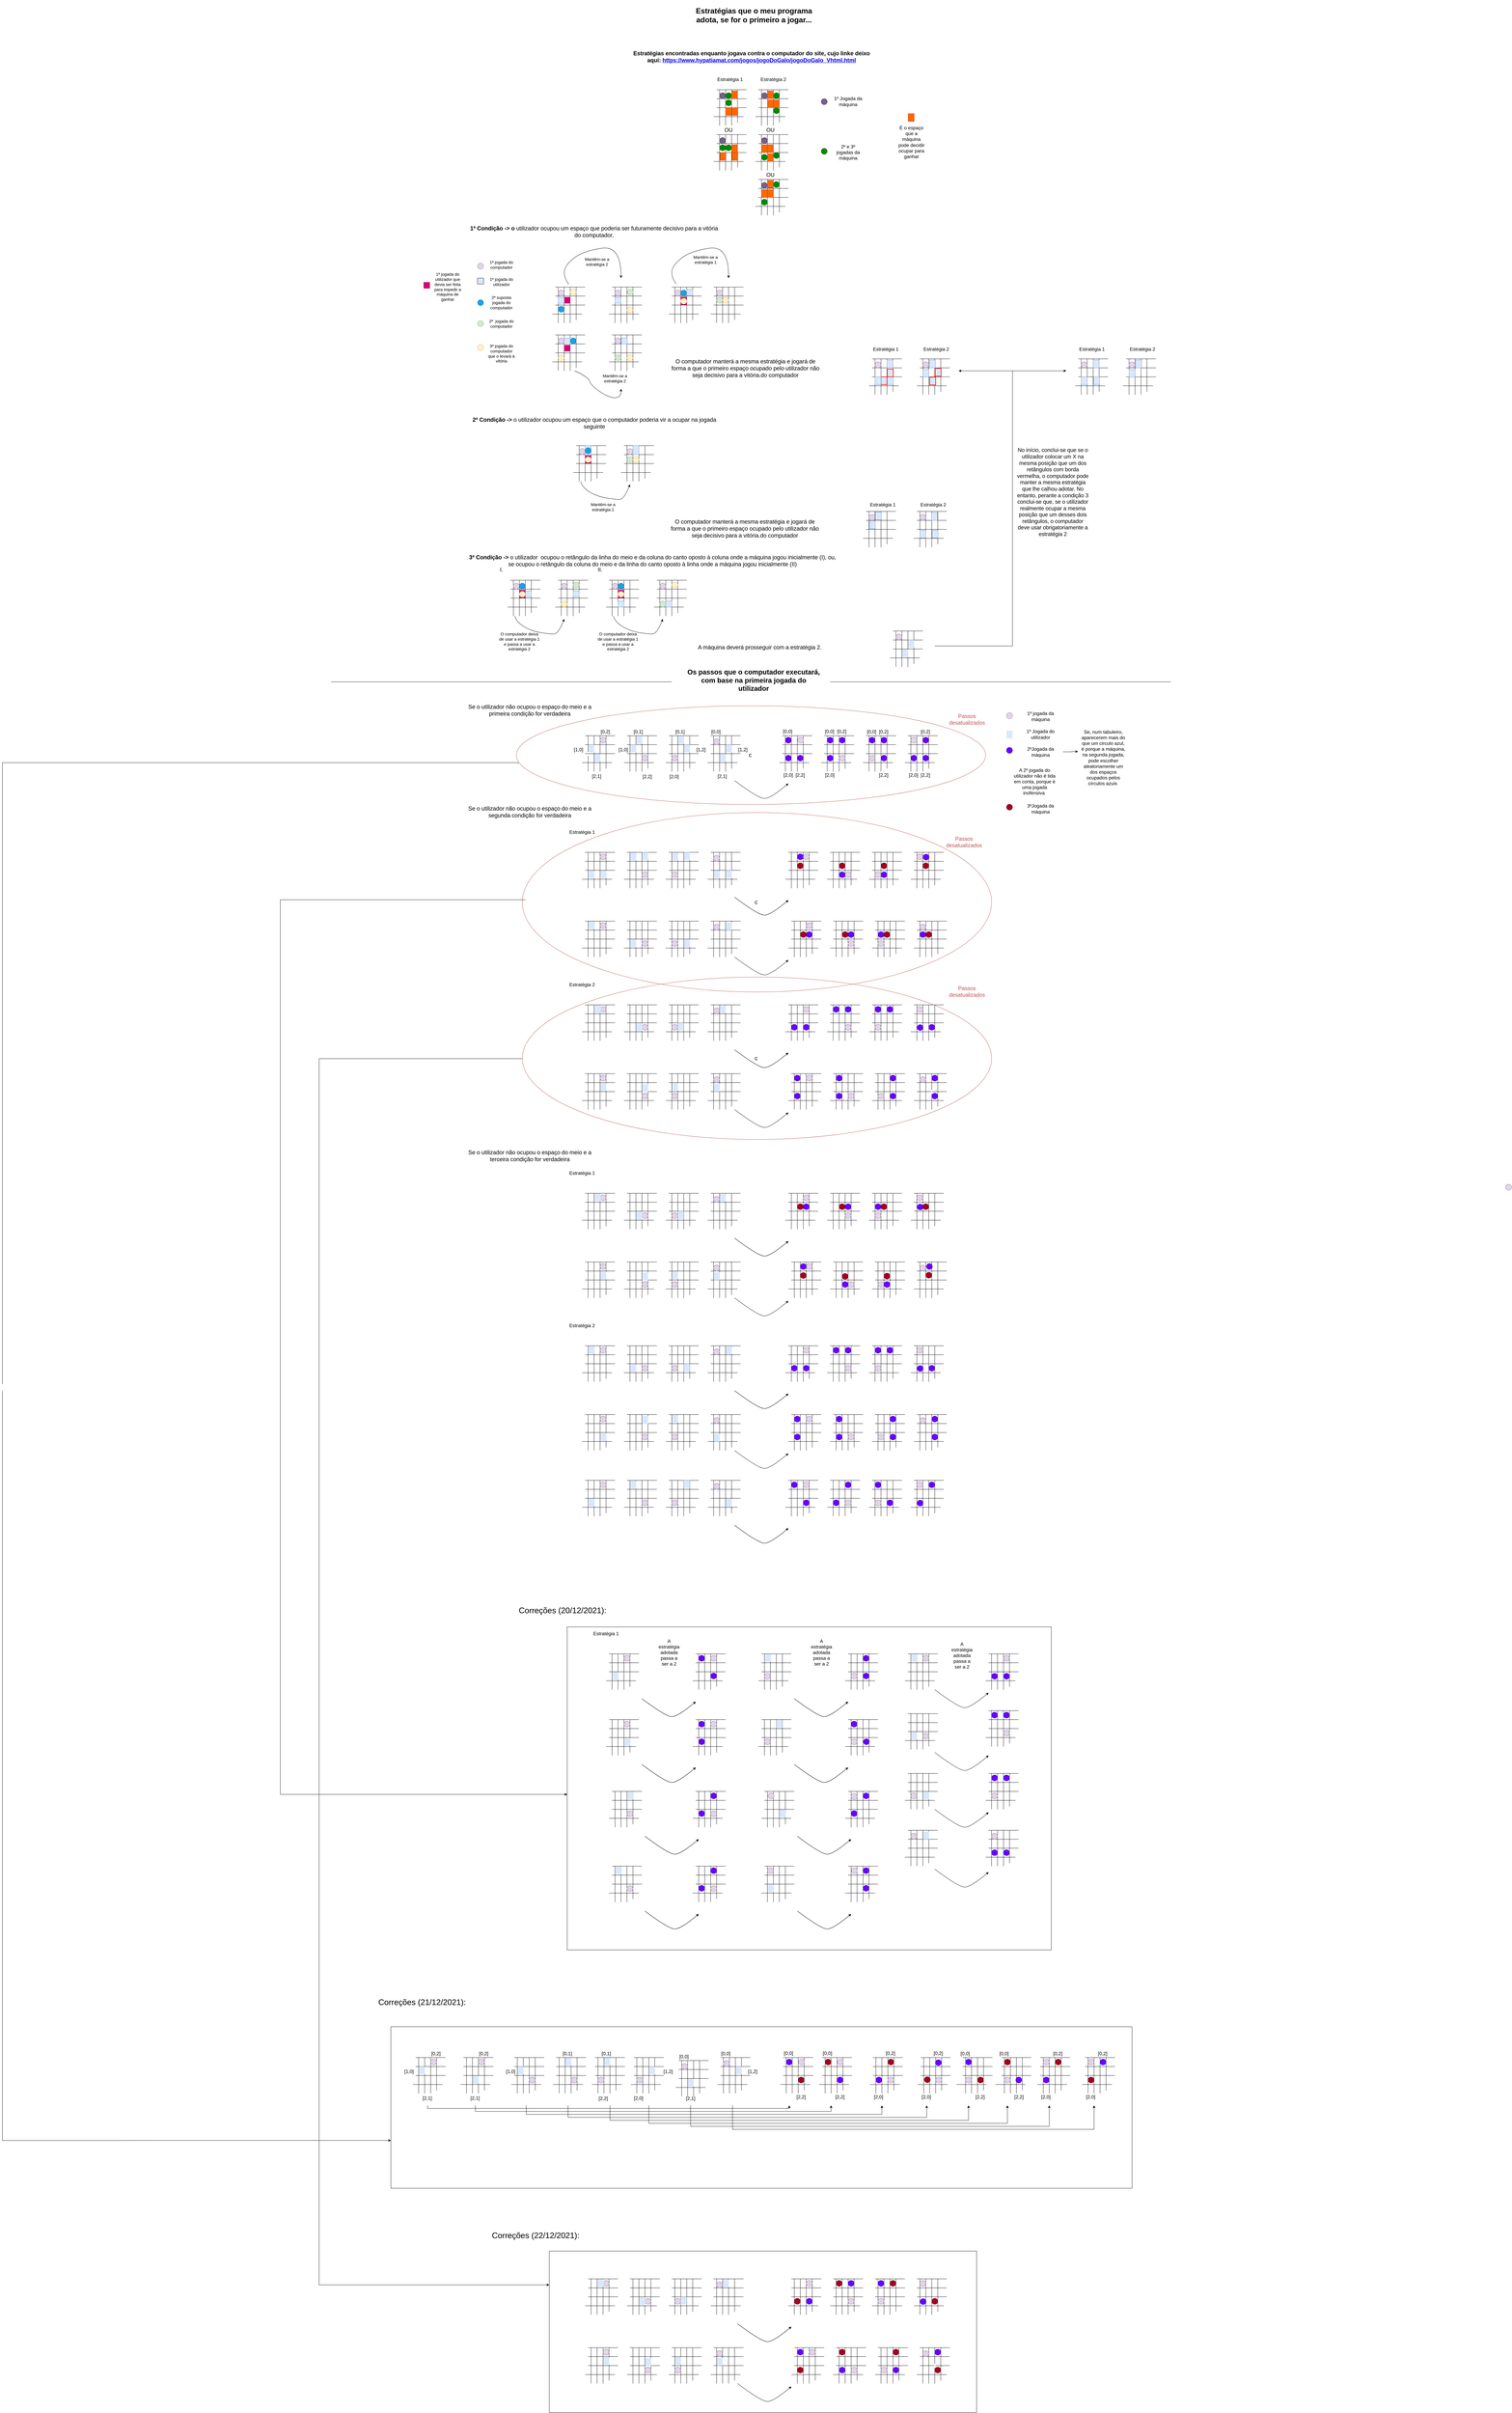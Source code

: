 <mxfile version="16.0.2" type="device"><diagram id="7b-VbWBSn51qBFxOYu5a" name="Page-1"><mxGraphModel dx="2831" dy="1489" grid="1" gridSize="10" guides="1" tooltips="1" connect="1" arrows="1" fold="1" page="0" pageScale="1" pageWidth="827" pageHeight="1169" background="none" math="0" shadow="0"><root><mxCell id="0"/><mxCell id="1" parent="0"/><mxCell id="PUN6tPUHb0C45pcodXef-1" value="" style="endArrow=none;html=1;rounded=0;" parent="1" edge="1"><mxGeometry width="50" height="50" relative="1" as="geometry"><mxPoint x="1330" y="950" as="sourcePoint"/><mxPoint x="1330" y="830" as="targetPoint"/></mxGeometry></mxCell><mxCell id="PUN6tPUHb0C45pcodXef-2" value="" style="endArrow=none;html=1;rounded=0;" parent="1" edge="1"><mxGeometry width="50" height="50" relative="1" as="geometry"><mxPoint x="1350" y="950" as="sourcePoint"/><mxPoint x="1350" y="830" as="targetPoint"/></mxGeometry></mxCell><mxCell id="PUN6tPUHb0C45pcodXef-3" value="" style="endArrow=none;html=1;rounded=0;" parent="1" edge="1"><mxGeometry width="50" height="50" relative="1" as="geometry"><mxPoint x="1370" y="950" as="sourcePoint"/><mxPoint x="1370" y="830" as="targetPoint"/></mxGeometry></mxCell><mxCell id="PUN6tPUHb0C45pcodXef-4" value="" style="endArrow=none;html=1;rounded=0;" parent="1" edge="1"><mxGeometry width="50" height="50" relative="1" as="geometry"><mxPoint x="1390" y="940" as="sourcePoint"/><mxPoint x="1390" y="830" as="targetPoint"/></mxGeometry></mxCell><mxCell id="PUN6tPUHb0C45pcodXef-6" value="" style="endArrow=none;html=1;rounded=0;" parent="1" edge="1"><mxGeometry width="50" height="50" relative="1" as="geometry"><mxPoint x="1420" y="830" as="sourcePoint"/><mxPoint x="1320" y="830" as="targetPoint"/></mxGeometry></mxCell><mxCell id="PUN6tPUHb0C45pcodXef-7" value="" style="endArrow=none;html=1;rounded=0;" parent="1" edge="1"><mxGeometry width="50" height="50" relative="1" as="geometry"><mxPoint x="1420" y="860" as="sourcePoint"/><mxPoint x="1320" y="860" as="targetPoint"/></mxGeometry></mxCell><mxCell id="PUN6tPUHb0C45pcodXef-8" value="" style="endArrow=none;html=1;rounded=0;" parent="1" edge="1"><mxGeometry width="50" height="50" relative="1" as="geometry"><mxPoint x="1420" y="890" as="sourcePoint"/><mxPoint x="1320" y="890" as="targetPoint"/></mxGeometry></mxCell><mxCell id="PUN6tPUHb0C45pcodXef-9" value="" style="endArrow=none;html=1;rounded=0;" parent="1" edge="1"><mxGeometry width="50" height="50" relative="1" as="geometry"><mxPoint x="1410" y="920" as="sourcePoint"/><mxPoint x="1310" y="920" as="targetPoint"/></mxGeometry></mxCell><mxCell id="PUN6tPUHb0C45pcodXef-10" value="" style="ellipse;whiteSpace=wrap;html=1;aspect=fixed;fillColor=#e1d5e7;strokeColor=#9673a6;" parent="1" vertex="1"><mxGeometry x="1330" y="840" width="20" height="20" as="geometry"/></mxCell><mxCell id="PUN6tPUHb0C45pcodXef-11" value="" style="ellipse;whiteSpace=wrap;html=1;aspect=fixed;fillColor=#fff2cc;strokeColor=#d6b656;" parent="1" vertex="1"><mxGeometry x="1370" y="897" width="20" height="20" as="geometry"/></mxCell><mxCell id="PUN6tPUHb0C45pcodXef-12" value="" style="ellipse;whiteSpace=wrap;html=1;aspect=fixed;fillColor=#d5e8d4;strokeColor=#82b366;" parent="1" vertex="1"><mxGeometry x="1371" y="837" width="20" height="20" as="geometry"/></mxCell><mxCell id="PUN6tPUHb0C45pcodXef-13" value="" style="endArrow=none;html=1;rounded=0;" parent="1" edge="1"><mxGeometry width="50" height="50" relative="1" as="geometry"><mxPoint x="1530" y="950" as="sourcePoint"/><mxPoint x="1530" y="830" as="targetPoint"/></mxGeometry></mxCell><mxCell id="PUN6tPUHb0C45pcodXef-14" value="" style="endArrow=none;html=1;rounded=0;" parent="1" edge="1"><mxGeometry width="50" height="50" relative="1" as="geometry"><mxPoint x="1550" y="950" as="sourcePoint"/><mxPoint x="1550" y="830" as="targetPoint"/></mxGeometry></mxCell><mxCell id="PUN6tPUHb0C45pcodXef-15" value="" style="endArrow=none;html=1;rounded=0;" parent="1" edge="1"><mxGeometry width="50" height="50" relative="1" as="geometry"><mxPoint x="1570" y="950" as="sourcePoint"/><mxPoint x="1570" y="830" as="targetPoint"/></mxGeometry></mxCell><mxCell id="PUN6tPUHb0C45pcodXef-16" value="" style="endArrow=none;html=1;rounded=0;" parent="1" edge="1"><mxGeometry width="50" height="50" relative="1" as="geometry"><mxPoint x="1590" y="940" as="sourcePoint"/><mxPoint x="1590" y="830" as="targetPoint"/></mxGeometry></mxCell><mxCell id="PUN6tPUHb0C45pcodXef-18" value="" style="endArrow=none;html=1;rounded=0;" parent="1" edge="1"><mxGeometry width="50" height="50" relative="1" as="geometry"><mxPoint x="1620" y="830" as="sourcePoint"/><mxPoint x="1520" y="830" as="targetPoint"/></mxGeometry></mxCell><mxCell id="PUN6tPUHb0C45pcodXef-19" value="" style="endArrow=none;html=1;rounded=0;" parent="1" edge="1"><mxGeometry width="50" height="50" relative="1" as="geometry"><mxPoint x="1620" y="860" as="sourcePoint"/><mxPoint x="1520" y="860" as="targetPoint"/></mxGeometry></mxCell><mxCell id="PUN6tPUHb0C45pcodXef-20" value="" style="endArrow=none;html=1;rounded=0;" parent="1" edge="1"><mxGeometry width="50" height="50" relative="1" as="geometry"><mxPoint x="1620" y="890" as="sourcePoint"/><mxPoint x="1520" y="890" as="targetPoint"/></mxGeometry></mxCell><mxCell id="PUN6tPUHb0C45pcodXef-21" value="" style="endArrow=none;html=1;rounded=0;" parent="1" edge="1"><mxGeometry width="50" height="50" relative="1" as="geometry"><mxPoint x="1610" y="920" as="sourcePoint"/><mxPoint x="1510" y="920" as="targetPoint"/></mxGeometry></mxCell><mxCell id="PUN6tPUHb0C45pcodXef-22" value="" style="ellipse;whiteSpace=wrap;html=1;aspect=fixed;fillColor=#e1d5e7;strokeColor=#9673a6;" parent="1" vertex="1"><mxGeometry x="1530" y="840" width="20" height="20" as="geometry"/></mxCell><mxCell id="PUN6tPUHb0C45pcodXef-23" value="" style="ellipse;whiteSpace=wrap;html=1;aspect=fixed;strokeColor=#006EAF;fillColor=#1ba1e2;fontColor=#ffffff;" parent="1" vertex="1"><mxGeometry x="1550" y="840" width="20" height="20" as="geometry"/></mxCell><mxCell id="PUN6tPUHb0C45pcodXef-25" value="" style="rounded=0;whiteSpace=wrap;html=1;fillColor=#dae8fc;strokeColor=#6c8ebf;" parent="1" vertex="1"><mxGeometry x="1570" y="838" width="20" height="20" as="geometry"/></mxCell><mxCell id="PUN6tPUHb0C45pcodXef-26" value="" style="endArrow=none;html=1;rounded=0;" parent="1" edge="1"><mxGeometry width="50" height="50" relative="1" as="geometry"><mxPoint x="1670" y="950" as="sourcePoint"/><mxPoint x="1670" y="830" as="targetPoint"/></mxGeometry></mxCell><mxCell id="PUN6tPUHb0C45pcodXef-27" value="" style="endArrow=none;html=1;rounded=0;" parent="1" edge="1"><mxGeometry width="50" height="50" relative="1" as="geometry"><mxPoint x="1690" y="950" as="sourcePoint"/><mxPoint x="1690" y="830" as="targetPoint"/></mxGeometry></mxCell><mxCell id="PUN6tPUHb0C45pcodXef-28" value="" style="endArrow=none;html=1;rounded=0;" parent="1" edge="1"><mxGeometry width="50" height="50" relative="1" as="geometry"><mxPoint x="1710" y="950" as="sourcePoint"/><mxPoint x="1710" y="830" as="targetPoint"/></mxGeometry></mxCell><mxCell id="PUN6tPUHb0C45pcodXef-29" value="" style="endArrow=none;html=1;rounded=0;" parent="1" edge="1"><mxGeometry width="50" height="50" relative="1" as="geometry"><mxPoint x="1730" y="940" as="sourcePoint"/><mxPoint x="1730" y="830" as="targetPoint"/></mxGeometry></mxCell><mxCell id="PUN6tPUHb0C45pcodXef-31" value="" style="endArrow=none;html=1;rounded=0;" parent="1" edge="1"><mxGeometry width="50" height="50" relative="1" as="geometry"><mxPoint x="1760" y="830" as="sourcePoint"/><mxPoint x="1660" y="830" as="targetPoint"/></mxGeometry></mxCell><mxCell id="PUN6tPUHb0C45pcodXef-32" value="" style="endArrow=none;html=1;rounded=0;" parent="1" edge="1"><mxGeometry width="50" height="50" relative="1" as="geometry"><mxPoint x="1760" y="860" as="sourcePoint"/><mxPoint x="1660" y="860" as="targetPoint"/></mxGeometry></mxCell><mxCell id="PUN6tPUHb0C45pcodXef-33" value="" style="endArrow=none;html=1;rounded=0;" parent="1" edge="1"><mxGeometry width="50" height="50" relative="1" as="geometry"><mxPoint x="1760" y="890" as="sourcePoint"/><mxPoint x="1660" y="890" as="targetPoint"/></mxGeometry></mxCell><mxCell id="PUN6tPUHb0C45pcodXef-34" value="" style="endArrow=none;html=1;rounded=0;" parent="1" edge="1"><mxGeometry width="50" height="50" relative="1" as="geometry"><mxPoint x="1750" y="920" as="sourcePoint"/><mxPoint x="1650" y="920" as="targetPoint"/></mxGeometry></mxCell><mxCell id="PUN6tPUHb0C45pcodXef-35" value="" style="ellipse;whiteSpace=wrap;html=1;aspect=fixed;fillColor=#e1d5e7;strokeColor=#9673a6;" parent="1" vertex="1"><mxGeometry x="1670" y="840" width="20" height="20" as="geometry"/></mxCell><mxCell id="PUN6tPUHb0C45pcodXef-36" value="" style="ellipse;whiteSpace=wrap;html=1;aspect=fixed;strokeColor=#82b366;fillColor=#d5e8d4;" parent="1" vertex="1"><mxGeometry x="1670" y="864" width="20" height="20" as="geometry"/></mxCell><mxCell id="PUN6tPUHb0C45pcodXef-37" value="" style="curved=1;endArrow=classic;html=1;rounded=0;" parent="1" edge="1"><mxGeometry width="50" height="50" relative="1" as="geometry"><mxPoint x="1535" y="820" as="sourcePoint"/><mxPoint x="1710" y="800" as="targetPoint"/><Array as="points"><mxPoint x="1520" y="800"/><mxPoint x="1520" y="760"/><mxPoint x="1580" y="710"/><mxPoint x="1710" y="690"/></Array></mxGeometry></mxCell><mxCell id="PUN6tPUHb0C45pcodXef-38" value="" style="endArrow=none;html=1;rounded=0;" parent="1" edge="1"><mxGeometry width="50" height="50" relative="1" as="geometry"><mxPoint x="1140.0" y="950" as="sourcePoint"/><mxPoint x="1140.0" y="830" as="targetPoint"/></mxGeometry></mxCell><mxCell id="PUN6tPUHb0C45pcodXef-39" value="" style="endArrow=none;html=1;rounded=0;" parent="1" edge="1"><mxGeometry width="50" height="50" relative="1" as="geometry"><mxPoint x="1160.0" y="950" as="sourcePoint"/><mxPoint x="1160.0" y="830" as="targetPoint"/></mxGeometry></mxCell><mxCell id="PUN6tPUHb0C45pcodXef-40" value="" style="endArrow=none;html=1;rounded=0;" parent="1" edge="1"><mxGeometry width="50" height="50" relative="1" as="geometry"><mxPoint x="1180.0" y="950" as="sourcePoint"/><mxPoint x="1180.0" y="830" as="targetPoint"/></mxGeometry></mxCell><mxCell id="PUN6tPUHb0C45pcodXef-41" value="" style="endArrow=none;html=1;rounded=0;" parent="1" edge="1"><mxGeometry width="50" height="50" relative="1" as="geometry"><mxPoint x="1200.0" y="940" as="sourcePoint"/><mxPoint x="1200.0" y="830" as="targetPoint"/></mxGeometry></mxCell><mxCell id="PUN6tPUHb0C45pcodXef-43" value="" style="endArrow=none;html=1;rounded=0;" parent="1" edge="1"><mxGeometry width="50" height="50" relative="1" as="geometry"><mxPoint x="1230.0" y="830" as="sourcePoint"/><mxPoint x="1130.0" y="830" as="targetPoint"/></mxGeometry></mxCell><mxCell id="PUN6tPUHb0C45pcodXef-44" value="" style="endArrow=none;html=1;rounded=0;" parent="1" edge="1"><mxGeometry width="50" height="50" relative="1" as="geometry"><mxPoint x="1230.0" y="860" as="sourcePoint"/><mxPoint x="1130.0" y="860" as="targetPoint"/></mxGeometry></mxCell><mxCell id="PUN6tPUHb0C45pcodXef-45" value="" style="endArrow=none;html=1;rounded=0;" parent="1" edge="1"><mxGeometry width="50" height="50" relative="1" as="geometry"><mxPoint x="1230.0" y="890" as="sourcePoint"/><mxPoint x="1130.0" y="890" as="targetPoint"/></mxGeometry></mxCell><mxCell id="PUN6tPUHb0C45pcodXef-46" value="" style="endArrow=none;html=1;rounded=0;" parent="1" edge="1"><mxGeometry width="50" height="50" relative="1" as="geometry"><mxPoint x="1220.0" y="920" as="sourcePoint"/><mxPoint x="1120" y="920" as="targetPoint"/></mxGeometry></mxCell><mxCell id="PUN6tPUHb0C45pcodXef-47" value="" style="ellipse;whiteSpace=wrap;html=1;aspect=fixed;fillColor=#e1d5e7;strokeColor=#9673a6;" parent="1" vertex="1"><mxGeometry x="1140" y="840" width="20" height="20" as="geometry"/></mxCell><mxCell id="PUN6tPUHb0C45pcodXef-48" value="" style="rounded=0;whiteSpace=wrap;html=1;fillColor=#d80073;strokeColor=#A50040;fontColor=#ffffff;" parent="1" vertex="1"><mxGeometry x="1160" y="864" width="20" height="20" as="geometry"/></mxCell><mxCell id="PUN6tPUHb0C45pcodXef-49" value="" style="rounded=0;whiteSpace=wrap;html=1;fillColor=#dae8fc;strokeColor=#6c8ebf;" parent="1" vertex="1"><mxGeometry x="1140" y="864" width="20" height="20" as="geometry"/></mxCell><mxCell id="PUN6tPUHb0C45pcodXef-50" value="" style="curved=1;endArrow=classic;html=1;rounded=0;" parent="1" edge="1"><mxGeometry width="50" height="50" relative="1" as="geometry"><mxPoint x="1175.0" y="820" as="sourcePoint"/><mxPoint x="1350.0" y="800" as="targetPoint"/><Array as="points"><mxPoint x="1160" y="800"/><mxPoint x="1160" y="760"/><mxPoint x="1220" y="710"/><mxPoint x="1350" y="690"/></Array></mxGeometry></mxCell><mxCell id="PUN6tPUHb0C45pcodXef-51" value="" style="endArrow=none;html=1;rounded=0;" parent="1" edge="1"><mxGeometry width="50" height="50" relative="1" as="geometry"><mxPoint x="1140.0" y="1110" as="sourcePoint"/><mxPoint x="1140.0" y="990" as="targetPoint"/></mxGeometry></mxCell><mxCell id="PUN6tPUHb0C45pcodXef-52" value="" style="endArrow=none;html=1;rounded=0;" parent="1" edge="1"><mxGeometry width="50" height="50" relative="1" as="geometry"><mxPoint x="1160.0" y="1110" as="sourcePoint"/><mxPoint x="1160.0" y="990" as="targetPoint"/></mxGeometry></mxCell><mxCell id="PUN6tPUHb0C45pcodXef-53" value="" style="endArrow=none;html=1;rounded=0;" parent="1" edge="1"><mxGeometry width="50" height="50" relative="1" as="geometry"><mxPoint x="1180.0" y="1110" as="sourcePoint"/><mxPoint x="1180.0" y="990" as="targetPoint"/></mxGeometry></mxCell><mxCell id="PUN6tPUHb0C45pcodXef-54" value="" style="endArrow=none;html=1;rounded=0;" parent="1" edge="1"><mxGeometry width="50" height="50" relative="1" as="geometry"><mxPoint x="1200.0" y="1100" as="sourcePoint"/><mxPoint x="1200.0" y="990" as="targetPoint"/></mxGeometry></mxCell><mxCell id="PUN6tPUHb0C45pcodXef-56" value="" style="endArrow=none;html=1;rounded=0;" parent="1" edge="1"><mxGeometry width="50" height="50" relative="1" as="geometry"><mxPoint x="1230.0" y="990" as="sourcePoint"/><mxPoint x="1130.0" y="990" as="targetPoint"/></mxGeometry></mxCell><mxCell id="PUN6tPUHb0C45pcodXef-57" value="" style="endArrow=none;html=1;rounded=0;" parent="1" edge="1"><mxGeometry width="50" height="50" relative="1" as="geometry"><mxPoint x="1230.0" y="1020" as="sourcePoint"/><mxPoint x="1130.0" y="1020" as="targetPoint"/></mxGeometry></mxCell><mxCell id="PUN6tPUHb0C45pcodXef-58" value="" style="endArrow=none;html=1;rounded=0;" parent="1" edge="1"><mxGeometry width="50" height="50" relative="1" as="geometry"><mxPoint x="1230.0" y="1050" as="sourcePoint"/><mxPoint x="1130.0" y="1050" as="targetPoint"/></mxGeometry></mxCell><mxCell id="PUN6tPUHb0C45pcodXef-59" value="" style="endArrow=none;html=1;rounded=0;" parent="1" edge="1"><mxGeometry width="50" height="50" relative="1" as="geometry"><mxPoint x="1220.0" y="1080" as="sourcePoint"/><mxPoint x="1120" y="1080" as="targetPoint"/></mxGeometry></mxCell><mxCell id="PUN6tPUHb0C45pcodXef-60" value="" style="ellipse;whiteSpace=wrap;html=1;aspect=fixed;fillColor=#e1d5e7;strokeColor=#9673a6;" parent="1" vertex="1"><mxGeometry x="1140" y="1000" width="20" height="20" as="geometry"/></mxCell><mxCell id="PUN6tPUHb0C45pcodXef-61" value="" style="ellipse;whiteSpace=wrap;html=1;aspect=fixed;fillColor=#1ba1e2;strokeColor=#006EAF;fontColor=#ffffff;" parent="1" vertex="1"><mxGeometry x="1180" y="1000" width="20" height="20" as="geometry"/></mxCell><mxCell id="PUN6tPUHb0C45pcodXef-62" value="" style="rounded=0;whiteSpace=wrap;html=1;fillColor=#d80073;strokeColor=#A50040;fontColor=#ffffff;" parent="1" vertex="1"><mxGeometry x="1160" y="1024" width="20" height="20" as="geometry"/></mxCell><mxCell id="PUN6tPUHb0C45pcodXef-63" value="" style="rounded=0;whiteSpace=wrap;html=1;fillColor=#dae8fc;strokeColor=#6c8ebf;" parent="1" vertex="1"><mxGeometry x="1160" y="1001" width="20" height="20" as="geometry"/></mxCell><mxCell id="PUN6tPUHb0C45pcodXef-64" value="" style="curved=1;endArrow=classic;html=1;rounded=0;" parent="1" edge="1"><mxGeometry width="50" height="50" relative="1" as="geometry"><mxPoint x="1195.0" y="1110" as="sourcePoint"/><mxPoint x="1350" y="1170" as="targetPoint"/><Array as="points"><mxPoint x="1240" y="1130"/><mxPoint x="1250" y="1160"/><mxPoint x="1310" y="1200"/><mxPoint x="1350" y="1200"/></Array></mxGeometry></mxCell><mxCell id="PUN6tPUHb0C45pcodXef-65" value="" style="endArrow=none;html=1;rounded=0;" parent="1" edge="1"><mxGeometry width="50" height="50" relative="1" as="geometry"><mxPoint x="1330.0" y="1110" as="sourcePoint"/><mxPoint x="1330.0" y="990" as="targetPoint"/></mxGeometry></mxCell><mxCell id="PUN6tPUHb0C45pcodXef-66" value="" style="endArrow=none;html=1;rounded=0;" parent="1" edge="1"><mxGeometry width="50" height="50" relative="1" as="geometry"><mxPoint x="1350.0" y="1110" as="sourcePoint"/><mxPoint x="1350.0" y="990" as="targetPoint"/></mxGeometry></mxCell><mxCell id="PUN6tPUHb0C45pcodXef-67" value="" style="endArrow=none;html=1;rounded=0;" parent="1" edge="1"><mxGeometry width="50" height="50" relative="1" as="geometry"><mxPoint x="1370.0" y="1110" as="sourcePoint"/><mxPoint x="1370.0" y="990" as="targetPoint"/></mxGeometry></mxCell><mxCell id="PUN6tPUHb0C45pcodXef-68" value="" style="endArrow=none;html=1;rounded=0;" parent="1" edge="1"><mxGeometry width="50" height="50" relative="1" as="geometry"><mxPoint x="1390.0" y="1100" as="sourcePoint"/><mxPoint x="1390.0" y="990" as="targetPoint"/></mxGeometry></mxCell><mxCell id="PUN6tPUHb0C45pcodXef-69" value="" style="endArrow=none;html=1;rounded=0;" parent="1" edge="1"><mxGeometry width="50" height="50" relative="1" as="geometry"><mxPoint x="1420.0" y="990" as="sourcePoint"/><mxPoint x="1320.0" y="990" as="targetPoint"/></mxGeometry></mxCell><mxCell id="PUN6tPUHb0C45pcodXef-70" value="" style="endArrow=none;html=1;rounded=0;" parent="1" edge="1"><mxGeometry width="50" height="50" relative="1" as="geometry"><mxPoint x="1420.0" y="1020" as="sourcePoint"/><mxPoint x="1320.0" y="1020" as="targetPoint"/></mxGeometry></mxCell><mxCell id="PUN6tPUHb0C45pcodXef-71" value="" style="endArrow=none;html=1;rounded=0;" parent="1" edge="1"><mxGeometry width="50" height="50" relative="1" as="geometry"><mxPoint x="1420.0" y="1050" as="sourcePoint"/><mxPoint x="1320.0" y="1050" as="targetPoint"/></mxGeometry></mxCell><mxCell id="PUN6tPUHb0C45pcodXef-72" value="" style="endArrow=none;html=1;rounded=0;" parent="1" edge="1"><mxGeometry width="50" height="50" relative="1" as="geometry"><mxPoint x="1410.0" y="1080" as="sourcePoint"/><mxPoint x="1310" y="1080" as="targetPoint"/></mxGeometry></mxCell><mxCell id="PUN6tPUHb0C45pcodXef-73" value="" style="ellipse;whiteSpace=wrap;html=1;aspect=fixed;fillColor=#e1d5e7;strokeColor=#9673a6;" parent="1" vertex="1"><mxGeometry x="1330" y="1000" width="20" height="20" as="geometry"/></mxCell><mxCell id="PUN6tPUHb0C45pcodXef-74" value="" style="ellipse;whiteSpace=wrap;html=1;aspect=fixed;fillColor=#d5e8d4;strokeColor=#82b366;" parent="1" vertex="1"><mxGeometry x="1330" y="1056" width="20" height="20" as="geometry"/></mxCell><mxCell id="PUN6tPUHb0C45pcodXef-75" value="" style="ellipse;whiteSpace=wrap;html=1;aspect=fixed;fillColor=#fff2cc;strokeColor=#d6b656;" parent="1" vertex="1"><mxGeometry x="1370" y="1057" width="20" height="20" as="geometry"/></mxCell><mxCell id="PUN6tPUHb0C45pcodXef-77" value="" style="rounded=0;whiteSpace=wrap;html=1;fillColor=#d80073;strokeColor=#A50040;fontColor=#ffffff;" parent="1" vertex="1"><mxGeometry x="1550" y="863" width="20" height="26" as="geometry"/></mxCell><mxCell id="PUN6tPUHb0C45pcodXef-79" value="" style="ellipse;whiteSpace=wrap;html=1;aspect=fixed;fillColor=#fff2cc;strokeColor=#d6b656;" parent="1" vertex="1"><mxGeometry x="1690" y="864" width="20" height="20" as="geometry"/></mxCell><mxCell id="PUN6tPUHb0C45pcodXef-80" value="" style="ellipse;whiteSpace=wrap;html=1;aspect=fixed;fillColor=#e1d5e7;strokeColor=#9673a6;" parent="1" vertex="1"><mxGeometry x="870" y="750" width="20" height="20" as="geometry"/></mxCell><mxCell id="PUN6tPUHb0C45pcodXef-81" value="1ª jogada do computador" style="text;html=1;strokeColor=none;fillColor=none;align=center;verticalAlign=middle;whiteSpace=wrap;rounded=0;dashed=1;fontSize=14;" parent="1" vertex="1"><mxGeometry x="900" y="740" width="100" height="30" as="geometry"/></mxCell><mxCell id="PUN6tPUHb0C45pcodXef-82" value="" style="ellipse;whiteSpace=wrap;html=1;aspect=fixed;fillColor=#d5e8d4;strokeColor=#82b366;" parent="1" vertex="1"><mxGeometry x="870" y="942" width="20" height="20" as="geometry"/></mxCell><mxCell id="PUN6tPUHb0C45pcodXef-83" value="2ª&amp;nbsp; jogada do computador" style="text;html=1;strokeColor=none;fillColor=none;align=center;verticalAlign=middle;whiteSpace=wrap;rounded=0;dashed=1;fontSize=14;" parent="1" vertex="1"><mxGeometry x="900" y="937" width="100" height="30" as="geometry"/></mxCell><mxCell id="PUN6tPUHb0C45pcodXef-84" value="1ª jogada do utilizador" style="text;html=1;strokeColor=none;fillColor=none;align=center;verticalAlign=middle;whiteSpace=wrap;rounded=0;dashed=1;fontSize=14;" parent="1" vertex="1"><mxGeometry x="900" y="797" width="100" height="30" as="geometry"/></mxCell><mxCell id="PUN6tPUHb0C45pcodXef-85" value="" style="rounded=0;whiteSpace=wrap;html=1;fillColor=#dae8fc;strokeColor=default;" parent="1" vertex="1"><mxGeometry x="870" y="800" width="20" height="20" as="geometry"/></mxCell><mxCell id="PUN6tPUHb0C45pcodXef-86" value="" style="rounded=0;whiteSpace=wrap;html=1;fillColor=#dae8fc;strokeColor=#6c8ebf;" parent="1" vertex="1"><mxGeometry x="1330" y="864" width="20" height="20" as="geometry"/></mxCell><mxCell id="PUN6tPUHb0C45pcodXef-87" value="" style="rounded=0;whiteSpace=wrap;html=1;fillColor=#d80073;strokeColor=#A50040;fontColor=#ffffff;" parent="1" vertex="1"><mxGeometry x="690" y="814" width="20" height="20" as="geometry"/></mxCell><mxCell id="PUN6tPUHb0C45pcodXef-88" value="1ª jogada do utilizador que devia ser feita para impedir a máquina de ganhar" style="text;html=1;strokeColor=none;fillColor=none;align=center;verticalAlign=middle;whiteSpace=wrap;rounded=0;dashed=1;fontSize=14;" parent="1" vertex="1"><mxGeometry x="720" y="814" width="100" height="30" as="geometry"/></mxCell><mxCell id="PUN6tPUHb0C45pcodXef-89" value="" style="ellipse;whiteSpace=wrap;html=1;aspect=fixed;fillColor=#fff2cc;strokeColor=#d6b656;" parent="1" vertex="1"><mxGeometry x="870" y="1022" width="20" height="20" as="geometry"/></mxCell><mxCell id="PUN6tPUHb0C45pcodXef-90" value="3ª jogada do computador que o levará à vitória" style="text;html=1;strokeColor=none;fillColor=none;align=center;verticalAlign=middle;whiteSpace=wrap;rounded=0;dashed=1;fontSize=14;" parent="1" vertex="1"><mxGeometry x="900" y="1037" width="100" height="30" as="geometry"/></mxCell><mxCell id="PUN6tPUHb0C45pcodXef-91" value="" style="ellipse;whiteSpace=wrap;html=1;aspect=fixed;fillColor=#1ba1e2;strokeColor=#006EAF;fontColor=#ffffff;" parent="1" vertex="1"><mxGeometry x="1140" y="894" width="20" height="20" as="geometry"/></mxCell><mxCell id="PUN6tPUHb0C45pcodXef-92" value="" style="ellipse;whiteSpace=wrap;html=1;aspect=fixed;fillColor=#1ba1e2;strokeColor=#006EAF;dashed=1;fontColor=#ffffff;" parent="1" vertex="1"><mxGeometry x="870" y="872" width="20" height="20" as="geometry"/></mxCell><mxCell id="PUN6tPUHb0C45pcodXef-93" value="2ª suposta jogada do computador" style="text;html=1;strokeColor=none;fillColor=none;align=center;verticalAlign=middle;whiteSpace=wrap;rounded=0;dashed=1;fontSize=14;" parent="1" vertex="1"><mxGeometry x="900" y="867" width="100" height="30" as="geometry"/></mxCell><mxCell id="PUN6tPUHb0C45pcodXef-94" value="" style="rounded=0;whiteSpace=wrap;html=1;fillColor=#dae8fc;strokeColor=#6c8ebf;" parent="1" vertex="1"><mxGeometry x="1351" y="1000" width="20" height="20" as="geometry"/></mxCell><mxCell id="PUN6tPUHb0C45pcodXef-95" value="" style="endArrow=none;html=1;rounded=0;" parent="1" edge="1"><mxGeometry width="50" height="50" relative="1" as="geometry"><mxPoint x="1320" y="1930" as="sourcePoint"/><mxPoint x="1320" y="1810" as="targetPoint"/></mxGeometry></mxCell><mxCell id="PUN6tPUHb0C45pcodXef-96" value="" style="endArrow=none;html=1;rounded=0;" parent="1" edge="1"><mxGeometry width="50" height="50" relative="1" as="geometry"><mxPoint x="1340" y="1930" as="sourcePoint"/><mxPoint x="1340" y="1810" as="targetPoint"/></mxGeometry></mxCell><mxCell id="PUN6tPUHb0C45pcodXef-97" value="" style="endArrow=none;html=1;rounded=0;" parent="1" edge="1"><mxGeometry width="50" height="50" relative="1" as="geometry"><mxPoint x="1360" y="1930" as="sourcePoint"/><mxPoint x="1360" y="1810" as="targetPoint"/></mxGeometry></mxCell><mxCell id="PUN6tPUHb0C45pcodXef-98" value="" style="endArrow=none;html=1;rounded=0;" parent="1" edge="1"><mxGeometry width="50" height="50" relative="1" as="geometry"><mxPoint x="1380" y="1920" as="sourcePoint"/><mxPoint x="1380" y="1810" as="targetPoint"/></mxGeometry></mxCell><mxCell id="PUN6tPUHb0C45pcodXef-100" value="" style="endArrow=none;html=1;rounded=0;" parent="1" edge="1"><mxGeometry width="50" height="50" relative="1" as="geometry"><mxPoint x="1410" y="1810" as="sourcePoint"/><mxPoint x="1310" y="1810" as="targetPoint"/></mxGeometry></mxCell><mxCell id="PUN6tPUHb0C45pcodXef-101" value="" style="endArrow=none;html=1;rounded=0;" parent="1" edge="1"><mxGeometry width="50" height="50" relative="1" as="geometry"><mxPoint x="1410" y="1840" as="sourcePoint"/><mxPoint x="1310" y="1840" as="targetPoint"/></mxGeometry></mxCell><mxCell id="PUN6tPUHb0C45pcodXef-102" value="" style="endArrow=none;html=1;rounded=0;" parent="1" edge="1"><mxGeometry width="50" height="50" relative="1" as="geometry"><mxPoint x="1410" y="1870" as="sourcePoint"/><mxPoint x="1310" y="1870" as="targetPoint"/></mxGeometry></mxCell><mxCell id="PUN6tPUHb0C45pcodXef-103" value="" style="endArrow=none;html=1;rounded=0;" parent="1" edge="1"><mxGeometry width="50" height="50" relative="1" as="geometry"><mxPoint x="1400" y="1900" as="sourcePoint"/><mxPoint x="1300" y="1900" as="targetPoint"/></mxGeometry></mxCell><mxCell id="PUN6tPUHb0C45pcodXef-104" value="" style="ellipse;whiteSpace=wrap;html=1;aspect=fixed;fillColor=#e1d5e7;strokeColor=#9673a6;" parent="1" vertex="1"><mxGeometry x="1320" y="1820" width="20" height="20" as="geometry"/></mxCell><mxCell id="PUN6tPUHb0C45pcodXef-105" value="" style="ellipse;whiteSpace=wrap;html=1;aspect=fixed;strokeColor=#006EAF;fillColor=#1ba1e2;fontColor=#ffffff;" parent="1" vertex="1"><mxGeometry x="1340" y="1820" width="20" height="20" as="geometry"/></mxCell><mxCell id="PUN6tPUHb0C45pcodXef-106" value="" style="rounded=0;whiteSpace=wrap;html=1;fillColor=#dae8fc;strokeColor=#6c8ebf;" parent="1" vertex="1"><mxGeometry x="1340" y="1880" width="20" height="20" as="geometry"/></mxCell><mxCell id="PUN6tPUHb0C45pcodXef-107" value="" style="rounded=0;whiteSpace=wrap;html=1;fillColor=#d80073;strokeColor=#A50040;fontColor=#ffffff;" parent="1" vertex="1"><mxGeometry x="1340" y="1843" width="20" height="26" as="geometry"/></mxCell><mxCell id="PUN6tPUHb0C45pcodXef-108" value="" style="endArrow=none;html=1;rounded=0;" parent="1" edge="1"><mxGeometry width="50" height="50" relative="1" as="geometry"><mxPoint x="1480.0" y="1930" as="sourcePoint"/><mxPoint x="1480.0" y="1810" as="targetPoint"/></mxGeometry></mxCell><mxCell id="PUN6tPUHb0C45pcodXef-109" value="" style="endArrow=none;html=1;rounded=0;" parent="1" edge="1"><mxGeometry width="50" height="50" relative="1" as="geometry"><mxPoint x="1500" y="1930" as="sourcePoint"/><mxPoint x="1500" y="1810" as="targetPoint"/></mxGeometry></mxCell><mxCell id="PUN6tPUHb0C45pcodXef-110" value="" style="endArrow=none;html=1;rounded=0;" parent="1" edge="1"><mxGeometry width="50" height="50" relative="1" as="geometry"><mxPoint x="1520" y="1930" as="sourcePoint"/><mxPoint x="1520" y="1810" as="targetPoint"/></mxGeometry></mxCell><mxCell id="PUN6tPUHb0C45pcodXef-111" value="" style="endArrow=none;html=1;rounded=0;" parent="1" edge="1"><mxGeometry width="50" height="50" relative="1" as="geometry"><mxPoint x="1540" y="1920" as="sourcePoint"/><mxPoint x="1540" y="1810" as="targetPoint"/></mxGeometry></mxCell><mxCell id="PUN6tPUHb0C45pcodXef-113" value="" style="endArrow=none;html=1;rounded=0;" parent="1" edge="1"><mxGeometry width="50" height="50" relative="1" as="geometry"><mxPoint x="1570" y="1810" as="sourcePoint"/><mxPoint x="1470.0" y="1810" as="targetPoint"/></mxGeometry></mxCell><mxCell id="PUN6tPUHb0C45pcodXef-114" value="" style="endArrow=none;html=1;rounded=0;" parent="1" edge="1"><mxGeometry width="50" height="50" relative="1" as="geometry"><mxPoint x="1570" y="1840" as="sourcePoint"/><mxPoint x="1470.0" y="1840" as="targetPoint"/></mxGeometry></mxCell><mxCell id="PUN6tPUHb0C45pcodXef-115" value="" style="endArrow=none;html=1;rounded=0;" parent="1" edge="1"><mxGeometry width="50" height="50" relative="1" as="geometry"><mxPoint x="1570" y="1870" as="sourcePoint"/><mxPoint x="1470.0" y="1870" as="targetPoint"/></mxGeometry></mxCell><mxCell id="PUN6tPUHb0C45pcodXef-116" value="" style="endArrow=none;html=1;rounded=0;" parent="1" edge="1"><mxGeometry width="50" height="50" relative="1" as="geometry"><mxPoint x="1560" y="1900" as="sourcePoint"/><mxPoint x="1460.0" y="1900" as="targetPoint"/></mxGeometry></mxCell><mxCell id="PUN6tPUHb0C45pcodXef-117" value="" style="ellipse;whiteSpace=wrap;html=1;aspect=fixed;fillColor=#e1d5e7;strokeColor=#9673a6;" parent="1" vertex="1"><mxGeometry x="1480" y="1820" width="20" height="20" as="geometry"/></mxCell><mxCell id="PUN6tPUHb0C45pcodXef-118" value="" style="rounded=0;whiteSpace=wrap;html=1;fillColor=#dae8fc;strokeColor=#6c8ebf;" parent="1" vertex="1"><mxGeometry x="1500" y="1880" width="20" height="20" as="geometry"/></mxCell><mxCell id="PUN6tPUHb0C45pcodXef-120" value="" style="ellipse;whiteSpace=wrap;html=1;aspect=fixed;strokeColor=#82b366;fillColor=#d5e8d4;" parent="1" vertex="1"><mxGeometry x="1480" y="1880" width="20" height="20" as="geometry"/></mxCell><mxCell id="PUN6tPUHb0C45pcodXef-121" value="&lt;font style=&quot;font-size: 14px;&quot;&gt;Mantêm-se a estratégia 2&lt;/font&gt;" style="text;html=1;strokeColor=none;fillColor=none;align=center;verticalAlign=middle;whiteSpace=wrap;rounded=0;dashed=1;fontSize=14;" parent="1" vertex="1"><mxGeometry x="1210" y="730" width="120" height="30" as="geometry"/></mxCell><mxCell id="PUN6tPUHb0C45pcodXef-122" value="&lt;font style=&quot;font-size: 14px;&quot;&gt;O computador deixa de usar a estratégia 1 e passa a usar a estratégia 2&lt;/font&gt;" style="text;html=1;strokeColor=none;fillColor=none;align=center;verticalAlign=middle;whiteSpace=wrap;rounded=0;dashed=1;fontSize=14;" parent="1" vertex="1"><mxGeometry x="1270" y="1990" width="140" height="50" as="geometry"/></mxCell><mxCell id="PUN6tPUHb0C45pcodXef-123" value="" style="ellipse;whiteSpace=wrap;html=1;aspect=fixed;fillColor=#fff2cc;strokeColor=#d6b656;" parent="1" vertex="1"><mxGeometry x="1520" y="1816" width="20" height="20" as="geometry"/></mxCell><mxCell id="PUN6tPUHb0C45pcodXef-124" value="" style="curved=1;endArrow=classic;html=1;rounded=0;" parent="1" edge="1"><mxGeometry width="50" height="50" relative="1" as="geometry"><mxPoint x="1325.0" y="1930" as="sourcePoint"/><mxPoint x="1490" y="1940" as="targetPoint"/><Array as="points"><mxPoint x="1330" y="1950"/><mxPoint x="1380" y="1980"/><mxPoint x="1440" y="1990"/><mxPoint x="1470" y="1990"/></Array></mxGeometry></mxCell><mxCell id="PUN6tPUHb0C45pcodXef-125" value="" style="endArrow=none;html=1;rounded=0;" parent="1" edge="1"><mxGeometry width="50" height="50" relative="1" as="geometry"><mxPoint x="1210" y="1480" as="sourcePoint"/><mxPoint x="1210" y="1360" as="targetPoint"/></mxGeometry></mxCell><mxCell id="PUN6tPUHb0C45pcodXef-126" value="" style="endArrow=none;html=1;rounded=0;" parent="1" edge="1"><mxGeometry width="50" height="50" relative="1" as="geometry"><mxPoint x="1230" y="1480" as="sourcePoint"/><mxPoint x="1230" y="1360" as="targetPoint"/></mxGeometry></mxCell><mxCell id="PUN6tPUHb0C45pcodXef-127" value="" style="endArrow=none;html=1;rounded=0;" parent="1" edge="1"><mxGeometry width="50" height="50" relative="1" as="geometry"><mxPoint x="1250" y="1480" as="sourcePoint"/><mxPoint x="1250" y="1360" as="targetPoint"/></mxGeometry></mxCell><mxCell id="PUN6tPUHb0C45pcodXef-128" value="" style="endArrow=none;html=1;rounded=0;" parent="1" edge="1"><mxGeometry width="50" height="50" relative="1" as="geometry"><mxPoint x="1270" y="1470" as="sourcePoint"/><mxPoint x="1270" y="1360" as="targetPoint"/></mxGeometry></mxCell><mxCell id="PUN6tPUHb0C45pcodXef-130" value="" style="endArrow=none;html=1;rounded=0;" parent="1" edge="1"><mxGeometry width="50" height="50" relative="1" as="geometry"><mxPoint x="1300" y="1360" as="sourcePoint"/><mxPoint x="1200" y="1360" as="targetPoint"/></mxGeometry></mxCell><mxCell id="PUN6tPUHb0C45pcodXef-131" value="" style="endArrow=none;html=1;rounded=0;" parent="1" edge="1"><mxGeometry width="50" height="50" relative="1" as="geometry"><mxPoint x="1300" y="1390" as="sourcePoint"/><mxPoint x="1200" y="1390" as="targetPoint"/></mxGeometry></mxCell><mxCell id="PUN6tPUHb0C45pcodXef-132" value="" style="endArrow=none;html=1;rounded=0;" parent="1" edge="1"><mxGeometry width="50" height="50" relative="1" as="geometry"><mxPoint x="1300" y="1420" as="sourcePoint"/><mxPoint x="1200" y="1420" as="targetPoint"/></mxGeometry></mxCell><mxCell id="PUN6tPUHb0C45pcodXef-133" value="" style="endArrow=none;html=1;rounded=0;" parent="1" edge="1"><mxGeometry width="50" height="50" relative="1" as="geometry"><mxPoint x="1290" y="1450" as="sourcePoint"/><mxPoint x="1190" y="1450" as="targetPoint"/></mxGeometry></mxCell><mxCell id="PUN6tPUHb0C45pcodXef-134" value="" style="ellipse;whiteSpace=wrap;html=1;aspect=fixed;fillColor=#e1d5e7;strokeColor=#9673a6;" parent="1" vertex="1"><mxGeometry x="1210" y="1370" width="20" height="20" as="geometry"/></mxCell><mxCell id="PUN6tPUHb0C45pcodXef-135" value="" style="rounded=0;whiteSpace=wrap;html=1;fillColor=#dae8fc;strokeColor=#6c8ebf;" parent="1" vertex="1"><mxGeometry x="1230" y="1360" width="20" height="30" as="geometry"/></mxCell><mxCell id="PUN6tPUHb0C45pcodXef-136" value="" style="rounded=0;whiteSpace=wrap;html=1;fillColor=#d80073;strokeColor=#A50040;fontColor=#ffffff;" parent="1" vertex="1"><mxGeometry x="1230" y="1393" width="20" height="26" as="geometry"/></mxCell><mxCell id="PUN6tPUHb0C45pcodXef-137" value="" style="endArrow=none;html=1;rounded=0;" parent="1" edge="1"><mxGeometry width="50" height="50" relative="1" as="geometry"><mxPoint x="1370" y="1480" as="sourcePoint"/><mxPoint x="1370" y="1360" as="targetPoint"/></mxGeometry></mxCell><mxCell id="PUN6tPUHb0C45pcodXef-138" value="" style="endArrow=none;html=1;rounded=0;" parent="1" edge="1"><mxGeometry width="50" height="50" relative="1" as="geometry"><mxPoint x="1390" y="1480" as="sourcePoint"/><mxPoint x="1390" y="1360" as="targetPoint"/></mxGeometry></mxCell><mxCell id="PUN6tPUHb0C45pcodXef-139" value="" style="endArrow=none;html=1;rounded=0;" parent="1" edge="1"><mxGeometry width="50" height="50" relative="1" as="geometry"><mxPoint x="1410" y="1480" as="sourcePoint"/><mxPoint x="1410" y="1360" as="targetPoint"/></mxGeometry></mxCell><mxCell id="PUN6tPUHb0C45pcodXef-140" value="" style="endArrow=none;html=1;rounded=0;" parent="1" edge="1"><mxGeometry width="50" height="50" relative="1" as="geometry"><mxPoint x="1430" y="1470" as="sourcePoint"/><mxPoint x="1430" y="1360" as="targetPoint"/></mxGeometry></mxCell><mxCell id="PUN6tPUHb0C45pcodXef-142" value="" style="endArrow=none;html=1;rounded=0;" parent="1" edge="1"><mxGeometry width="50" height="50" relative="1" as="geometry"><mxPoint x="1460" y="1360" as="sourcePoint"/><mxPoint x="1360" y="1360" as="targetPoint"/></mxGeometry></mxCell><mxCell id="PUN6tPUHb0C45pcodXef-143" value="" style="endArrow=none;html=1;rounded=0;" parent="1" edge="1"><mxGeometry width="50" height="50" relative="1" as="geometry"><mxPoint x="1460" y="1390" as="sourcePoint"/><mxPoint x="1360" y="1390" as="targetPoint"/></mxGeometry></mxCell><mxCell id="PUN6tPUHb0C45pcodXef-144" value="" style="endArrow=none;html=1;rounded=0;" parent="1" edge="1"><mxGeometry width="50" height="50" relative="1" as="geometry"><mxPoint x="1460" y="1420" as="sourcePoint"/><mxPoint x="1360" y="1420" as="targetPoint"/></mxGeometry></mxCell><mxCell id="PUN6tPUHb0C45pcodXef-145" value="" style="endArrow=none;html=1;rounded=0;" parent="1" edge="1"><mxGeometry width="50" height="50" relative="1" as="geometry"><mxPoint x="1450" y="1450" as="sourcePoint"/><mxPoint x="1350" y="1450" as="targetPoint"/></mxGeometry></mxCell><mxCell id="PUN6tPUHb0C45pcodXef-146" value="" style="ellipse;whiteSpace=wrap;html=1;aspect=fixed;fillColor=#e1d5e7;strokeColor=#9673a6;" parent="1" vertex="1"><mxGeometry x="1370" y="1370" width="20" height="20" as="geometry"/></mxCell><mxCell id="PUN6tPUHb0C45pcodXef-147" value="" style="rounded=0;whiteSpace=wrap;html=1;fillColor=#dae8fc;strokeColor=#6c8ebf;" parent="1" vertex="1"><mxGeometry x="1390" y="1360" width="20" height="30" as="geometry"/></mxCell><mxCell id="PUN6tPUHb0C45pcodXef-149" value="" style="ellipse;whiteSpace=wrap;html=1;aspect=fixed;strokeColor=#82b366;fillColor=#d5e8d4;" parent="1" vertex="1"><mxGeometry x="1370" y="1397" width="20" height="20" as="geometry"/></mxCell><mxCell id="PUN6tPUHb0C45pcodXef-150" value="" style="ellipse;whiteSpace=wrap;html=1;aspect=fixed;fillColor=#fff2cc;strokeColor=#d6b656;" parent="1" vertex="1"><mxGeometry x="1390" y="1397" width="20" height="20" as="geometry"/></mxCell><mxCell id="PUN6tPUHb0C45pcodXef-151" value="" style="curved=1;endArrow=classic;html=1;rounded=0;" parent="1" edge="1"><mxGeometry width="50" height="50" relative="1" as="geometry"><mxPoint x="1215.0" y="1480" as="sourcePoint"/><mxPoint x="1380" y="1490" as="targetPoint"/><Array as="points"><mxPoint x="1220" y="1500"/><mxPoint x="1270" y="1530"/><mxPoint x="1330" y="1540"/><mxPoint x="1360" y="1540"/></Array></mxGeometry></mxCell><mxCell id="PUN6tPUHb0C45pcodXef-152" value="" style="ellipse;whiteSpace=wrap;html=1;aspect=fixed;strokeColor=#006EAF;fillColor=#1ba1e2;fontColor=#ffffff;" parent="1" vertex="1"><mxGeometry x="1230" y="1367" width="20" height="20" as="geometry"/></mxCell><mxCell id="PUN6tPUHb0C45pcodXef-153" value="&lt;font style=&quot;font-size: 19px&quot;&gt;O computador manterá a mesma estratégia e jogará de forma a que o primeiro espaço ocupado pelo utilizador não seja decisivo para a vitória.do computador&lt;/font&gt;" style="text;html=1;strokeColor=none;fillColor=none;align=center;verticalAlign=middle;whiteSpace=wrap;rounded=0;dashed=1;fontSize=19;" parent="1" vertex="1"><mxGeometry x="1512" y="1072" width="509" height="60" as="geometry"/></mxCell><mxCell id="PUN6tPUHb0C45pcodXef-155" value="" style="ellipse;whiteSpace=wrap;html=1;aspect=fixed;fillColor=#fff2cc;strokeColor=#d6b656;" parent="1" vertex="1"><mxGeometry x="1140" y="1057" width="20" height="20" as="geometry"/></mxCell><mxCell id="PUN6tPUHb0C45pcodXef-156" value="" style="ellipse;whiteSpace=wrap;html=1;aspect=fixed;fillColor=#fff2cc;strokeColor=#d6b656;" parent="1" vertex="1"><mxGeometry x="1180" y="837" width="20" height="20" as="geometry"/></mxCell><mxCell id="PUN6tPUHb0C45pcodXef-157" value="" style="ellipse;whiteSpace=wrap;html=1;aspect=fixed;fillColor=#fff2cc;strokeColor=#d6b656;" parent="1" vertex="1"><mxGeometry x="1550" y="867" width="20" height="20" as="geometry"/></mxCell><mxCell id="PUN6tPUHb0C45pcodXef-158" value="" style="endArrow=none;html=1;rounded=0;" parent="1" edge="1"><mxGeometry width="50" height="50" relative="1" as="geometry"><mxPoint x="1680" y="290" as="sourcePoint"/><mxPoint x="1680" y="170" as="targetPoint"/></mxGeometry></mxCell><mxCell id="PUN6tPUHb0C45pcodXef-159" value="" style="endArrow=none;html=1;rounded=0;" parent="1" edge="1"><mxGeometry width="50" height="50" relative="1" as="geometry"><mxPoint x="1700" y="290" as="sourcePoint"/><mxPoint x="1700" y="170" as="targetPoint"/></mxGeometry></mxCell><mxCell id="PUN6tPUHb0C45pcodXef-160" value="" style="endArrow=none;html=1;rounded=0;" parent="1" edge="1"><mxGeometry width="50" height="50" relative="1" as="geometry"><mxPoint x="1720" y="290" as="sourcePoint"/><mxPoint x="1720" y="170" as="targetPoint"/></mxGeometry></mxCell><mxCell id="PUN6tPUHb0C45pcodXef-161" value="" style="endArrow=none;html=1;rounded=0;" parent="1" edge="1"><mxGeometry width="50" height="50" relative="1" as="geometry"><mxPoint x="1740" y="280" as="sourcePoint"/><mxPoint x="1740" y="170" as="targetPoint"/></mxGeometry></mxCell><mxCell id="PUN6tPUHb0C45pcodXef-163" value="" style="endArrow=none;html=1;rounded=0;" parent="1" edge="1"><mxGeometry width="50" height="50" relative="1" as="geometry"><mxPoint x="1770" y="170" as="sourcePoint"/><mxPoint x="1670" y="170" as="targetPoint"/></mxGeometry></mxCell><mxCell id="PUN6tPUHb0C45pcodXef-164" value="" style="endArrow=none;html=1;rounded=0;" parent="1" edge="1"><mxGeometry width="50" height="50" relative="1" as="geometry"><mxPoint x="1770" y="200" as="sourcePoint"/><mxPoint x="1670" y="200" as="targetPoint"/></mxGeometry></mxCell><mxCell id="PUN6tPUHb0C45pcodXef-165" value="" style="endArrow=none;html=1;rounded=0;" parent="1" edge="1"><mxGeometry width="50" height="50" relative="1" as="geometry"><mxPoint x="1770" y="230" as="sourcePoint"/><mxPoint x="1670" y="230" as="targetPoint"/></mxGeometry></mxCell><mxCell id="PUN6tPUHb0C45pcodXef-166" value="" style="endArrow=none;html=1;rounded=0;" parent="1" edge="1"><mxGeometry width="50" height="50" relative="1" as="geometry"><mxPoint x="1760" y="260" as="sourcePoint"/><mxPoint x="1660" y="260" as="targetPoint"/></mxGeometry></mxCell><mxCell id="PUN6tPUHb0C45pcodXef-167" value="" style="ellipse;whiteSpace=wrap;html=1;aspect=fixed;strokeColor=#005700;fillColor=#008a00;fontColor=#ffffff;" parent="1" vertex="1"><mxGeometry x="1700" y="180" width="20" height="20" as="geometry"/></mxCell><mxCell id="PUN6tPUHb0C45pcodXef-168" value="" style="ellipse;whiteSpace=wrap;html=1;aspect=fixed;strokeColor=#432D57;fillColor=#76608a;fontColor=#ffffff;" parent="1" vertex="1"><mxGeometry x="1680" y="180" width="20" height="20" as="geometry"/></mxCell><mxCell id="PUN6tPUHb0C45pcodXef-169" value="" style="ellipse;whiteSpace=wrap;html=1;aspect=fixed;strokeColor=#005700;fillColor=#008a00;fontColor=#ffffff;" parent="1" vertex="1"><mxGeometry x="1700" y="204" width="20" height="20" as="geometry"/></mxCell><mxCell id="PUN6tPUHb0C45pcodXef-170" value="" style="endArrow=none;html=1;rounded=0;" parent="1" edge="1"><mxGeometry width="50" height="50" relative="1" as="geometry"><mxPoint x="1820" y="290" as="sourcePoint"/><mxPoint x="1820" y="170" as="targetPoint"/></mxGeometry></mxCell><mxCell id="PUN6tPUHb0C45pcodXef-171" value="" style="endArrow=none;html=1;rounded=0;" parent="1" edge="1"><mxGeometry width="50" height="50" relative="1" as="geometry"><mxPoint x="1840" y="290" as="sourcePoint"/><mxPoint x="1840" y="170" as="targetPoint"/></mxGeometry></mxCell><mxCell id="PUN6tPUHb0C45pcodXef-172" value="" style="endArrow=none;html=1;rounded=0;" parent="1" edge="1"><mxGeometry width="50" height="50" relative="1" as="geometry"><mxPoint x="1860" y="290" as="sourcePoint"/><mxPoint x="1860" y="170" as="targetPoint"/></mxGeometry></mxCell><mxCell id="PUN6tPUHb0C45pcodXef-173" value="" style="endArrow=none;html=1;rounded=0;" parent="1" edge="1"><mxGeometry width="50" height="50" relative="1" as="geometry"><mxPoint x="1880" y="280" as="sourcePoint"/><mxPoint x="1880" y="170" as="targetPoint"/></mxGeometry></mxCell><mxCell id="PUN6tPUHb0C45pcodXef-175" value="" style="endArrow=none;html=1;rounded=0;" parent="1" edge="1"><mxGeometry width="50" height="50" relative="1" as="geometry"><mxPoint x="1910" y="170" as="sourcePoint"/><mxPoint x="1810" y="170" as="targetPoint"/></mxGeometry></mxCell><mxCell id="PUN6tPUHb0C45pcodXef-176" value="" style="endArrow=none;html=1;rounded=0;" parent="1" edge="1"><mxGeometry width="50" height="50" relative="1" as="geometry"><mxPoint x="1910" y="200" as="sourcePoint"/><mxPoint x="1810" y="200" as="targetPoint"/></mxGeometry></mxCell><mxCell id="PUN6tPUHb0C45pcodXef-177" value="" style="endArrow=none;html=1;rounded=0;" parent="1" edge="1"><mxGeometry width="50" height="50" relative="1" as="geometry"><mxPoint x="1910" y="230" as="sourcePoint"/><mxPoint x="1810" y="230" as="targetPoint"/></mxGeometry></mxCell><mxCell id="PUN6tPUHb0C45pcodXef-178" value="" style="endArrow=none;html=1;rounded=0;" parent="1" edge="1"><mxGeometry width="50" height="50" relative="1" as="geometry"><mxPoint x="1900" y="260" as="sourcePoint"/><mxPoint x="1800" y="260" as="targetPoint"/></mxGeometry></mxCell><mxCell id="PUN6tPUHb0C45pcodXef-179" value="" style="ellipse;whiteSpace=wrap;html=1;aspect=fixed;strokeColor=#005700;fillColor=#008a00;fontColor=#ffffff;" parent="1" vertex="1"><mxGeometry x="1860" y="180" width="20" height="20" as="geometry"/></mxCell><mxCell id="PUN6tPUHb0C45pcodXef-180" value="" style="ellipse;whiteSpace=wrap;html=1;aspect=fixed;strokeColor=#432D57;fillColor=#76608a;fontColor=#ffffff;" parent="1" vertex="1"><mxGeometry x="1820" y="180" width="20" height="20" as="geometry"/></mxCell><mxCell id="PUN6tPUHb0C45pcodXef-181" value="" style="ellipse;whiteSpace=wrap;html=1;aspect=fixed;strokeColor=#005700;fillColor=#008a00;fontColor=#ffffff;" parent="1" vertex="1"><mxGeometry x="1860" y="230" width="20" height="20" as="geometry"/></mxCell><mxCell id="PUN6tPUHb0C45pcodXef-182" value="Estratégia 1" style="text;html=1;strokeColor=none;fillColor=none;align=center;verticalAlign=middle;whiteSpace=wrap;rounded=0;dashed=1;fontSize=16;" parent="1" vertex="1"><mxGeometry x="1670" y="120" width="90" height="30" as="geometry"/></mxCell><mxCell id="PUN6tPUHb0C45pcodXef-183" value="Estratégia 2" style="text;html=1;strokeColor=none;fillColor=none;align=center;verticalAlign=middle;whiteSpace=wrap;rounded=0;dashed=1;fontSize=16;" parent="1" vertex="1"><mxGeometry x="1815" y="120" width="90" height="30" as="geometry"/></mxCell><mxCell id="PUN6tPUHb0C45pcodXef-184" value="&lt;font style=&quot;font-size: 14px;&quot;&gt;Mantêm-se a estratégia 1&lt;/font&gt;" style="text;html=1;strokeColor=none;fillColor=none;align=center;verticalAlign=middle;whiteSpace=wrap;rounded=0;dashed=1;fontSize=14;" parent="1" vertex="1"><mxGeometry x="1573" y="723" width="120" height="30" as="geometry"/></mxCell><mxCell id="PUN6tPUHb0C45pcodXef-185" value="Mantêm-se a estratégia 2" style="text;html=1;strokeColor=none;fillColor=none;align=center;verticalAlign=middle;whiteSpace=wrap;rounded=0;dashed=1;fontSize=14;" parent="1" vertex="1"><mxGeometry x="1270" y="1120" width="120" height="30" as="geometry"/></mxCell><mxCell id="PUN6tPUHb0C45pcodXef-186" value="&lt;font style=&quot;font-size: 14px;&quot;&gt;Mantêm-se a estratégia 1&lt;/font&gt;" style="text;html=1;strokeColor=none;fillColor=none;align=center;verticalAlign=middle;whiteSpace=wrap;rounded=0;dashed=1;fontSize=14;" parent="1" vertex="1"><mxGeometry x="1230" y="1550" width="120" height="30" as="geometry"/></mxCell><mxCell id="PUN6tPUHb0C45pcodXef-187" value="&lt;font style=&quot;font-size: 25px&quot;&gt;Estratégias que o meu programa adota, se for&amp;nbsp;&lt;/font&gt;&lt;span style=&quot;font-size: 25px&quot;&gt;o primeiro a jogar...&lt;/span&gt;" style="text;html=1;strokeColor=none;fillColor=none;align=center;verticalAlign=middle;whiteSpace=wrap;rounded=0;fontStyle=1;fontSize=25;" parent="1" vertex="1"><mxGeometry x="1560" y="-130" width="470" height="100" as="geometry"/></mxCell><mxCell id="PUN6tPUHb0C45pcodXef-192" value="" style="whiteSpace=wrap;html=1;fontSize=14;fillColor=#fa6800;fontColor=#000000;strokeColor=#C73500;" parent="1" vertex="1"><mxGeometry x="1720" y="174" width="20" height="26" as="geometry"/></mxCell><mxCell id="PUN6tPUHb0C45pcodXef-196" value="" style="whiteSpace=wrap;html=1;fontSize=14;fillColor=#fa6800;fontColor=#000000;strokeColor=#C73500;" parent="1" vertex="1"><mxGeometry x="1700" y="230" width="20" height="26" as="geometry"/></mxCell><mxCell id="PUN6tPUHb0C45pcodXef-197" value="" style="whiteSpace=wrap;html=1;fontSize=14;fillColor=#fa6800;fontColor=#000000;strokeColor=#C73500;" parent="1" vertex="1"><mxGeometry x="1721" y="230" width="20" height="26" as="geometry"/></mxCell><mxCell id="PUN6tPUHb0C45pcodXef-198" value="" style="whiteSpace=wrap;html=1;fontSize=14;fillColor=#fa6800;fontColor=#000000;strokeColor=#C73500;" parent="1" vertex="1"><mxGeometry x="2311" y="250" width="20" height="26" as="geometry"/></mxCell><mxCell id="PUN6tPUHb0C45pcodXef-199" value="É o espaço que a máquina pode decidir ocupar para ganhar" style="text;html=1;strokeColor=none;fillColor=none;align=center;verticalAlign=middle;whiteSpace=wrap;rounded=0;dashed=1;fontSize=16;" parent="1" vertex="1"><mxGeometry x="2272" y="330" width="100" height="30" as="geometry"/></mxCell><mxCell id="PUN6tPUHb0C45pcodXef-200" value="" style="whiteSpace=wrap;html=1;fontSize=14;fillColor=#fa6800;fontColor=#000000;strokeColor=#C73500;" parent="1" vertex="1"><mxGeometry x="1840" y="174" width="20" height="26" as="geometry"/></mxCell><mxCell id="PUN6tPUHb0C45pcodXef-201" value="" style="whiteSpace=wrap;html=1;fontSize=14;fillColor=#fa6800;fontColor=#000000;strokeColor=#C73500;" parent="1" vertex="1"><mxGeometry x="1860" y="204" width="20" height="26" as="geometry"/></mxCell><mxCell id="PUN6tPUHb0C45pcodXef-202" value="" style="whiteSpace=wrap;html=1;fontSize=14;fillColor=#fa6800;fontColor=#000000;strokeColor=#C73500;" parent="1" vertex="1"><mxGeometry x="1840" y="204" width="20" height="26" as="geometry"/></mxCell><mxCell id="PUN6tPUHb0C45pcodXef-203" value="" style="ellipse;whiteSpace=wrap;html=1;aspect=fixed;strokeColor=#432D57;fillColor=#76608a;fontColor=#ffffff;" parent="1" vertex="1"><mxGeometry x="2020" y="200" width="20" height="20" as="geometry"/></mxCell><mxCell id="PUN6tPUHb0C45pcodXef-206" value="1º Jogada da máquina" style="text;html=1;strokeColor=none;fillColor=none;align=center;verticalAlign=middle;whiteSpace=wrap;rounded=0;dashed=1;fontSize=16;" parent="1" vertex="1"><mxGeometry x="2060" y="194" width="100" height="30" as="geometry"/></mxCell><mxCell id="PUN6tPUHb0C45pcodXef-210" value="" style="ellipse;whiteSpace=wrap;html=1;aspect=fixed;fillColor=#fff2cc;strokeColor=#d6b656;" parent="1" vertex="1"><mxGeometry x="1230" y="1397" width="20" height="20" as="geometry"/></mxCell><mxCell id="PUN6tPUHb0C45pcodXef-211" value="" style="ellipse;whiteSpace=wrap;html=1;aspect=fixed;fillColor=#fff2cc;strokeColor=#d6b656;" parent="1" vertex="1"><mxGeometry x="1340" y="1847" width="20" height="20" as="geometry"/></mxCell><mxCell id="PUN6tPUHb0C45pcodXef-213" value="&lt;font style=&quot;font-size: 19px&quot;&gt;A máquina deverá prosseguir com a estratégia 2.&lt;/font&gt;" style="text;html=1;strokeColor=none;fillColor=none;align=center;verticalAlign=middle;whiteSpace=wrap;rounded=0;dashed=1;fontSize=19;" parent="1" vertex="1"><mxGeometry x="1560" y="1980" width="509" height="110" as="geometry"/></mxCell><mxCell id="PUN6tPUHb0C45pcodXef-215" value="" style="endArrow=none;html=1;rounded=0;" parent="1" edge="1"><mxGeometry width="50" height="50" relative="1" as="geometry"><mxPoint x="990" y="1930" as="sourcePoint"/><mxPoint x="990" y="1810" as="targetPoint"/></mxGeometry></mxCell><mxCell id="PUN6tPUHb0C45pcodXef-216" value="" style="endArrow=none;html=1;rounded=0;" parent="1" edge="1"><mxGeometry width="50" height="50" relative="1" as="geometry"><mxPoint x="1010" y="1930" as="sourcePoint"/><mxPoint x="1010" y="1810" as="targetPoint"/></mxGeometry></mxCell><mxCell id="PUN6tPUHb0C45pcodXef-217" value="" style="endArrow=none;html=1;rounded=0;" parent="1" edge="1"><mxGeometry width="50" height="50" relative="1" as="geometry"><mxPoint x="1030" y="1930" as="sourcePoint"/><mxPoint x="1030" y="1810" as="targetPoint"/></mxGeometry></mxCell><mxCell id="PUN6tPUHb0C45pcodXef-218" value="" style="endArrow=none;html=1;rounded=0;" parent="1" edge="1"><mxGeometry width="50" height="50" relative="1" as="geometry"><mxPoint x="1050" y="1920" as="sourcePoint"/><mxPoint x="1050" y="1810" as="targetPoint"/></mxGeometry></mxCell><mxCell id="PUN6tPUHb0C45pcodXef-220" value="" style="endArrow=none;html=1;rounded=0;" parent="1" edge="1"><mxGeometry width="50" height="50" relative="1" as="geometry"><mxPoint x="1080" y="1810" as="sourcePoint"/><mxPoint x="980" y="1810" as="targetPoint"/></mxGeometry></mxCell><mxCell id="PUN6tPUHb0C45pcodXef-221" value="" style="endArrow=none;html=1;rounded=0;" parent="1" edge="1"><mxGeometry width="50" height="50" relative="1" as="geometry"><mxPoint x="1080" y="1840" as="sourcePoint"/><mxPoint x="980" y="1840" as="targetPoint"/></mxGeometry></mxCell><mxCell id="PUN6tPUHb0C45pcodXef-222" value="" style="endArrow=none;html=1;rounded=0;" parent="1" edge="1"><mxGeometry width="50" height="50" relative="1" as="geometry"><mxPoint x="1080" y="1870" as="sourcePoint"/><mxPoint x="980" y="1870" as="targetPoint"/></mxGeometry></mxCell><mxCell id="PUN6tPUHb0C45pcodXef-223" value="" style="endArrow=none;html=1;rounded=0;" parent="1" edge="1"><mxGeometry width="50" height="50" relative="1" as="geometry"><mxPoint x="1070" y="1900" as="sourcePoint"/><mxPoint x="970" y="1900" as="targetPoint"/></mxGeometry></mxCell><mxCell id="PUN6tPUHb0C45pcodXef-224" value="" style="ellipse;whiteSpace=wrap;html=1;aspect=fixed;fillColor=#e1d5e7;strokeColor=#9673a6;" parent="1" vertex="1"><mxGeometry x="990" y="1820" width="20" height="20" as="geometry"/></mxCell><mxCell id="PUN6tPUHb0C45pcodXef-225" value="" style="ellipse;whiteSpace=wrap;html=1;aspect=fixed;strokeColor=#006EAF;fillColor=#1ba1e2;fontColor=#ffffff;" parent="1" vertex="1"><mxGeometry x="1010" y="1820" width="20" height="20" as="geometry"/></mxCell><mxCell id="PUN6tPUHb0C45pcodXef-226" value="" style="rounded=0;whiteSpace=wrap;html=1;fillColor=#dae8fc;strokeColor=#6c8ebf;" parent="1" vertex="1"><mxGeometry x="1030" y="1846" width="20" height="20" as="geometry"/></mxCell><mxCell id="PUN6tPUHb0C45pcodXef-227" value="" style="rounded=0;whiteSpace=wrap;html=1;fillColor=#d80073;strokeColor=#A50040;fontColor=#ffffff;" parent="1" vertex="1"><mxGeometry x="1010" y="1843" width="20" height="26" as="geometry"/></mxCell><mxCell id="PUN6tPUHb0C45pcodXef-228" value="" style="endArrow=none;html=1;rounded=0;" parent="1" edge="1"><mxGeometry width="50" height="50" relative="1" as="geometry"><mxPoint x="1150" y="1930" as="sourcePoint"/><mxPoint x="1150" y="1810" as="targetPoint"/></mxGeometry></mxCell><mxCell id="PUN6tPUHb0C45pcodXef-229" value="" style="endArrow=none;html=1;rounded=0;" parent="1" edge="1"><mxGeometry width="50" height="50" relative="1" as="geometry"><mxPoint x="1170" y="1930" as="sourcePoint"/><mxPoint x="1170" y="1810" as="targetPoint"/></mxGeometry></mxCell><mxCell id="PUN6tPUHb0C45pcodXef-230" value="" style="endArrow=none;html=1;rounded=0;" parent="1" edge="1"><mxGeometry width="50" height="50" relative="1" as="geometry"><mxPoint x="1190" y="1930" as="sourcePoint"/><mxPoint x="1190" y="1810" as="targetPoint"/></mxGeometry></mxCell><mxCell id="PUN6tPUHb0C45pcodXef-231" value="" style="endArrow=none;html=1;rounded=0;" parent="1" edge="1"><mxGeometry width="50" height="50" relative="1" as="geometry"><mxPoint x="1210" y="1920" as="sourcePoint"/><mxPoint x="1210" y="1810" as="targetPoint"/></mxGeometry></mxCell><mxCell id="PUN6tPUHb0C45pcodXef-233" value="" style="endArrow=none;html=1;rounded=0;" parent="1" edge="1"><mxGeometry width="50" height="50" relative="1" as="geometry"><mxPoint x="1240" y="1810" as="sourcePoint"/><mxPoint x="1140" y="1810" as="targetPoint"/></mxGeometry></mxCell><mxCell id="PUN6tPUHb0C45pcodXef-234" value="" style="endArrow=none;html=1;rounded=0;" parent="1" edge="1"><mxGeometry width="50" height="50" relative="1" as="geometry"><mxPoint x="1240" y="1840" as="sourcePoint"/><mxPoint x="1140" y="1840" as="targetPoint"/></mxGeometry></mxCell><mxCell id="PUN6tPUHb0C45pcodXef-235" value="" style="endArrow=none;html=1;rounded=0;" parent="1" edge="1"><mxGeometry width="50" height="50" relative="1" as="geometry"><mxPoint x="1240" y="1870" as="sourcePoint"/><mxPoint x="1140" y="1870" as="targetPoint"/></mxGeometry></mxCell><mxCell id="PUN6tPUHb0C45pcodXef-236" value="" style="endArrow=none;html=1;rounded=0;" parent="1" edge="1"><mxGeometry width="50" height="50" relative="1" as="geometry"><mxPoint x="1230" y="1900" as="sourcePoint"/><mxPoint x="1130" y="1900" as="targetPoint"/></mxGeometry></mxCell><mxCell id="PUN6tPUHb0C45pcodXef-237" value="" style="ellipse;whiteSpace=wrap;html=1;aspect=fixed;fillColor=#e1d5e7;strokeColor=#9673a6;" parent="1" vertex="1"><mxGeometry x="1150" y="1820" width="20" height="20" as="geometry"/></mxCell><mxCell id="PUN6tPUHb0C45pcodXef-238" value="" style="rounded=0;whiteSpace=wrap;html=1;fillColor=#dae8fc;strokeColor=#6c8ebf;" parent="1" vertex="1"><mxGeometry x="1190" y="1846" width="20" height="20" as="geometry"/></mxCell><mxCell id="PUN6tPUHb0C45pcodXef-240" value="" style="ellipse;whiteSpace=wrap;html=1;aspect=fixed;strokeColor=#82b366;fillColor=#d5e8d4;" parent="1" vertex="1"><mxGeometry x="1190" y="1816" width="20" height="20" as="geometry"/></mxCell><mxCell id="PUN6tPUHb0C45pcodXef-241" value="&lt;font style=&quot;font-size: 14px;&quot;&gt;O computador deixa de usar a estratégia 1 e passa a usar a estratégia 2&lt;/font&gt;" style="text;html=1;strokeColor=none;fillColor=none;align=center;verticalAlign=middle;whiteSpace=wrap;rounded=0;dashed=1;fontSize=14;" parent="1" vertex="1"><mxGeometry x="940" y="1990" width="140" height="50" as="geometry"/></mxCell><mxCell id="PUN6tPUHb0C45pcodXef-242" value="" style="ellipse;whiteSpace=wrap;html=1;aspect=fixed;fillColor=#fff2cc;strokeColor=#d6b656;" parent="1" vertex="1"><mxGeometry x="1150" y="1880" width="20" height="20" as="geometry"/></mxCell><mxCell id="PUN6tPUHb0C45pcodXef-243" value="" style="curved=1;endArrow=classic;html=1;rounded=0;" parent="1" edge="1"><mxGeometry width="50" height="50" relative="1" as="geometry"><mxPoint x="995.0" y="1930" as="sourcePoint"/><mxPoint x="1160" y="1940" as="targetPoint"/><Array as="points"><mxPoint x="1000" y="1950"/><mxPoint x="1050" y="1980"/><mxPoint x="1110" y="1990"/><mxPoint x="1140" y="1990"/></Array></mxGeometry></mxCell><mxCell id="PUN6tPUHb0C45pcodXef-244" value="" style="ellipse;whiteSpace=wrap;html=1;aspect=fixed;fillColor=#fff2cc;strokeColor=#d6b656;" parent="1" vertex="1"><mxGeometry x="1010" y="1847" width="20" height="20" as="geometry"/></mxCell><mxCell id="PUN6tPUHb0C45pcodXef-248" value="I." style="text;html=1;strokeColor=none;fillColor=none;align=center;verticalAlign=middle;whiteSpace=wrap;rounded=0;fontSize=18;" parent="1" vertex="1"><mxGeometry x="920" y="1760" width="60" height="30" as="geometry"/></mxCell><mxCell id="PUN6tPUHb0C45pcodXef-249" value="II." style="text;html=1;strokeColor=none;fillColor=none;align=center;verticalAlign=middle;whiteSpace=wrap;rounded=0;fontSize=18;" parent="1" vertex="1"><mxGeometry x="1250" y="1760" width="60" height="30" as="geometry"/></mxCell><mxCell id="PUN6tPUHb0C45pcodXef-250" value="" style="endArrow=none;html=1;rounded=0;" parent="1" edge="1"><mxGeometry width="50" height="50" relative="1" as="geometry"><mxPoint x="2200" y="1190" as="sourcePoint"/><mxPoint x="2200" y="1070" as="targetPoint"/></mxGeometry></mxCell><mxCell id="PUN6tPUHb0C45pcodXef-251" value="" style="endArrow=none;html=1;rounded=0;" parent="1" edge="1"><mxGeometry width="50" height="50" relative="1" as="geometry"><mxPoint x="2220" y="1190" as="sourcePoint"/><mxPoint x="2220" y="1070" as="targetPoint"/></mxGeometry></mxCell><mxCell id="PUN6tPUHb0C45pcodXef-252" value="" style="endArrow=none;html=1;rounded=0;" parent="1" edge="1"><mxGeometry width="50" height="50" relative="1" as="geometry"><mxPoint x="2240" y="1190" as="sourcePoint"/><mxPoint x="2240" y="1070" as="targetPoint"/></mxGeometry></mxCell><mxCell id="PUN6tPUHb0C45pcodXef-253" value="" style="endArrow=none;html=1;rounded=0;" parent="1" edge="1"><mxGeometry width="50" height="50" relative="1" as="geometry"><mxPoint x="2260" y="1180" as="sourcePoint"/><mxPoint x="2260" y="1070" as="targetPoint"/></mxGeometry></mxCell><mxCell id="PUN6tPUHb0C45pcodXef-255" value="" style="endArrow=none;html=1;rounded=0;" parent="1" edge="1"><mxGeometry width="50" height="50" relative="1" as="geometry"><mxPoint x="2290" y="1070" as="sourcePoint"/><mxPoint x="2190" y="1070" as="targetPoint"/></mxGeometry></mxCell><mxCell id="PUN6tPUHb0C45pcodXef-256" value="" style="endArrow=none;html=1;rounded=0;" parent="1" edge="1"><mxGeometry width="50" height="50" relative="1" as="geometry"><mxPoint x="2290" y="1100" as="sourcePoint"/><mxPoint x="2190" y="1100" as="targetPoint"/></mxGeometry></mxCell><mxCell id="PUN6tPUHb0C45pcodXef-257" value="" style="endArrow=none;html=1;rounded=0;" parent="1" edge="1"><mxGeometry width="50" height="50" relative="1" as="geometry"><mxPoint x="2290" y="1130" as="sourcePoint"/><mxPoint x="2190" y="1130" as="targetPoint"/></mxGeometry></mxCell><mxCell id="PUN6tPUHb0C45pcodXef-258" value="" style="endArrow=none;html=1;rounded=0;" parent="1" edge="1"><mxGeometry width="50" height="50" relative="1" as="geometry"><mxPoint x="2280" y="1160" as="sourcePoint"/><mxPoint x="2180" y="1160" as="targetPoint"/></mxGeometry></mxCell><mxCell id="PUN6tPUHb0C45pcodXef-260" value="" style="ellipse;whiteSpace=wrap;html=1;aspect=fixed;strokeColor=#9673a6;fillColor=#e1d5e7;" parent="1" vertex="1"><mxGeometry x="2200" y="1080" width="20" height="20" as="geometry"/></mxCell><mxCell id="PUN6tPUHb0C45pcodXef-262" value="" style="whiteSpace=wrap;html=1;fontSize=14;fillColor=#dae8fc;strokeColor=#6c8ebf;" parent="1" vertex="1"><mxGeometry x="2240" y="1074" width="20" height="26" as="geometry"/></mxCell><mxCell id="PUN6tPUHb0C45pcodXef-263" value="" style="whiteSpace=wrap;html=1;fontSize=14;fillColor=#dae8fc;strokeColor=#FF0000;strokeWidth=2;" parent="1" vertex="1"><mxGeometry x="2220" y="1130" width="20" height="26" as="geometry"/></mxCell><mxCell id="PUN6tPUHb0C45pcodXef-264" value="" style="whiteSpace=wrap;html=1;fontSize=14;fillColor=#dae8fc;strokeColor=#6c8ebf;" parent="1" vertex="1"><mxGeometry x="2241" y="1130" width="20" height="26" as="geometry"/></mxCell><mxCell id="PUN6tPUHb0C45pcodXef-265" value="" style="endArrow=none;html=1;rounded=0;" parent="1" edge="1"><mxGeometry width="50" height="50" relative="1" as="geometry"><mxPoint x="2180" y="1700" as="sourcePoint"/><mxPoint x="2180" y="1580" as="targetPoint"/></mxGeometry></mxCell><mxCell id="PUN6tPUHb0C45pcodXef-266" value="" style="endArrow=none;html=1;rounded=0;" parent="1" edge="1"><mxGeometry width="50" height="50" relative="1" as="geometry"><mxPoint x="2200" y="1700" as="sourcePoint"/><mxPoint x="2200" y="1580" as="targetPoint"/></mxGeometry></mxCell><mxCell id="PUN6tPUHb0C45pcodXef-267" value="" style="endArrow=none;html=1;rounded=0;" parent="1" edge="1"><mxGeometry width="50" height="50" relative="1" as="geometry"><mxPoint x="2220" y="1700" as="sourcePoint"/><mxPoint x="2220" y="1580" as="targetPoint"/></mxGeometry></mxCell><mxCell id="PUN6tPUHb0C45pcodXef-268" value="" style="endArrow=none;html=1;rounded=0;" parent="1" edge="1"><mxGeometry width="50" height="50" relative="1" as="geometry"><mxPoint x="2240" y="1690" as="sourcePoint"/><mxPoint x="2240" y="1580" as="targetPoint"/></mxGeometry></mxCell><mxCell id="PUN6tPUHb0C45pcodXef-270" value="" style="endArrow=none;html=1;rounded=0;" parent="1" edge="1"><mxGeometry width="50" height="50" relative="1" as="geometry"><mxPoint x="2270" y="1580" as="sourcePoint"/><mxPoint x="2170" y="1580" as="targetPoint"/></mxGeometry></mxCell><mxCell id="PUN6tPUHb0C45pcodXef-271" value="" style="endArrow=none;html=1;rounded=0;" parent="1" edge="1"><mxGeometry width="50" height="50" relative="1" as="geometry"><mxPoint x="2270" y="1610" as="sourcePoint"/><mxPoint x="2170" y="1610" as="targetPoint"/></mxGeometry></mxCell><mxCell id="PUN6tPUHb0C45pcodXef-272" value="" style="endArrow=none;html=1;rounded=0;" parent="1" edge="1"><mxGeometry width="50" height="50" relative="1" as="geometry"><mxPoint x="2270" y="1640" as="sourcePoint"/><mxPoint x="2170" y="1640" as="targetPoint"/></mxGeometry></mxCell><mxCell id="PUN6tPUHb0C45pcodXef-273" value="" style="endArrow=none;html=1;rounded=0;" parent="1" edge="1"><mxGeometry width="50" height="50" relative="1" as="geometry"><mxPoint x="2260" y="1670" as="sourcePoint"/><mxPoint x="2160" y="1670" as="targetPoint"/></mxGeometry></mxCell><mxCell id="PUN6tPUHb0C45pcodXef-274" value="" style="ellipse;whiteSpace=wrap;html=1;aspect=fixed;strokeColor=#9673a6;fillColor=#e1d5e7;" parent="1" vertex="1"><mxGeometry x="2180" y="1590" width="20" height="20" as="geometry"/></mxCell><mxCell id="PUN6tPUHb0C45pcodXef-277" value="" style="whiteSpace=wrap;html=1;fontSize=14;fillColor=#dae8fc;strokeColor=#6c8ebf;" parent="1" vertex="1"><mxGeometry x="2201" y="1582" width="20" height="26" as="geometry"/></mxCell><mxCell id="PUN6tPUHb0C45pcodXef-279" value="" style="endArrow=none;html=1;rounded=0;" parent="1" edge="1"><mxGeometry width="50" height="50" relative="1" as="geometry"><mxPoint x="2270" y="2100" as="sourcePoint"/><mxPoint x="2270" y="1980" as="targetPoint"/></mxGeometry></mxCell><mxCell id="PUN6tPUHb0C45pcodXef-280" value="" style="endArrow=none;html=1;rounded=0;" parent="1" edge="1"><mxGeometry width="50" height="50" relative="1" as="geometry"><mxPoint x="2290" y="2100" as="sourcePoint"/><mxPoint x="2290" y="1980" as="targetPoint"/></mxGeometry></mxCell><mxCell id="PUN6tPUHb0C45pcodXef-281" value="" style="endArrow=none;html=1;rounded=0;" parent="1" edge="1"><mxGeometry width="50" height="50" relative="1" as="geometry"><mxPoint x="2310" y="2100" as="sourcePoint"/><mxPoint x="2310" y="1980" as="targetPoint"/></mxGeometry></mxCell><mxCell id="PUN6tPUHb0C45pcodXef-282" value="" style="endArrow=none;html=1;rounded=0;" parent="1" edge="1"><mxGeometry width="50" height="50" relative="1" as="geometry"><mxPoint x="2330" y="2090" as="sourcePoint"/><mxPoint x="2330" y="1980" as="targetPoint"/></mxGeometry></mxCell><mxCell id="PUN6tPUHb0C45pcodXef-284" value="" style="endArrow=none;html=1;rounded=0;" parent="1" edge="1"><mxGeometry width="50" height="50" relative="1" as="geometry"><mxPoint x="2360" y="1980" as="sourcePoint"/><mxPoint x="2260" y="1980" as="targetPoint"/></mxGeometry></mxCell><mxCell id="PUN6tPUHb0C45pcodXef-285" value="" style="endArrow=none;html=1;rounded=0;" parent="1" edge="1"><mxGeometry width="50" height="50" relative="1" as="geometry"><mxPoint x="2360" y="2010" as="sourcePoint"/><mxPoint x="2260" y="2010" as="targetPoint"/></mxGeometry></mxCell><mxCell id="PUN6tPUHb0C45pcodXef-286" value="" style="endArrow=none;html=1;rounded=0;" parent="1" edge="1"><mxGeometry width="50" height="50" relative="1" as="geometry"><mxPoint x="2360" y="2040" as="sourcePoint"/><mxPoint x="2260" y="2040" as="targetPoint"/></mxGeometry></mxCell><mxCell id="PUN6tPUHb0C45pcodXef-287" value="" style="endArrow=none;html=1;rounded=0;" parent="1" edge="1"><mxGeometry width="50" height="50" relative="1" as="geometry"><mxPoint x="2350" y="2070" as="sourcePoint"/><mxPoint x="2250" y="2070" as="targetPoint"/></mxGeometry></mxCell><mxCell id="PUN6tPUHb0C45pcodXef-288" value="" style="ellipse;whiteSpace=wrap;html=1;aspect=fixed;strokeColor=#9673a6;fillColor=#e1d5e7;" parent="1" vertex="1"><mxGeometry x="2270" y="1990" width="20" height="20" as="geometry"/></mxCell><mxCell id="PUN6tPUHb0C45pcodXef-289" value="" style="whiteSpace=wrap;html=1;fontSize=14;fillColor=#dae8fc;strokeColor=none;strokeWidth=2;" parent="1" vertex="1"><mxGeometry x="2311" y="2010" width="20" height="26" as="geometry"/></mxCell><mxCell id="PUN6tPUHb0C45pcodXef-290" value="" style="whiteSpace=wrap;html=1;fontSize=14;fillColor=#dae8fc;strokeColor=none;strokeWidth=2;" parent="1" vertex="1"><mxGeometry x="2291" y="2041" width="20" height="26" as="geometry"/></mxCell><mxCell id="PUN6tPUHb0C45pcodXef-291" value="" style="endArrow=none;html=1;rounded=0;" parent="1" edge="1"><mxGeometry width="50" height="50" relative="1" as="geometry"><mxPoint x="1680" y="440" as="sourcePoint"/><mxPoint x="1680" y="320" as="targetPoint"/></mxGeometry></mxCell><mxCell id="PUN6tPUHb0C45pcodXef-292" value="" style="endArrow=none;html=1;rounded=0;" parent="1" edge="1"><mxGeometry width="50" height="50" relative="1" as="geometry"><mxPoint x="1700" y="440" as="sourcePoint"/><mxPoint x="1700" y="320" as="targetPoint"/></mxGeometry></mxCell><mxCell id="PUN6tPUHb0C45pcodXef-293" value="" style="endArrow=none;html=1;rounded=0;" parent="1" edge="1"><mxGeometry width="50" height="50" relative="1" as="geometry"><mxPoint x="1720" y="440" as="sourcePoint"/><mxPoint x="1720" y="320" as="targetPoint"/></mxGeometry></mxCell><mxCell id="PUN6tPUHb0C45pcodXef-294" value="" style="endArrow=none;html=1;rounded=0;" parent="1" edge="1"><mxGeometry width="50" height="50" relative="1" as="geometry"><mxPoint x="1740" y="430" as="sourcePoint"/><mxPoint x="1740" y="320" as="targetPoint"/></mxGeometry></mxCell><mxCell id="PUN6tPUHb0C45pcodXef-295" value="" style="endArrow=none;html=1;rounded=0;" parent="1" edge="1"><mxGeometry width="50" height="50" relative="1" as="geometry"><mxPoint x="1770" y="320" as="sourcePoint"/><mxPoint x="1670" y="320" as="targetPoint"/></mxGeometry></mxCell><mxCell id="PUN6tPUHb0C45pcodXef-296" value="" style="endArrow=none;html=1;rounded=0;" parent="1" edge="1"><mxGeometry width="50" height="50" relative="1" as="geometry"><mxPoint x="1770" y="350" as="sourcePoint"/><mxPoint x="1670" y="350" as="targetPoint"/></mxGeometry></mxCell><mxCell id="PUN6tPUHb0C45pcodXef-297" value="" style="endArrow=none;html=1;rounded=0;" parent="1" edge="1"><mxGeometry width="50" height="50" relative="1" as="geometry"><mxPoint x="1770" y="380" as="sourcePoint"/><mxPoint x="1670" y="380" as="targetPoint"/></mxGeometry></mxCell><mxCell id="PUN6tPUHb0C45pcodXef-298" value="" style="endArrow=none;html=1;rounded=0;" parent="1" edge="1"><mxGeometry width="50" height="50" relative="1" as="geometry"><mxPoint x="1760" y="410" as="sourcePoint"/><mxPoint x="1660" y="410" as="targetPoint"/></mxGeometry></mxCell><mxCell id="PUN6tPUHb0C45pcodXef-299" value="" style="ellipse;whiteSpace=wrap;html=1;aspect=fixed;strokeColor=#005700;fillColor=#008a00;fontColor=#ffffff;" parent="1" vertex="1"><mxGeometry x="1680" y="354" width="20" height="20" as="geometry"/></mxCell><mxCell id="PUN6tPUHb0C45pcodXef-300" value="" style="ellipse;whiteSpace=wrap;html=1;aspect=fixed;strokeColor=#432D57;fillColor=#76608a;fontColor=#ffffff;" parent="1" vertex="1"><mxGeometry x="1680" y="330" width="20" height="20" as="geometry"/></mxCell><mxCell id="PUN6tPUHb0C45pcodXef-301" value="" style="ellipse;whiteSpace=wrap;html=1;aspect=fixed;strokeColor=#005700;fillColor=#008a00;fontColor=#ffffff;" parent="1" vertex="1"><mxGeometry x="1700" y="354" width="20" height="20" as="geometry"/></mxCell><mxCell id="PUN6tPUHb0C45pcodXef-302" value="" style="whiteSpace=wrap;html=1;fontSize=14;fillColor=#fa6800;fontColor=#000000;strokeColor=#C73500;" parent="1" vertex="1"><mxGeometry x="1720" y="354" width="20" height="26" as="geometry"/></mxCell><mxCell id="PUN6tPUHb0C45pcodXef-303" value="" style="whiteSpace=wrap;html=1;fontSize=14;fillColor=#fa6800;fontColor=#000000;strokeColor=#C73500;" parent="1" vertex="1"><mxGeometry x="1681" y="380" width="20" height="26" as="geometry"/></mxCell><mxCell id="PUN6tPUHb0C45pcodXef-304" value="" style="whiteSpace=wrap;html=1;fontSize=14;fillColor=#fa6800;fontColor=#000000;strokeColor=#C73500;" parent="1" vertex="1"><mxGeometry x="1721" y="380" width="20" height="26" as="geometry"/></mxCell><mxCell id="PUN6tPUHb0C45pcodXef-305" value="" style="endArrow=none;html=1;rounded=0;" parent="1" edge="1"><mxGeometry width="50" height="50" relative="1" as="geometry"><mxPoint x="1820.0" y="440" as="sourcePoint"/><mxPoint x="1820.0" y="320" as="targetPoint"/></mxGeometry></mxCell><mxCell id="PUN6tPUHb0C45pcodXef-306" value="" style="endArrow=none;html=1;rounded=0;" parent="1" edge="1"><mxGeometry width="50" height="50" relative="1" as="geometry"><mxPoint x="1840.0" y="440" as="sourcePoint"/><mxPoint x="1840.0" y="320" as="targetPoint"/></mxGeometry></mxCell><mxCell id="PUN6tPUHb0C45pcodXef-307" value="" style="endArrow=none;html=1;rounded=0;" parent="1" edge="1"><mxGeometry width="50" height="50" relative="1" as="geometry"><mxPoint x="1860.0" y="440" as="sourcePoint"/><mxPoint x="1860.0" y="320" as="targetPoint"/></mxGeometry></mxCell><mxCell id="PUN6tPUHb0C45pcodXef-308" value="" style="endArrow=none;html=1;rounded=0;" parent="1" edge="1"><mxGeometry width="50" height="50" relative="1" as="geometry"><mxPoint x="1880.0" y="430" as="sourcePoint"/><mxPoint x="1880.0" y="320" as="targetPoint"/></mxGeometry></mxCell><mxCell id="PUN6tPUHb0C45pcodXef-309" value="" style="endArrow=none;html=1;rounded=0;" parent="1" edge="1"><mxGeometry width="50" height="50" relative="1" as="geometry"><mxPoint x="1910.0" y="320" as="sourcePoint"/><mxPoint x="1810.0" y="320" as="targetPoint"/></mxGeometry></mxCell><mxCell id="PUN6tPUHb0C45pcodXef-310" value="" style="endArrow=none;html=1;rounded=0;" parent="1" edge="1"><mxGeometry width="50" height="50" relative="1" as="geometry"><mxPoint x="1910.0" y="350" as="sourcePoint"/><mxPoint x="1810.0" y="350" as="targetPoint"/></mxGeometry></mxCell><mxCell id="PUN6tPUHb0C45pcodXef-311" value="" style="endArrow=none;html=1;rounded=0;" parent="1" edge="1"><mxGeometry width="50" height="50" relative="1" as="geometry"><mxPoint x="1910.0" y="380" as="sourcePoint"/><mxPoint x="1810.0" y="380" as="targetPoint"/></mxGeometry></mxCell><mxCell id="PUN6tPUHb0C45pcodXef-312" value="" style="endArrow=none;html=1;rounded=0;" parent="1" edge="1"><mxGeometry width="50" height="50" relative="1" as="geometry"><mxPoint x="1900.0" y="410" as="sourcePoint"/><mxPoint x="1800.0" y="410" as="targetPoint"/></mxGeometry></mxCell><mxCell id="PUN6tPUHb0C45pcodXef-313" value="" style="ellipse;whiteSpace=wrap;html=1;aspect=fixed;strokeColor=#005700;fillColor=#008a00;fontColor=#ffffff;" parent="1" vertex="1"><mxGeometry x="1820" y="386" width="20" height="20" as="geometry"/></mxCell><mxCell id="PUN6tPUHb0C45pcodXef-314" value="" style="ellipse;whiteSpace=wrap;html=1;aspect=fixed;strokeColor=#432D57;fillColor=#76608a;fontColor=#ffffff;" parent="1" vertex="1"><mxGeometry x="1820" y="330" width="20" height="20" as="geometry"/></mxCell><mxCell id="PUN6tPUHb0C45pcodXef-315" value="" style="ellipse;whiteSpace=wrap;html=1;aspect=fixed;strokeColor=#005700;fillColor=#008a00;fontColor=#ffffff;" parent="1" vertex="1"><mxGeometry x="1860" y="380" width="20" height="20" as="geometry"/></mxCell><mxCell id="PUN6tPUHb0C45pcodXef-316" value="" style="whiteSpace=wrap;html=1;fontSize=14;fillColor=#fa6800;fontColor=#000000;strokeColor=#C73500;" parent="1" vertex="1"><mxGeometry x="1840" y="354" width="20" height="26" as="geometry"/></mxCell><mxCell id="PUN6tPUHb0C45pcodXef-318" value="" style="whiteSpace=wrap;html=1;fontSize=14;fillColor=#fa6800;fontColor=#000000;strokeColor=#C73500;" parent="1" vertex="1"><mxGeometry x="1820" y="354" width="20" height="26" as="geometry"/></mxCell><mxCell id="PUN6tPUHb0C45pcodXef-320" value="" style="whiteSpace=wrap;html=1;fontSize=14;fillColor=#fa6800;fontColor=#000000;strokeColor=#C73500;" parent="1" vertex="1"><mxGeometry x="1840" y="384" width="20" height="26" as="geometry"/></mxCell><mxCell id="PUN6tPUHb0C45pcodXef-321" value="" style="endArrow=none;html=1;rounded=0;" parent="1" edge="1"><mxGeometry width="50" height="50" relative="1" as="geometry"><mxPoint x="1820.0" y="590" as="sourcePoint"/><mxPoint x="1820.0" y="470.0" as="targetPoint"/></mxGeometry></mxCell><mxCell id="PUN6tPUHb0C45pcodXef-322" value="" style="endArrow=none;html=1;rounded=0;" parent="1" edge="1"><mxGeometry width="50" height="50" relative="1" as="geometry"><mxPoint x="1840.0" y="590" as="sourcePoint"/><mxPoint x="1840.0" y="470.0" as="targetPoint"/></mxGeometry></mxCell><mxCell id="PUN6tPUHb0C45pcodXef-323" value="" style="endArrow=none;html=1;rounded=0;" parent="1" edge="1"><mxGeometry width="50" height="50" relative="1" as="geometry"><mxPoint x="1860.0" y="590" as="sourcePoint"/><mxPoint x="1860.0" y="470.0" as="targetPoint"/></mxGeometry></mxCell><mxCell id="PUN6tPUHb0C45pcodXef-324" value="" style="endArrow=none;html=1;rounded=0;" parent="1" edge="1"><mxGeometry width="50" height="50" relative="1" as="geometry"><mxPoint x="1880.0" y="580" as="sourcePoint"/><mxPoint x="1880.0" y="470.0" as="targetPoint"/></mxGeometry></mxCell><mxCell id="PUN6tPUHb0C45pcodXef-325" value="" style="endArrow=none;html=1;rounded=0;" parent="1" edge="1"><mxGeometry width="50" height="50" relative="1" as="geometry"><mxPoint x="1910.0" y="470.0" as="sourcePoint"/><mxPoint x="1810.0" y="470.0" as="targetPoint"/></mxGeometry></mxCell><mxCell id="PUN6tPUHb0C45pcodXef-326" value="" style="endArrow=none;html=1;rounded=0;" parent="1" edge="1"><mxGeometry width="50" height="50" relative="1" as="geometry"><mxPoint x="1910.0" y="500.0" as="sourcePoint"/><mxPoint x="1810.0" y="500.0" as="targetPoint"/></mxGeometry></mxCell><mxCell id="PUN6tPUHb0C45pcodXef-327" value="" style="endArrow=none;html=1;rounded=0;" parent="1" edge="1"><mxGeometry width="50" height="50" relative="1" as="geometry"><mxPoint x="1910.0" y="530" as="sourcePoint"/><mxPoint x="1810.0" y="530" as="targetPoint"/></mxGeometry></mxCell><mxCell id="PUN6tPUHb0C45pcodXef-328" value="" style="endArrow=none;html=1;rounded=0;" parent="1" edge="1"><mxGeometry width="50" height="50" relative="1" as="geometry"><mxPoint x="1900.0" y="560" as="sourcePoint"/><mxPoint x="1800.0" y="560" as="targetPoint"/></mxGeometry></mxCell><mxCell id="PUN6tPUHb0C45pcodXef-329" value="" style="ellipse;whiteSpace=wrap;html=1;aspect=fixed;strokeColor=#005700;fillColor=#008a00;fontColor=#ffffff;" parent="1" vertex="1"><mxGeometry x="1820" y="536" width="20" height="20" as="geometry"/></mxCell><mxCell id="PUN6tPUHb0C45pcodXef-330" value="" style="ellipse;whiteSpace=wrap;html=1;aspect=fixed;strokeColor=#432D57;fillColor=#76608a;fontColor=#ffffff;" parent="1" vertex="1"><mxGeometry x="1820" y="480" width="20" height="20" as="geometry"/></mxCell><mxCell id="PUN6tPUHb0C45pcodXef-331" value="" style="ellipse;whiteSpace=wrap;html=1;aspect=fixed;strokeColor=#005700;fillColor=#008a00;fontColor=#ffffff;" parent="1" vertex="1"><mxGeometry x="1860" y="477" width="20" height="20" as="geometry"/></mxCell><mxCell id="PUN6tPUHb0C45pcodXef-332" value="" style="whiteSpace=wrap;html=1;fontSize=14;fillColor=#fa6800;fontColor=#000000;strokeColor=#C73500;" parent="1" vertex="1"><mxGeometry x="1840" y="473" width="20" height="26" as="geometry"/></mxCell><mxCell id="PUN6tPUHb0C45pcodXef-333" value="" style="whiteSpace=wrap;html=1;fontSize=14;fillColor=#fa6800;fontColor=#000000;strokeColor=#C73500;" parent="1" vertex="1"><mxGeometry x="1820" y="504" width="20" height="26" as="geometry"/></mxCell><mxCell id="PUN6tPUHb0C45pcodXef-334" value="" style="whiteSpace=wrap;html=1;fontSize=14;fillColor=#fa6800;fontColor=#000000;strokeColor=#C73500;" parent="1" vertex="1"><mxGeometry x="1840" y="504" width="20" height="26" as="geometry"/></mxCell><mxCell id="PUN6tPUHb0C45pcodXef-335" value="OU" style="text;html=1;strokeColor=none;fillColor=none;align=center;verticalAlign=middle;whiteSpace=wrap;rounded=0;fontSize=18;" parent="1" vertex="1"><mxGeometry x="1820" y="290" width="60" height="30" as="geometry"/></mxCell><mxCell id="PUN6tPUHb0C45pcodXef-336" value="OU" style="text;html=1;strokeColor=none;fillColor=none;align=center;verticalAlign=middle;whiteSpace=wrap;rounded=0;fontSize=18;" parent="1" vertex="1"><mxGeometry x="1820" y="440" width="60" height="30" as="geometry"/></mxCell><mxCell id="PUN6tPUHb0C45pcodXef-337" value="OU" style="text;html=1;strokeColor=none;fillColor=none;align=center;verticalAlign=middle;whiteSpace=wrap;rounded=0;fontSize=18;" parent="1" vertex="1"><mxGeometry x="1680" y="290" width="60" height="30" as="geometry"/></mxCell><mxCell id="PUN6tPUHb0C45pcodXef-338" value="" style="ellipse;whiteSpace=wrap;html=1;aspect=fixed;strokeColor=#005700;fillColor=#008a00;fontColor=#ffffff;" parent="1" vertex="1"><mxGeometry x="2020" y="366" width="20" height="20" as="geometry"/></mxCell><mxCell id="PUN6tPUHb0C45pcodXef-339" value="2º e 3º jogadas da máquina" style="text;html=1;strokeColor=none;fillColor=none;align=center;verticalAlign=middle;whiteSpace=wrap;rounded=0;dashed=1;fontSize=16;" parent="1" vertex="1"><mxGeometry x="2060" y="364" width="100" height="30" as="geometry"/></mxCell><mxCell id="PUN6tPUHb0C45pcodXef-340" value="" style="whiteSpace=wrap;html=1;fontSize=14;fillColor=#dae8fc;strokeColor=#FF0000;strokeWidth=2;" parent="1" vertex="1"><mxGeometry x="2241" y="1104" width="20" height="26" as="geometry"/></mxCell><mxCell id="PUN6tPUHb0C45pcodXef-341" value="" style="whiteSpace=wrap;html=1;fontSize=14;fillColor=#dae8fc;strokeColor=#6c8ebf;" parent="1" vertex="1"><mxGeometry x="2200" y="1130" width="20" height="26" as="geometry"/></mxCell><mxCell id="PUN6tPUHb0C45pcodXef-372" value="" style="whiteSpace=wrap;html=1;fontSize=14;fillColor=#dae8fc;strokeColor=#6c8ebf;" parent="1" vertex="1"><mxGeometry x="2181" y="1612" width="20" height="26" as="geometry"/></mxCell><mxCell id="PUN6tPUHb0C45pcodXef-373" value="Estratégia 1" style="text;html=1;strokeColor=none;fillColor=none;align=center;verticalAlign=middle;whiteSpace=wrap;rounded=0;dashed=1;fontSize=16;" parent="1" vertex="1"><mxGeometry x="2191" y="1022" width="90" height="30" as="geometry"/></mxCell><mxCell id="PUN6tPUHb0C45pcodXef-374" value="Estratégia 2" style="text;html=1;strokeColor=none;fillColor=none;align=center;verticalAlign=middle;whiteSpace=wrap;rounded=0;dashed=1;fontSize=16;" parent="1" vertex="1"><mxGeometry x="2360" y="1022" width="90" height="30" as="geometry"/></mxCell><mxCell id="PUN6tPUHb0C45pcodXef-375" value="" style="endArrow=none;html=1;rounded=0;" parent="1" edge="1"><mxGeometry width="50" height="50" relative="1" as="geometry"><mxPoint x="2360" y="1190" as="sourcePoint"/><mxPoint x="2360" y="1070" as="targetPoint"/></mxGeometry></mxCell><mxCell id="PUN6tPUHb0C45pcodXef-376" value="" style="endArrow=none;html=1;rounded=0;" parent="1" edge="1"><mxGeometry width="50" height="50" relative="1" as="geometry"><mxPoint x="2380" y="1190" as="sourcePoint"/><mxPoint x="2380" y="1070" as="targetPoint"/></mxGeometry></mxCell><mxCell id="PUN6tPUHb0C45pcodXef-377" value="" style="endArrow=none;html=1;rounded=0;" parent="1" edge="1"><mxGeometry width="50" height="50" relative="1" as="geometry"><mxPoint x="2400" y="1190" as="sourcePoint"/><mxPoint x="2400" y="1070" as="targetPoint"/></mxGeometry></mxCell><mxCell id="PUN6tPUHb0C45pcodXef-378" value="" style="endArrow=none;html=1;rounded=0;" parent="1" edge="1"><mxGeometry width="50" height="50" relative="1" as="geometry"><mxPoint x="2420" y="1180" as="sourcePoint"/><mxPoint x="2420" y="1070" as="targetPoint"/></mxGeometry></mxCell><mxCell id="PUN6tPUHb0C45pcodXef-380" value="" style="endArrow=none;html=1;rounded=0;" parent="1" edge="1"><mxGeometry width="50" height="50" relative="1" as="geometry"><mxPoint x="2450" y="1070" as="sourcePoint"/><mxPoint x="2350" y="1070" as="targetPoint"/></mxGeometry></mxCell><mxCell id="PUN6tPUHb0C45pcodXef-381" value="" style="endArrow=none;html=1;rounded=0;" parent="1" edge="1"><mxGeometry width="50" height="50" relative="1" as="geometry"><mxPoint x="2450" y="1100" as="sourcePoint"/><mxPoint x="2350" y="1100" as="targetPoint"/></mxGeometry></mxCell><mxCell id="PUN6tPUHb0C45pcodXef-382" value="" style="endArrow=none;html=1;rounded=0;" parent="1" edge="1"><mxGeometry width="50" height="50" relative="1" as="geometry"><mxPoint x="2450" y="1130" as="sourcePoint"/><mxPoint x="2350" y="1130" as="targetPoint"/></mxGeometry></mxCell><mxCell id="PUN6tPUHb0C45pcodXef-383" value="" style="endArrow=none;html=1;rounded=0;" parent="1" edge="1"><mxGeometry width="50" height="50" relative="1" as="geometry"><mxPoint x="2440" y="1160" as="sourcePoint"/><mxPoint x="2340" y="1160" as="targetPoint"/></mxGeometry></mxCell><mxCell id="PUN6tPUHb0C45pcodXef-384" value="" style="ellipse;whiteSpace=wrap;html=1;aspect=fixed;strokeColor=#9673a6;fillColor=#e1d5e7;" parent="1" vertex="1"><mxGeometry x="2360" y="1080" width="20" height="20" as="geometry"/></mxCell><mxCell id="PUN6tPUHb0C45pcodXef-385" value="" style="whiteSpace=wrap;html=1;fontSize=14;fillColor=#dae8fc;strokeColor=#6c8ebf;" parent="1" vertex="1"><mxGeometry x="2382" y="1074" width="20" height="26" as="geometry"/></mxCell><mxCell id="PUN6tPUHb0C45pcodXef-386" value="" style="whiteSpace=wrap;html=1;fontSize=14;fillColor=#dae8fc;strokeColor=#FF0000;strokeWidth=2;" parent="1" vertex="1"><mxGeometry x="2383" y="1131" width="20" height="26" as="geometry"/></mxCell><mxCell id="PUN6tPUHb0C45pcodXef-387" value="" style="whiteSpace=wrap;html=1;fontSize=14;fillColor=#dae8fc;strokeColor=#FF0000;strokeWidth=2;" parent="1" vertex="1"><mxGeometry x="2401" y="1102" width="20" height="26" as="geometry"/></mxCell><mxCell id="PUN6tPUHb0C45pcodXef-389" value="" style="whiteSpace=wrap;html=1;fontSize=14;fillColor=#dae8fc;strokeColor=#6c8ebf;" parent="1" vertex="1"><mxGeometry x="2360" y="1105" width="20" height="26" as="geometry"/></mxCell><mxCell id="PUN6tPUHb0C45pcodXef-390" value="" style="endArrow=none;html=1;rounded=0;" parent="1" edge="1"><mxGeometry width="50" height="50" relative="1" as="geometry"><mxPoint x="2350" y="1700" as="sourcePoint"/><mxPoint x="2350" y="1580" as="targetPoint"/></mxGeometry></mxCell><mxCell id="PUN6tPUHb0C45pcodXef-391" value="" style="endArrow=none;html=1;rounded=0;" parent="1" edge="1"><mxGeometry width="50" height="50" relative="1" as="geometry"><mxPoint x="2370" y="1700" as="sourcePoint"/><mxPoint x="2370" y="1580" as="targetPoint"/></mxGeometry></mxCell><mxCell id="PUN6tPUHb0C45pcodXef-392" value="" style="endArrow=none;html=1;rounded=0;" parent="1" edge="1"><mxGeometry width="50" height="50" relative="1" as="geometry"><mxPoint x="2390" y="1700" as="sourcePoint"/><mxPoint x="2390" y="1580" as="targetPoint"/></mxGeometry></mxCell><mxCell id="PUN6tPUHb0C45pcodXef-393" value="" style="endArrow=none;html=1;rounded=0;" parent="1" edge="1"><mxGeometry width="50" height="50" relative="1" as="geometry"><mxPoint x="2410" y="1690" as="sourcePoint"/><mxPoint x="2410" y="1580" as="targetPoint"/></mxGeometry></mxCell><mxCell id="PUN6tPUHb0C45pcodXef-395" value="" style="endArrow=none;html=1;rounded=0;" parent="1" edge="1"><mxGeometry width="50" height="50" relative="1" as="geometry"><mxPoint x="2440" y="1580" as="sourcePoint"/><mxPoint x="2340" y="1580" as="targetPoint"/></mxGeometry></mxCell><mxCell id="PUN6tPUHb0C45pcodXef-396" value="" style="endArrow=none;html=1;rounded=0;" parent="1" edge="1"><mxGeometry width="50" height="50" relative="1" as="geometry"><mxPoint x="2440" y="1610" as="sourcePoint"/><mxPoint x="2340" y="1610" as="targetPoint"/></mxGeometry></mxCell><mxCell id="PUN6tPUHb0C45pcodXef-397" value="" style="endArrow=none;html=1;rounded=0;" parent="1" edge="1"><mxGeometry width="50" height="50" relative="1" as="geometry"><mxPoint x="2440" y="1640" as="sourcePoint"/><mxPoint x="2340" y="1640" as="targetPoint"/></mxGeometry></mxCell><mxCell id="PUN6tPUHb0C45pcodXef-398" value="" style="endArrow=none;html=1;rounded=0;" parent="1" edge="1"><mxGeometry width="50" height="50" relative="1" as="geometry"><mxPoint x="2430" y="1670" as="sourcePoint"/><mxPoint x="2330" y="1670" as="targetPoint"/></mxGeometry></mxCell><mxCell id="PUN6tPUHb0C45pcodXef-399" value="" style="ellipse;whiteSpace=wrap;html=1;aspect=fixed;strokeColor=#9673a6;fillColor=#e1d5e7;" parent="1" vertex="1"><mxGeometry x="2350" y="1590" width="20" height="20" as="geometry"/></mxCell><mxCell id="PUN6tPUHb0C45pcodXef-400" value="" style="whiteSpace=wrap;html=1;fontSize=14;fillColor=#dae8fc;strokeColor=#6c8ebf;" parent="1" vertex="1"><mxGeometry x="2389" y="1584" width="20" height="26" as="geometry"/></mxCell><mxCell id="PUN6tPUHb0C45pcodXef-402" value="" style="whiteSpace=wrap;html=1;fontSize=14;fillColor=#dae8fc;strokeColor=#6c8ebf;" parent="1" vertex="1"><mxGeometry x="2391" y="1643" width="20" height="26" as="geometry"/></mxCell><mxCell id="PUN6tPUHb0C45pcodXef-403" value="" style="whiteSpace=wrap;html=1;fontSize=14;fillColor=#dae8fc;strokeColor=#6c8ebf;" parent="1" vertex="1"><mxGeometry x="2350" y="1643" width="20" height="26" as="geometry"/></mxCell><mxCell id="PUN6tPUHb0C45pcodXef-404" value="Estratégia 1" style="text;html=1;strokeColor=none;fillColor=none;align=center;verticalAlign=middle;whiteSpace=wrap;rounded=0;dashed=1;fontSize=16;" parent="1" vertex="1"><mxGeometry x="2181" y="1542" width="90" height="30" as="geometry"/></mxCell><mxCell id="PUN6tPUHb0C45pcodXef-405" value="Estratégia 2" style="text;html=1;strokeColor=none;fillColor=none;align=center;verticalAlign=middle;whiteSpace=wrap;rounded=0;dashed=1;fontSize=16;" parent="1" vertex="1"><mxGeometry x="2350" y="1542" width="90" height="30" as="geometry"/></mxCell><mxCell id="PUN6tPUHb0C45pcodXef-419" value="" style="endArrow=classic;html=1;rounded=0;fontSize=18;edgeStyle=orthogonalEdgeStyle;" parent="1" edge="1"><mxGeometry width="50" height="50" relative="1" as="geometry"><mxPoint x="2400" y="2030" as="sourcePoint"/><mxPoint x="2480" y="1110" as="targetPoint"/><Array as="points"><mxPoint x="2660" y="2030"/><mxPoint x="2660" y="1110"/></Array></mxGeometry></mxCell><mxCell id="PUN6tPUHb0C45pcodXef-421" value="No início, conclui-se que se o utilizador colocar um X na mesma posição que um dos retângulos com borda vermelha, o computador pode manter a mesma estratégia que lhe calhou adotar. No entanto, perante a condição 3 conclui-se que, se o utilizador realmente ocupar a mesma posição que um desses dois retângulos, o computador deve usar obrigatoriamente a estratégia 2" style="text;html=1;strokeColor=none;fillColor=none;align=center;verticalAlign=middle;whiteSpace=wrap;rounded=0;fontSize=18;" parent="1" vertex="1"><mxGeometry x="2670" y="1311" width="250" height="410" as="geometry"/></mxCell><mxCell id="PUN6tPUHb0C45pcodXef-425" value="2ª Condição -&amp;gt;&amp;nbsp;&lt;span style=&quot;font-weight: 400&quot;&gt;o utilizador ocupou um espaço que o computador poderia vir a ocupar na jogada seguinte&lt;br&gt;&lt;/span&gt;" style="text;html=1;strokeColor=none;fillColor=none;align=center;verticalAlign=middle;whiteSpace=wrap;rounded=0;fontSize=19;fontStyle=1" parent="1" vertex="1"><mxGeometry x="841" y="1270" width="840" height="30" as="geometry"/></mxCell><mxCell id="PUN6tPUHb0C45pcodXef-426" value="1ª Condição -&amp;gt; o&lt;span style=&quot;font-size: 19px ; font-weight: 400&quot;&gt;&amp;nbsp;utilizador ocupou um espaço que poderia ser futuramente decisivo para a vitória do computador,&lt;/span&gt;" style="text;html=1;strokeColor=none;fillColor=none;align=center;verticalAlign=middle;whiteSpace=wrap;rounded=0;fontSize=19;fontStyle=1" parent="1" vertex="1"><mxGeometry x="840" y="630" width="840" height="30" as="geometry"/></mxCell><mxCell id="PUN6tPUHb0C45pcodXef-428" value="" style="endArrow=none;html=1;rounded=0;" parent="1" edge="1"><mxGeometry width="50" height="50" relative="1" as="geometry"><mxPoint x="833" y="6870" as="sourcePoint"/><mxPoint x="833" y="6750" as="targetPoint"/></mxGeometry></mxCell><mxCell id="PUN6tPUHb0C45pcodXef-429" value="" style="endArrow=none;html=1;rounded=0;" parent="1" edge="1"><mxGeometry width="50" height="50" relative="1" as="geometry"><mxPoint x="853" y="6870" as="sourcePoint"/><mxPoint x="853" y="6750" as="targetPoint"/></mxGeometry></mxCell><mxCell id="PUN6tPUHb0C45pcodXef-430" value="" style="endArrow=none;html=1;rounded=0;" parent="1" edge="1"><mxGeometry width="50" height="50" relative="1" as="geometry"><mxPoint x="873" y="6870" as="sourcePoint"/><mxPoint x="873" y="6750" as="targetPoint"/></mxGeometry></mxCell><mxCell id="PUN6tPUHb0C45pcodXef-431" value="" style="endArrow=none;html=1;rounded=0;" parent="1" edge="1"><mxGeometry width="50" height="50" relative="1" as="geometry"><mxPoint x="893" y="6860" as="sourcePoint"/><mxPoint x="893" y="6750" as="targetPoint"/></mxGeometry></mxCell><mxCell id="PUN6tPUHb0C45pcodXef-432" value="" style="endArrow=none;html=1;rounded=0;" parent="1" edge="1"><mxGeometry width="50" height="50" relative="1" as="geometry"><mxPoint x="923" y="6750" as="sourcePoint"/><mxPoint x="823" y="6750" as="targetPoint"/></mxGeometry></mxCell><mxCell id="PUN6tPUHb0C45pcodXef-433" value="" style="endArrow=none;html=1;rounded=0;" parent="1" edge="1"><mxGeometry width="50" height="50" relative="1" as="geometry"><mxPoint x="923" y="6780" as="sourcePoint"/><mxPoint x="823" y="6780" as="targetPoint"/></mxGeometry></mxCell><mxCell id="PUN6tPUHb0C45pcodXef-434" value="" style="endArrow=none;html=1;rounded=0;" parent="1" edge="1"><mxGeometry width="50" height="50" relative="1" as="geometry"><mxPoint x="923" y="6810" as="sourcePoint"/><mxPoint x="823" y="6810" as="targetPoint"/></mxGeometry></mxCell><mxCell id="PUN6tPUHb0C45pcodXef-435" value="" style="endArrow=none;html=1;rounded=0;" parent="1" edge="1"><mxGeometry width="50" height="50" relative="1" as="geometry"><mxPoint x="913" y="6840" as="sourcePoint"/><mxPoint x="813" y="6840" as="targetPoint"/></mxGeometry></mxCell><mxCell id="PUN6tPUHb0C45pcodXef-436" value="" style="ellipse;whiteSpace=wrap;html=1;aspect=fixed;strokeColor=#9673a6;fillColor=#e1d5e7;" parent="1" vertex="1"><mxGeometry x="873" y="6755" width="20" height="20" as="geometry"/></mxCell><mxCell id="PUN6tPUHb0C45pcodXef-438" value="" style="whiteSpace=wrap;html=1;fontSize=14;fillColor=#dae8fc;strokeColor=none;strokeWidth=2;" parent="1" vertex="1"><mxGeometry x="854" y="6811" width="20" height="26" as="geometry"/></mxCell><mxCell id="PUN6tPUHb0C45pcodXef-439" value="" style="endArrow=none;html=1;rounded=0;" parent="1" edge="1"><mxGeometry width="50" height="50" relative="1" as="geometry"><mxPoint x="1143" y="6870" as="sourcePoint"/><mxPoint x="1143" y="6750" as="targetPoint"/></mxGeometry></mxCell><mxCell id="PUN6tPUHb0C45pcodXef-440" value="" style="endArrow=none;html=1;rounded=0;" parent="1" edge="1"><mxGeometry width="50" height="50" relative="1" as="geometry"><mxPoint x="1163" y="6870" as="sourcePoint"/><mxPoint x="1163" y="6750" as="targetPoint"/></mxGeometry></mxCell><mxCell id="PUN6tPUHb0C45pcodXef-441" value="" style="endArrow=none;html=1;rounded=0;" parent="1" edge="1"><mxGeometry width="50" height="50" relative="1" as="geometry"><mxPoint x="1183" y="6870" as="sourcePoint"/><mxPoint x="1183" y="6750" as="targetPoint"/></mxGeometry></mxCell><mxCell id="PUN6tPUHb0C45pcodXef-442" value="" style="endArrow=none;html=1;rounded=0;" parent="1" edge="1"><mxGeometry width="50" height="50" relative="1" as="geometry"><mxPoint x="1203" y="6860" as="sourcePoint"/><mxPoint x="1203" y="6750" as="targetPoint"/></mxGeometry></mxCell><mxCell id="PUN6tPUHb0C45pcodXef-443" value="" style="endArrow=none;html=1;rounded=0;" parent="1" edge="1"><mxGeometry width="50" height="50" relative="1" as="geometry"><mxPoint x="1233" y="6750" as="sourcePoint"/><mxPoint x="1133" y="6750" as="targetPoint"/></mxGeometry></mxCell><mxCell id="PUN6tPUHb0C45pcodXef-444" value="" style="endArrow=none;html=1;rounded=0;" parent="1" edge="1"><mxGeometry width="50" height="50" relative="1" as="geometry"><mxPoint x="1233" y="6780" as="sourcePoint"/><mxPoint x="1133" y="6780" as="targetPoint"/></mxGeometry></mxCell><mxCell id="PUN6tPUHb0C45pcodXef-445" value="" style="endArrow=none;html=1;rounded=0;" parent="1" edge="1"><mxGeometry width="50" height="50" relative="1" as="geometry"><mxPoint x="1233" y="6810" as="sourcePoint"/><mxPoint x="1133" y="6810" as="targetPoint"/></mxGeometry></mxCell><mxCell id="PUN6tPUHb0C45pcodXef-446" value="" style="endArrow=none;html=1;rounded=0;" parent="1" edge="1"><mxGeometry width="50" height="50" relative="1" as="geometry"><mxPoint x="1223" y="6840" as="sourcePoint"/><mxPoint x="1123" y="6840" as="targetPoint"/></mxGeometry></mxCell><mxCell id="PUN6tPUHb0C45pcodXef-447" value="" style="ellipse;whiteSpace=wrap;html=1;aspect=fixed;strokeColor=#9673a6;fillColor=#e1d5e7;" parent="1" vertex="1"><mxGeometry x="1183" y="6815" width="20" height="20" as="geometry"/></mxCell><mxCell id="PUN6tPUHb0C45pcodXef-449" value="" style="whiteSpace=wrap;html=1;fontSize=14;fillColor=#dae8fc;strokeColor=none;strokeWidth=2;" parent="1" vertex="1"><mxGeometry x="1164" y="6751" width="20" height="26" as="geometry"/></mxCell><mxCell id="PUN6tPUHb0C45pcodXef-450" value="" style="endArrow=none;html=1;rounded=0;" parent="1" edge="1"><mxGeometry width="50" height="50" relative="1" as="geometry"><mxPoint x="1403" y="6870" as="sourcePoint"/><mxPoint x="1403" y="6750" as="targetPoint"/></mxGeometry></mxCell><mxCell id="PUN6tPUHb0C45pcodXef-451" value="" style="endArrow=none;html=1;rounded=0;" parent="1" edge="1"><mxGeometry width="50" height="50" relative="1" as="geometry"><mxPoint x="1423" y="6870" as="sourcePoint"/><mxPoint x="1423" y="6750" as="targetPoint"/></mxGeometry></mxCell><mxCell id="PUN6tPUHb0C45pcodXef-452" value="" style="endArrow=none;html=1;rounded=0;" parent="1" edge="1"><mxGeometry width="50" height="50" relative="1" as="geometry"><mxPoint x="1443" y="6870" as="sourcePoint"/><mxPoint x="1443" y="6750" as="targetPoint"/></mxGeometry></mxCell><mxCell id="PUN6tPUHb0C45pcodXef-453" value="" style="endArrow=none;html=1;rounded=0;" parent="1" edge="1"><mxGeometry width="50" height="50" relative="1" as="geometry"><mxPoint x="1463" y="6860" as="sourcePoint"/><mxPoint x="1463" y="6750" as="targetPoint"/></mxGeometry></mxCell><mxCell id="PUN6tPUHb0C45pcodXef-454" value="" style="endArrow=none;html=1;rounded=0;" parent="1" edge="1"><mxGeometry width="50" height="50" relative="1" as="geometry"><mxPoint x="1493" y="6750" as="sourcePoint"/><mxPoint x="1393" y="6750" as="targetPoint"/></mxGeometry></mxCell><mxCell id="PUN6tPUHb0C45pcodXef-455" value="" style="endArrow=none;html=1;rounded=0;" parent="1" edge="1"><mxGeometry width="50" height="50" relative="1" as="geometry"><mxPoint x="1493" y="6780" as="sourcePoint"/><mxPoint x="1393" y="6780" as="targetPoint"/></mxGeometry></mxCell><mxCell id="PUN6tPUHb0C45pcodXef-456" value="" style="endArrow=none;html=1;rounded=0;" parent="1" edge="1"><mxGeometry width="50" height="50" relative="1" as="geometry"><mxPoint x="1493" y="6810" as="sourcePoint"/><mxPoint x="1393" y="6810" as="targetPoint"/></mxGeometry></mxCell><mxCell id="PUN6tPUHb0C45pcodXef-457" value="" style="endArrow=none;html=1;rounded=0;" parent="1" edge="1"><mxGeometry width="50" height="50" relative="1" as="geometry"><mxPoint x="1483" y="6840" as="sourcePoint"/><mxPoint x="1383" y="6840" as="targetPoint"/></mxGeometry></mxCell><mxCell id="PUN6tPUHb0C45pcodXef-458" value="" style="ellipse;whiteSpace=wrap;html=1;aspect=fixed;strokeColor=#9673a6;fillColor=#e1d5e7;" parent="1" vertex="1"><mxGeometry x="1403" y="6815" width="20" height="20" as="geometry"/></mxCell><mxCell id="PUN6tPUHb0C45pcodXef-459" value="" style="whiteSpace=wrap;html=1;fontSize=14;fillColor=#dae8fc;strokeColor=none;strokeWidth=2;" parent="1" vertex="1"><mxGeometry x="1444" y="6780" width="20" height="26" as="geometry"/></mxCell><mxCell id="PUN6tPUHb0C45pcodXef-461" value="" style="endArrow=none;html=1;rounded=0;" parent="1" edge="1"><mxGeometry width="50" height="50" relative="1" as="geometry"><mxPoint x="1693" y="6870" as="sourcePoint"/><mxPoint x="1693" y="6750" as="targetPoint"/></mxGeometry></mxCell><mxCell id="PUN6tPUHb0C45pcodXef-462" value="" style="endArrow=none;html=1;rounded=0;" parent="1" edge="1"><mxGeometry width="50" height="50" relative="1" as="geometry"><mxPoint x="1713" y="6870" as="sourcePoint"/><mxPoint x="1713" y="6750" as="targetPoint"/></mxGeometry></mxCell><mxCell id="PUN6tPUHb0C45pcodXef-463" value="" style="endArrow=none;html=1;rounded=0;" parent="1" edge="1"><mxGeometry width="50" height="50" relative="1" as="geometry"><mxPoint x="1733" y="6870" as="sourcePoint"/><mxPoint x="1733" y="6750" as="targetPoint"/></mxGeometry></mxCell><mxCell id="PUN6tPUHb0C45pcodXef-464" value="" style="endArrow=none;html=1;rounded=0;" parent="1" edge="1"><mxGeometry width="50" height="50" relative="1" as="geometry"><mxPoint x="1753" y="6860" as="sourcePoint"/><mxPoint x="1753" y="6750" as="targetPoint"/></mxGeometry></mxCell><mxCell id="PUN6tPUHb0C45pcodXef-465" value="" style="endArrow=none;html=1;rounded=0;" parent="1" edge="1"><mxGeometry width="50" height="50" relative="1" as="geometry"><mxPoint x="1783" y="6750" as="sourcePoint"/><mxPoint x="1683" y="6750" as="targetPoint"/></mxGeometry></mxCell><mxCell id="PUN6tPUHb0C45pcodXef-466" value="" style="endArrow=none;html=1;rounded=0;" parent="1" edge="1"><mxGeometry width="50" height="50" relative="1" as="geometry"><mxPoint x="1783" y="6780" as="sourcePoint"/><mxPoint x="1683" y="6780" as="targetPoint"/></mxGeometry></mxCell><mxCell id="PUN6tPUHb0C45pcodXef-467" value="" style="endArrow=none;html=1;rounded=0;" parent="1" edge="1"><mxGeometry width="50" height="50" relative="1" as="geometry"><mxPoint x="1783" y="6810" as="sourcePoint"/><mxPoint x="1683" y="6810" as="targetPoint"/></mxGeometry></mxCell><mxCell id="PUN6tPUHb0C45pcodXef-468" value="" style="endArrow=none;html=1;rounded=0;" parent="1" edge="1"><mxGeometry width="50" height="50" relative="1" as="geometry"><mxPoint x="1773" y="6840" as="sourcePoint"/><mxPoint x="1673" y="6840" as="targetPoint"/></mxGeometry></mxCell><mxCell id="PUN6tPUHb0C45pcodXef-469" value="" style="ellipse;whiteSpace=wrap;html=1;aspect=fixed;strokeColor=#9673a6;fillColor=#e1d5e7;" parent="1" vertex="1"><mxGeometry x="1693" y="6760" width="20" height="20" as="geometry"/></mxCell><mxCell id="PUN6tPUHb0C45pcodXef-470" value="" style="whiteSpace=wrap;html=1;fontSize=14;fillColor=#dae8fc;strokeColor=none;strokeWidth=2;" parent="1" vertex="1"><mxGeometry x="1734" y="6780" width="20" height="26" as="geometry"/></mxCell><mxCell id="PUN6tPUHb0C45pcodXef-473" value="[0,2]&amp;nbsp;" style="text;html=1;strokeColor=none;fillColor=none;align=center;verticalAlign=middle;whiteSpace=wrap;rounded=0;fontSize=16;" parent="1" vertex="1"><mxGeometry x="863" y="6721" width="60" height="30" as="geometry"/></mxCell><mxCell id="PUN6tPUHb0C45pcodXef-475" value="[2,1]&amp;nbsp;" style="text;html=1;strokeColor=none;fillColor=none;align=center;verticalAlign=middle;whiteSpace=wrap;rounded=0;fontSize=16;" parent="1" vertex="1"><mxGeometry x="834" y="6870" width="60" height="30" as="geometry"/></mxCell><mxCell id="PUN6tPUHb0C45pcodXef-476" value="[2,2]&amp;nbsp;" style="text;html=1;strokeColor=none;fillColor=none;align=center;verticalAlign=middle;whiteSpace=wrap;rounded=0;fontSize=16;" parent="1" vertex="1"><mxGeometry x="1263" y="6871" width="60" height="30" as="geometry"/></mxCell><mxCell id="PUN6tPUHb0C45pcodXef-478" value="[0,1]&amp;nbsp;" style="text;html=1;strokeColor=none;fillColor=none;align=center;verticalAlign=middle;whiteSpace=wrap;rounded=0;fontSize=16;" parent="1" vertex="1"><mxGeometry x="1143" y="6721" width="60" height="30" as="geometry"/></mxCell><mxCell id="PUN6tPUHb0C45pcodXef-479" value="[2,1]&amp;nbsp;" style="text;html=1;strokeColor=none;fillColor=none;align=center;verticalAlign=middle;whiteSpace=wrap;rounded=0;fontSize=16;" parent="1" vertex="1"><mxGeometry x="1555" y="6871" width="60" height="30" as="geometry"/></mxCell><mxCell id="PUN6tPUHb0C45pcodXef-481" value="[1,2]&amp;nbsp;" style="text;html=1;strokeColor=none;fillColor=none;align=center;verticalAlign=middle;whiteSpace=wrap;rounded=0;fontSize=16;" parent="1" vertex="1"><mxGeometry x="1480" y="6781" width="60" height="30" as="geometry"/></mxCell><mxCell id="PUN6tPUHb0C45pcodXef-482" value="[0,0]&amp;nbsp;" style="text;html=1;strokeColor=none;fillColor=none;align=center;verticalAlign=middle;whiteSpace=wrap;rounded=0;fontSize=16;" parent="1" vertex="1"><mxGeometry x="1673" y="6721" width="60" height="30" as="geometry"/></mxCell><mxCell id="PUN6tPUHb0C45pcodXef-483" value="[1,2]&amp;nbsp;" style="text;html=1;strokeColor=none;fillColor=none;align=center;verticalAlign=middle;whiteSpace=wrap;rounded=0;fontSize=16;" parent="1" vertex="1"><mxGeometry x="1763" y="6781" width="60" height="30" as="geometry"/></mxCell><mxCell id="PUN6tPUHb0C45pcodXef-485" value="" style="endArrow=none;html=1;rounded=0;" parent="1" edge="1"><mxGeometry width="50" height="50" relative="1" as="geometry"><mxPoint x="1903" y="6870" as="sourcePoint"/><mxPoint x="1903" y="6750" as="targetPoint"/></mxGeometry></mxCell><mxCell id="PUN6tPUHb0C45pcodXef-486" value="" style="endArrow=none;html=1;rounded=0;" parent="1" edge="1"><mxGeometry width="50" height="50" relative="1" as="geometry"><mxPoint x="1923" y="6870" as="sourcePoint"/><mxPoint x="1923" y="6750" as="targetPoint"/></mxGeometry></mxCell><mxCell id="PUN6tPUHb0C45pcodXef-487" value="" style="endArrow=none;html=1;rounded=0;" parent="1" edge="1"><mxGeometry width="50" height="50" relative="1" as="geometry"><mxPoint x="1943" y="6870" as="sourcePoint"/><mxPoint x="1943" y="6750" as="targetPoint"/></mxGeometry></mxCell><mxCell id="PUN6tPUHb0C45pcodXef-488" value="" style="endArrow=none;html=1;rounded=0;" parent="1" edge="1"><mxGeometry width="50" height="50" relative="1" as="geometry"><mxPoint x="1963" y="6860" as="sourcePoint"/><mxPoint x="1963" y="6750" as="targetPoint"/></mxGeometry></mxCell><mxCell id="PUN6tPUHb0C45pcodXef-489" value="" style="endArrow=none;html=1;rounded=0;" parent="1" edge="1"><mxGeometry width="50" height="50" relative="1" as="geometry"><mxPoint x="1993" y="6750" as="sourcePoint"/><mxPoint x="1893" y="6750" as="targetPoint"/></mxGeometry></mxCell><mxCell id="PUN6tPUHb0C45pcodXef-490" value="" style="endArrow=none;html=1;rounded=0;" parent="1" edge="1"><mxGeometry width="50" height="50" relative="1" as="geometry"><mxPoint x="1993" y="6780" as="sourcePoint"/><mxPoint x="1893" y="6780" as="targetPoint"/></mxGeometry></mxCell><mxCell id="PUN6tPUHb0C45pcodXef-491" value="" style="endArrow=none;html=1;rounded=0;" parent="1" edge="1"><mxGeometry width="50" height="50" relative="1" as="geometry"><mxPoint x="1993" y="6810" as="sourcePoint"/><mxPoint x="1893" y="6810" as="targetPoint"/></mxGeometry></mxCell><mxCell id="PUN6tPUHb0C45pcodXef-492" value="" style="endArrow=none;html=1;rounded=0;" parent="1" edge="1"><mxGeometry width="50" height="50" relative="1" as="geometry"><mxPoint x="1983" y="6840" as="sourcePoint"/><mxPoint x="1883" y="6840" as="targetPoint"/></mxGeometry></mxCell><mxCell id="PUN6tPUHb0C45pcodXef-496" value="" style="endArrow=none;html=1;rounded=0;" parent="1" edge="1"><mxGeometry width="50" height="50" relative="1" as="geometry"><mxPoint x="2203" y="6870" as="sourcePoint"/><mxPoint x="2203" y="6750" as="targetPoint"/></mxGeometry></mxCell><mxCell id="PUN6tPUHb0C45pcodXef-497" value="" style="endArrow=none;html=1;rounded=0;" parent="1" edge="1"><mxGeometry width="50" height="50" relative="1" as="geometry"><mxPoint x="2223" y="6870" as="sourcePoint"/><mxPoint x="2223" y="6750" as="targetPoint"/></mxGeometry></mxCell><mxCell id="PUN6tPUHb0C45pcodXef-498" value="" style="endArrow=none;html=1;rounded=0;" parent="1" edge="1"><mxGeometry width="50" height="50" relative="1" as="geometry"><mxPoint x="2243" y="6870" as="sourcePoint"/><mxPoint x="2243" y="6750" as="targetPoint"/></mxGeometry></mxCell><mxCell id="PUN6tPUHb0C45pcodXef-499" value="" style="endArrow=none;html=1;rounded=0;" parent="1" edge="1"><mxGeometry width="50" height="50" relative="1" as="geometry"><mxPoint x="2263" y="6860" as="sourcePoint"/><mxPoint x="2263" y="6750" as="targetPoint"/></mxGeometry></mxCell><mxCell id="PUN6tPUHb0C45pcodXef-500" value="" style="endArrow=none;html=1;rounded=0;" parent="1" edge="1"><mxGeometry width="50" height="50" relative="1" as="geometry"><mxPoint x="2293" y="6750" as="sourcePoint"/><mxPoint x="2193" y="6750" as="targetPoint"/></mxGeometry></mxCell><mxCell id="PUN6tPUHb0C45pcodXef-501" value="" style="endArrow=none;html=1;rounded=0;" parent="1" edge="1"><mxGeometry width="50" height="50" relative="1" as="geometry"><mxPoint x="2293" y="6780" as="sourcePoint"/><mxPoint x="2193" y="6780" as="targetPoint"/></mxGeometry></mxCell><mxCell id="PUN6tPUHb0C45pcodXef-502" value="" style="endArrow=none;html=1;rounded=0;" parent="1" edge="1"><mxGeometry width="50" height="50" relative="1" as="geometry"><mxPoint x="2293" y="6810" as="sourcePoint"/><mxPoint x="2193" y="6810" as="targetPoint"/></mxGeometry></mxCell><mxCell id="PUN6tPUHb0C45pcodXef-503" value="" style="endArrow=none;html=1;rounded=0;" parent="1" edge="1"><mxGeometry width="50" height="50" relative="1" as="geometry"><mxPoint x="2283" y="6840" as="sourcePoint"/><mxPoint x="2183" y="6840" as="targetPoint"/></mxGeometry></mxCell><mxCell id="PUN6tPUHb0C45pcodXef-507" value="" style="endArrow=none;html=1;rounded=0;" parent="1" edge="1"><mxGeometry width="50" height="50" relative="1" as="geometry"><mxPoint x="2503" y="6870" as="sourcePoint"/><mxPoint x="2503" y="6750" as="targetPoint"/></mxGeometry></mxCell><mxCell id="PUN6tPUHb0C45pcodXef-508" value="" style="endArrow=none;html=1;rounded=0;" parent="1" edge="1"><mxGeometry width="50" height="50" relative="1" as="geometry"><mxPoint x="2523" y="6870" as="sourcePoint"/><mxPoint x="2523" y="6750" as="targetPoint"/></mxGeometry></mxCell><mxCell id="PUN6tPUHb0C45pcodXef-509" value="" style="endArrow=none;html=1;rounded=0;" parent="1" edge="1"><mxGeometry width="50" height="50" relative="1" as="geometry"><mxPoint x="2543" y="6870" as="sourcePoint"/><mxPoint x="2543" y="6750" as="targetPoint"/></mxGeometry></mxCell><mxCell id="PUN6tPUHb0C45pcodXef-510" value="" style="endArrow=none;html=1;rounded=0;" parent="1" edge="1"><mxGeometry width="50" height="50" relative="1" as="geometry"><mxPoint x="2563" y="6860" as="sourcePoint"/><mxPoint x="2563" y="6750" as="targetPoint"/></mxGeometry></mxCell><mxCell id="PUN6tPUHb0C45pcodXef-511" value="" style="endArrow=none;html=1;rounded=0;" parent="1" edge="1"><mxGeometry width="50" height="50" relative="1" as="geometry"><mxPoint x="2593" y="6750" as="sourcePoint"/><mxPoint x="2493" y="6750" as="targetPoint"/></mxGeometry></mxCell><mxCell id="PUN6tPUHb0C45pcodXef-512" value="" style="endArrow=none;html=1;rounded=0;" parent="1" edge="1"><mxGeometry width="50" height="50" relative="1" as="geometry"><mxPoint x="2593" y="6780" as="sourcePoint"/><mxPoint x="2493" y="6780" as="targetPoint"/></mxGeometry></mxCell><mxCell id="PUN6tPUHb0C45pcodXef-513" value="" style="endArrow=none;html=1;rounded=0;" parent="1" edge="1"><mxGeometry width="50" height="50" relative="1" as="geometry"><mxPoint x="2593" y="6810" as="sourcePoint"/><mxPoint x="2493" y="6810" as="targetPoint"/></mxGeometry></mxCell><mxCell id="PUN6tPUHb0C45pcodXef-514" value="" style="endArrow=none;html=1;rounded=0;" parent="1" edge="1"><mxGeometry width="50" height="50" relative="1" as="geometry"><mxPoint x="2573" y="6840" as="sourcePoint"/><mxPoint x="2473" y="6840" as="targetPoint"/></mxGeometry></mxCell><mxCell id="PUN6tPUHb0C45pcodXef-518" value="" style="endArrow=none;html=1;rounded=0;" parent="1" edge="1"><mxGeometry width="50" height="50" relative="1" as="geometry"><mxPoint x="2913" y="6870" as="sourcePoint"/><mxPoint x="2913" y="6750" as="targetPoint"/></mxGeometry></mxCell><mxCell id="PUN6tPUHb0C45pcodXef-519" value="" style="endArrow=none;html=1;rounded=0;" parent="1" edge="1"><mxGeometry width="50" height="50" relative="1" as="geometry"><mxPoint x="2933" y="6870" as="sourcePoint"/><mxPoint x="2933" y="6750" as="targetPoint"/></mxGeometry></mxCell><mxCell id="PUN6tPUHb0C45pcodXef-520" value="" style="endArrow=none;html=1;rounded=0;" parent="1" edge="1"><mxGeometry width="50" height="50" relative="1" as="geometry"><mxPoint x="2953" y="6870" as="sourcePoint"/><mxPoint x="2953" y="6750" as="targetPoint"/></mxGeometry></mxCell><mxCell id="PUN6tPUHb0C45pcodXef-521" value="" style="endArrow=none;html=1;rounded=0;" parent="1" edge="1"><mxGeometry width="50" height="50" relative="1" as="geometry"><mxPoint x="2973" y="6860" as="sourcePoint"/><mxPoint x="2973" y="6750" as="targetPoint"/></mxGeometry></mxCell><mxCell id="PUN6tPUHb0C45pcodXef-522" value="" style="endArrow=none;html=1;rounded=0;" parent="1" edge="1"><mxGeometry width="50" height="50" relative="1" as="geometry"><mxPoint x="3003" y="6750" as="sourcePoint"/><mxPoint x="2903" y="6750" as="targetPoint"/></mxGeometry></mxCell><mxCell id="PUN6tPUHb0C45pcodXef-523" value="" style="endArrow=none;html=1;rounded=0;" parent="1" edge="1"><mxGeometry width="50" height="50" relative="1" as="geometry"><mxPoint x="3003" y="6780" as="sourcePoint"/><mxPoint x="2903" y="6780" as="targetPoint"/></mxGeometry></mxCell><mxCell id="PUN6tPUHb0C45pcodXef-524" value="" style="endArrow=none;html=1;rounded=0;" parent="1" edge="1"><mxGeometry width="50" height="50" relative="1" as="geometry"><mxPoint x="3003" y="6810" as="sourcePoint"/><mxPoint x="2903" y="6810" as="targetPoint"/></mxGeometry></mxCell><mxCell id="PUN6tPUHb0C45pcodXef-525" value="" style="endArrow=none;html=1;rounded=0;" parent="1" edge="1"><mxGeometry width="50" height="50" relative="1" as="geometry"><mxPoint x="2993" y="6840" as="sourcePoint"/><mxPoint x="2893" y="6840" as="targetPoint"/></mxGeometry></mxCell><mxCell id="PUN6tPUHb0C45pcodXef-531" value="[2,2]&amp;nbsp;" style="text;html=1;strokeColor=none;fillColor=none;align=center;verticalAlign=middle;whiteSpace=wrap;rounded=0;fontSize=16;" parent="1" vertex="1"><mxGeometry x="1925" y="6866" width="60" height="30" as="geometry"/></mxCell><mxCell id="PUN6tPUHb0C45pcodXef-542" value="" style="ellipse;whiteSpace=wrap;html=1;aspect=fixed;strokeColor=#6F0000;fillColor=#a20025;fontColor=#ffffff;" parent="1" vertex="1"><mxGeometry x="1943" y="6815" width="20" height="20" as="geometry"/></mxCell><mxCell id="PUN6tPUHb0C45pcodXef-544" value="" style="ellipse;whiteSpace=wrap;html=1;aspect=fixed;strokeColor=#6F0000;fillColor=#a20025;fontColor=#ffffff;" parent="1" vertex="1"><mxGeometry x="2243" y="6755" width="20" height="20" as="geometry"/></mxCell><mxCell id="PUN6tPUHb0C45pcodXef-545" value="" style="ellipse;whiteSpace=wrap;html=1;aspect=fixed;strokeColor=#3700CC;fillColor=#6a00ff;fontColor=#ffffff;" parent="1" vertex="1"><mxGeometry x="1903" y="6755" width="20" height="20" as="geometry"/></mxCell><mxCell id="PUN6tPUHb0C45pcodXef-546" value="" style="ellipse;whiteSpace=wrap;html=1;aspect=fixed;strokeColor=#3700CC;fillColor=#6a00ff;fontColor=#ffffff;" parent="1" vertex="1"><mxGeometry x="2503" y="6755" width="20" height="20" as="geometry"/></mxCell><mxCell id="PUN6tPUHb0C45pcodXef-548" value="" style="ellipse;whiteSpace=wrap;html=1;aspect=fixed;strokeColor=#3700CC;fillColor=#6a00ff;fontColor=#ffffff;" parent="1" vertex="1"><mxGeometry x="2953" y="6755" width="20" height="20" as="geometry"/></mxCell><mxCell id="PUN6tPUHb0C45pcodXef-549" value="" style="ellipse;whiteSpace=wrap;html=1;aspect=fixed;strokeColor=#6F0000;fillColor=#a20025;fontColor=#ffffff;" parent="1" vertex="1"><mxGeometry x="2913" y="6815" width="20" height="20" as="geometry"/></mxCell><mxCell id="PUN6tPUHb0C45pcodXef-551" value="[0,0]&amp;nbsp;" style="text;html=1;strokeColor=none;fillColor=none;align=center;verticalAlign=middle;whiteSpace=wrap;rounded=0;fontSize=16;" parent="1" vertex="1"><mxGeometry x="1883" y="6720" width="60" height="30" as="geometry"/></mxCell><mxCell id="PUN6tPUHb0C45pcodXef-553" value="[0,2]&amp;nbsp;" style="text;html=1;strokeColor=none;fillColor=none;align=center;verticalAlign=middle;whiteSpace=wrap;rounded=0;fontSize=16;" parent="1" vertex="1"><mxGeometry x="2224" y="6720" width="60" height="30" as="geometry"/></mxCell><mxCell id="PUN6tPUHb0C45pcodXef-557" value="" style="ellipse;whiteSpace=wrap;html=1;aspect=fixed;strokeColor=#3700CC;fillColor=#6a00ff;fontColor=#ffffff;" parent="1" vertex="1"><mxGeometry x="2203" y="6815" width="20" height="20" as="geometry"/></mxCell><mxCell id="PUN6tPUHb0C45pcodXef-558" value="" style="ellipse;whiteSpace=wrap;html=1;aspect=fixed;strokeColor=#6F0000;fillColor=#a20025;fontColor=#ffffff;" parent="1" vertex="1"><mxGeometry x="2543" y="6815" width="20" height="20" as="geometry"/></mxCell><mxCell id="PUN6tPUHb0C45pcodXef-560" value="[2,0]&amp;nbsp;" style="text;html=1;strokeColor=none;fillColor=none;align=center;verticalAlign=middle;whiteSpace=wrap;rounded=0;fontSize=16;" parent="1" vertex="1"><mxGeometry x="2184" y="6866" width="60" height="30" as="geometry"/></mxCell><mxCell id="PUN6tPUHb0C45pcodXef-561" value="[2,2]&amp;nbsp;" style="text;html=1;strokeColor=none;fillColor=none;align=center;verticalAlign=middle;whiteSpace=wrap;rounded=0;fontSize=16;" parent="1" vertex="1"><mxGeometry x="2524" y="6866" width="60" height="30" as="geometry"/></mxCell><mxCell id="PUN6tPUHb0C45pcodXef-562" value="[0,0]&amp;nbsp;" style="text;html=1;strokeColor=none;fillColor=none;align=center;verticalAlign=middle;whiteSpace=wrap;rounded=0;fontSize=16;" parent="1" vertex="1"><mxGeometry x="2474" y="6721" width="60" height="30" as="geometry"/></mxCell><mxCell id="PUN6tPUHb0C45pcodXef-564" value="[0,2]&amp;nbsp;" style="text;html=1;strokeColor=none;fillColor=none;align=center;verticalAlign=middle;whiteSpace=wrap;rounded=0;fontSize=16;" parent="1" vertex="1"><mxGeometry x="2934" y="6721" width="60" height="30" as="geometry"/></mxCell><mxCell id="PUN6tPUHb0C45pcodXef-567" value="[2,0]&amp;nbsp;" style="text;html=1;strokeColor=none;fillColor=none;align=center;verticalAlign=middle;whiteSpace=wrap;rounded=0;fontSize=16;" parent="1" vertex="1"><mxGeometry x="2894" y="6866" width="60" height="30" as="geometry"/></mxCell><mxCell id="PUN6tPUHb0C45pcodXef-713" value="" style="endArrow=none;html=1;rounded=0;" parent="1" edge="1"><mxGeometry width="50" height="50" relative="1" as="geometry"><mxPoint x="1240" y="2840" as="sourcePoint"/><mxPoint x="1240" y="2720" as="targetPoint"/></mxGeometry></mxCell><mxCell id="PUN6tPUHb0C45pcodXef-714" value="" style="endArrow=none;html=1;rounded=0;" parent="1" edge="1"><mxGeometry width="50" height="50" relative="1" as="geometry"><mxPoint x="1260" y="2840" as="sourcePoint"/><mxPoint x="1260" y="2720" as="targetPoint"/></mxGeometry></mxCell><mxCell id="PUN6tPUHb0C45pcodXef-715" value="" style="endArrow=none;html=1;rounded=0;" parent="1" edge="1"><mxGeometry width="50" height="50" relative="1" as="geometry"><mxPoint x="1280" y="2840" as="sourcePoint"/><mxPoint x="1280" y="2720" as="targetPoint"/></mxGeometry></mxCell><mxCell id="PUN6tPUHb0C45pcodXef-716" value="" style="endArrow=none;html=1;rounded=0;" parent="1" edge="1"><mxGeometry width="50" height="50" relative="1" as="geometry"><mxPoint x="1300" y="2830" as="sourcePoint"/><mxPoint x="1300" y="2720" as="targetPoint"/></mxGeometry></mxCell><mxCell id="PUN6tPUHb0C45pcodXef-717" value="" style="endArrow=none;html=1;rounded=0;" parent="1" edge="1"><mxGeometry width="50" height="50" relative="1" as="geometry"><mxPoint x="1330" y="2720" as="sourcePoint"/><mxPoint x="1230" y="2720" as="targetPoint"/></mxGeometry></mxCell><mxCell id="PUN6tPUHb0C45pcodXef-718" value="" style="endArrow=none;html=1;rounded=0;" parent="1" edge="1"><mxGeometry width="50" height="50" relative="1" as="geometry"><mxPoint x="1330" y="2750" as="sourcePoint"/><mxPoint x="1230" y="2750" as="targetPoint"/></mxGeometry></mxCell><mxCell id="PUN6tPUHb0C45pcodXef-719" value="" style="endArrow=none;html=1;rounded=0;" parent="1" edge="1"><mxGeometry width="50" height="50" relative="1" as="geometry"><mxPoint x="1330" y="2780" as="sourcePoint"/><mxPoint x="1230" y="2780" as="targetPoint"/></mxGeometry></mxCell><mxCell id="PUN6tPUHb0C45pcodXef-720" value="" style="endArrow=none;html=1;rounded=0;" parent="1" edge="1"><mxGeometry width="50" height="50" relative="1" as="geometry"><mxPoint x="1320" y="2810" as="sourcePoint"/><mxPoint x="1220" y="2810" as="targetPoint"/></mxGeometry></mxCell><mxCell id="PUN6tPUHb0C45pcodXef-721" value="" style="ellipse;whiteSpace=wrap;html=1;aspect=fixed;strokeColor=#9673a6;fillColor=#e1d5e7;" parent="1" vertex="1"><mxGeometry x="1280" y="2725" width="20" height="20" as="geometry"/></mxCell><mxCell id="PUN6tPUHb0C45pcodXef-723" value="" style="whiteSpace=wrap;html=1;fontSize=14;fillColor=#dae8fc;strokeColor=none;strokeWidth=2;" parent="1" vertex="1"><mxGeometry x="1242" y="2781" width="20" height="26" as="geometry"/></mxCell><mxCell id="PUN6tPUHb0C45pcodXef-724" value="" style="endArrow=none;html=1;rounded=0;" parent="1" edge="1"><mxGeometry width="50" height="50" relative="1" as="geometry"><mxPoint x="1380" y="2840" as="sourcePoint"/><mxPoint x="1380" y="2720" as="targetPoint"/></mxGeometry></mxCell><mxCell id="PUN6tPUHb0C45pcodXef-725" value="" style="endArrow=none;html=1;rounded=0;" parent="1" edge="1"><mxGeometry width="50" height="50" relative="1" as="geometry"><mxPoint x="1400" y="2840" as="sourcePoint"/><mxPoint x="1400" y="2720" as="targetPoint"/></mxGeometry></mxCell><mxCell id="PUN6tPUHb0C45pcodXef-726" value="" style="endArrow=none;html=1;rounded=0;" parent="1" edge="1"><mxGeometry width="50" height="50" relative="1" as="geometry"><mxPoint x="1420" y="2840" as="sourcePoint"/><mxPoint x="1420" y="2720" as="targetPoint"/></mxGeometry></mxCell><mxCell id="PUN6tPUHb0C45pcodXef-727" value="" style="endArrow=none;html=1;rounded=0;" parent="1" edge="1"><mxGeometry width="50" height="50" relative="1" as="geometry"><mxPoint x="1440" y="2830" as="sourcePoint"/><mxPoint x="1440" y="2720" as="targetPoint"/></mxGeometry></mxCell><mxCell id="PUN6tPUHb0C45pcodXef-728" value="" style="endArrow=none;html=1;rounded=0;" parent="1" edge="1"><mxGeometry width="50" height="50" relative="1" as="geometry"><mxPoint x="1470" y="2720" as="sourcePoint"/><mxPoint x="1370" y="2720" as="targetPoint"/></mxGeometry></mxCell><mxCell id="PUN6tPUHb0C45pcodXef-729" value="" style="endArrow=none;html=1;rounded=0;" parent="1" edge="1"><mxGeometry width="50" height="50" relative="1" as="geometry"><mxPoint x="1470" y="2750" as="sourcePoint"/><mxPoint x="1370" y="2750" as="targetPoint"/></mxGeometry></mxCell><mxCell id="PUN6tPUHb0C45pcodXef-730" value="" style="endArrow=none;html=1;rounded=0;" parent="1" edge="1"><mxGeometry width="50" height="50" relative="1" as="geometry"><mxPoint x="1470" y="2780" as="sourcePoint"/><mxPoint x="1370" y="2780" as="targetPoint"/></mxGeometry></mxCell><mxCell id="PUN6tPUHb0C45pcodXef-731" value="" style="endArrow=none;html=1;rounded=0;" parent="1" edge="1"><mxGeometry width="50" height="50" relative="1" as="geometry"><mxPoint x="1460" y="2810" as="sourcePoint"/><mxPoint x="1360" y="2810" as="targetPoint"/></mxGeometry></mxCell><mxCell id="PUN6tPUHb0C45pcodXef-732" value="" style="ellipse;whiteSpace=wrap;html=1;aspect=fixed;strokeColor=#9673a6;fillColor=#e1d5e7;" parent="1" vertex="1"><mxGeometry x="1420" y="2785" width="20" height="20" as="geometry"/></mxCell><mxCell id="PUN6tPUHb0C45pcodXef-733" value="" style="whiteSpace=wrap;html=1;fontSize=14;fillColor=#dae8fc;strokeColor=none;strokeWidth=2;" parent="1" vertex="1"><mxGeometry x="1421" y="2720" width="20" height="26" as="geometry"/></mxCell><mxCell id="PUN6tPUHb0C45pcodXef-734" value="" style="whiteSpace=wrap;html=1;fontSize=14;fillColor=#dae8fc;strokeColor=none;strokeWidth=2;" parent="1" vertex="1"><mxGeometry x="1381" y="2721" width="20" height="26" as="geometry"/></mxCell><mxCell id="PUN6tPUHb0C45pcodXef-735" value="" style="endArrow=none;html=1;rounded=0;" parent="1" edge="1"><mxGeometry width="50" height="50" relative="1" as="geometry"><mxPoint x="1520" y="2840" as="sourcePoint"/><mxPoint x="1520" y="2720" as="targetPoint"/></mxGeometry></mxCell><mxCell id="PUN6tPUHb0C45pcodXef-736" value="" style="endArrow=none;html=1;rounded=0;" parent="1" edge="1"><mxGeometry width="50" height="50" relative="1" as="geometry"><mxPoint x="1540" y="2840" as="sourcePoint"/><mxPoint x="1540" y="2720" as="targetPoint"/></mxGeometry></mxCell><mxCell id="PUN6tPUHb0C45pcodXef-737" value="" style="endArrow=none;html=1;rounded=0;" parent="1" edge="1"><mxGeometry width="50" height="50" relative="1" as="geometry"><mxPoint x="1560" y="2840" as="sourcePoint"/><mxPoint x="1560" y="2720" as="targetPoint"/></mxGeometry></mxCell><mxCell id="PUN6tPUHb0C45pcodXef-738" value="" style="endArrow=none;html=1;rounded=0;" parent="1" edge="1"><mxGeometry width="50" height="50" relative="1" as="geometry"><mxPoint x="1580" y="2830" as="sourcePoint"/><mxPoint x="1580" y="2720" as="targetPoint"/></mxGeometry></mxCell><mxCell id="PUN6tPUHb0C45pcodXef-739" value="" style="endArrow=none;html=1;rounded=0;" parent="1" edge="1"><mxGeometry width="50" height="50" relative="1" as="geometry"><mxPoint x="1610" y="2720" as="sourcePoint"/><mxPoint x="1510" y="2720" as="targetPoint"/></mxGeometry></mxCell><mxCell id="PUN6tPUHb0C45pcodXef-740" value="" style="endArrow=none;html=1;rounded=0;" parent="1" edge="1"><mxGeometry width="50" height="50" relative="1" as="geometry"><mxPoint x="1610" y="2750" as="sourcePoint"/><mxPoint x="1510" y="2750" as="targetPoint"/></mxGeometry></mxCell><mxCell id="PUN6tPUHb0C45pcodXef-741" value="" style="endArrow=none;html=1;rounded=0;" parent="1" edge="1"><mxGeometry width="50" height="50" relative="1" as="geometry"><mxPoint x="1610" y="2780" as="sourcePoint"/><mxPoint x="1510" y="2780" as="targetPoint"/></mxGeometry></mxCell><mxCell id="PUN6tPUHb0C45pcodXef-742" value="" style="endArrow=none;html=1;rounded=0;" parent="1" edge="1"><mxGeometry width="50" height="50" relative="1" as="geometry"><mxPoint x="1600" y="2810" as="sourcePoint"/><mxPoint x="1500" y="2810" as="targetPoint"/></mxGeometry></mxCell><mxCell id="PUN6tPUHb0C45pcodXef-743" value="" style="ellipse;whiteSpace=wrap;html=1;aspect=fixed;strokeColor=#9673a6;fillColor=#e1d5e7;" parent="1" vertex="1"><mxGeometry x="1520" y="2785" width="20" height="20" as="geometry"/></mxCell><mxCell id="PUN6tPUHb0C45pcodXef-744" value="" style="whiteSpace=wrap;html=1;fontSize=14;fillColor=#dae8fc;strokeColor=none;strokeWidth=2;" parent="1" vertex="1"><mxGeometry x="1561" y="2720" width="20" height="26" as="geometry"/></mxCell><mxCell id="PUN6tPUHb0C45pcodXef-745" value="" style="whiteSpace=wrap;html=1;fontSize=14;fillColor=#dae8fc;strokeColor=none;strokeWidth=2;" parent="1" vertex="1"><mxGeometry x="1521" y="2721" width="20" height="26" as="geometry"/></mxCell><mxCell id="PUN6tPUHb0C45pcodXef-746" value="" style="endArrow=none;html=1;rounded=0;" parent="1" edge="1"><mxGeometry width="50" height="50" relative="1" as="geometry"><mxPoint x="1660" y="2840" as="sourcePoint"/><mxPoint x="1660" y="2720" as="targetPoint"/></mxGeometry></mxCell><mxCell id="PUN6tPUHb0C45pcodXef-747" value="" style="endArrow=none;html=1;rounded=0;" parent="1" edge="1"><mxGeometry width="50" height="50" relative="1" as="geometry"><mxPoint x="1680" y="2840" as="sourcePoint"/><mxPoint x="1680" y="2720" as="targetPoint"/></mxGeometry></mxCell><mxCell id="PUN6tPUHb0C45pcodXef-748" value="" style="endArrow=none;html=1;rounded=0;" parent="1" edge="1"><mxGeometry width="50" height="50" relative="1" as="geometry"><mxPoint x="1700" y="2840" as="sourcePoint"/><mxPoint x="1700" y="2720" as="targetPoint"/></mxGeometry></mxCell><mxCell id="PUN6tPUHb0C45pcodXef-749" value="" style="endArrow=none;html=1;rounded=0;" parent="1" edge="1"><mxGeometry width="50" height="50" relative="1" as="geometry"><mxPoint x="1720" y="2830" as="sourcePoint"/><mxPoint x="1720" y="2720" as="targetPoint"/></mxGeometry></mxCell><mxCell id="PUN6tPUHb0C45pcodXef-750" value="" style="endArrow=none;html=1;rounded=0;" parent="1" edge="1"><mxGeometry width="50" height="50" relative="1" as="geometry"><mxPoint x="1750" y="2720" as="sourcePoint"/><mxPoint x="1650" y="2720" as="targetPoint"/></mxGeometry></mxCell><mxCell id="PUN6tPUHb0C45pcodXef-751" value="" style="endArrow=none;html=1;rounded=0;" parent="1" edge="1"><mxGeometry width="50" height="50" relative="1" as="geometry"><mxPoint x="1750" y="2750" as="sourcePoint"/><mxPoint x="1650" y="2750" as="targetPoint"/></mxGeometry></mxCell><mxCell id="PUN6tPUHb0C45pcodXef-752" value="" style="endArrow=none;html=1;rounded=0;" parent="1" edge="1"><mxGeometry width="50" height="50" relative="1" as="geometry"><mxPoint x="1750" y="2780" as="sourcePoint"/><mxPoint x="1650" y="2780" as="targetPoint"/></mxGeometry></mxCell><mxCell id="PUN6tPUHb0C45pcodXef-753" value="" style="endArrow=none;html=1;rounded=0;" parent="1" edge="1"><mxGeometry width="50" height="50" relative="1" as="geometry"><mxPoint x="1740" y="2810" as="sourcePoint"/><mxPoint x="1640" y="2810" as="targetPoint"/></mxGeometry></mxCell><mxCell id="PUN6tPUHb0C45pcodXef-754" value="" style="ellipse;whiteSpace=wrap;html=1;aspect=fixed;strokeColor=#9673a6;fillColor=#e1d5e7;" parent="1" vertex="1"><mxGeometry x="1660" y="2730" width="20" height="20" as="geometry"/></mxCell><mxCell id="PUN6tPUHb0C45pcodXef-755" value="" style="whiteSpace=wrap;html=1;fontSize=14;fillColor=#dae8fc;strokeColor=none;strokeWidth=2;" parent="1" vertex="1"><mxGeometry x="1701" y="2780" width="20" height="26" as="geometry"/></mxCell><mxCell id="PUN6tPUHb0C45pcodXef-756" value="" style="whiteSpace=wrap;html=1;fontSize=14;fillColor=#dae8fc;strokeColor=none;strokeWidth=2;" parent="1" vertex="1"><mxGeometry x="1661" y="2781" width="20" height="26" as="geometry"/></mxCell><mxCell id="PUN6tPUHb0C45pcodXef-803" value="" style="curved=1;endArrow=classic;html=1;rounded=0;fontSize=16;" parent="1" edge="1"><mxGeometry width="50" height="50" relative="1" as="geometry"><mxPoint x="1730" y="2870" as="sourcePoint"/><mxPoint x="1910" y="2880" as="targetPoint"/><Array as="points"><mxPoint x="1810" y="2930"/><mxPoint x="1850" y="2930"/></Array></mxGeometry></mxCell><mxCell id="PUN6tPUHb0C45pcodXef-827" value="&lt;font style=&quot;font-size: 16px&quot;&gt;Estratégia 1&lt;/font&gt;" style="text;html=1;strokeColor=none;fillColor=none;align=center;verticalAlign=middle;whiteSpace=wrap;rounded=0;fontSize=16;" parent="1" vertex="1"><mxGeometry x="1025" y="2637" width="390" height="30" as="geometry"/></mxCell><mxCell id="PUN6tPUHb0C45pcodXef-828" value="" style="whiteSpace=wrap;html=1;fontSize=14;fillColor=#dae8fc;strokeColor=none;strokeWidth=2;" parent="1" vertex="1"><mxGeometry x="1282" y="2781" width="20" height="26" as="geometry"/></mxCell><mxCell id="PUN6tPUHb0C45pcodXef-829" value="" style="endArrow=none;html=1;rounded=0;" parent="1" edge="1"><mxGeometry width="50" height="50" relative="1" as="geometry"><mxPoint x="1240" y="3070" as="sourcePoint"/><mxPoint x="1240" y="2950" as="targetPoint"/></mxGeometry></mxCell><mxCell id="PUN6tPUHb0C45pcodXef-830" value="" style="endArrow=none;html=1;rounded=0;" parent="1" edge="1"><mxGeometry width="50" height="50" relative="1" as="geometry"><mxPoint x="1260" y="3070" as="sourcePoint"/><mxPoint x="1260" y="2950" as="targetPoint"/></mxGeometry></mxCell><mxCell id="PUN6tPUHb0C45pcodXef-831" value="" style="endArrow=none;html=1;rounded=0;" parent="1" edge="1"><mxGeometry width="50" height="50" relative="1" as="geometry"><mxPoint x="1280" y="3070" as="sourcePoint"/><mxPoint x="1280" y="2950" as="targetPoint"/></mxGeometry></mxCell><mxCell id="PUN6tPUHb0C45pcodXef-832" value="" style="endArrow=none;html=1;rounded=0;" parent="1" edge="1"><mxGeometry width="50" height="50" relative="1" as="geometry"><mxPoint x="1300" y="3060" as="sourcePoint"/><mxPoint x="1300" y="2950" as="targetPoint"/></mxGeometry></mxCell><mxCell id="PUN6tPUHb0C45pcodXef-833" value="" style="endArrow=none;html=1;rounded=0;" parent="1" edge="1"><mxGeometry width="50" height="50" relative="1" as="geometry"><mxPoint x="1330" y="2950" as="sourcePoint"/><mxPoint x="1230" y="2950" as="targetPoint"/></mxGeometry></mxCell><mxCell id="PUN6tPUHb0C45pcodXef-834" value="" style="endArrow=none;html=1;rounded=0;" parent="1" edge="1"><mxGeometry width="50" height="50" relative="1" as="geometry"><mxPoint x="1330" y="2980" as="sourcePoint"/><mxPoint x="1230" y="2980" as="targetPoint"/></mxGeometry></mxCell><mxCell id="PUN6tPUHb0C45pcodXef-835" value="" style="endArrow=none;html=1;rounded=0;" parent="1" edge="1"><mxGeometry width="50" height="50" relative="1" as="geometry"><mxPoint x="1330" y="3010" as="sourcePoint"/><mxPoint x="1230" y="3010" as="targetPoint"/></mxGeometry></mxCell><mxCell id="PUN6tPUHb0C45pcodXef-836" value="" style="endArrow=none;html=1;rounded=0;" parent="1" edge="1"><mxGeometry width="50" height="50" relative="1" as="geometry"><mxPoint x="1320" y="3040" as="sourcePoint"/><mxPoint x="1220" y="3040" as="targetPoint"/></mxGeometry></mxCell><mxCell id="PUN6tPUHb0C45pcodXef-837" value="" style="ellipse;whiteSpace=wrap;html=1;aspect=fixed;strokeColor=#9673a6;fillColor=#e1d5e7;" parent="1" vertex="1"><mxGeometry x="1280" y="2955" width="20" height="20" as="geometry"/></mxCell><mxCell id="PUN6tPUHb0C45pcodXef-840" value="" style="whiteSpace=wrap;html=1;fontSize=14;fillColor=#dae8fc;strokeColor=none;strokeWidth=2;" parent="1" vertex="1"><mxGeometry x="1242" y="2951" width="20" height="26" as="geometry"/></mxCell><mxCell id="PUN6tPUHb0C45pcodXef-841" value="" style="endArrow=none;html=1;rounded=0;" parent="1" edge="1"><mxGeometry width="50" height="50" relative="1" as="geometry"><mxPoint x="1380" y="3070" as="sourcePoint"/><mxPoint x="1380" y="2950" as="targetPoint"/></mxGeometry></mxCell><mxCell id="PUN6tPUHb0C45pcodXef-842" value="" style="endArrow=none;html=1;rounded=0;" parent="1" edge="1"><mxGeometry width="50" height="50" relative="1" as="geometry"><mxPoint x="1400" y="3070" as="sourcePoint"/><mxPoint x="1400" y="2950" as="targetPoint"/></mxGeometry></mxCell><mxCell id="PUN6tPUHb0C45pcodXef-843" value="" style="endArrow=none;html=1;rounded=0;" parent="1" edge="1"><mxGeometry width="50" height="50" relative="1" as="geometry"><mxPoint x="1420" y="3070" as="sourcePoint"/><mxPoint x="1420" y="2950" as="targetPoint"/></mxGeometry></mxCell><mxCell id="PUN6tPUHb0C45pcodXef-844" value="" style="endArrow=none;html=1;rounded=0;" parent="1" edge="1"><mxGeometry width="50" height="50" relative="1" as="geometry"><mxPoint x="1440" y="3060" as="sourcePoint"/><mxPoint x="1440" y="2950" as="targetPoint"/></mxGeometry></mxCell><mxCell id="PUN6tPUHb0C45pcodXef-845" value="" style="endArrow=none;html=1;rounded=0;" parent="1" edge="1"><mxGeometry width="50" height="50" relative="1" as="geometry"><mxPoint x="1470" y="2950" as="sourcePoint"/><mxPoint x="1370" y="2950" as="targetPoint"/></mxGeometry></mxCell><mxCell id="PUN6tPUHb0C45pcodXef-846" value="" style="endArrow=none;html=1;rounded=0;" parent="1" edge="1"><mxGeometry width="50" height="50" relative="1" as="geometry"><mxPoint x="1470" y="2980" as="sourcePoint"/><mxPoint x="1370" y="2980" as="targetPoint"/></mxGeometry></mxCell><mxCell id="PUN6tPUHb0C45pcodXef-847" value="" style="endArrow=none;html=1;rounded=0;" parent="1" edge="1"><mxGeometry width="50" height="50" relative="1" as="geometry"><mxPoint x="1470" y="3010" as="sourcePoint"/><mxPoint x="1370" y="3010" as="targetPoint"/></mxGeometry></mxCell><mxCell id="PUN6tPUHb0C45pcodXef-848" value="" style="endArrow=none;html=1;rounded=0;" parent="1" edge="1"><mxGeometry width="50" height="50" relative="1" as="geometry"><mxPoint x="1460" y="3040" as="sourcePoint"/><mxPoint x="1360" y="3040" as="targetPoint"/></mxGeometry></mxCell><mxCell id="PUN6tPUHb0C45pcodXef-849" value="" style="ellipse;whiteSpace=wrap;html=1;aspect=fixed;strokeColor=#9673a6;fillColor=#e1d5e7;" parent="1" vertex="1"><mxGeometry x="1420" y="3015" width="20" height="20" as="geometry"/></mxCell><mxCell id="PUN6tPUHb0C45pcodXef-851" value="" style="whiteSpace=wrap;html=1;fontSize=14;fillColor=#dae8fc;strokeColor=none;strokeWidth=2;" parent="1" vertex="1"><mxGeometry x="1381" y="3011" width="20" height="26" as="geometry"/></mxCell><mxCell id="PUN6tPUHb0C45pcodXef-852" value="" style="endArrow=none;html=1;rounded=0;" parent="1" edge="1"><mxGeometry width="50" height="50" relative="1" as="geometry"><mxPoint x="1520" y="3070" as="sourcePoint"/><mxPoint x="1520" y="2950" as="targetPoint"/></mxGeometry></mxCell><mxCell id="PUN6tPUHb0C45pcodXef-853" value="" style="endArrow=none;html=1;rounded=0;" parent="1" edge="1"><mxGeometry width="50" height="50" relative="1" as="geometry"><mxPoint x="1540" y="3070" as="sourcePoint"/><mxPoint x="1540" y="2950" as="targetPoint"/></mxGeometry></mxCell><mxCell id="PUN6tPUHb0C45pcodXef-854" value="" style="endArrow=none;html=1;rounded=0;" parent="1" edge="1"><mxGeometry width="50" height="50" relative="1" as="geometry"><mxPoint x="1560" y="3070" as="sourcePoint"/><mxPoint x="1560" y="2950" as="targetPoint"/></mxGeometry></mxCell><mxCell id="PUN6tPUHb0C45pcodXef-855" value="" style="endArrow=none;html=1;rounded=0;" parent="1" edge="1"><mxGeometry width="50" height="50" relative="1" as="geometry"><mxPoint x="1580" y="3060" as="sourcePoint"/><mxPoint x="1580" y="2950" as="targetPoint"/></mxGeometry></mxCell><mxCell id="PUN6tPUHb0C45pcodXef-856" value="" style="endArrow=none;html=1;rounded=0;" parent="1" edge="1"><mxGeometry width="50" height="50" relative="1" as="geometry"><mxPoint x="1610" y="2950" as="sourcePoint"/><mxPoint x="1510" y="2950" as="targetPoint"/></mxGeometry></mxCell><mxCell id="PUN6tPUHb0C45pcodXef-857" value="" style="endArrow=none;html=1;rounded=0;" parent="1" edge="1"><mxGeometry width="50" height="50" relative="1" as="geometry"><mxPoint x="1610" y="2980" as="sourcePoint"/><mxPoint x="1510" y="2980" as="targetPoint"/></mxGeometry></mxCell><mxCell id="PUN6tPUHb0C45pcodXef-858" value="" style="endArrow=none;html=1;rounded=0;" parent="1" edge="1"><mxGeometry width="50" height="50" relative="1" as="geometry"><mxPoint x="1610" y="3010" as="sourcePoint"/><mxPoint x="1510" y="3010" as="targetPoint"/></mxGeometry></mxCell><mxCell id="PUN6tPUHb0C45pcodXef-859" value="" style="endArrow=none;html=1;rounded=0;" parent="1" edge="1"><mxGeometry width="50" height="50" relative="1" as="geometry"><mxPoint x="1600" y="3040" as="sourcePoint"/><mxPoint x="1500" y="3040" as="targetPoint"/></mxGeometry></mxCell><mxCell id="PUN6tPUHb0C45pcodXef-860" value="" style="ellipse;whiteSpace=wrap;html=1;aspect=fixed;strokeColor=#9673a6;fillColor=#e1d5e7;" parent="1" vertex="1"><mxGeometry x="1520" y="3015" width="20" height="20" as="geometry"/></mxCell><mxCell id="PUN6tPUHb0C45pcodXef-862" value="" style="whiteSpace=wrap;html=1;fontSize=14;fillColor=#dae8fc;strokeColor=none;strokeWidth=2;" parent="1" vertex="1"><mxGeometry x="1561" y="3011" width="20" height="26" as="geometry"/></mxCell><mxCell id="PUN6tPUHb0C45pcodXef-863" value="" style="endArrow=none;html=1;rounded=0;" parent="1" edge="1"><mxGeometry width="50" height="50" relative="1" as="geometry"><mxPoint x="1660" y="3070" as="sourcePoint"/><mxPoint x="1660" y="2950" as="targetPoint"/></mxGeometry></mxCell><mxCell id="PUN6tPUHb0C45pcodXef-864" value="" style="endArrow=none;html=1;rounded=0;" parent="1" edge="1"><mxGeometry width="50" height="50" relative="1" as="geometry"><mxPoint x="1680" y="3070" as="sourcePoint"/><mxPoint x="1680" y="2950" as="targetPoint"/></mxGeometry></mxCell><mxCell id="PUN6tPUHb0C45pcodXef-865" value="" style="endArrow=none;html=1;rounded=0;" parent="1" edge="1"><mxGeometry width="50" height="50" relative="1" as="geometry"><mxPoint x="1700" y="3070" as="sourcePoint"/><mxPoint x="1700" y="2950" as="targetPoint"/></mxGeometry></mxCell><mxCell id="PUN6tPUHb0C45pcodXef-866" value="" style="endArrow=none;html=1;rounded=0;" parent="1" edge="1"><mxGeometry width="50" height="50" relative="1" as="geometry"><mxPoint x="1720" y="3060" as="sourcePoint"/><mxPoint x="1720" y="2950" as="targetPoint"/></mxGeometry></mxCell><mxCell id="PUN6tPUHb0C45pcodXef-867" value="" style="endArrow=none;html=1;rounded=0;" parent="1" edge="1"><mxGeometry width="50" height="50" relative="1" as="geometry"><mxPoint x="1750" y="2950" as="sourcePoint"/><mxPoint x="1650" y="2950" as="targetPoint"/></mxGeometry></mxCell><mxCell id="PUN6tPUHb0C45pcodXef-868" value="" style="endArrow=none;html=1;rounded=0;" parent="1" edge="1"><mxGeometry width="50" height="50" relative="1" as="geometry"><mxPoint x="1750" y="2980" as="sourcePoint"/><mxPoint x="1650" y="2980" as="targetPoint"/></mxGeometry></mxCell><mxCell id="PUN6tPUHb0C45pcodXef-869" value="" style="endArrow=none;html=1;rounded=0;" parent="1" edge="1"><mxGeometry width="50" height="50" relative="1" as="geometry"><mxPoint x="1750" y="3010" as="sourcePoint"/><mxPoint x="1650" y="3010" as="targetPoint"/></mxGeometry></mxCell><mxCell id="PUN6tPUHb0C45pcodXef-870" value="" style="endArrow=none;html=1;rounded=0;" parent="1" edge="1"><mxGeometry width="50" height="50" relative="1" as="geometry"><mxPoint x="1740" y="3040" as="sourcePoint"/><mxPoint x="1640" y="3040" as="targetPoint"/></mxGeometry></mxCell><mxCell id="PUN6tPUHb0C45pcodXef-871" value="" style="ellipse;whiteSpace=wrap;html=1;aspect=fixed;strokeColor=#9673a6;fillColor=#e1d5e7;" parent="1" vertex="1"><mxGeometry x="1660" y="2960" width="20" height="20" as="geometry"/></mxCell><mxCell id="PUN6tPUHb0C45pcodXef-873" value="" style="whiteSpace=wrap;html=1;fontSize=14;fillColor=#dae8fc;strokeColor=none;strokeWidth=2;" parent="1" vertex="1"><mxGeometry x="1701" y="2954" width="20" height="26" as="geometry"/></mxCell><mxCell id="PUN6tPUHb0C45pcodXef-875" value="" style="endArrow=none;html=1;rounded=0;" parent="1" edge="1"><mxGeometry width="50" height="50" relative="1" as="geometry"><mxPoint x="1920" y="2840" as="sourcePoint"/><mxPoint x="1920" y="2720" as="targetPoint"/></mxGeometry></mxCell><mxCell id="PUN6tPUHb0C45pcodXef-876" value="" style="endArrow=none;html=1;rounded=0;" parent="1" edge="1"><mxGeometry width="50" height="50" relative="1" as="geometry"><mxPoint x="1940" y="2840" as="sourcePoint"/><mxPoint x="1940" y="2720" as="targetPoint"/></mxGeometry></mxCell><mxCell id="PUN6tPUHb0C45pcodXef-877" value="" style="endArrow=none;html=1;rounded=0;" parent="1" edge="1"><mxGeometry width="50" height="50" relative="1" as="geometry"><mxPoint x="1960" y="2840" as="sourcePoint"/><mxPoint x="1960" y="2720" as="targetPoint"/></mxGeometry></mxCell><mxCell id="PUN6tPUHb0C45pcodXef-878" value="" style="endArrow=none;html=1;rounded=0;" parent="1" edge="1"><mxGeometry width="50" height="50" relative="1" as="geometry"><mxPoint x="1980" y="2830" as="sourcePoint"/><mxPoint x="1980" y="2720" as="targetPoint"/></mxGeometry></mxCell><mxCell id="PUN6tPUHb0C45pcodXef-879" value="" style="endArrow=none;html=1;rounded=0;" parent="1" edge="1"><mxGeometry width="50" height="50" relative="1" as="geometry"><mxPoint x="2010" y="2720" as="sourcePoint"/><mxPoint x="1910" y="2720" as="targetPoint"/></mxGeometry></mxCell><mxCell id="PUN6tPUHb0C45pcodXef-880" value="" style="endArrow=none;html=1;rounded=0;" parent="1" edge="1"><mxGeometry width="50" height="50" relative="1" as="geometry"><mxPoint x="2010" y="2750" as="sourcePoint"/><mxPoint x="1910" y="2750" as="targetPoint"/></mxGeometry></mxCell><mxCell id="PUN6tPUHb0C45pcodXef-881" value="" style="endArrow=none;html=1;rounded=0;" parent="1" edge="1"><mxGeometry width="50" height="50" relative="1" as="geometry"><mxPoint x="2010" y="2780" as="sourcePoint"/><mxPoint x="1910" y="2780" as="targetPoint"/></mxGeometry></mxCell><mxCell id="PUN6tPUHb0C45pcodXef-882" value="" style="endArrow=none;html=1;rounded=0;" parent="1" edge="1"><mxGeometry width="50" height="50" relative="1" as="geometry"><mxPoint x="2000" y="2810" as="sourcePoint"/><mxPoint x="1900" y="2810" as="targetPoint"/></mxGeometry></mxCell><mxCell id="PUN6tPUHb0C45pcodXef-885" value="" style="endArrow=none;html=1;rounded=0;" parent="1" edge="1"><mxGeometry width="50" height="50" relative="1" as="geometry"><mxPoint x="2060" y="2840" as="sourcePoint"/><mxPoint x="2060" y="2720" as="targetPoint"/></mxGeometry></mxCell><mxCell id="PUN6tPUHb0C45pcodXef-886" value="" style="endArrow=none;html=1;rounded=0;" parent="1" edge="1"><mxGeometry width="50" height="50" relative="1" as="geometry"><mxPoint x="2080" y="2840" as="sourcePoint"/><mxPoint x="2080" y="2720" as="targetPoint"/></mxGeometry></mxCell><mxCell id="PUN6tPUHb0C45pcodXef-887" value="" style="endArrow=none;html=1;rounded=0;" parent="1" edge="1"><mxGeometry width="50" height="50" relative="1" as="geometry"><mxPoint x="2100" y="2840" as="sourcePoint"/><mxPoint x="2100" y="2720" as="targetPoint"/></mxGeometry></mxCell><mxCell id="PUN6tPUHb0C45pcodXef-888" value="" style="endArrow=none;html=1;rounded=0;" parent="1" edge="1"><mxGeometry width="50" height="50" relative="1" as="geometry"><mxPoint x="2120" y="2830" as="sourcePoint"/><mxPoint x="2120" y="2720" as="targetPoint"/></mxGeometry></mxCell><mxCell id="PUN6tPUHb0C45pcodXef-889" value="" style="endArrow=none;html=1;rounded=0;" parent="1" edge="1"><mxGeometry width="50" height="50" relative="1" as="geometry"><mxPoint x="2150" y="2720" as="sourcePoint"/><mxPoint x="2050" y="2720" as="targetPoint"/></mxGeometry></mxCell><mxCell id="PUN6tPUHb0C45pcodXef-890" value="" style="endArrow=none;html=1;rounded=0;" parent="1" edge="1"><mxGeometry width="50" height="50" relative="1" as="geometry"><mxPoint x="2150" y="2750" as="sourcePoint"/><mxPoint x="2050" y="2750" as="targetPoint"/></mxGeometry></mxCell><mxCell id="PUN6tPUHb0C45pcodXef-891" value="" style="endArrow=none;html=1;rounded=0;" parent="1" edge="1"><mxGeometry width="50" height="50" relative="1" as="geometry"><mxPoint x="2150" y="2780" as="sourcePoint"/><mxPoint x="2050" y="2780" as="targetPoint"/></mxGeometry></mxCell><mxCell id="PUN6tPUHb0C45pcodXef-892" value="" style="endArrow=none;html=1;rounded=0;" parent="1" edge="1"><mxGeometry width="50" height="50" relative="1" as="geometry"><mxPoint x="2140" y="2810" as="sourcePoint"/><mxPoint x="2040" y="2810" as="targetPoint"/></mxGeometry></mxCell><mxCell id="PUN6tPUHb0C45pcodXef-893" value="" style="ellipse;whiteSpace=wrap;html=1;aspect=fixed;strokeColor=#3700CC;fillColor=#6a00ff;fontColor=#ffffff;" parent="1" vertex="1"><mxGeometry x="2080" y="2785" width="20" height="20" as="geometry"/></mxCell><mxCell id="PUN6tPUHb0C45pcodXef-896" value="" style="endArrow=none;html=1;rounded=0;" parent="1" edge="1"><mxGeometry width="50" height="50" relative="1" as="geometry"><mxPoint x="2200" y="2840" as="sourcePoint"/><mxPoint x="2200" y="2720" as="targetPoint"/></mxGeometry></mxCell><mxCell id="PUN6tPUHb0C45pcodXef-897" value="" style="endArrow=none;html=1;rounded=0;" parent="1" edge="1"><mxGeometry width="50" height="50" relative="1" as="geometry"><mxPoint x="2220" y="2840" as="sourcePoint"/><mxPoint x="2220" y="2720" as="targetPoint"/></mxGeometry></mxCell><mxCell id="PUN6tPUHb0C45pcodXef-898" value="" style="endArrow=none;html=1;rounded=0;" parent="1" edge="1"><mxGeometry width="50" height="50" relative="1" as="geometry"><mxPoint x="2240" y="2840" as="sourcePoint"/><mxPoint x="2240" y="2720" as="targetPoint"/></mxGeometry></mxCell><mxCell id="PUN6tPUHb0C45pcodXef-899" value="" style="endArrow=none;html=1;rounded=0;" parent="1" edge="1"><mxGeometry width="50" height="50" relative="1" as="geometry"><mxPoint x="2260" y="2830" as="sourcePoint"/><mxPoint x="2260" y="2720" as="targetPoint"/></mxGeometry></mxCell><mxCell id="PUN6tPUHb0C45pcodXef-900" value="" style="endArrow=none;html=1;rounded=0;" parent="1" edge="1"><mxGeometry width="50" height="50" relative="1" as="geometry"><mxPoint x="2290" y="2720" as="sourcePoint"/><mxPoint x="2190" y="2720" as="targetPoint"/></mxGeometry></mxCell><mxCell id="PUN6tPUHb0C45pcodXef-901" value="" style="endArrow=none;html=1;rounded=0;" parent="1" edge="1"><mxGeometry width="50" height="50" relative="1" as="geometry"><mxPoint x="2290" y="2750" as="sourcePoint"/><mxPoint x="2190" y="2750" as="targetPoint"/></mxGeometry></mxCell><mxCell id="PUN6tPUHb0C45pcodXef-902" value="" style="endArrow=none;html=1;rounded=0;" parent="1" edge="1"><mxGeometry width="50" height="50" relative="1" as="geometry"><mxPoint x="2290" y="2780" as="sourcePoint"/><mxPoint x="2190" y="2780" as="targetPoint"/></mxGeometry></mxCell><mxCell id="PUN6tPUHb0C45pcodXef-903" value="" style="endArrow=none;html=1;rounded=0;" parent="1" edge="1"><mxGeometry width="50" height="50" relative="1" as="geometry"><mxPoint x="2280" y="2810" as="sourcePoint"/><mxPoint x="2180" y="2810" as="targetPoint"/></mxGeometry></mxCell><mxCell id="PUN6tPUHb0C45pcodXef-904" value="" style="ellipse;whiteSpace=wrap;html=1;aspect=fixed;strokeColor=#3700CC;fillColor=#6a00ff;fontColor=#ffffff;" parent="1" vertex="1"><mxGeometry x="2220" y="2785" width="20" height="20" as="geometry"/></mxCell><mxCell id="PUN6tPUHb0C45pcodXef-907" value="" style="endArrow=none;html=1;rounded=0;" parent="1" edge="1"><mxGeometry width="50" height="50" relative="1" as="geometry"><mxPoint x="2340" y="2840" as="sourcePoint"/><mxPoint x="2340" y="2720" as="targetPoint"/></mxGeometry></mxCell><mxCell id="PUN6tPUHb0C45pcodXef-908" value="" style="endArrow=none;html=1;rounded=0;" parent="1" edge="1"><mxGeometry width="50" height="50" relative="1" as="geometry"><mxPoint x="2360" y="2840" as="sourcePoint"/><mxPoint x="2360" y="2720" as="targetPoint"/></mxGeometry></mxCell><mxCell id="PUN6tPUHb0C45pcodXef-909" value="" style="endArrow=none;html=1;rounded=0;" parent="1" edge="1"><mxGeometry width="50" height="50" relative="1" as="geometry"><mxPoint x="2380" y="2840" as="sourcePoint"/><mxPoint x="2380" y="2720" as="targetPoint"/></mxGeometry></mxCell><mxCell id="PUN6tPUHb0C45pcodXef-910" value="" style="endArrow=none;html=1;rounded=0;" parent="1" edge="1"><mxGeometry width="50" height="50" relative="1" as="geometry"><mxPoint x="2400" y="2830" as="sourcePoint"/><mxPoint x="2400" y="2720" as="targetPoint"/></mxGeometry></mxCell><mxCell id="PUN6tPUHb0C45pcodXef-911" value="" style="endArrow=none;html=1;rounded=0;" parent="1" edge="1"><mxGeometry width="50" height="50" relative="1" as="geometry"><mxPoint x="2430" y="2720" as="sourcePoint"/><mxPoint x="2330" y="2720" as="targetPoint"/></mxGeometry></mxCell><mxCell id="PUN6tPUHb0C45pcodXef-912" value="" style="endArrow=none;html=1;rounded=0;" parent="1" edge="1"><mxGeometry width="50" height="50" relative="1" as="geometry"><mxPoint x="2430" y="2750" as="sourcePoint"/><mxPoint x="2330" y="2750" as="targetPoint"/></mxGeometry></mxCell><mxCell id="PUN6tPUHb0C45pcodXef-913" value="" style="endArrow=none;html=1;rounded=0;" parent="1" edge="1"><mxGeometry width="50" height="50" relative="1" as="geometry"><mxPoint x="2430" y="2780" as="sourcePoint"/><mxPoint x="2330" y="2780" as="targetPoint"/></mxGeometry></mxCell><mxCell id="PUN6tPUHb0C45pcodXef-914" value="" style="endArrow=none;html=1;rounded=0;" parent="1" edge="1"><mxGeometry width="50" height="50" relative="1" as="geometry"><mxPoint x="2420" y="2810" as="sourcePoint"/><mxPoint x="2320" y="2810" as="targetPoint"/></mxGeometry></mxCell><mxCell id="PUN6tPUHb0C45pcodXef-915" value="" style="ellipse;whiteSpace=wrap;html=1;aspect=fixed;strokeColor=#3700CC;fillColor=#6a00ff;fontColor=#ffffff;" parent="1" vertex="1"><mxGeometry x="2361" y="2726" width="20" height="20" as="geometry"/></mxCell><mxCell id="PUN6tPUHb0C45pcodXef-919" value="" style="ellipse;whiteSpace=wrap;html=1;aspect=fixed;strokeColor=#3700CC;fillColor=#6a00ff;fontColor=#ffffff;" parent="1" vertex="1"><mxGeometry x="1940" y="2725" width="20" height="20" as="geometry"/></mxCell><mxCell id="PUN6tPUHb0C45pcodXef-920" value="" style="ellipse;whiteSpace=wrap;html=1;aspect=fixed;strokeColor=#6F0000;fillColor=#a20025;fontColor=#ffffff;" parent="1" vertex="1"><mxGeometry x="1940" y="2755" width="20" height="20" as="geometry"/></mxCell><mxCell id="PUN6tPUHb0C45pcodXef-921" value="" style="ellipse;whiteSpace=wrap;html=1;aspect=fixed;strokeColor=#6F0000;fillColor=#a20025;fontColor=#ffffff;" parent="1" vertex="1"><mxGeometry x="2080" y="2755" width="20" height="20" as="geometry"/></mxCell><mxCell id="PUN6tPUHb0C45pcodXef-922" value="" style="ellipse;whiteSpace=wrap;html=1;aspect=fixed;strokeColor=#6F0000;fillColor=#a20025;fontColor=#ffffff;" parent="1" vertex="1"><mxGeometry x="2220" y="2755" width="20" height="20" as="geometry"/></mxCell><mxCell id="PUN6tPUHb0C45pcodXef-923" value="" style="ellipse;whiteSpace=wrap;html=1;aspect=fixed;strokeColor=#9673a6;fillColor=#e1d5e7;" parent="1" vertex="1"><mxGeometry x="4310" y="3830" width="20" height="20" as="geometry"/></mxCell><mxCell id="PUN6tPUHb0C45pcodXef-924" value="" style="ellipse;whiteSpace=wrap;html=1;aspect=fixed;strokeColor=#6F0000;fillColor=#a20025;fontColor=#ffffff;" parent="1" vertex="1"><mxGeometry x="2360" y="2755" width="20" height="20" as="geometry"/></mxCell><mxCell id="PUN6tPUHb0C45pcodXef-925" value="" style="curved=1;endArrow=classic;html=1;rounded=0;fontSize=16;" parent="1" edge="1"><mxGeometry width="50" height="50" relative="1" as="geometry"><mxPoint x="1730" y="2870" as="sourcePoint"/><mxPoint x="1910" y="2880" as="targetPoint"/><Array as="points"><mxPoint x="1810" y="2930"/><mxPoint x="1850" y="2930"/></Array></mxGeometry></mxCell><mxCell id="PUN6tPUHb0C45pcodXef-926" value="" style="endArrow=none;html=1;rounded=0;" parent="1" edge="1"><mxGeometry width="50" height="50" relative="1" as="geometry"><mxPoint x="1240" y="3070" as="sourcePoint"/><mxPoint x="1240" y="2950" as="targetPoint"/></mxGeometry></mxCell><mxCell id="PUN6tPUHb0C45pcodXef-927" value="" style="endArrow=none;html=1;rounded=0;" parent="1" edge="1"><mxGeometry width="50" height="50" relative="1" as="geometry"><mxPoint x="1260" y="3070" as="sourcePoint"/><mxPoint x="1260" y="2950" as="targetPoint"/></mxGeometry></mxCell><mxCell id="PUN6tPUHb0C45pcodXef-928" value="" style="endArrow=none;html=1;rounded=0;" parent="1" edge="1"><mxGeometry width="50" height="50" relative="1" as="geometry"><mxPoint x="1280" y="3070" as="sourcePoint"/><mxPoint x="1280" y="2950" as="targetPoint"/></mxGeometry></mxCell><mxCell id="PUN6tPUHb0C45pcodXef-929" value="" style="endArrow=none;html=1;rounded=0;" parent="1" edge="1"><mxGeometry width="50" height="50" relative="1" as="geometry"><mxPoint x="1300" y="3060" as="sourcePoint"/><mxPoint x="1300" y="2950" as="targetPoint"/></mxGeometry></mxCell><mxCell id="PUN6tPUHb0C45pcodXef-930" value="" style="endArrow=none;html=1;rounded=0;" parent="1" edge="1"><mxGeometry width="50" height="50" relative="1" as="geometry"><mxPoint x="1330" y="2950" as="sourcePoint"/><mxPoint x="1230" y="2950" as="targetPoint"/></mxGeometry></mxCell><mxCell id="PUN6tPUHb0C45pcodXef-931" value="" style="endArrow=none;html=1;rounded=0;" parent="1" edge="1"><mxGeometry width="50" height="50" relative="1" as="geometry"><mxPoint x="1330" y="2980" as="sourcePoint"/><mxPoint x="1230" y="2980" as="targetPoint"/></mxGeometry></mxCell><mxCell id="PUN6tPUHb0C45pcodXef-932" value="" style="endArrow=none;html=1;rounded=0;" parent="1" edge="1"><mxGeometry width="50" height="50" relative="1" as="geometry"><mxPoint x="1330" y="3010" as="sourcePoint"/><mxPoint x="1230" y="3010" as="targetPoint"/></mxGeometry></mxCell><mxCell id="PUN6tPUHb0C45pcodXef-933" value="" style="endArrow=none;html=1;rounded=0;" parent="1" edge="1"><mxGeometry width="50" height="50" relative="1" as="geometry"><mxPoint x="1320" y="3040" as="sourcePoint"/><mxPoint x="1220" y="3040" as="targetPoint"/></mxGeometry></mxCell><mxCell id="PUN6tPUHb0C45pcodXef-934" value="" style="ellipse;whiteSpace=wrap;html=1;aspect=fixed;strokeColor=#9673a6;fillColor=#e1d5e7;" parent="1" vertex="1"><mxGeometry x="1280" y="2955" width="20" height="20" as="geometry"/></mxCell><mxCell id="PUN6tPUHb0C45pcodXef-935" value="" style="whiteSpace=wrap;html=1;fontSize=14;fillColor=#dae8fc;strokeColor=none;strokeWidth=2;" parent="1" vertex="1"><mxGeometry x="1242" y="2951" width="20" height="26" as="geometry"/></mxCell><mxCell id="PUN6tPUHb0C45pcodXef-936" value="" style="endArrow=none;html=1;rounded=0;" parent="1" edge="1"><mxGeometry width="50" height="50" relative="1" as="geometry"><mxPoint x="1380" y="3070" as="sourcePoint"/><mxPoint x="1380" y="2950" as="targetPoint"/></mxGeometry></mxCell><mxCell id="PUN6tPUHb0C45pcodXef-937" value="" style="endArrow=none;html=1;rounded=0;" parent="1" edge="1"><mxGeometry width="50" height="50" relative="1" as="geometry"><mxPoint x="1400" y="3070" as="sourcePoint"/><mxPoint x="1400" y="2950" as="targetPoint"/></mxGeometry></mxCell><mxCell id="PUN6tPUHb0C45pcodXef-938" value="" style="endArrow=none;html=1;rounded=0;" parent="1" edge="1"><mxGeometry width="50" height="50" relative="1" as="geometry"><mxPoint x="1420" y="3070" as="sourcePoint"/><mxPoint x="1420" y="2950" as="targetPoint"/></mxGeometry></mxCell><mxCell id="PUN6tPUHb0C45pcodXef-939" value="" style="endArrow=none;html=1;rounded=0;" parent="1" edge="1"><mxGeometry width="50" height="50" relative="1" as="geometry"><mxPoint x="1440" y="3060" as="sourcePoint"/><mxPoint x="1440" y="2950" as="targetPoint"/></mxGeometry></mxCell><mxCell id="PUN6tPUHb0C45pcodXef-940" value="" style="endArrow=none;html=1;rounded=0;" parent="1" edge="1"><mxGeometry width="50" height="50" relative="1" as="geometry"><mxPoint x="1470" y="2950" as="sourcePoint"/><mxPoint x="1370" y="2950" as="targetPoint"/></mxGeometry></mxCell><mxCell id="PUN6tPUHb0C45pcodXef-941" value="" style="endArrow=none;html=1;rounded=0;" parent="1" edge="1"><mxGeometry width="50" height="50" relative="1" as="geometry"><mxPoint x="1470" y="2980" as="sourcePoint"/><mxPoint x="1370" y="2980" as="targetPoint"/></mxGeometry></mxCell><mxCell id="PUN6tPUHb0C45pcodXef-942" value="" style="endArrow=none;html=1;rounded=0;" parent="1" edge="1"><mxGeometry width="50" height="50" relative="1" as="geometry"><mxPoint x="1470" y="3010" as="sourcePoint"/><mxPoint x="1370" y="3010" as="targetPoint"/></mxGeometry></mxCell><mxCell id="PUN6tPUHb0C45pcodXef-943" value="" style="endArrow=none;html=1;rounded=0;" parent="1" edge="1"><mxGeometry width="50" height="50" relative="1" as="geometry"><mxPoint x="1460" y="3040" as="sourcePoint"/><mxPoint x="1360" y="3040" as="targetPoint"/></mxGeometry></mxCell><mxCell id="PUN6tPUHb0C45pcodXef-944" value="" style="ellipse;whiteSpace=wrap;html=1;aspect=fixed;strokeColor=#9673a6;fillColor=#e1d5e7;" parent="1" vertex="1"><mxGeometry x="1420" y="3015" width="20" height="20" as="geometry"/></mxCell><mxCell id="PUN6tPUHb0C45pcodXef-945" value="" style="whiteSpace=wrap;html=1;fontSize=14;fillColor=#dae8fc;strokeColor=none;strokeWidth=2;" parent="1" vertex="1"><mxGeometry x="1381" y="3011" width="20" height="26" as="geometry"/></mxCell><mxCell id="PUN6tPUHb0C45pcodXef-946" value="" style="endArrow=none;html=1;rounded=0;" parent="1" edge="1"><mxGeometry width="50" height="50" relative="1" as="geometry"><mxPoint x="1520" y="3070" as="sourcePoint"/><mxPoint x="1520" y="2950" as="targetPoint"/></mxGeometry></mxCell><mxCell id="PUN6tPUHb0C45pcodXef-947" value="" style="endArrow=none;html=1;rounded=0;" parent="1" edge="1"><mxGeometry width="50" height="50" relative="1" as="geometry"><mxPoint x="1540" y="3070" as="sourcePoint"/><mxPoint x="1540" y="2950" as="targetPoint"/></mxGeometry></mxCell><mxCell id="PUN6tPUHb0C45pcodXef-948" value="" style="endArrow=none;html=1;rounded=0;" parent="1" edge="1"><mxGeometry width="50" height="50" relative="1" as="geometry"><mxPoint x="1560" y="3070" as="sourcePoint"/><mxPoint x="1560" y="2950" as="targetPoint"/></mxGeometry></mxCell><mxCell id="PUN6tPUHb0C45pcodXef-949" value="" style="endArrow=none;html=1;rounded=0;" parent="1" edge="1"><mxGeometry width="50" height="50" relative="1" as="geometry"><mxPoint x="1580" y="3060" as="sourcePoint"/><mxPoint x="1580" y="2950" as="targetPoint"/></mxGeometry></mxCell><mxCell id="PUN6tPUHb0C45pcodXef-950" value="" style="endArrow=none;html=1;rounded=0;" parent="1" edge="1"><mxGeometry width="50" height="50" relative="1" as="geometry"><mxPoint x="1610" y="2950" as="sourcePoint"/><mxPoint x="1510" y="2950" as="targetPoint"/></mxGeometry></mxCell><mxCell id="PUN6tPUHb0C45pcodXef-951" value="" style="endArrow=none;html=1;rounded=0;" parent="1" edge="1"><mxGeometry width="50" height="50" relative="1" as="geometry"><mxPoint x="1610" y="2980" as="sourcePoint"/><mxPoint x="1510" y="2980" as="targetPoint"/></mxGeometry></mxCell><mxCell id="PUN6tPUHb0C45pcodXef-952" value="" style="endArrow=none;html=1;rounded=0;" parent="1" edge="1"><mxGeometry width="50" height="50" relative="1" as="geometry"><mxPoint x="1610" y="3010" as="sourcePoint"/><mxPoint x="1510" y="3010" as="targetPoint"/></mxGeometry></mxCell><mxCell id="PUN6tPUHb0C45pcodXef-953" value="" style="endArrow=none;html=1;rounded=0;" parent="1" edge="1"><mxGeometry width="50" height="50" relative="1" as="geometry"><mxPoint x="1600" y="3040" as="sourcePoint"/><mxPoint x="1500" y="3040" as="targetPoint"/></mxGeometry></mxCell><mxCell id="PUN6tPUHb0C45pcodXef-954" value="" style="ellipse;whiteSpace=wrap;html=1;aspect=fixed;strokeColor=#9673a6;fillColor=#e1d5e7;" parent="1" vertex="1"><mxGeometry x="1520" y="3015" width="20" height="20" as="geometry"/></mxCell><mxCell id="PUN6tPUHb0C45pcodXef-955" value="" style="whiteSpace=wrap;html=1;fontSize=14;fillColor=#dae8fc;strokeColor=none;strokeWidth=2;" parent="1" vertex="1"><mxGeometry x="1561" y="3011" width="20" height="26" as="geometry"/></mxCell><mxCell id="PUN6tPUHb0C45pcodXef-956" value="" style="endArrow=none;html=1;rounded=0;" parent="1" edge="1"><mxGeometry width="50" height="50" relative="1" as="geometry"><mxPoint x="1660" y="3070" as="sourcePoint"/><mxPoint x="1660" y="2950" as="targetPoint"/></mxGeometry></mxCell><mxCell id="PUN6tPUHb0C45pcodXef-957" value="" style="endArrow=none;html=1;rounded=0;" parent="1" edge="1"><mxGeometry width="50" height="50" relative="1" as="geometry"><mxPoint x="1680" y="3070" as="sourcePoint"/><mxPoint x="1680" y="2950" as="targetPoint"/></mxGeometry></mxCell><mxCell id="PUN6tPUHb0C45pcodXef-958" value="" style="endArrow=none;html=1;rounded=0;" parent="1" edge="1"><mxGeometry width="50" height="50" relative="1" as="geometry"><mxPoint x="1700" y="3070" as="sourcePoint"/><mxPoint x="1700" y="2950" as="targetPoint"/></mxGeometry></mxCell><mxCell id="PUN6tPUHb0C45pcodXef-959" value="" style="endArrow=none;html=1;rounded=0;" parent="1" edge="1"><mxGeometry width="50" height="50" relative="1" as="geometry"><mxPoint x="1720" y="3060" as="sourcePoint"/><mxPoint x="1720" y="2950" as="targetPoint"/></mxGeometry></mxCell><mxCell id="PUN6tPUHb0C45pcodXef-960" value="" style="endArrow=none;html=1;rounded=0;" parent="1" edge="1"><mxGeometry width="50" height="50" relative="1" as="geometry"><mxPoint x="1750" y="2950" as="sourcePoint"/><mxPoint x="1650" y="2950" as="targetPoint"/></mxGeometry></mxCell><mxCell id="PUN6tPUHb0C45pcodXef-961" value="" style="endArrow=none;html=1;rounded=0;" parent="1" edge="1"><mxGeometry width="50" height="50" relative="1" as="geometry"><mxPoint x="1750" y="2980" as="sourcePoint"/><mxPoint x="1650" y="2980" as="targetPoint"/></mxGeometry></mxCell><mxCell id="PUN6tPUHb0C45pcodXef-962" value="" style="endArrow=none;html=1;rounded=0;" parent="1" edge="1"><mxGeometry width="50" height="50" relative="1" as="geometry"><mxPoint x="1750" y="3010" as="sourcePoint"/><mxPoint x="1650" y="3010" as="targetPoint"/></mxGeometry></mxCell><mxCell id="PUN6tPUHb0C45pcodXef-963" value="" style="endArrow=none;html=1;rounded=0;" parent="1" edge="1"><mxGeometry width="50" height="50" relative="1" as="geometry"><mxPoint x="1740" y="3040" as="sourcePoint"/><mxPoint x="1640" y="3040" as="targetPoint"/></mxGeometry></mxCell><mxCell id="PUN6tPUHb0C45pcodXef-964" value="" style="ellipse;whiteSpace=wrap;html=1;aspect=fixed;strokeColor=#9673a6;fillColor=#e1d5e7;" parent="1" vertex="1"><mxGeometry x="1660" y="2960" width="20" height="20" as="geometry"/></mxCell><mxCell id="PUN6tPUHb0C45pcodXef-965" value="" style="whiteSpace=wrap;html=1;fontSize=14;fillColor=#dae8fc;strokeColor=none;strokeWidth=2;" parent="1" vertex="1"><mxGeometry x="1701" y="2954" width="20" height="26" as="geometry"/></mxCell><mxCell id="PUN6tPUHb0C45pcodXef-966" value="" style="curved=1;endArrow=classic;html=1;rounded=0;fontSize=16;" parent="1" edge="1"><mxGeometry width="50" height="50" relative="1" as="geometry"><mxPoint x="1730" y="3070" as="sourcePoint"/><mxPoint x="1910" y="3080" as="targetPoint"/><Array as="points"><mxPoint x="1810" y="3130"/><mxPoint x="1850" y="3130"/></Array></mxGeometry></mxCell><mxCell id="PUN6tPUHb0C45pcodXef-967" value="" style="endArrow=none;html=1;rounded=0;" parent="1" edge="1"><mxGeometry width="50" height="50" relative="1" as="geometry"><mxPoint x="1930" y="3070" as="sourcePoint"/><mxPoint x="1930" y="2950" as="targetPoint"/></mxGeometry></mxCell><mxCell id="PUN6tPUHb0C45pcodXef-968" value="" style="endArrow=none;html=1;rounded=0;" parent="1" edge="1"><mxGeometry width="50" height="50" relative="1" as="geometry"><mxPoint x="1950" y="3070" as="sourcePoint"/><mxPoint x="1950" y="2950" as="targetPoint"/></mxGeometry></mxCell><mxCell id="PUN6tPUHb0C45pcodXef-969" value="" style="endArrow=none;html=1;rounded=0;" parent="1" edge="1"><mxGeometry width="50" height="50" relative="1" as="geometry"><mxPoint x="1970" y="3070" as="sourcePoint"/><mxPoint x="1970" y="2950" as="targetPoint"/></mxGeometry></mxCell><mxCell id="PUN6tPUHb0C45pcodXef-970" value="" style="endArrow=none;html=1;rounded=0;" parent="1" edge="1"><mxGeometry width="50" height="50" relative="1" as="geometry"><mxPoint x="1990" y="3060" as="sourcePoint"/><mxPoint x="1990" y="2950" as="targetPoint"/></mxGeometry></mxCell><mxCell id="PUN6tPUHb0C45pcodXef-971" value="" style="endArrow=none;html=1;rounded=0;" parent="1" edge="1"><mxGeometry width="50" height="50" relative="1" as="geometry"><mxPoint x="2020" y="2950" as="sourcePoint"/><mxPoint x="1920" y="2950" as="targetPoint"/></mxGeometry></mxCell><mxCell id="PUN6tPUHb0C45pcodXef-972" value="" style="endArrow=none;html=1;rounded=0;" parent="1" edge="1"><mxGeometry width="50" height="50" relative="1" as="geometry"><mxPoint x="2020" y="2980" as="sourcePoint"/><mxPoint x="1920" y="2980" as="targetPoint"/></mxGeometry></mxCell><mxCell id="PUN6tPUHb0C45pcodXef-973" value="" style="endArrow=none;html=1;rounded=0;" parent="1" edge="1"><mxGeometry width="50" height="50" relative="1" as="geometry"><mxPoint x="2020" y="3010" as="sourcePoint"/><mxPoint x="1920" y="3010" as="targetPoint"/></mxGeometry></mxCell><mxCell id="PUN6tPUHb0C45pcodXef-974" value="" style="endArrow=none;html=1;rounded=0;" parent="1" edge="1"><mxGeometry width="50" height="50" relative="1" as="geometry"><mxPoint x="2010" y="3040" as="sourcePoint"/><mxPoint x="1910" y="3040" as="targetPoint"/></mxGeometry></mxCell><mxCell id="PUN6tPUHb0C45pcodXef-975" value="" style="ellipse;whiteSpace=wrap;html=1;aspect=fixed;strokeColor=#9673a6;fillColor=#e1d5e7;" parent="1" vertex="1"><mxGeometry x="1970" y="2955" width="20" height="20" as="geometry"/></mxCell><mxCell id="PUN6tPUHb0C45pcodXef-977" value="" style="endArrow=none;html=1;rounded=0;" parent="1" edge="1"><mxGeometry width="50" height="50" relative="1" as="geometry"><mxPoint x="2070" y="3070" as="sourcePoint"/><mxPoint x="2070" y="2950" as="targetPoint"/></mxGeometry></mxCell><mxCell id="PUN6tPUHb0C45pcodXef-978" value="" style="endArrow=none;html=1;rounded=0;" parent="1" edge="1"><mxGeometry width="50" height="50" relative="1" as="geometry"><mxPoint x="2090" y="3070" as="sourcePoint"/><mxPoint x="2090" y="2950" as="targetPoint"/></mxGeometry></mxCell><mxCell id="PUN6tPUHb0C45pcodXef-979" value="" style="endArrow=none;html=1;rounded=0;" parent="1" edge="1"><mxGeometry width="50" height="50" relative="1" as="geometry"><mxPoint x="2110" y="3070" as="sourcePoint"/><mxPoint x="2110" y="2950" as="targetPoint"/></mxGeometry></mxCell><mxCell id="PUN6tPUHb0C45pcodXef-980" value="" style="endArrow=none;html=1;rounded=0;" parent="1" edge="1"><mxGeometry width="50" height="50" relative="1" as="geometry"><mxPoint x="2130" y="3060" as="sourcePoint"/><mxPoint x="2130" y="2950" as="targetPoint"/></mxGeometry></mxCell><mxCell id="PUN6tPUHb0C45pcodXef-981" value="" style="endArrow=none;html=1;rounded=0;" parent="1" edge="1"><mxGeometry width="50" height="50" relative="1" as="geometry"><mxPoint x="2160" y="2950" as="sourcePoint"/><mxPoint x="2060" y="2950" as="targetPoint"/></mxGeometry></mxCell><mxCell id="PUN6tPUHb0C45pcodXef-982" value="" style="endArrow=none;html=1;rounded=0;" parent="1" edge="1"><mxGeometry width="50" height="50" relative="1" as="geometry"><mxPoint x="2160" y="2980" as="sourcePoint"/><mxPoint x="2060" y="2980" as="targetPoint"/></mxGeometry></mxCell><mxCell id="PUN6tPUHb0C45pcodXef-983" value="" style="endArrow=none;html=1;rounded=0;" parent="1" edge="1"><mxGeometry width="50" height="50" relative="1" as="geometry"><mxPoint x="2160" y="3010" as="sourcePoint"/><mxPoint x="2060" y="3010" as="targetPoint"/></mxGeometry></mxCell><mxCell id="PUN6tPUHb0C45pcodXef-984" value="" style="endArrow=none;html=1;rounded=0;" parent="1" edge="1"><mxGeometry width="50" height="50" relative="1" as="geometry"><mxPoint x="2150" y="3040" as="sourcePoint"/><mxPoint x="2050" y="3040" as="targetPoint"/></mxGeometry></mxCell><mxCell id="PUN6tPUHb0C45pcodXef-985" value="" style="ellipse;whiteSpace=wrap;html=1;aspect=fixed;strokeColor=#9673a6;fillColor=#e1d5e7;" parent="1" vertex="1"><mxGeometry x="2110" y="3015" width="20" height="20" as="geometry"/></mxCell><mxCell id="PUN6tPUHb0C45pcodXef-987" value="" style="endArrow=none;html=1;rounded=0;" parent="1" edge="1"><mxGeometry width="50" height="50" relative="1" as="geometry"><mxPoint x="2210" y="3070" as="sourcePoint"/><mxPoint x="2210" y="2950" as="targetPoint"/></mxGeometry></mxCell><mxCell id="PUN6tPUHb0C45pcodXef-988" value="" style="endArrow=none;html=1;rounded=0;" parent="1" edge="1"><mxGeometry width="50" height="50" relative="1" as="geometry"><mxPoint x="2230" y="3070" as="sourcePoint"/><mxPoint x="2230" y="2950" as="targetPoint"/></mxGeometry></mxCell><mxCell id="PUN6tPUHb0C45pcodXef-989" value="" style="endArrow=none;html=1;rounded=0;" parent="1" edge="1"><mxGeometry width="50" height="50" relative="1" as="geometry"><mxPoint x="2250" y="3070" as="sourcePoint"/><mxPoint x="2250" y="2950" as="targetPoint"/></mxGeometry></mxCell><mxCell id="PUN6tPUHb0C45pcodXef-990" value="" style="endArrow=none;html=1;rounded=0;" parent="1" edge="1"><mxGeometry width="50" height="50" relative="1" as="geometry"><mxPoint x="2270" y="3060" as="sourcePoint"/><mxPoint x="2270" y="2950" as="targetPoint"/></mxGeometry></mxCell><mxCell id="PUN6tPUHb0C45pcodXef-991" value="" style="endArrow=none;html=1;rounded=0;" parent="1" edge="1"><mxGeometry width="50" height="50" relative="1" as="geometry"><mxPoint x="2300" y="2950" as="sourcePoint"/><mxPoint x="2200" y="2950" as="targetPoint"/></mxGeometry></mxCell><mxCell id="PUN6tPUHb0C45pcodXef-992" value="" style="endArrow=none;html=1;rounded=0;" parent="1" edge="1"><mxGeometry width="50" height="50" relative="1" as="geometry"><mxPoint x="2300" y="2980" as="sourcePoint"/><mxPoint x="2200" y="2980" as="targetPoint"/></mxGeometry></mxCell><mxCell id="PUN6tPUHb0C45pcodXef-993" value="" style="endArrow=none;html=1;rounded=0;" parent="1" edge="1"><mxGeometry width="50" height="50" relative="1" as="geometry"><mxPoint x="2300" y="3010" as="sourcePoint"/><mxPoint x="2200" y="3010" as="targetPoint"/></mxGeometry></mxCell><mxCell id="PUN6tPUHb0C45pcodXef-994" value="" style="endArrow=none;html=1;rounded=0;" parent="1" edge="1"><mxGeometry width="50" height="50" relative="1" as="geometry"><mxPoint x="2290" y="3040" as="sourcePoint"/><mxPoint x="2190" y="3040" as="targetPoint"/></mxGeometry></mxCell><mxCell id="PUN6tPUHb0C45pcodXef-995" value="" style="ellipse;whiteSpace=wrap;html=1;aspect=fixed;strokeColor=#9673a6;fillColor=#e1d5e7;" parent="1" vertex="1"><mxGeometry x="2210" y="3015" width="20" height="20" as="geometry"/></mxCell><mxCell id="PUN6tPUHb0C45pcodXef-997" value="" style="endArrow=none;html=1;rounded=0;" parent="1" edge="1"><mxGeometry width="50" height="50" relative="1" as="geometry"><mxPoint x="2350" y="3070" as="sourcePoint"/><mxPoint x="2350" y="2950" as="targetPoint"/></mxGeometry></mxCell><mxCell id="PUN6tPUHb0C45pcodXef-998" value="" style="endArrow=none;html=1;rounded=0;" parent="1" edge="1"><mxGeometry width="50" height="50" relative="1" as="geometry"><mxPoint x="2370" y="3070" as="sourcePoint"/><mxPoint x="2370" y="2950" as="targetPoint"/></mxGeometry></mxCell><mxCell id="PUN6tPUHb0C45pcodXef-999" value="" style="endArrow=none;html=1;rounded=0;" parent="1" edge="1"><mxGeometry width="50" height="50" relative="1" as="geometry"><mxPoint x="2390" y="3070" as="sourcePoint"/><mxPoint x="2390" y="2950" as="targetPoint"/></mxGeometry></mxCell><mxCell id="PUN6tPUHb0C45pcodXef-1000" value="" style="endArrow=none;html=1;rounded=0;" parent="1" edge="1"><mxGeometry width="50" height="50" relative="1" as="geometry"><mxPoint x="2410" y="3060" as="sourcePoint"/><mxPoint x="2410" y="2950" as="targetPoint"/></mxGeometry></mxCell><mxCell id="PUN6tPUHb0C45pcodXef-1001" value="" style="endArrow=none;html=1;rounded=0;" parent="1" edge="1"><mxGeometry width="50" height="50" relative="1" as="geometry"><mxPoint x="2440" y="2950" as="sourcePoint"/><mxPoint x="2340" y="2950" as="targetPoint"/></mxGeometry></mxCell><mxCell id="PUN6tPUHb0C45pcodXef-1002" value="" style="endArrow=none;html=1;rounded=0;" parent="1" edge="1"><mxGeometry width="50" height="50" relative="1" as="geometry"><mxPoint x="2440" y="2980" as="sourcePoint"/><mxPoint x="2340" y="2980" as="targetPoint"/></mxGeometry></mxCell><mxCell id="PUN6tPUHb0C45pcodXef-1003" value="" style="endArrow=none;html=1;rounded=0;" parent="1" edge="1"><mxGeometry width="50" height="50" relative="1" as="geometry"><mxPoint x="2440" y="3010" as="sourcePoint"/><mxPoint x="2340" y="3010" as="targetPoint"/></mxGeometry></mxCell><mxCell id="PUN6tPUHb0C45pcodXef-1004" value="" style="endArrow=none;html=1;rounded=0;" parent="1" edge="1"><mxGeometry width="50" height="50" relative="1" as="geometry"><mxPoint x="2430" y="3040" as="sourcePoint"/><mxPoint x="2330" y="3040" as="targetPoint"/></mxGeometry></mxCell><mxCell id="PUN6tPUHb0C45pcodXef-1005" value="" style="ellipse;whiteSpace=wrap;html=1;aspect=fixed;strokeColor=#9673a6;fillColor=#e1d5e7;" parent="1" vertex="1"><mxGeometry x="2350" y="2960" width="20" height="20" as="geometry"/></mxCell><mxCell id="PUN6tPUHb0C45pcodXef-1009" value="" style="ellipse;whiteSpace=wrap;html=1;aspect=fixed;strokeColor=#9673a6;fillColor=#e1d5e7;" parent="1" vertex="1"><mxGeometry x="1960" y="2725" width="20" height="20" as="geometry"/></mxCell><mxCell id="PUN6tPUHb0C45pcodXef-1010" value="" style="ellipse;whiteSpace=wrap;html=1;aspect=fixed;strokeColor=#9673a6;fillColor=#e1d5e7;" parent="1" vertex="1"><mxGeometry x="2100" y="2785" width="20" height="20" as="geometry"/></mxCell><mxCell id="PUN6tPUHb0C45pcodXef-1011" value="" style="ellipse;whiteSpace=wrap;html=1;aspect=fixed;strokeColor=#9673a6;fillColor=#e1d5e7;" parent="1" vertex="1"><mxGeometry x="2200" y="2785" width="20" height="20" as="geometry"/></mxCell><mxCell id="PUN6tPUHb0C45pcodXef-1012" value="" style="ellipse;whiteSpace=wrap;html=1;aspect=fixed;strokeColor=#9673a6;fillColor=#e1d5e7;" parent="1" vertex="1"><mxGeometry x="2340" y="2725" width="20" height="20" as="geometry"/></mxCell><mxCell id="PUN6tPUHb0C45pcodXef-1014" value="" style="ellipse;whiteSpace=wrap;html=1;aspect=fixed;strokeColor=#9673a6;fillColor=#e1d5e7;" parent="1" vertex="1"><mxGeometry x="2243" y="6815" width="20" height="20" as="geometry"/></mxCell><mxCell id="PUN6tPUHb0C45pcodXef-1015" value="" style="ellipse;whiteSpace=wrap;html=1;aspect=fixed;strokeColor=#9673a6;fillColor=#e1d5e7;" parent="1" vertex="1"><mxGeometry x="2503" y="6815" width="20" height="20" as="geometry"/></mxCell><mxCell id="PUN6tPUHb0C45pcodXef-1016" value="" style="ellipse;whiteSpace=wrap;html=1;aspect=fixed;strokeColor=#9673a6;fillColor=#e1d5e7;" parent="1" vertex="1"><mxGeometry x="2913" y="6755" width="20" height="20" as="geometry"/></mxCell><mxCell id="PUN6tPUHb0C45pcodXef-1017" value="" style="ellipse;whiteSpace=wrap;html=1;aspect=fixed;strokeColor=#3700CC;fillColor=#6a00ff;fontColor=#ffffff;" parent="1" vertex="1"><mxGeometry x="2110" y="2985" width="20" height="20" as="geometry"/></mxCell><mxCell id="PUN6tPUHb0C45pcodXef-1018" value="" style="ellipse;whiteSpace=wrap;html=1;aspect=fixed;strokeColor=#6F0000;fillColor=#a20025;fontColor=#ffffff;" parent="1" vertex="1"><mxGeometry x="2090" y="2985" width="20" height="20" as="geometry"/></mxCell><mxCell id="PUN6tPUHb0C45pcodXef-1019" value="" style="ellipse;whiteSpace=wrap;html=1;aspect=fixed;strokeColor=#3700CC;fillColor=#6a00ff;fontColor=#ffffff;" parent="1" vertex="1"><mxGeometry x="1970" y="2985" width="20" height="20" as="geometry"/></mxCell><mxCell id="PUN6tPUHb0C45pcodXef-1020" value="" style="ellipse;whiteSpace=wrap;html=1;aspect=fixed;strokeColor=#6F0000;fillColor=#a20025;fontColor=#ffffff;" parent="1" vertex="1"><mxGeometry x="1950" y="2985" width="20" height="20" as="geometry"/></mxCell><mxCell id="PUN6tPUHb0C45pcodXef-1021" value="" style="ellipse;whiteSpace=wrap;html=1;aspect=fixed;strokeColor=#3700CC;fillColor=#6a00ff;fontColor=#ffffff;" parent="1" vertex="1"><mxGeometry x="2210" y="2985" width="20" height="20" as="geometry"/></mxCell><mxCell id="PUN6tPUHb0C45pcodXef-1022" value="" style="ellipse;whiteSpace=wrap;html=1;aspect=fixed;strokeColor=#6F0000;fillColor=#a20025;fontColor=#ffffff;" parent="1" vertex="1"><mxGeometry x="2230" y="2985" width="20" height="20" as="geometry"/></mxCell><mxCell id="PUN6tPUHb0C45pcodXef-1023" value="" style="ellipse;whiteSpace=wrap;html=1;aspect=fixed;strokeColor=#3700CC;fillColor=#6a00ff;fontColor=#ffffff;" parent="1" vertex="1"><mxGeometry x="2350" y="2985" width="20" height="20" as="geometry"/></mxCell><mxCell id="PUN6tPUHb0C45pcodXef-1024" value="" style="ellipse;whiteSpace=wrap;html=1;aspect=fixed;strokeColor=#6F0000;fillColor=#a20025;fontColor=#ffffff;" parent="1" vertex="1"><mxGeometry x="2370" y="2985" width="20" height="20" as="geometry"/></mxCell><mxCell id="PUN6tPUHb0C45pcodXef-1025" value="" style="endArrow=none;html=1;rounded=0;" parent="1" edge="1"><mxGeometry width="50" height="50" relative="1" as="geometry"><mxPoint x="1240" y="3350" as="sourcePoint"/><mxPoint x="1240" y="3230" as="targetPoint"/></mxGeometry></mxCell><mxCell id="PUN6tPUHb0C45pcodXef-1026" value="" style="endArrow=none;html=1;rounded=0;" parent="1" edge="1"><mxGeometry width="50" height="50" relative="1" as="geometry"><mxPoint x="1260" y="3350" as="sourcePoint"/><mxPoint x="1260" y="3230" as="targetPoint"/></mxGeometry></mxCell><mxCell id="PUN6tPUHb0C45pcodXef-1027" value="" style="endArrow=none;html=1;rounded=0;" parent="1" edge="1"><mxGeometry width="50" height="50" relative="1" as="geometry"><mxPoint x="1280" y="3350" as="sourcePoint"/><mxPoint x="1280" y="3230" as="targetPoint"/></mxGeometry></mxCell><mxCell id="PUN6tPUHb0C45pcodXef-1028" value="" style="endArrow=none;html=1;rounded=0;" parent="1" edge="1"><mxGeometry width="50" height="50" relative="1" as="geometry"><mxPoint x="1300" y="3340" as="sourcePoint"/><mxPoint x="1300" y="3230" as="targetPoint"/></mxGeometry></mxCell><mxCell id="PUN6tPUHb0C45pcodXef-1029" value="" style="endArrow=none;html=1;rounded=0;" parent="1" edge="1"><mxGeometry width="50" height="50" relative="1" as="geometry"><mxPoint x="1330" y="3230" as="sourcePoint"/><mxPoint x="1230" y="3230" as="targetPoint"/></mxGeometry></mxCell><mxCell id="PUN6tPUHb0C45pcodXef-1030" value="" style="endArrow=none;html=1;rounded=0;" parent="1" edge="1"><mxGeometry width="50" height="50" relative="1" as="geometry"><mxPoint x="1330" y="3260" as="sourcePoint"/><mxPoint x="1230" y="3260" as="targetPoint"/></mxGeometry></mxCell><mxCell id="PUN6tPUHb0C45pcodXef-1031" value="" style="endArrow=none;html=1;rounded=0;" parent="1" edge="1"><mxGeometry width="50" height="50" relative="1" as="geometry"><mxPoint x="1330" y="3290" as="sourcePoint"/><mxPoint x="1230" y="3290" as="targetPoint"/></mxGeometry></mxCell><mxCell id="PUN6tPUHb0C45pcodXef-1032" value="" style="endArrow=none;html=1;rounded=0;" parent="1" edge="1"><mxGeometry width="50" height="50" relative="1" as="geometry"><mxPoint x="1320" y="3320" as="sourcePoint"/><mxPoint x="1220" y="3320" as="targetPoint"/></mxGeometry></mxCell><mxCell id="PUN6tPUHb0C45pcodXef-1033" value="" style="ellipse;whiteSpace=wrap;html=1;aspect=fixed;strokeColor=#9673a6;fillColor=#e1d5e7;" parent="1" vertex="1"><mxGeometry x="1280" y="3235" width="20" height="20" as="geometry"/></mxCell><mxCell id="PUN6tPUHb0C45pcodXef-1034" value="&amp;nbsp;" style="whiteSpace=wrap;html=1;fontSize=14;fillColor=#dae8fc;strokeColor=none;strokeWidth=2;" parent="1" vertex="1"><mxGeometry x="1262" y="3231" width="20" height="26" as="geometry"/></mxCell><mxCell id="PUN6tPUHb0C45pcodXef-1035" value="" style="endArrow=none;html=1;rounded=0;" parent="1" edge="1"><mxGeometry width="50" height="50" relative="1" as="geometry"><mxPoint x="1380" y="3350" as="sourcePoint"/><mxPoint x="1380" y="3230" as="targetPoint"/></mxGeometry></mxCell><mxCell id="PUN6tPUHb0C45pcodXef-1036" value="" style="endArrow=none;html=1;rounded=0;" parent="1" edge="1"><mxGeometry width="50" height="50" relative="1" as="geometry"><mxPoint x="1400" y="3350" as="sourcePoint"/><mxPoint x="1400" y="3230" as="targetPoint"/></mxGeometry></mxCell><mxCell id="PUN6tPUHb0C45pcodXef-1037" value="" style="endArrow=none;html=1;rounded=0;" parent="1" edge="1"><mxGeometry width="50" height="50" relative="1" as="geometry"><mxPoint x="1420" y="3350" as="sourcePoint"/><mxPoint x="1420" y="3230" as="targetPoint"/></mxGeometry></mxCell><mxCell id="PUN6tPUHb0C45pcodXef-1038" value="" style="endArrow=none;html=1;rounded=0;" parent="1" edge="1"><mxGeometry width="50" height="50" relative="1" as="geometry"><mxPoint x="1440" y="3340" as="sourcePoint"/><mxPoint x="1440" y="3230" as="targetPoint"/></mxGeometry></mxCell><mxCell id="PUN6tPUHb0C45pcodXef-1039" value="" style="endArrow=none;html=1;rounded=0;" parent="1" edge="1"><mxGeometry width="50" height="50" relative="1" as="geometry"><mxPoint x="1470" y="3230" as="sourcePoint"/><mxPoint x="1370" y="3230" as="targetPoint"/></mxGeometry></mxCell><mxCell id="PUN6tPUHb0C45pcodXef-1040" value="" style="endArrow=none;html=1;rounded=0;" parent="1" edge="1"><mxGeometry width="50" height="50" relative="1" as="geometry"><mxPoint x="1470" y="3260" as="sourcePoint"/><mxPoint x="1370" y="3260" as="targetPoint"/></mxGeometry></mxCell><mxCell id="PUN6tPUHb0C45pcodXef-1041" value="" style="endArrow=none;html=1;rounded=0;" parent="1" edge="1"><mxGeometry width="50" height="50" relative="1" as="geometry"><mxPoint x="1470" y="3290" as="sourcePoint"/><mxPoint x="1370" y="3290" as="targetPoint"/></mxGeometry></mxCell><mxCell id="PUN6tPUHb0C45pcodXef-1042" value="" style="endArrow=none;html=1;rounded=0;" parent="1" edge="1"><mxGeometry width="50" height="50" relative="1" as="geometry"><mxPoint x="1460" y="3320" as="sourcePoint"/><mxPoint x="1360" y="3320" as="targetPoint"/></mxGeometry></mxCell><mxCell id="PUN6tPUHb0C45pcodXef-1043" value="" style="ellipse;whiteSpace=wrap;html=1;aspect=fixed;strokeColor=#9673a6;fillColor=#e1d5e7;" parent="1" vertex="1"><mxGeometry x="1420" y="3295" width="20" height="20" as="geometry"/></mxCell><mxCell id="PUN6tPUHb0C45pcodXef-1045" value="" style="whiteSpace=wrap;html=1;fontSize=14;fillColor=#dae8fc;strokeColor=none;strokeWidth=2;" parent="1" vertex="1"><mxGeometry x="1401" y="3292" width="20" height="26" as="geometry"/></mxCell><mxCell id="PUN6tPUHb0C45pcodXef-1046" value="" style="endArrow=none;html=1;rounded=0;" parent="1" edge="1"><mxGeometry width="50" height="50" relative="1" as="geometry"><mxPoint x="1520" y="3350" as="sourcePoint"/><mxPoint x="1520" y="3230" as="targetPoint"/></mxGeometry></mxCell><mxCell id="PUN6tPUHb0C45pcodXef-1047" value="" style="endArrow=none;html=1;rounded=0;" parent="1" edge="1"><mxGeometry width="50" height="50" relative="1" as="geometry"><mxPoint x="1540" y="3350" as="sourcePoint"/><mxPoint x="1540" y="3230" as="targetPoint"/></mxGeometry></mxCell><mxCell id="PUN6tPUHb0C45pcodXef-1048" value="" style="endArrow=none;html=1;rounded=0;" parent="1" edge="1"><mxGeometry width="50" height="50" relative="1" as="geometry"><mxPoint x="1560" y="3350" as="sourcePoint"/><mxPoint x="1560" y="3230" as="targetPoint"/></mxGeometry></mxCell><mxCell id="PUN6tPUHb0C45pcodXef-1049" value="" style="endArrow=none;html=1;rounded=0;" parent="1" edge="1"><mxGeometry width="50" height="50" relative="1" as="geometry"><mxPoint x="1580" y="3340" as="sourcePoint"/><mxPoint x="1580" y="3230" as="targetPoint"/></mxGeometry></mxCell><mxCell id="PUN6tPUHb0C45pcodXef-1050" value="" style="endArrow=none;html=1;rounded=0;" parent="1" edge="1"><mxGeometry width="50" height="50" relative="1" as="geometry"><mxPoint x="1610" y="3230" as="sourcePoint"/><mxPoint x="1510" y="3230" as="targetPoint"/></mxGeometry></mxCell><mxCell id="PUN6tPUHb0C45pcodXef-1051" value="" style="endArrow=none;html=1;rounded=0;" parent="1" edge="1"><mxGeometry width="50" height="50" relative="1" as="geometry"><mxPoint x="1610" y="3260" as="sourcePoint"/><mxPoint x="1510" y="3260" as="targetPoint"/></mxGeometry></mxCell><mxCell id="PUN6tPUHb0C45pcodXef-1052" value="" style="endArrow=none;html=1;rounded=0;" parent="1" edge="1"><mxGeometry width="50" height="50" relative="1" as="geometry"><mxPoint x="1610" y="3290" as="sourcePoint"/><mxPoint x="1510" y="3290" as="targetPoint"/></mxGeometry></mxCell><mxCell id="PUN6tPUHb0C45pcodXef-1053" value="" style="endArrow=none;html=1;rounded=0;" parent="1" edge="1"><mxGeometry width="50" height="50" relative="1" as="geometry"><mxPoint x="1600" y="3320" as="sourcePoint"/><mxPoint x="1500" y="3320" as="targetPoint"/></mxGeometry></mxCell><mxCell id="PUN6tPUHb0C45pcodXef-1054" value="" style="ellipse;whiteSpace=wrap;html=1;aspect=fixed;strokeColor=#9673a6;fillColor=#e1d5e7;" parent="1" vertex="1"><mxGeometry x="1520" y="3295" width="20" height="20" as="geometry"/></mxCell><mxCell id="PUN6tPUHb0C45pcodXef-1055" value="" style="whiteSpace=wrap;html=1;fontSize=14;fillColor=#dae8fc;strokeColor=none;strokeWidth=2;" parent="1" vertex="1"><mxGeometry x="1540" y="3290" width="20" height="26" as="geometry"/></mxCell><mxCell id="PUN6tPUHb0C45pcodXef-1057" value="" style="endArrow=none;html=1;rounded=0;" parent="1" edge="1"><mxGeometry width="50" height="50" relative="1" as="geometry"><mxPoint x="1660" y="3350" as="sourcePoint"/><mxPoint x="1660" y="3230" as="targetPoint"/></mxGeometry></mxCell><mxCell id="PUN6tPUHb0C45pcodXef-1058" value="" style="endArrow=none;html=1;rounded=0;" parent="1" edge="1"><mxGeometry width="50" height="50" relative="1" as="geometry"><mxPoint x="1680" y="3350" as="sourcePoint"/><mxPoint x="1680" y="3230" as="targetPoint"/></mxGeometry></mxCell><mxCell id="PUN6tPUHb0C45pcodXef-1059" value="" style="endArrow=none;html=1;rounded=0;" parent="1" edge="1"><mxGeometry width="50" height="50" relative="1" as="geometry"><mxPoint x="1700" y="3350" as="sourcePoint"/><mxPoint x="1700" y="3230" as="targetPoint"/></mxGeometry></mxCell><mxCell id="PUN6tPUHb0C45pcodXef-1060" value="" style="endArrow=none;html=1;rounded=0;" parent="1" edge="1"><mxGeometry width="50" height="50" relative="1" as="geometry"><mxPoint x="1720" y="3340" as="sourcePoint"/><mxPoint x="1720" y="3230" as="targetPoint"/></mxGeometry></mxCell><mxCell id="PUN6tPUHb0C45pcodXef-1061" value="" style="endArrow=none;html=1;rounded=0;" parent="1" edge="1"><mxGeometry width="50" height="50" relative="1" as="geometry"><mxPoint x="1750" y="3230" as="sourcePoint"/><mxPoint x="1650" y="3230" as="targetPoint"/></mxGeometry></mxCell><mxCell id="PUN6tPUHb0C45pcodXef-1062" value="" style="endArrow=none;html=1;rounded=0;" parent="1" edge="1"><mxGeometry width="50" height="50" relative="1" as="geometry"><mxPoint x="1750" y="3260" as="sourcePoint"/><mxPoint x="1650" y="3260" as="targetPoint"/></mxGeometry></mxCell><mxCell id="PUN6tPUHb0C45pcodXef-1063" value="" style="endArrow=none;html=1;rounded=0;" parent="1" edge="1"><mxGeometry width="50" height="50" relative="1" as="geometry"><mxPoint x="1750" y="3290" as="sourcePoint"/><mxPoint x="1650" y="3290" as="targetPoint"/></mxGeometry></mxCell><mxCell id="PUN6tPUHb0C45pcodXef-1064" value="" style="endArrow=none;html=1;rounded=0;" parent="1" edge="1"><mxGeometry width="50" height="50" relative="1" as="geometry"><mxPoint x="1740" y="3320" as="sourcePoint"/><mxPoint x="1640" y="3320" as="targetPoint"/></mxGeometry></mxCell><mxCell id="PUN6tPUHb0C45pcodXef-1065" value="" style="ellipse;whiteSpace=wrap;html=1;aspect=fixed;strokeColor=#9673a6;fillColor=#e1d5e7;" parent="1" vertex="1"><mxGeometry x="1660" y="3240" width="20" height="20" as="geometry"/></mxCell><mxCell id="PUN6tPUHb0C45pcodXef-1066" value="" style="whiteSpace=wrap;html=1;fontSize=14;fillColor=#dae8fc;strokeColor=none;strokeWidth=2;" parent="1" vertex="1"><mxGeometry x="1681" y="3232" width="20" height="26" as="geometry"/></mxCell><mxCell id="PUN6tPUHb0C45pcodXef-1068" value="" style="curved=1;endArrow=classic;html=1;rounded=0;fontSize=16;" parent="1" edge="1"><mxGeometry width="50" height="50" relative="1" as="geometry"><mxPoint x="1730" y="3380" as="sourcePoint"/><mxPoint x="1910" y="3390" as="targetPoint"/><Array as="points"><mxPoint x="1810" y="3440"/><mxPoint x="1850" y="3440"/></Array></mxGeometry></mxCell><mxCell id="PUN6tPUHb0C45pcodXef-1069" value="&lt;font style=&quot;font-size: 16px&quot;&gt;Estratégia 2&lt;/font&gt;" style="text;html=1;strokeColor=none;fillColor=none;align=center;verticalAlign=middle;whiteSpace=wrap;rounded=0;fontSize=16;" parent="1" vertex="1"><mxGeometry x="1025" y="3147" width="390" height="30" as="geometry"/></mxCell><mxCell id="PUN6tPUHb0C45pcodXef-1071" value="" style="endArrow=none;html=1;rounded=0;" parent="1" edge="1"><mxGeometry width="50" height="50" relative="1" as="geometry"><mxPoint x="1240" y="3580" as="sourcePoint"/><mxPoint x="1240" y="3460" as="targetPoint"/></mxGeometry></mxCell><mxCell id="PUN6tPUHb0C45pcodXef-1072" value="" style="endArrow=none;html=1;rounded=0;" parent="1" edge="1"><mxGeometry width="50" height="50" relative="1" as="geometry"><mxPoint x="1260" y="3580" as="sourcePoint"/><mxPoint x="1260" y="3460" as="targetPoint"/></mxGeometry></mxCell><mxCell id="PUN6tPUHb0C45pcodXef-1073" value="" style="endArrow=none;html=1;rounded=0;" parent="1" edge="1"><mxGeometry width="50" height="50" relative="1" as="geometry"><mxPoint x="1280" y="3580" as="sourcePoint"/><mxPoint x="1280" y="3460" as="targetPoint"/></mxGeometry></mxCell><mxCell id="PUN6tPUHb0C45pcodXef-1074" value="" style="endArrow=none;html=1;rounded=0;" parent="1" edge="1"><mxGeometry width="50" height="50" relative="1" as="geometry"><mxPoint x="1300" y="3570" as="sourcePoint"/><mxPoint x="1300" y="3460" as="targetPoint"/></mxGeometry></mxCell><mxCell id="PUN6tPUHb0C45pcodXef-1075" value="" style="endArrow=none;html=1;rounded=0;" parent="1" edge="1"><mxGeometry width="50" height="50" relative="1" as="geometry"><mxPoint x="1330" y="3460" as="sourcePoint"/><mxPoint x="1230" y="3460" as="targetPoint"/></mxGeometry></mxCell><mxCell id="PUN6tPUHb0C45pcodXef-1076" value="" style="endArrow=none;html=1;rounded=0;" parent="1" edge="1"><mxGeometry width="50" height="50" relative="1" as="geometry"><mxPoint x="1330" y="3490" as="sourcePoint"/><mxPoint x="1230" y="3490" as="targetPoint"/></mxGeometry></mxCell><mxCell id="PUN6tPUHb0C45pcodXef-1077" value="" style="endArrow=none;html=1;rounded=0;" parent="1" edge="1"><mxGeometry width="50" height="50" relative="1" as="geometry"><mxPoint x="1330" y="3520" as="sourcePoint"/><mxPoint x="1230" y="3520" as="targetPoint"/></mxGeometry></mxCell><mxCell id="PUN6tPUHb0C45pcodXef-1078" value="" style="endArrow=none;html=1;rounded=0;" parent="1" edge="1"><mxGeometry width="50" height="50" relative="1" as="geometry"><mxPoint x="1320" y="3550" as="sourcePoint"/><mxPoint x="1220" y="3550" as="targetPoint"/></mxGeometry></mxCell><mxCell id="PUN6tPUHb0C45pcodXef-1079" value="" style="ellipse;whiteSpace=wrap;html=1;aspect=fixed;strokeColor=#9673a6;fillColor=#e1d5e7;" parent="1" vertex="1"><mxGeometry x="1280" y="3465" width="20" height="20" as="geometry"/></mxCell><mxCell id="PUN6tPUHb0C45pcodXef-1081" value="" style="endArrow=none;html=1;rounded=0;" parent="1" edge="1"><mxGeometry width="50" height="50" relative="1" as="geometry"><mxPoint x="1380" y="3580" as="sourcePoint"/><mxPoint x="1380" y="3460" as="targetPoint"/></mxGeometry></mxCell><mxCell id="PUN6tPUHb0C45pcodXef-1082" value="" style="endArrow=none;html=1;rounded=0;" parent="1" edge="1"><mxGeometry width="50" height="50" relative="1" as="geometry"><mxPoint x="1400" y="3580" as="sourcePoint"/><mxPoint x="1400" y="3460" as="targetPoint"/></mxGeometry></mxCell><mxCell id="PUN6tPUHb0C45pcodXef-1083" value="" style="endArrow=none;html=1;rounded=0;" parent="1" edge="1"><mxGeometry width="50" height="50" relative="1" as="geometry"><mxPoint x="1420" y="3580" as="sourcePoint"/><mxPoint x="1420" y="3460" as="targetPoint"/></mxGeometry></mxCell><mxCell id="PUN6tPUHb0C45pcodXef-1084" value="" style="endArrow=none;html=1;rounded=0;" parent="1" edge="1"><mxGeometry width="50" height="50" relative="1" as="geometry"><mxPoint x="1440" y="3570" as="sourcePoint"/><mxPoint x="1440" y="3460" as="targetPoint"/></mxGeometry></mxCell><mxCell id="PUN6tPUHb0C45pcodXef-1085" value="" style="endArrow=none;html=1;rounded=0;" parent="1" edge="1"><mxGeometry width="50" height="50" relative="1" as="geometry"><mxPoint x="1470" y="3460" as="sourcePoint"/><mxPoint x="1370" y="3460" as="targetPoint"/></mxGeometry></mxCell><mxCell id="PUN6tPUHb0C45pcodXef-1086" value="" style="endArrow=none;html=1;rounded=0;" parent="1" edge="1"><mxGeometry width="50" height="50" relative="1" as="geometry"><mxPoint x="1470" y="3490" as="sourcePoint"/><mxPoint x="1370" y="3490" as="targetPoint"/></mxGeometry></mxCell><mxCell id="PUN6tPUHb0C45pcodXef-1087" value="" style="endArrow=none;html=1;rounded=0;" parent="1" edge="1"><mxGeometry width="50" height="50" relative="1" as="geometry"><mxPoint x="1470" y="3520" as="sourcePoint"/><mxPoint x="1370" y="3520" as="targetPoint"/></mxGeometry></mxCell><mxCell id="PUN6tPUHb0C45pcodXef-1088" value="" style="endArrow=none;html=1;rounded=0;" parent="1" edge="1"><mxGeometry width="50" height="50" relative="1" as="geometry"><mxPoint x="1460" y="3550" as="sourcePoint"/><mxPoint x="1360" y="3550" as="targetPoint"/></mxGeometry></mxCell><mxCell id="PUN6tPUHb0C45pcodXef-1089" value="" style="ellipse;whiteSpace=wrap;html=1;aspect=fixed;strokeColor=#9673a6;fillColor=#e1d5e7;" parent="1" vertex="1"><mxGeometry x="1420" y="3525" width="20" height="20" as="geometry"/></mxCell><mxCell id="PUN6tPUHb0C45pcodXef-1091" value="" style="endArrow=none;html=1;rounded=0;" parent="1" edge="1"><mxGeometry width="50" height="50" relative="1" as="geometry"><mxPoint x="1520" y="3580" as="sourcePoint"/><mxPoint x="1520" y="3460" as="targetPoint"/></mxGeometry></mxCell><mxCell id="PUN6tPUHb0C45pcodXef-1092" value="" style="endArrow=none;html=1;rounded=0;" parent="1" edge="1"><mxGeometry width="50" height="50" relative="1" as="geometry"><mxPoint x="1540" y="3580" as="sourcePoint"/><mxPoint x="1540" y="3460" as="targetPoint"/></mxGeometry></mxCell><mxCell id="PUN6tPUHb0C45pcodXef-1093" value="" style="endArrow=none;html=1;rounded=0;" parent="1" edge="1"><mxGeometry width="50" height="50" relative="1" as="geometry"><mxPoint x="1560" y="3580" as="sourcePoint"/><mxPoint x="1560" y="3460" as="targetPoint"/></mxGeometry></mxCell><mxCell id="PUN6tPUHb0C45pcodXef-1094" value="" style="endArrow=none;html=1;rounded=0;" parent="1" edge="1"><mxGeometry width="50" height="50" relative="1" as="geometry"><mxPoint x="1580" y="3570" as="sourcePoint"/><mxPoint x="1580" y="3460" as="targetPoint"/></mxGeometry></mxCell><mxCell id="PUN6tPUHb0C45pcodXef-1095" value="" style="endArrow=none;html=1;rounded=0;" parent="1" edge="1"><mxGeometry width="50" height="50" relative="1" as="geometry"><mxPoint x="1610" y="3460" as="sourcePoint"/><mxPoint x="1510" y="3460" as="targetPoint"/></mxGeometry></mxCell><mxCell id="PUN6tPUHb0C45pcodXef-1096" value="" style="endArrow=none;html=1;rounded=0;" parent="1" edge="1"><mxGeometry width="50" height="50" relative="1" as="geometry"><mxPoint x="1610" y="3490" as="sourcePoint"/><mxPoint x="1510" y="3490" as="targetPoint"/></mxGeometry></mxCell><mxCell id="PUN6tPUHb0C45pcodXef-1097" value="" style="endArrow=none;html=1;rounded=0;" parent="1" edge="1"><mxGeometry width="50" height="50" relative="1" as="geometry"><mxPoint x="1610" y="3520" as="sourcePoint"/><mxPoint x="1510" y="3520" as="targetPoint"/></mxGeometry></mxCell><mxCell id="PUN6tPUHb0C45pcodXef-1098" value="" style="endArrow=none;html=1;rounded=0;" parent="1" edge="1"><mxGeometry width="50" height="50" relative="1" as="geometry"><mxPoint x="1600" y="3550" as="sourcePoint"/><mxPoint x="1500" y="3550" as="targetPoint"/></mxGeometry></mxCell><mxCell id="PUN6tPUHb0C45pcodXef-1099" value="" style="ellipse;whiteSpace=wrap;html=1;aspect=fixed;strokeColor=#9673a6;fillColor=#e1d5e7;" parent="1" vertex="1"><mxGeometry x="1520" y="3525" width="20" height="20" as="geometry"/></mxCell><mxCell id="PUN6tPUHb0C45pcodXef-1101" value="" style="endArrow=none;html=1;rounded=0;" parent="1" edge="1"><mxGeometry width="50" height="50" relative="1" as="geometry"><mxPoint x="1660" y="3580" as="sourcePoint"/><mxPoint x="1660" y="3460" as="targetPoint"/></mxGeometry></mxCell><mxCell id="PUN6tPUHb0C45pcodXef-1102" value="" style="endArrow=none;html=1;rounded=0;" parent="1" edge="1"><mxGeometry width="50" height="50" relative="1" as="geometry"><mxPoint x="1680" y="3580" as="sourcePoint"/><mxPoint x="1680" y="3460" as="targetPoint"/></mxGeometry></mxCell><mxCell id="PUN6tPUHb0C45pcodXef-1103" value="" style="endArrow=none;html=1;rounded=0;" parent="1" edge="1"><mxGeometry width="50" height="50" relative="1" as="geometry"><mxPoint x="1700" y="3580" as="sourcePoint"/><mxPoint x="1700" y="3460" as="targetPoint"/></mxGeometry></mxCell><mxCell id="PUN6tPUHb0C45pcodXef-1104" value="" style="endArrow=none;html=1;rounded=0;" parent="1" edge="1"><mxGeometry width="50" height="50" relative="1" as="geometry"><mxPoint x="1720" y="3570" as="sourcePoint"/><mxPoint x="1720" y="3460" as="targetPoint"/></mxGeometry></mxCell><mxCell id="PUN6tPUHb0C45pcodXef-1105" value="" style="endArrow=none;html=1;rounded=0;" parent="1" edge="1"><mxGeometry width="50" height="50" relative="1" as="geometry"><mxPoint x="1750" y="3460" as="sourcePoint"/><mxPoint x="1650" y="3460" as="targetPoint"/></mxGeometry></mxCell><mxCell id="PUN6tPUHb0C45pcodXef-1106" value="" style="endArrow=none;html=1;rounded=0;" parent="1" edge="1"><mxGeometry width="50" height="50" relative="1" as="geometry"><mxPoint x="1750" y="3490" as="sourcePoint"/><mxPoint x="1650" y="3490" as="targetPoint"/></mxGeometry></mxCell><mxCell id="PUN6tPUHb0C45pcodXef-1107" value="" style="endArrow=none;html=1;rounded=0;" parent="1" edge="1"><mxGeometry width="50" height="50" relative="1" as="geometry"><mxPoint x="1750" y="3520" as="sourcePoint"/><mxPoint x="1650" y="3520" as="targetPoint"/></mxGeometry></mxCell><mxCell id="PUN6tPUHb0C45pcodXef-1108" value="" style="endArrow=none;html=1;rounded=0;" parent="1" edge="1"><mxGeometry width="50" height="50" relative="1" as="geometry"><mxPoint x="1740" y="3550" as="sourcePoint"/><mxPoint x="1640" y="3550" as="targetPoint"/></mxGeometry></mxCell><mxCell id="PUN6tPUHb0C45pcodXef-1109" value="" style="ellipse;whiteSpace=wrap;html=1;aspect=fixed;strokeColor=#9673a6;fillColor=#e1d5e7;" parent="1" vertex="1"><mxGeometry x="1660" y="3470" width="20" height="20" as="geometry"/></mxCell><mxCell id="PUN6tPUHb0C45pcodXef-1111" value="" style="endArrow=none;html=1;rounded=0;" parent="1" edge="1"><mxGeometry width="50" height="50" relative="1" as="geometry"><mxPoint x="1920" y="3350" as="sourcePoint"/><mxPoint x="1920" y="3230" as="targetPoint"/></mxGeometry></mxCell><mxCell id="PUN6tPUHb0C45pcodXef-1112" value="" style="endArrow=none;html=1;rounded=0;" parent="1" edge="1"><mxGeometry width="50" height="50" relative="1" as="geometry"><mxPoint x="1940" y="3350" as="sourcePoint"/><mxPoint x="1940" y="3230" as="targetPoint"/></mxGeometry></mxCell><mxCell id="PUN6tPUHb0C45pcodXef-1113" value="" style="endArrow=none;html=1;rounded=0;" parent="1" edge="1"><mxGeometry width="50" height="50" relative="1" as="geometry"><mxPoint x="1960" y="3350" as="sourcePoint"/><mxPoint x="1960" y="3230" as="targetPoint"/></mxGeometry></mxCell><mxCell id="PUN6tPUHb0C45pcodXef-1114" value="" style="endArrow=none;html=1;rounded=0;" parent="1" edge="1"><mxGeometry width="50" height="50" relative="1" as="geometry"><mxPoint x="1980" y="3340" as="sourcePoint"/><mxPoint x="1980" y="3230" as="targetPoint"/></mxGeometry></mxCell><mxCell id="PUN6tPUHb0C45pcodXef-1115" value="" style="endArrow=none;html=1;rounded=0;" parent="1" edge="1"><mxGeometry width="50" height="50" relative="1" as="geometry"><mxPoint x="2010" y="3230" as="sourcePoint"/><mxPoint x="1910" y="3230" as="targetPoint"/></mxGeometry></mxCell><mxCell id="PUN6tPUHb0C45pcodXef-1116" value="" style="endArrow=none;html=1;rounded=0;" parent="1" edge="1"><mxGeometry width="50" height="50" relative="1" as="geometry"><mxPoint x="2010" y="3260" as="sourcePoint"/><mxPoint x="1910" y="3260" as="targetPoint"/></mxGeometry></mxCell><mxCell id="PUN6tPUHb0C45pcodXef-1117" value="" style="endArrow=none;html=1;rounded=0;" parent="1" edge="1"><mxGeometry width="50" height="50" relative="1" as="geometry"><mxPoint x="2010" y="3290" as="sourcePoint"/><mxPoint x="1910" y="3290" as="targetPoint"/></mxGeometry></mxCell><mxCell id="PUN6tPUHb0C45pcodXef-1118" value="" style="endArrow=none;html=1;rounded=0;" parent="1" edge="1"><mxGeometry width="50" height="50" relative="1" as="geometry"><mxPoint x="2000" y="3320" as="sourcePoint"/><mxPoint x="1900" y="3320" as="targetPoint"/></mxGeometry></mxCell><mxCell id="PUN6tPUHb0C45pcodXef-1119" value="" style="endArrow=none;html=1;rounded=0;" parent="1" edge="1"><mxGeometry width="50" height="50" relative="1" as="geometry"><mxPoint x="2060" y="3350" as="sourcePoint"/><mxPoint x="2060" y="3230" as="targetPoint"/></mxGeometry></mxCell><mxCell id="PUN6tPUHb0C45pcodXef-1120" value="" style="endArrow=none;html=1;rounded=0;" parent="1" edge="1"><mxGeometry width="50" height="50" relative="1" as="geometry"><mxPoint x="2080" y="3350" as="sourcePoint"/><mxPoint x="2080" y="3230" as="targetPoint"/></mxGeometry></mxCell><mxCell id="PUN6tPUHb0C45pcodXef-1121" value="" style="endArrow=none;html=1;rounded=0;" parent="1" edge="1"><mxGeometry width="50" height="50" relative="1" as="geometry"><mxPoint x="2100" y="3350" as="sourcePoint"/><mxPoint x="2100" y="3230" as="targetPoint"/></mxGeometry></mxCell><mxCell id="PUN6tPUHb0C45pcodXef-1122" value="" style="endArrow=none;html=1;rounded=0;" parent="1" edge="1"><mxGeometry width="50" height="50" relative="1" as="geometry"><mxPoint x="2120" y="3340" as="sourcePoint"/><mxPoint x="2120" y="3230" as="targetPoint"/></mxGeometry></mxCell><mxCell id="PUN6tPUHb0C45pcodXef-1123" value="" style="endArrow=none;html=1;rounded=0;" parent="1" edge="1"><mxGeometry width="50" height="50" relative="1" as="geometry"><mxPoint x="2150" y="3230" as="sourcePoint"/><mxPoint x="2050" y="3230" as="targetPoint"/></mxGeometry></mxCell><mxCell id="PUN6tPUHb0C45pcodXef-1124" value="" style="endArrow=none;html=1;rounded=0;" parent="1" edge="1"><mxGeometry width="50" height="50" relative="1" as="geometry"><mxPoint x="2150" y="3260" as="sourcePoint"/><mxPoint x="2050" y="3260" as="targetPoint"/></mxGeometry></mxCell><mxCell id="PUN6tPUHb0C45pcodXef-1125" value="" style="endArrow=none;html=1;rounded=0;" parent="1" edge="1"><mxGeometry width="50" height="50" relative="1" as="geometry"><mxPoint x="2150" y="3290" as="sourcePoint"/><mxPoint x="2050" y="3290" as="targetPoint"/></mxGeometry></mxCell><mxCell id="PUN6tPUHb0C45pcodXef-1126" value="" style="endArrow=none;html=1;rounded=0;" parent="1" edge="1"><mxGeometry width="50" height="50" relative="1" as="geometry"><mxPoint x="2140" y="3320" as="sourcePoint"/><mxPoint x="2040" y="3320" as="targetPoint"/></mxGeometry></mxCell><mxCell id="PUN6tPUHb0C45pcodXef-1127" value="" style="ellipse;whiteSpace=wrap;html=1;aspect=fixed;strokeColor=#3700CC;fillColor=#6a00ff;fontColor=#ffffff;" parent="1" vertex="1"><mxGeometry x="2060" y="3235" width="20" height="20" as="geometry"/></mxCell><mxCell id="PUN6tPUHb0C45pcodXef-1128" value="" style="endArrow=none;html=1;rounded=0;" parent="1" edge="1"><mxGeometry width="50" height="50" relative="1" as="geometry"><mxPoint x="2200" y="3350" as="sourcePoint"/><mxPoint x="2200" y="3230" as="targetPoint"/></mxGeometry></mxCell><mxCell id="PUN6tPUHb0C45pcodXef-1129" value="" style="endArrow=none;html=1;rounded=0;" parent="1" edge="1"><mxGeometry width="50" height="50" relative="1" as="geometry"><mxPoint x="2220" y="3350" as="sourcePoint"/><mxPoint x="2220" y="3230" as="targetPoint"/></mxGeometry></mxCell><mxCell id="PUN6tPUHb0C45pcodXef-1130" value="" style="endArrow=none;html=1;rounded=0;" parent="1" edge="1"><mxGeometry width="50" height="50" relative="1" as="geometry"><mxPoint x="2240" y="3350" as="sourcePoint"/><mxPoint x="2240" y="3230" as="targetPoint"/></mxGeometry></mxCell><mxCell id="PUN6tPUHb0C45pcodXef-1131" value="" style="endArrow=none;html=1;rounded=0;" parent="1" edge="1"><mxGeometry width="50" height="50" relative="1" as="geometry"><mxPoint x="2260" y="3340" as="sourcePoint"/><mxPoint x="2260" y="3230" as="targetPoint"/></mxGeometry></mxCell><mxCell id="PUN6tPUHb0C45pcodXef-1132" value="" style="endArrow=none;html=1;rounded=0;" parent="1" edge="1"><mxGeometry width="50" height="50" relative="1" as="geometry"><mxPoint x="2290" y="3230" as="sourcePoint"/><mxPoint x="2190" y="3230" as="targetPoint"/></mxGeometry></mxCell><mxCell id="PUN6tPUHb0C45pcodXef-1133" value="" style="endArrow=none;html=1;rounded=0;" parent="1" edge="1"><mxGeometry width="50" height="50" relative="1" as="geometry"><mxPoint x="2290" y="3260" as="sourcePoint"/><mxPoint x="2190" y="3260" as="targetPoint"/></mxGeometry></mxCell><mxCell id="PUN6tPUHb0C45pcodXef-1134" value="" style="endArrow=none;html=1;rounded=0;" parent="1" edge="1"><mxGeometry width="50" height="50" relative="1" as="geometry"><mxPoint x="2290" y="3290" as="sourcePoint"/><mxPoint x="2190" y="3290" as="targetPoint"/></mxGeometry></mxCell><mxCell id="PUN6tPUHb0C45pcodXef-1135" value="" style="endArrow=none;html=1;rounded=0;" parent="1" edge="1"><mxGeometry width="50" height="50" relative="1" as="geometry"><mxPoint x="2280" y="3320" as="sourcePoint"/><mxPoint x="2180" y="3320" as="targetPoint"/></mxGeometry></mxCell><mxCell id="PUN6tPUHb0C45pcodXef-1136" value="" style="ellipse;whiteSpace=wrap;html=1;aspect=fixed;strokeColor=#3700CC;fillColor=#6a00ff;fontColor=#ffffff;" parent="1" vertex="1"><mxGeometry x="2240" y="3235" width="20" height="20" as="geometry"/></mxCell><mxCell id="PUN6tPUHb0C45pcodXef-1137" value="" style="endArrow=none;html=1;rounded=0;" parent="1" edge="1"><mxGeometry width="50" height="50" relative="1" as="geometry"><mxPoint x="2340" y="3350" as="sourcePoint"/><mxPoint x="2340" y="3230" as="targetPoint"/></mxGeometry></mxCell><mxCell id="PUN6tPUHb0C45pcodXef-1138" value="" style="endArrow=none;html=1;rounded=0;" parent="1" edge="1"><mxGeometry width="50" height="50" relative="1" as="geometry"><mxPoint x="2360" y="3350" as="sourcePoint"/><mxPoint x="2360" y="3230" as="targetPoint"/></mxGeometry></mxCell><mxCell id="PUN6tPUHb0C45pcodXef-1139" value="" style="endArrow=none;html=1;rounded=0;" parent="1" edge="1"><mxGeometry width="50" height="50" relative="1" as="geometry"><mxPoint x="2380" y="3350" as="sourcePoint"/><mxPoint x="2380" y="3230" as="targetPoint"/></mxGeometry></mxCell><mxCell id="PUN6tPUHb0C45pcodXef-1140" value="" style="endArrow=none;html=1;rounded=0;" parent="1" edge="1"><mxGeometry width="50" height="50" relative="1" as="geometry"><mxPoint x="2400" y="3340" as="sourcePoint"/><mxPoint x="2400" y="3230" as="targetPoint"/></mxGeometry></mxCell><mxCell id="PUN6tPUHb0C45pcodXef-1141" value="" style="endArrow=none;html=1;rounded=0;" parent="1" edge="1"><mxGeometry width="50" height="50" relative="1" as="geometry"><mxPoint x="2430" y="3230" as="sourcePoint"/><mxPoint x="2330" y="3230" as="targetPoint"/></mxGeometry></mxCell><mxCell id="PUN6tPUHb0C45pcodXef-1142" value="" style="endArrow=none;html=1;rounded=0;" parent="1" edge="1"><mxGeometry width="50" height="50" relative="1" as="geometry"><mxPoint x="2430" y="3260" as="sourcePoint"/><mxPoint x="2330" y="3260" as="targetPoint"/></mxGeometry></mxCell><mxCell id="PUN6tPUHb0C45pcodXef-1143" value="" style="endArrow=none;html=1;rounded=0;" parent="1" edge="1"><mxGeometry width="50" height="50" relative="1" as="geometry"><mxPoint x="2430" y="3290" as="sourcePoint"/><mxPoint x="2330" y="3290" as="targetPoint"/></mxGeometry></mxCell><mxCell id="PUN6tPUHb0C45pcodXef-1144" value="" style="endArrow=none;html=1;rounded=0;" parent="1" edge="1"><mxGeometry width="50" height="50" relative="1" as="geometry"><mxPoint x="2420" y="3320" as="sourcePoint"/><mxPoint x="2320" y="3320" as="targetPoint"/></mxGeometry></mxCell><mxCell id="PUN6tPUHb0C45pcodXef-1145" value="" style="ellipse;whiteSpace=wrap;html=1;aspect=fixed;strokeColor=#3700CC;fillColor=#6a00ff;fontColor=#ffffff;" parent="1" vertex="1"><mxGeometry x="2341" y="3296" width="20" height="20" as="geometry"/></mxCell><mxCell id="PUN6tPUHb0C45pcodXef-1146" value="" style="ellipse;whiteSpace=wrap;html=1;aspect=fixed;strokeColor=#3700CC;fillColor=#6a00ff;fontColor=#ffffff;" parent="1" vertex="1"><mxGeometry x="1920" y="3295" width="20" height="20" as="geometry"/></mxCell><mxCell id="PUN6tPUHb0C45pcodXef-1147" value="" style="ellipse;whiteSpace=wrap;html=1;aspect=fixed;strokeColor=#3700CC;fillColor=#6a00ff;fontColor=#ffffff;" parent="1" vertex="1"><mxGeometry x="1960" y="3295" width="20" height="20" as="geometry"/></mxCell><mxCell id="PUN6tPUHb0C45pcodXef-1148" value="" style="ellipse;whiteSpace=wrap;html=1;aspect=fixed;strokeColor=#3700CC;fillColor=#6a00ff;fontColor=#ffffff;" parent="1" vertex="1"><mxGeometry x="2100" y="3235" width="20" height="20" as="geometry"/></mxCell><mxCell id="PUN6tPUHb0C45pcodXef-1149" value="" style="ellipse;whiteSpace=wrap;html=1;aspect=fixed;strokeColor=#3700CC;fillColor=#6a00ff;fontColor=#ffffff;" parent="1" vertex="1"><mxGeometry x="2200" y="3235" width="20" height="20" as="geometry"/></mxCell><mxCell id="PUN6tPUHb0C45pcodXef-1150" value="" style="ellipse;whiteSpace=wrap;html=1;aspect=fixed;strokeColor=#3700CC;fillColor=#6a00ff;fontColor=#ffffff;" parent="1" vertex="1"><mxGeometry x="2380" y="3295" width="20" height="20" as="geometry"/></mxCell><mxCell id="PUN6tPUHb0C45pcodXef-1151" value="" style="curved=1;endArrow=classic;html=1;rounded=0;fontSize=16;" parent="1" edge="1"><mxGeometry width="50" height="50" relative="1" as="geometry"><mxPoint x="1730" y="3380" as="sourcePoint"/><mxPoint x="1910" y="3390" as="targetPoint"/><Array as="points"><mxPoint x="1810" y="3440"/><mxPoint x="1850" y="3440"/></Array></mxGeometry></mxCell><mxCell id="PUN6tPUHb0C45pcodXef-1152" value="" style="endArrow=none;html=1;rounded=0;" parent="1" edge="1"><mxGeometry width="50" height="50" relative="1" as="geometry"><mxPoint x="1240" y="3580" as="sourcePoint"/><mxPoint x="1240" y="3460" as="targetPoint"/></mxGeometry></mxCell><mxCell id="PUN6tPUHb0C45pcodXef-1153" value="" style="endArrow=none;html=1;rounded=0;" parent="1" edge="1"><mxGeometry width="50" height="50" relative="1" as="geometry"><mxPoint x="1260" y="3580" as="sourcePoint"/><mxPoint x="1260" y="3460" as="targetPoint"/></mxGeometry></mxCell><mxCell id="PUN6tPUHb0C45pcodXef-1154" value="" style="endArrow=none;html=1;rounded=0;" parent="1" edge="1"><mxGeometry width="50" height="50" relative="1" as="geometry"><mxPoint x="1280" y="3580" as="sourcePoint"/><mxPoint x="1280" y="3460" as="targetPoint"/></mxGeometry></mxCell><mxCell id="PUN6tPUHb0C45pcodXef-1155" value="" style="endArrow=none;html=1;rounded=0;" parent="1" edge="1"><mxGeometry width="50" height="50" relative="1" as="geometry"><mxPoint x="1300" y="3570" as="sourcePoint"/><mxPoint x="1300" y="3460" as="targetPoint"/></mxGeometry></mxCell><mxCell id="PUN6tPUHb0C45pcodXef-1156" value="" style="endArrow=none;html=1;rounded=0;" parent="1" edge="1"><mxGeometry width="50" height="50" relative="1" as="geometry"><mxPoint x="1330" y="3460" as="sourcePoint"/><mxPoint x="1230" y="3460" as="targetPoint"/></mxGeometry></mxCell><mxCell id="PUN6tPUHb0C45pcodXef-1157" value="" style="endArrow=none;html=1;rounded=0;" parent="1" edge="1"><mxGeometry width="50" height="50" relative="1" as="geometry"><mxPoint x="1330" y="3490" as="sourcePoint"/><mxPoint x="1230" y="3490" as="targetPoint"/></mxGeometry></mxCell><mxCell id="PUN6tPUHb0C45pcodXef-1158" value="" style="endArrow=none;html=1;rounded=0;" parent="1" edge="1"><mxGeometry width="50" height="50" relative="1" as="geometry"><mxPoint x="1330" y="3520" as="sourcePoint"/><mxPoint x="1230" y="3520" as="targetPoint"/></mxGeometry></mxCell><mxCell id="PUN6tPUHb0C45pcodXef-1159" value="" style="endArrow=none;html=1;rounded=0;" parent="1" edge="1"><mxGeometry width="50" height="50" relative="1" as="geometry"><mxPoint x="1320" y="3550" as="sourcePoint"/><mxPoint x="1220" y="3550" as="targetPoint"/></mxGeometry></mxCell><mxCell id="PUN6tPUHb0C45pcodXef-1160" value="" style="ellipse;whiteSpace=wrap;html=1;aspect=fixed;strokeColor=#9673a6;fillColor=#e1d5e7;" parent="1" vertex="1"><mxGeometry x="1280" y="3465" width="20" height="20" as="geometry"/></mxCell><mxCell id="PUN6tPUHb0C45pcodXef-1161" value="" style="whiteSpace=wrap;html=1;fontSize=14;fillColor=#dae8fc;strokeColor=none;strokeWidth=2;" parent="1" vertex="1"><mxGeometry x="1281" y="3492" width="20" height="26" as="geometry"/></mxCell><mxCell id="PUN6tPUHb0C45pcodXef-1162" value="" style="endArrow=none;html=1;rounded=0;" parent="1" edge="1"><mxGeometry width="50" height="50" relative="1" as="geometry"><mxPoint x="1380" y="3580" as="sourcePoint"/><mxPoint x="1380" y="3460" as="targetPoint"/></mxGeometry></mxCell><mxCell id="PUN6tPUHb0C45pcodXef-1163" value="" style="endArrow=none;html=1;rounded=0;" parent="1" edge="1"><mxGeometry width="50" height="50" relative="1" as="geometry"><mxPoint x="1400" y="3580" as="sourcePoint"/><mxPoint x="1400" y="3460" as="targetPoint"/></mxGeometry></mxCell><mxCell id="PUN6tPUHb0C45pcodXef-1164" value="" style="endArrow=none;html=1;rounded=0;" parent="1" edge="1"><mxGeometry width="50" height="50" relative="1" as="geometry"><mxPoint x="1420" y="3580" as="sourcePoint"/><mxPoint x="1420" y="3460" as="targetPoint"/></mxGeometry></mxCell><mxCell id="PUN6tPUHb0C45pcodXef-1165" value="" style="endArrow=none;html=1;rounded=0;" parent="1" edge="1"><mxGeometry width="50" height="50" relative="1" as="geometry"><mxPoint x="1440" y="3570" as="sourcePoint"/><mxPoint x="1440" y="3460" as="targetPoint"/></mxGeometry></mxCell><mxCell id="PUN6tPUHb0C45pcodXef-1166" value="" style="endArrow=none;html=1;rounded=0;" parent="1" edge="1"><mxGeometry width="50" height="50" relative="1" as="geometry"><mxPoint x="1470" y="3460" as="sourcePoint"/><mxPoint x="1370" y="3460" as="targetPoint"/></mxGeometry></mxCell><mxCell id="PUN6tPUHb0C45pcodXef-1167" value="" style="endArrow=none;html=1;rounded=0;" parent="1" edge="1"><mxGeometry width="50" height="50" relative="1" as="geometry"><mxPoint x="1470" y="3490" as="sourcePoint"/><mxPoint x="1370" y="3490" as="targetPoint"/></mxGeometry></mxCell><mxCell id="PUN6tPUHb0C45pcodXef-1168" value="" style="endArrow=none;html=1;rounded=0;" parent="1" edge="1"><mxGeometry width="50" height="50" relative="1" as="geometry"><mxPoint x="1470" y="3520" as="sourcePoint"/><mxPoint x="1370" y="3520" as="targetPoint"/></mxGeometry></mxCell><mxCell id="PUN6tPUHb0C45pcodXef-1169" value="" style="endArrow=none;html=1;rounded=0;" parent="1" edge="1"><mxGeometry width="50" height="50" relative="1" as="geometry"><mxPoint x="1460" y="3550" as="sourcePoint"/><mxPoint x="1360" y="3550" as="targetPoint"/></mxGeometry></mxCell><mxCell id="PUN6tPUHb0C45pcodXef-1170" value="" style="ellipse;whiteSpace=wrap;html=1;aspect=fixed;strokeColor=#9673a6;fillColor=#e1d5e7;" parent="1" vertex="1"><mxGeometry x="1420" y="3525" width="20" height="20" as="geometry"/></mxCell><mxCell id="PUN6tPUHb0C45pcodXef-1171" value="" style="whiteSpace=wrap;html=1;fontSize=14;fillColor=#dae8fc;strokeColor=none;strokeWidth=2;" parent="1" vertex="1"><mxGeometry x="1421" y="3495" width="20" height="26" as="geometry"/></mxCell><mxCell id="PUN6tPUHb0C45pcodXef-1172" value="" style="endArrow=none;html=1;rounded=0;" parent="1" edge="1"><mxGeometry width="50" height="50" relative="1" as="geometry"><mxPoint x="1520" y="3580" as="sourcePoint"/><mxPoint x="1520" y="3460" as="targetPoint"/></mxGeometry></mxCell><mxCell id="PUN6tPUHb0C45pcodXef-1173" value="" style="endArrow=none;html=1;rounded=0;" parent="1" edge="1"><mxGeometry width="50" height="50" relative="1" as="geometry"><mxPoint x="1540" y="3580" as="sourcePoint"/><mxPoint x="1540" y="3460" as="targetPoint"/></mxGeometry></mxCell><mxCell id="PUN6tPUHb0C45pcodXef-1174" value="" style="endArrow=none;html=1;rounded=0;" parent="1" edge="1"><mxGeometry width="50" height="50" relative="1" as="geometry"><mxPoint x="1560" y="3580" as="sourcePoint"/><mxPoint x="1560" y="3460" as="targetPoint"/></mxGeometry></mxCell><mxCell id="PUN6tPUHb0C45pcodXef-1175" value="" style="endArrow=none;html=1;rounded=0;" parent="1" edge="1"><mxGeometry width="50" height="50" relative="1" as="geometry"><mxPoint x="1580" y="3570" as="sourcePoint"/><mxPoint x="1580" y="3460" as="targetPoint"/></mxGeometry></mxCell><mxCell id="PUN6tPUHb0C45pcodXef-1176" value="" style="endArrow=none;html=1;rounded=0;" parent="1" edge="1"><mxGeometry width="50" height="50" relative="1" as="geometry"><mxPoint x="1610" y="3460" as="sourcePoint"/><mxPoint x="1510" y="3460" as="targetPoint"/></mxGeometry></mxCell><mxCell id="PUN6tPUHb0C45pcodXef-1177" value="" style="endArrow=none;html=1;rounded=0;" parent="1" edge="1"><mxGeometry width="50" height="50" relative="1" as="geometry"><mxPoint x="1610" y="3490" as="sourcePoint"/><mxPoint x="1510" y="3490" as="targetPoint"/></mxGeometry></mxCell><mxCell id="PUN6tPUHb0C45pcodXef-1178" value="" style="endArrow=none;html=1;rounded=0;" parent="1" edge="1"><mxGeometry width="50" height="50" relative="1" as="geometry"><mxPoint x="1610" y="3520" as="sourcePoint"/><mxPoint x="1510" y="3520" as="targetPoint"/></mxGeometry></mxCell><mxCell id="PUN6tPUHb0C45pcodXef-1179" value="" style="endArrow=none;html=1;rounded=0;" parent="1" edge="1"><mxGeometry width="50" height="50" relative="1" as="geometry"><mxPoint x="1600" y="3550" as="sourcePoint"/><mxPoint x="1500" y="3550" as="targetPoint"/></mxGeometry></mxCell><mxCell id="PUN6tPUHb0C45pcodXef-1180" value="" style="ellipse;whiteSpace=wrap;html=1;aspect=fixed;strokeColor=#9673a6;fillColor=#e1d5e7;" parent="1" vertex="1"><mxGeometry x="1520" y="3525" width="20" height="20" as="geometry"/></mxCell><mxCell id="PUN6tPUHb0C45pcodXef-1181" value="" style="whiteSpace=wrap;html=1;fontSize=14;fillColor=#dae8fc;strokeColor=none;strokeWidth=2;" parent="1" vertex="1"><mxGeometry x="1521" y="3491" width="20" height="26" as="geometry"/></mxCell><mxCell id="PUN6tPUHb0C45pcodXef-1182" value="" style="endArrow=none;html=1;rounded=0;" parent="1" edge="1"><mxGeometry width="50" height="50" relative="1" as="geometry"><mxPoint x="1660" y="3580" as="sourcePoint"/><mxPoint x="1660" y="3460" as="targetPoint"/></mxGeometry></mxCell><mxCell id="PUN6tPUHb0C45pcodXef-1183" value="" style="endArrow=none;html=1;rounded=0;" parent="1" edge="1"><mxGeometry width="50" height="50" relative="1" as="geometry"><mxPoint x="1680" y="3580" as="sourcePoint"/><mxPoint x="1680" y="3460" as="targetPoint"/></mxGeometry></mxCell><mxCell id="PUN6tPUHb0C45pcodXef-1184" value="" style="endArrow=none;html=1;rounded=0;" parent="1" edge="1"><mxGeometry width="50" height="50" relative="1" as="geometry"><mxPoint x="1700" y="3580" as="sourcePoint"/><mxPoint x="1700" y="3460" as="targetPoint"/></mxGeometry></mxCell><mxCell id="PUN6tPUHb0C45pcodXef-1185" value="" style="endArrow=none;html=1;rounded=0;" parent="1" edge="1"><mxGeometry width="50" height="50" relative="1" as="geometry"><mxPoint x="1720" y="3570" as="sourcePoint"/><mxPoint x="1720" y="3460" as="targetPoint"/></mxGeometry></mxCell><mxCell id="PUN6tPUHb0C45pcodXef-1186" value="" style="endArrow=none;html=1;rounded=0;" parent="1" edge="1"><mxGeometry width="50" height="50" relative="1" as="geometry"><mxPoint x="1750" y="3460" as="sourcePoint"/><mxPoint x="1650" y="3460" as="targetPoint"/></mxGeometry></mxCell><mxCell id="PUN6tPUHb0C45pcodXef-1187" value="" style="endArrow=none;html=1;rounded=0;" parent="1" edge="1"><mxGeometry width="50" height="50" relative="1" as="geometry"><mxPoint x="1750" y="3490" as="sourcePoint"/><mxPoint x="1650" y="3490" as="targetPoint"/></mxGeometry></mxCell><mxCell id="PUN6tPUHb0C45pcodXef-1188" value="" style="endArrow=none;html=1;rounded=0;" parent="1" edge="1"><mxGeometry width="50" height="50" relative="1" as="geometry"><mxPoint x="1750" y="3520" as="sourcePoint"/><mxPoint x="1650" y="3520" as="targetPoint"/></mxGeometry></mxCell><mxCell id="PUN6tPUHb0C45pcodXef-1190" value="" style="ellipse;whiteSpace=wrap;html=1;aspect=fixed;strokeColor=#9673a6;fillColor=#e1d5e7;" parent="1" vertex="1"><mxGeometry x="1660" y="3470" width="20" height="20" as="geometry"/></mxCell><mxCell id="PUN6tPUHb0C45pcodXef-1191" value="" style="whiteSpace=wrap;html=1;fontSize=14;fillColor=#dae8fc;strokeColor=none;strokeWidth=2;" parent="1" vertex="1"><mxGeometry x="1661" y="3494" width="20" height="26" as="geometry"/></mxCell><mxCell id="PUN6tPUHb0C45pcodXef-1192" value="" style="curved=1;endArrow=classic;html=1;rounded=0;fontSize=16;" parent="1" edge="1"><mxGeometry width="50" height="50" relative="1" as="geometry"><mxPoint x="1730" y="3580" as="sourcePoint"/><mxPoint x="1910" y="3590" as="targetPoint"/><Array as="points"><mxPoint x="1810" y="3640"/><mxPoint x="1850" y="3640"/></Array></mxGeometry></mxCell><mxCell id="PUN6tPUHb0C45pcodXef-1193" value="" style="endArrow=none;html=1;rounded=0;" parent="1" edge="1"><mxGeometry width="50" height="50" relative="1" as="geometry"><mxPoint x="1930" y="3580" as="sourcePoint"/><mxPoint x="1930" y="3460" as="targetPoint"/></mxGeometry></mxCell><mxCell id="PUN6tPUHb0C45pcodXef-1194" value="" style="endArrow=none;html=1;rounded=0;" parent="1" edge="1"><mxGeometry width="50" height="50" relative="1" as="geometry"><mxPoint x="1950" y="3580" as="sourcePoint"/><mxPoint x="1950" y="3460" as="targetPoint"/></mxGeometry></mxCell><mxCell id="PUN6tPUHb0C45pcodXef-1195" value="" style="endArrow=none;html=1;rounded=0;" parent="1" edge="1"><mxGeometry width="50" height="50" relative="1" as="geometry"><mxPoint x="1970" y="3580" as="sourcePoint"/><mxPoint x="1970" y="3460" as="targetPoint"/></mxGeometry></mxCell><mxCell id="PUN6tPUHb0C45pcodXef-1196" value="" style="endArrow=none;html=1;rounded=0;" parent="1" edge="1"><mxGeometry width="50" height="50" relative="1" as="geometry"><mxPoint x="1990" y="3570" as="sourcePoint"/><mxPoint x="1990" y="3460" as="targetPoint"/></mxGeometry></mxCell><mxCell id="PUN6tPUHb0C45pcodXef-1197" value="" style="endArrow=none;html=1;rounded=0;" parent="1" edge="1"><mxGeometry width="50" height="50" relative="1" as="geometry"><mxPoint x="2020" y="3460" as="sourcePoint"/><mxPoint x="1920" y="3460" as="targetPoint"/></mxGeometry></mxCell><mxCell id="PUN6tPUHb0C45pcodXef-1198" value="" style="endArrow=none;html=1;rounded=0;" parent="1" edge="1"><mxGeometry width="50" height="50" relative="1" as="geometry"><mxPoint x="2020" y="3490" as="sourcePoint"/><mxPoint x="1920" y="3490" as="targetPoint"/></mxGeometry></mxCell><mxCell id="PUN6tPUHb0C45pcodXef-1199" value="" style="endArrow=none;html=1;rounded=0;" parent="1" edge="1"><mxGeometry width="50" height="50" relative="1" as="geometry"><mxPoint x="2020" y="3520" as="sourcePoint"/><mxPoint x="1920" y="3520" as="targetPoint"/></mxGeometry></mxCell><mxCell id="PUN6tPUHb0C45pcodXef-1200" value="" style="endArrow=none;html=1;rounded=0;" parent="1" edge="1"><mxGeometry width="50" height="50" relative="1" as="geometry"><mxPoint x="2010" y="3550" as="sourcePoint"/><mxPoint x="1910" y="3550" as="targetPoint"/></mxGeometry></mxCell><mxCell id="PUN6tPUHb0C45pcodXef-1201" value="" style="ellipse;whiteSpace=wrap;html=1;aspect=fixed;strokeColor=#9673a6;fillColor=#e1d5e7;" parent="1" vertex="1"><mxGeometry x="1970" y="3465" width="20" height="20" as="geometry"/></mxCell><mxCell id="PUN6tPUHb0C45pcodXef-1202" value="" style="endArrow=none;html=1;rounded=0;" parent="1" edge="1"><mxGeometry width="50" height="50" relative="1" as="geometry"><mxPoint x="2070" y="3580" as="sourcePoint"/><mxPoint x="2070" y="3460" as="targetPoint"/></mxGeometry></mxCell><mxCell id="PUN6tPUHb0C45pcodXef-1203" value="" style="endArrow=none;html=1;rounded=0;" parent="1" edge="1"><mxGeometry width="50" height="50" relative="1" as="geometry"><mxPoint x="2090" y="3580" as="sourcePoint"/><mxPoint x="2090" y="3460" as="targetPoint"/></mxGeometry></mxCell><mxCell id="PUN6tPUHb0C45pcodXef-1204" value="" style="endArrow=none;html=1;rounded=0;" parent="1" edge="1"><mxGeometry width="50" height="50" relative="1" as="geometry"><mxPoint x="2110" y="3580" as="sourcePoint"/><mxPoint x="2110" y="3460" as="targetPoint"/></mxGeometry></mxCell><mxCell id="PUN6tPUHb0C45pcodXef-1205" value="" style="endArrow=none;html=1;rounded=0;" parent="1" edge="1"><mxGeometry width="50" height="50" relative="1" as="geometry"><mxPoint x="2130" y="3570" as="sourcePoint"/><mxPoint x="2130" y="3460" as="targetPoint"/></mxGeometry></mxCell><mxCell id="PUN6tPUHb0C45pcodXef-1206" value="" style="endArrow=none;html=1;rounded=0;" parent="1" edge="1"><mxGeometry width="50" height="50" relative="1" as="geometry"><mxPoint x="2160" y="3460" as="sourcePoint"/><mxPoint x="2060" y="3460" as="targetPoint"/></mxGeometry></mxCell><mxCell id="PUN6tPUHb0C45pcodXef-1207" value="" style="endArrow=none;html=1;rounded=0;" parent="1" edge="1"><mxGeometry width="50" height="50" relative="1" as="geometry"><mxPoint x="2160" y="3490" as="sourcePoint"/><mxPoint x="2060" y="3490" as="targetPoint"/></mxGeometry></mxCell><mxCell id="PUN6tPUHb0C45pcodXef-1208" value="" style="endArrow=none;html=1;rounded=0;" parent="1" edge="1"><mxGeometry width="50" height="50" relative="1" as="geometry"><mxPoint x="2160" y="3520" as="sourcePoint"/><mxPoint x="2060" y="3520" as="targetPoint"/></mxGeometry></mxCell><mxCell id="PUN6tPUHb0C45pcodXef-1209" value="" style="endArrow=none;html=1;rounded=0;" parent="1" edge="1"><mxGeometry width="50" height="50" relative="1" as="geometry"><mxPoint x="2150" y="3550" as="sourcePoint"/><mxPoint x="2050" y="3550" as="targetPoint"/></mxGeometry></mxCell><mxCell id="PUN6tPUHb0C45pcodXef-1210" value="" style="ellipse;whiteSpace=wrap;html=1;aspect=fixed;strokeColor=#9673a6;fillColor=#e1d5e7;" parent="1" vertex="1"><mxGeometry x="2110" y="3525" width="20" height="20" as="geometry"/></mxCell><mxCell id="PUN6tPUHb0C45pcodXef-1211" value="" style="endArrow=none;html=1;rounded=0;" parent="1" edge="1"><mxGeometry width="50" height="50" relative="1" as="geometry"><mxPoint x="2210" y="3580" as="sourcePoint"/><mxPoint x="2210" y="3460" as="targetPoint"/></mxGeometry></mxCell><mxCell id="PUN6tPUHb0C45pcodXef-1212" value="" style="endArrow=none;html=1;rounded=0;" parent="1" edge="1"><mxGeometry width="50" height="50" relative="1" as="geometry"><mxPoint x="2230" y="3580" as="sourcePoint"/><mxPoint x="2230" y="3460" as="targetPoint"/></mxGeometry></mxCell><mxCell id="PUN6tPUHb0C45pcodXef-1213" value="" style="endArrow=none;html=1;rounded=0;" parent="1" edge="1"><mxGeometry width="50" height="50" relative="1" as="geometry"><mxPoint x="2250" y="3580" as="sourcePoint"/><mxPoint x="2250" y="3460" as="targetPoint"/></mxGeometry></mxCell><mxCell id="PUN6tPUHb0C45pcodXef-1214" value="" style="endArrow=none;html=1;rounded=0;" parent="1" edge="1"><mxGeometry width="50" height="50" relative="1" as="geometry"><mxPoint x="2270" y="3570" as="sourcePoint"/><mxPoint x="2270" y="3460" as="targetPoint"/></mxGeometry></mxCell><mxCell id="PUN6tPUHb0C45pcodXef-1215" value="" style="endArrow=none;html=1;rounded=0;" parent="1" edge="1"><mxGeometry width="50" height="50" relative="1" as="geometry"><mxPoint x="2300" y="3460" as="sourcePoint"/><mxPoint x="2200" y="3460" as="targetPoint"/></mxGeometry></mxCell><mxCell id="PUN6tPUHb0C45pcodXef-1216" value="" style="endArrow=none;html=1;rounded=0;" parent="1" edge="1"><mxGeometry width="50" height="50" relative="1" as="geometry"><mxPoint x="2300" y="3490" as="sourcePoint"/><mxPoint x="2200" y="3490" as="targetPoint"/></mxGeometry></mxCell><mxCell id="PUN6tPUHb0C45pcodXef-1217" value="" style="endArrow=none;html=1;rounded=0;" parent="1" edge="1"><mxGeometry width="50" height="50" relative="1" as="geometry"><mxPoint x="2300" y="3520" as="sourcePoint"/><mxPoint x="2200" y="3520" as="targetPoint"/></mxGeometry></mxCell><mxCell id="PUN6tPUHb0C45pcodXef-1218" value="" style="endArrow=none;html=1;rounded=0;" parent="1" edge="1"><mxGeometry width="50" height="50" relative="1" as="geometry"><mxPoint x="2290" y="3550" as="sourcePoint"/><mxPoint x="2190" y="3550" as="targetPoint"/></mxGeometry></mxCell><mxCell id="PUN6tPUHb0C45pcodXef-1219" value="" style="ellipse;whiteSpace=wrap;html=1;aspect=fixed;strokeColor=#9673a6;fillColor=#e1d5e7;" parent="1" vertex="1"><mxGeometry x="2210" y="3525" width="20" height="20" as="geometry"/></mxCell><mxCell id="PUN6tPUHb0C45pcodXef-1220" value="" style="endArrow=none;html=1;rounded=0;" parent="1" edge="1"><mxGeometry width="50" height="50" relative="1" as="geometry"><mxPoint x="2350" y="3580" as="sourcePoint"/><mxPoint x="2350" y="3460" as="targetPoint"/></mxGeometry></mxCell><mxCell id="PUN6tPUHb0C45pcodXef-1221" value="" style="endArrow=none;html=1;rounded=0;" parent="1" edge="1"><mxGeometry width="50" height="50" relative="1" as="geometry"><mxPoint x="2370" y="3580" as="sourcePoint"/><mxPoint x="2370" y="3460" as="targetPoint"/></mxGeometry></mxCell><mxCell id="PUN6tPUHb0C45pcodXef-1222" value="" style="endArrow=none;html=1;rounded=0;" parent="1" edge="1"><mxGeometry width="50" height="50" relative="1" as="geometry"><mxPoint x="2390" y="3580" as="sourcePoint"/><mxPoint x="2390" y="3460" as="targetPoint"/></mxGeometry></mxCell><mxCell id="PUN6tPUHb0C45pcodXef-1223" value="" style="endArrow=none;html=1;rounded=0;" parent="1" edge="1"><mxGeometry width="50" height="50" relative="1" as="geometry"><mxPoint x="2410" y="3570" as="sourcePoint"/><mxPoint x="2410" y="3460" as="targetPoint"/></mxGeometry></mxCell><mxCell id="PUN6tPUHb0C45pcodXef-1224" value="" style="endArrow=none;html=1;rounded=0;" parent="1" edge="1"><mxGeometry width="50" height="50" relative="1" as="geometry"><mxPoint x="2440" y="3460" as="sourcePoint"/><mxPoint x="2340" y="3460" as="targetPoint"/></mxGeometry></mxCell><mxCell id="PUN6tPUHb0C45pcodXef-1225" value="" style="endArrow=none;html=1;rounded=0;" parent="1" edge="1"><mxGeometry width="50" height="50" relative="1" as="geometry"><mxPoint x="2440" y="3490" as="sourcePoint"/><mxPoint x="2340" y="3490" as="targetPoint"/></mxGeometry></mxCell><mxCell id="PUN6tPUHb0C45pcodXef-1226" value="&amp;nbsp;" style="endArrow=none;html=1;rounded=0;" parent="1" edge="1"><mxGeometry width="50" height="50" relative="1" as="geometry"><mxPoint x="2440" y="3520" as="sourcePoint"/><mxPoint x="2340" y="3520" as="targetPoint"/></mxGeometry></mxCell><mxCell id="PUN6tPUHb0C45pcodXef-1227" value="" style="endArrow=none;html=1;rounded=0;" parent="1" edge="1"><mxGeometry width="50" height="50" relative="1" as="geometry"><mxPoint x="2430" y="3550" as="sourcePoint"/><mxPoint x="2330" y="3550" as="targetPoint"/></mxGeometry></mxCell><mxCell id="PUN6tPUHb0C45pcodXef-1228" value="" style="ellipse;whiteSpace=wrap;html=1;aspect=fixed;strokeColor=#9673a6;fillColor=#e1d5e7;" parent="1" vertex="1"><mxGeometry x="2350" y="3470" width="20" height="20" as="geometry"/></mxCell><mxCell id="PUN6tPUHb0C45pcodXef-1229" value="" style="ellipse;whiteSpace=wrap;html=1;aspect=fixed;strokeColor=#9673a6;fillColor=#e1d5e7;" parent="1" vertex="1"><mxGeometry x="1960" y="3235" width="20" height="20" as="geometry"/></mxCell><mxCell id="PUN6tPUHb0C45pcodXef-1230" value="" style="ellipse;whiteSpace=wrap;html=1;aspect=fixed;strokeColor=#9673a6;fillColor=#e1d5e7;" parent="1" vertex="1"><mxGeometry x="2100" y="3295" width="20" height="20" as="geometry"/></mxCell><mxCell id="PUN6tPUHb0C45pcodXef-1231" value="" style="ellipse;whiteSpace=wrap;html=1;aspect=fixed;strokeColor=#9673a6;fillColor=#e1d5e7;" parent="1" vertex="1"><mxGeometry x="2200" y="3295" width="20" height="20" as="geometry"/></mxCell><mxCell id="PUN6tPUHb0C45pcodXef-1232" value="" style="ellipse;whiteSpace=wrap;html=1;aspect=fixed;strokeColor=#9673a6;fillColor=#e1d5e7;" parent="1" vertex="1"><mxGeometry x="2340" y="3235" width="20" height="20" as="geometry"/></mxCell><mxCell id="PUN6tPUHb0C45pcodXef-1233" value="" style="ellipse;whiteSpace=wrap;html=1;aspect=fixed;strokeColor=#3700CC;fillColor=#6a00ff;fontColor=#ffffff;" parent="1" vertex="1"><mxGeometry x="2070" y="3525" width="20" height="20" as="geometry"/></mxCell><mxCell id="PUN6tPUHb0C45pcodXef-1234" value="" style="ellipse;whiteSpace=wrap;html=1;aspect=fixed;strokeColor=#3700CC;fillColor=#6a00ff;fontColor=#ffffff;" parent="1" vertex="1"><mxGeometry x="2070" y="3465" width="20" height="20" as="geometry"/></mxCell><mxCell id="PUN6tPUHb0C45pcodXef-1235" value="" style="ellipse;whiteSpace=wrap;html=1;aspect=fixed;strokeColor=#3700CC;fillColor=#6a00ff;fontColor=#ffffff;" parent="1" vertex="1"><mxGeometry x="1930" y="3525" width="20" height="20" as="geometry"/></mxCell><mxCell id="PUN6tPUHb0C45pcodXef-1236" value="" style="ellipse;whiteSpace=wrap;html=1;aspect=fixed;strokeColor=#3700CC;fillColor=#6a00ff;fontColor=#ffffff;" parent="1" vertex="1"><mxGeometry x="1930" y="3465" width="20" height="20" as="geometry"/></mxCell><mxCell id="PUN6tPUHb0C45pcodXef-1237" value="" style="ellipse;whiteSpace=wrap;html=1;aspect=fixed;strokeColor=#3700CC;fillColor=#6a00ff;fontColor=#ffffff;" parent="1" vertex="1"><mxGeometry x="2250" y="3465" width="20" height="20" as="geometry"/></mxCell><mxCell id="PUN6tPUHb0C45pcodXef-1238" value="" style="ellipse;whiteSpace=wrap;html=1;aspect=fixed;strokeColor=#3700CC;fillColor=#6a00ff;fontColor=#ffffff;" parent="1" vertex="1"><mxGeometry x="2250" y="3525" width="20" height="20" as="geometry"/></mxCell><mxCell id="PUN6tPUHb0C45pcodXef-1239" value="" style="ellipse;whiteSpace=wrap;html=1;aspect=fixed;strokeColor=#3700CC;fillColor=#6a00ff;fontColor=#ffffff;" parent="1" vertex="1"><mxGeometry x="2390" y="3465" width="20" height="20" as="geometry"/></mxCell><mxCell id="PUN6tPUHb0C45pcodXef-1240" value="" style="ellipse;whiteSpace=wrap;html=1;aspect=fixed;strokeColor=#3700CC;fillColor=#6a00ff;fontColor=#ffffff;" parent="1" vertex="1"><mxGeometry x="2390" y="3525" width="20" height="20" as="geometry"/></mxCell><mxCell id="PUN6tPUHb0C45pcodXef-1290" value="&lt;font style=&quot;font-size: 16px&quot;&gt;Estratégia 1&lt;/font&gt;" style="text;html=1;strokeColor=none;fillColor=none;align=center;verticalAlign=middle;whiteSpace=wrap;rounded=0;fontSize=16;" parent="1" vertex="1"><mxGeometry x="1025" y="3777" width="390" height="30" as="geometry"/></mxCell><mxCell id="PUN6tPUHb0C45pcodXef-1462" value="" style="endArrow=none;html=1;rounded=0;" parent="1" edge="1"><mxGeometry width="50" height="50" relative="1" as="geometry"><mxPoint x="1240" y="4490" as="sourcePoint"/><mxPoint x="1240" y="4370" as="targetPoint"/></mxGeometry></mxCell><mxCell id="PUN6tPUHb0C45pcodXef-1463" value="" style="endArrow=none;html=1;rounded=0;" parent="1" edge="1"><mxGeometry width="50" height="50" relative="1" as="geometry"><mxPoint x="1260" y="4490" as="sourcePoint"/><mxPoint x="1260" y="4370" as="targetPoint"/></mxGeometry></mxCell><mxCell id="PUN6tPUHb0C45pcodXef-1464" value="" style="endArrow=none;html=1;rounded=0;" parent="1" edge="1"><mxGeometry width="50" height="50" relative="1" as="geometry"><mxPoint x="1280" y="4490" as="sourcePoint"/><mxPoint x="1280" y="4370" as="targetPoint"/></mxGeometry></mxCell><mxCell id="PUN6tPUHb0C45pcodXef-1465" value="" style="endArrow=none;html=1;rounded=0;" parent="1" edge="1"><mxGeometry width="50" height="50" relative="1" as="geometry"><mxPoint x="1300" y="4480" as="sourcePoint"/><mxPoint x="1300" y="4370" as="targetPoint"/></mxGeometry></mxCell><mxCell id="PUN6tPUHb0C45pcodXef-1466" value="" style="endArrow=none;html=1;rounded=0;" parent="1" edge="1"><mxGeometry width="50" height="50" relative="1" as="geometry"><mxPoint x="1330" y="4370" as="sourcePoint"/><mxPoint x="1230" y="4370" as="targetPoint"/></mxGeometry></mxCell><mxCell id="PUN6tPUHb0C45pcodXef-1467" value="" style="endArrow=none;html=1;rounded=0;" parent="1" edge="1"><mxGeometry width="50" height="50" relative="1" as="geometry"><mxPoint x="1330" y="4400" as="sourcePoint"/><mxPoint x="1230" y="4400" as="targetPoint"/></mxGeometry></mxCell><mxCell id="PUN6tPUHb0C45pcodXef-1468" value="" style="endArrow=none;html=1;rounded=0;" parent="1" edge="1"><mxGeometry width="50" height="50" relative="1" as="geometry"><mxPoint x="1330" y="4430" as="sourcePoint"/><mxPoint x="1230" y="4430" as="targetPoint"/></mxGeometry></mxCell><mxCell id="PUN6tPUHb0C45pcodXef-1469" value="" style="endArrow=none;html=1;rounded=0;" parent="1" edge="1"><mxGeometry width="50" height="50" relative="1" as="geometry"><mxPoint x="1320" y="4460" as="sourcePoint"/><mxPoint x="1220" y="4460" as="targetPoint"/></mxGeometry></mxCell><mxCell id="PUN6tPUHb0C45pcodXef-1470" value="" style="ellipse;whiteSpace=wrap;html=1;aspect=fixed;strokeColor=#9673a6;fillColor=#e1d5e7;" parent="1" vertex="1"><mxGeometry x="1280" y="4375" width="20" height="20" as="geometry"/></mxCell><mxCell id="PUN6tPUHb0C45pcodXef-1471" value="&amp;nbsp;" style="whiteSpace=wrap;html=1;fontSize=14;fillColor=#dae8fc;strokeColor=none;strokeWidth=2;" parent="1" vertex="1"><mxGeometry x="1242" y="4371" width="20" height="26" as="geometry"/></mxCell><mxCell id="PUN6tPUHb0C45pcodXef-1472" value="" style="endArrow=none;html=1;rounded=0;" parent="1" edge="1"><mxGeometry width="50" height="50" relative="1" as="geometry"><mxPoint x="1380" y="4490" as="sourcePoint"/><mxPoint x="1380" y="4370" as="targetPoint"/></mxGeometry></mxCell><mxCell id="PUN6tPUHb0C45pcodXef-1473" value="" style="endArrow=none;html=1;rounded=0;" parent="1" edge="1"><mxGeometry width="50" height="50" relative="1" as="geometry"><mxPoint x="1400" y="4490" as="sourcePoint"/><mxPoint x="1400" y="4370" as="targetPoint"/></mxGeometry></mxCell><mxCell id="PUN6tPUHb0C45pcodXef-1474" value="" style="endArrow=none;html=1;rounded=0;" parent="1" edge="1"><mxGeometry width="50" height="50" relative="1" as="geometry"><mxPoint x="1420" y="4490" as="sourcePoint"/><mxPoint x="1420" y="4370" as="targetPoint"/></mxGeometry></mxCell><mxCell id="PUN6tPUHb0C45pcodXef-1475" value="" style="endArrow=none;html=1;rounded=0;" parent="1" edge="1"><mxGeometry width="50" height="50" relative="1" as="geometry"><mxPoint x="1440" y="4480" as="sourcePoint"/><mxPoint x="1440" y="4370" as="targetPoint"/></mxGeometry></mxCell><mxCell id="PUN6tPUHb0C45pcodXef-1476" value="" style="endArrow=none;html=1;rounded=0;" parent="1" edge="1"><mxGeometry width="50" height="50" relative="1" as="geometry"><mxPoint x="1470" y="4370" as="sourcePoint"/><mxPoint x="1370" y="4370" as="targetPoint"/></mxGeometry></mxCell><mxCell id="PUN6tPUHb0C45pcodXef-1477" value="" style="endArrow=none;html=1;rounded=0;" parent="1" edge="1"><mxGeometry width="50" height="50" relative="1" as="geometry"><mxPoint x="1470" y="4400" as="sourcePoint"/><mxPoint x="1370" y="4400" as="targetPoint"/></mxGeometry></mxCell><mxCell id="PUN6tPUHb0C45pcodXef-1478" value="" style="endArrow=none;html=1;rounded=0;" parent="1" edge="1"><mxGeometry width="50" height="50" relative="1" as="geometry"><mxPoint x="1470" y="4430" as="sourcePoint"/><mxPoint x="1370" y="4430" as="targetPoint"/></mxGeometry></mxCell><mxCell id="PUN6tPUHb0C45pcodXef-1479" value="" style="endArrow=none;html=1;rounded=0;" parent="1" edge="1"><mxGeometry width="50" height="50" relative="1" as="geometry"><mxPoint x="1460" y="4460" as="sourcePoint"/><mxPoint x="1360" y="4460" as="targetPoint"/></mxGeometry></mxCell><mxCell id="PUN6tPUHb0C45pcodXef-1480" value="" style="ellipse;whiteSpace=wrap;html=1;aspect=fixed;strokeColor=#9673a6;fillColor=#e1d5e7;" parent="1" vertex="1"><mxGeometry x="1420" y="4435" width="20" height="20" as="geometry"/></mxCell><mxCell id="PUN6tPUHb0C45pcodXef-1481" value="" style="whiteSpace=wrap;html=1;fontSize=14;fillColor=#dae8fc;strokeColor=none;strokeWidth=2;" parent="1" vertex="1"><mxGeometry x="1381" y="4432" width="20" height="26" as="geometry"/></mxCell><mxCell id="PUN6tPUHb0C45pcodXef-1482" value="" style="endArrow=none;html=1;rounded=0;" parent="1" edge="1"><mxGeometry width="50" height="50" relative="1" as="geometry"><mxPoint x="1520" y="4490" as="sourcePoint"/><mxPoint x="1520" y="4370" as="targetPoint"/></mxGeometry></mxCell><mxCell id="PUN6tPUHb0C45pcodXef-1483" value="" style="endArrow=none;html=1;rounded=0;" parent="1" edge="1"><mxGeometry width="50" height="50" relative="1" as="geometry"><mxPoint x="1540" y="4490" as="sourcePoint"/><mxPoint x="1540" y="4370" as="targetPoint"/></mxGeometry></mxCell><mxCell id="PUN6tPUHb0C45pcodXef-1484" value="" style="endArrow=none;html=1;rounded=0;" parent="1" edge="1"><mxGeometry width="50" height="50" relative="1" as="geometry"><mxPoint x="1560" y="4490" as="sourcePoint"/><mxPoint x="1560" y="4370" as="targetPoint"/></mxGeometry></mxCell><mxCell id="PUN6tPUHb0C45pcodXef-1485" value="" style="endArrow=none;html=1;rounded=0;" parent="1" edge="1"><mxGeometry width="50" height="50" relative="1" as="geometry"><mxPoint x="1580" y="4480" as="sourcePoint"/><mxPoint x="1580" y="4370" as="targetPoint"/></mxGeometry></mxCell><mxCell id="PUN6tPUHb0C45pcodXef-1486" value="" style="endArrow=none;html=1;rounded=0;" parent="1" edge="1"><mxGeometry width="50" height="50" relative="1" as="geometry"><mxPoint x="1610" y="4370" as="sourcePoint"/><mxPoint x="1510" y="4370" as="targetPoint"/></mxGeometry></mxCell><mxCell id="PUN6tPUHb0C45pcodXef-1487" value="" style="endArrow=none;html=1;rounded=0;" parent="1" edge="1"><mxGeometry width="50" height="50" relative="1" as="geometry"><mxPoint x="1610" y="4400" as="sourcePoint"/><mxPoint x="1510" y="4400" as="targetPoint"/></mxGeometry></mxCell><mxCell id="PUN6tPUHb0C45pcodXef-1488" value="" style="endArrow=none;html=1;rounded=0;" parent="1" edge="1"><mxGeometry width="50" height="50" relative="1" as="geometry"><mxPoint x="1610" y="4430" as="sourcePoint"/><mxPoint x="1510" y="4430" as="targetPoint"/></mxGeometry></mxCell><mxCell id="PUN6tPUHb0C45pcodXef-1489" value="" style="endArrow=none;html=1;rounded=0;" parent="1" edge="1"><mxGeometry width="50" height="50" relative="1" as="geometry"><mxPoint x="1600" y="4460" as="sourcePoint"/><mxPoint x="1500" y="4460" as="targetPoint"/></mxGeometry></mxCell><mxCell id="PUN6tPUHb0C45pcodXef-1490" value="" style="ellipse;whiteSpace=wrap;html=1;aspect=fixed;strokeColor=#9673a6;fillColor=#e1d5e7;" parent="1" vertex="1"><mxGeometry x="1520" y="4435" width="20" height="20" as="geometry"/></mxCell><mxCell id="PUN6tPUHb0C45pcodXef-1491" value="" style="whiteSpace=wrap;html=1;fontSize=14;fillColor=#dae8fc;strokeColor=none;strokeWidth=2;" parent="1" vertex="1"><mxGeometry x="1560" y="4430" width="20" height="26" as="geometry"/></mxCell><mxCell id="PUN6tPUHb0C45pcodXef-1492" value="" style="endArrow=none;html=1;rounded=0;" parent="1" edge="1"><mxGeometry width="50" height="50" relative="1" as="geometry"><mxPoint x="1660" y="4490" as="sourcePoint"/><mxPoint x="1660" y="4370" as="targetPoint"/></mxGeometry></mxCell><mxCell id="PUN6tPUHb0C45pcodXef-1493" value="" style="endArrow=none;html=1;rounded=0;" parent="1" edge="1"><mxGeometry width="50" height="50" relative="1" as="geometry"><mxPoint x="1680" y="4490" as="sourcePoint"/><mxPoint x="1680" y="4370" as="targetPoint"/></mxGeometry></mxCell><mxCell id="PUN6tPUHb0C45pcodXef-1494" value="" style="endArrow=none;html=1;rounded=0;" parent="1" edge="1"><mxGeometry width="50" height="50" relative="1" as="geometry"><mxPoint x="1700" y="4490" as="sourcePoint"/><mxPoint x="1700" y="4370" as="targetPoint"/></mxGeometry></mxCell><mxCell id="PUN6tPUHb0C45pcodXef-1495" value="" style="endArrow=none;html=1;rounded=0;" parent="1" edge="1"><mxGeometry width="50" height="50" relative="1" as="geometry"><mxPoint x="1720" y="4480" as="sourcePoint"/><mxPoint x="1720" y="4370" as="targetPoint"/></mxGeometry></mxCell><mxCell id="PUN6tPUHb0C45pcodXef-1496" value="" style="endArrow=none;html=1;rounded=0;" parent="1" edge="1"><mxGeometry width="50" height="50" relative="1" as="geometry"><mxPoint x="1750" y="4370" as="sourcePoint"/><mxPoint x="1650" y="4370" as="targetPoint"/></mxGeometry></mxCell><mxCell id="PUN6tPUHb0C45pcodXef-1497" value="" style="endArrow=none;html=1;rounded=0;" parent="1" edge="1"><mxGeometry width="50" height="50" relative="1" as="geometry"><mxPoint x="1750" y="4400" as="sourcePoint"/><mxPoint x="1650" y="4400" as="targetPoint"/></mxGeometry></mxCell><mxCell id="PUN6tPUHb0C45pcodXef-1498" value="" style="endArrow=none;html=1;rounded=0;" parent="1" edge="1"><mxGeometry width="50" height="50" relative="1" as="geometry"><mxPoint x="1750" y="4430" as="sourcePoint"/><mxPoint x="1650" y="4430" as="targetPoint"/></mxGeometry></mxCell><mxCell id="PUN6tPUHb0C45pcodXef-1499" value="" style="endArrow=none;html=1;rounded=0;" parent="1" edge="1"><mxGeometry width="50" height="50" relative="1" as="geometry"><mxPoint x="1740" y="4460" as="sourcePoint"/><mxPoint x="1640" y="4460" as="targetPoint"/></mxGeometry></mxCell><mxCell id="PUN6tPUHb0C45pcodXef-1500" value="" style="ellipse;whiteSpace=wrap;html=1;aspect=fixed;strokeColor=#9673a6;fillColor=#e1d5e7;" parent="1" vertex="1"><mxGeometry x="1660" y="4380" width="20" height="20" as="geometry"/></mxCell><mxCell id="PUN6tPUHb0C45pcodXef-1501" value="" style="whiteSpace=wrap;html=1;fontSize=14;fillColor=#dae8fc;strokeColor=none;strokeWidth=2;" parent="1" vertex="1"><mxGeometry x="1701" y="4372" width="20" height="26" as="geometry"/></mxCell><mxCell id="PUN6tPUHb0C45pcodXef-1502" value="" style="curved=1;endArrow=classic;html=1;rounded=0;fontSize=16;" parent="1" edge="1"><mxGeometry width="50" height="50" relative="1" as="geometry"><mxPoint x="1730" y="4520" as="sourcePoint"/><mxPoint x="1910" y="4530" as="targetPoint"/><Array as="points"><mxPoint x="1810" y="4580"/><mxPoint x="1850" y="4580"/></Array></mxGeometry></mxCell><mxCell id="PUN6tPUHb0C45pcodXef-1503" value="&lt;font style=&quot;font-size: 16px&quot;&gt;Estratégia 2&lt;/font&gt;" style="text;html=1;strokeColor=none;fillColor=none;align=center;verticalAlign=middle;whiteSpace=wrap;rounded=0;fontSize=16;" parent="1" vertex="1"><mxGeometry x="1025" y="4287" width="390" height="30" as="geometry"/></mxCell><mxCell id="PUN6tPUHb0C45pcodXef-1504" value="" style="endArrow=none;html=1;rounded=0;" parent="1" edge="1"><mxGeometry width="50" height="50" relative="1" as="geometry"><mxPoint x="1240" y="4720" as="sourcePoint"/><mxPoint x="1240" y="4600" as="targetPoint"/></mxGeometry></mxCell><mxCell id="PUN6tPUHb0C45pcodXef-1505" value="" style="endArrow=none;html=1;rounded=0;" parent="1" edge="1"><mxGeometry width="50" height="50" relative="1" as="geometry"><mxPoint x="1260" y="4720" as="sourcePoint"/><mxPoint x="1260" y="4600" as="targetPoint"/></mxGeometry></mxCell><mxCell id="PUN6tPUHb0C45pcodXef-1506" value="" style="endArrow=none;html=1;rounded=0;" parent="1" edge="1"><mxGeometry width="50" height="50" relative="1" as="geometry"><mxPoint x="1280" y="4720" as="sourcePoint"/><mxPoint x="1280" y="4600" as="targetPoint"/></mxGeometry></mxCell><mxCell id="PUN6tPUHb0C45pcodXef-1507" value="" style="endArrow=none;html=1;rounded=0;" parent="1" edge="1"><mxGeometry width="50" height="50" relative="1" as="geometry"><mxPoint x="1300" y="4710" as="sourcePoint"/><mxPoint x="1300" y="4600" as="targetPoint"/></mxGeometry></mxCell><mxCell id="PUN6tPUHb0C45pcodXef-1508" value="" style="endArrow=none;html=1;rounded=0;" parent="1" edge="1"><mxGeometry width="50" height="50" relative="1" as="geometry"><mxPoint x="1330" y="4600" as="sourcePoint"/><mxPoint x="1230" y="4600" as="targetPoint"/></mxGeometry></mxCell><mxCell id="PUN6tPUHb0C45pcodXef-1509" value="" style="endArrow=none;html=1;rounded=0;" parent="1" edge="1"><mxGeometry width="50" height="50" relative="1" as="geometry"><mxPoint x="1330" y="4630" as="sourcePoint"/><mxPoint x="1230" y="4630" as="targetPoint"/></mxGeometry></mxCell><mxCell id="PUN6tPUHb0C45pcodXef-1510" value="" style="endArrow=none;html=1;rounded=0;" parent="1" edge="1"><mxGeometry width="50" height="50" relative="1" as="geometry"><mxPoint x="1330" y="4660" as="sourcePoint"/><mxPoint x="1230" y="4660" as="targetPoint"/></mxGeometry></mxCell><mxCell id="PUN6tPUHb0C45pcodXef-1511" value="" style="endArrow=none;html=1;rounded=0;" parent="1" edge="1"><mxGeometry width="50" height="50" relative="1" as="geometry"><mxPoint x="1320" y="4690" as="sourcePoint"/><mxPoint x="1220" y="4690" as="targetPoint"/></mxGeometry></mxCell><mxCell id="PUN6tPUHb0C45pcodXef-1512" value="" style="ellipse;whiteSpace=wrap;html=1;aspect=fixed;strokeColor=#9673a6;fillColor=#e1d5e7;" parent="1" vertex="1"><mxGeometry x="1280" y="4605" width="20" height="20" as="geometry"/></mxCell><mxCell id="PUN6tPUHb0C45pcodXef-1513" value="" style="endArrow=none;html=1;rounded=0;" parent="1" edge="1"><mxGeometry width="50" height="50" relative="1" as="geometry"><mxPoint x="1380" y="4720" as="sourcePoint"/><mxPoint x="1380" y="4600" as="targetPoint"/></mxGeometry></mxCell><mxCell id="PUN6tPUHb0C45pcodXef-1514" value="" style="endArrow=none;html=1;rounded=0;" parent="1" edge="1"><mxGeometry width="50" height="50" relative="1" as="geometry"><mxPoint x="1400" y="4720" as="sourcePoint"/><mxPoint x="1400" y="4600" as="targetPoint"/></mxGeometry></mxCell><mxCell id="PUN6tPUHb0C45pcodXef-1515" value="" style="endArrow=none;html=1;rounded=0;" parent="1" edge="1"><mxGeometry width="50" height="50" relative="1" as="geometry"><mxPoint x="1420" y="4720" as="sourcePoint"/><mxPoint x="1420" y="4600" as="targetPoint"/></mxGeometry></mxCell><mxCell id="PUN6tPUHb0C45pcodXef-1516" value="" style="endArrow=none;html=1;rounded=0;" parent="1" edge="1"><mxGeometry width="50" height="50" relative="1" as="geometry"><mxPoint x="1440" y="4710" as="sourcePoint"/><mxPoint x="1440" y="4600" as="targetPoint"/></mxGeometry></mxCell><mxCell id="PUN6tPUHb0C45pcodXef-1517" value="" style="endArrow=none;html=1;rounded=0;" parent="1" edge="1"><mxGeometry width="50" height="50" relative="1" as="geometry"><mxPoint x="1470" y="4600" as="sourcePoint"/><mxPoint x="1370" y="4600" as="targetPoint"/></mxGeometry></mxCell><mxCell id="PUN6tPUHb0C45pcodXef-1518" value="" style="endArrow=none;html=1;rounded=0;" parent="1" edge="1"><mxGeometry width="50" height="50" relative="1" as="geometry"><mxPoint x="1470" y="4630" as="sourcePoint"/><mxPoint x="1370" y="4630" as="targetPoint"/></mxGeometry></mxCell><mxCell id="PUN6tPUHb0C45pcodXef-1519" value="" style="endArrow=none;html=1;rounded=0;" parent="1" edge="1"><mxGeometry width="50" height="50" relative="1" as="geometry"><mxPoint x="1470" y="4660" as="sourcePoint"/><mxPoint x="1370" y="4660" as="targetPoint"/></mxGeometry></mxCell><mxCell id="PUN6tPUHb0C45pcodXef-1520" value="" style="endArrow=none;html=1;rounded=0;" parent="1" edge="1"><mxGeometry width="50" height="50" relative="1" as="geometry"><mxPoint x="1460" y="4690" as="sourcePoint"/><mxPoint x="1360" y="4690" as="targetPoint"/></mxGeometry></mxCell><mxCell id="PUN6tPUHb0C45pcodXef-1521" value="" style="ellipse;whiteSpace=wrap;html=1;aspect=fixed;strokeColor=#9673a6;fillColor=#e1d5e7;" parent="1" vertex="1"><mxGeometry x="1420" y="4665" width="20" height="20" as="geometry"/></mxCell><mxCell id="PUN6tPUHb0C45pcodXef-1522" value="" style="endArrow=none;html=1;rounded=0;" parent="1" edge="1"><mxGeometry width="50" height="50" relative="1" as="geometry"><mxPoint x="1520" y="4720" as="sourcePoint"/><mxPoint x="1520" y="4600" as="targetPoint"/></mxGeometry></mxCell><mxCell id="PUN6tPUHb0C45pcodXef-1523" value="" style="endArrow=none;html=1;rounded=0;" parent="1" edge="1"><mxGeometry width="50" height="50" relative="1" as="geometry"><mxPoint x="1540" y="4720" as="sourcePoint"/><mxPoint x="1540" y="4600" as="targetPoint"/></mxGeometry></mxCell><mxCell id="PUN6tPUHb0C45pcodXef-1524" value="" style="endArrow=none;html=1;rounded=0;" parent="1" edge="1"><mxGeometry width="50" height="50" relative="1" as="geometry"><mxPoint x="1560" y="4720" as="sourcePoint"/><mxPoint x="1560" y="4600" as="targetPoint"/></mxGeometry></mxCell><mxCell id="PUN6tPUHb0C45pcodXef-1525" value="" style="endArrow=none;html=1;rounded=0;" parent="1" edge="1"><mxGeometry width="50" height="50" relative="1" as="geometry"><mxPoint x="1580" y="4710" as="sourcePoint"/><mxPoint x="1580" y="4600" as="targetPoint"/></mxGeometry></mxCell><mxCell id="PUN6tPUHb0C45pcodXef-1526" value="" style="endArrow=none;html=1;rounded=0;" parent="1" edge="1"><mxGeometry width="50" height="50" relative="1" as="geometry"><mxPoint x="1610" y="4600" as="sourcePoint"/><mxPoint x="1510" y="4600" as="targetPoint"/></mxGeometry></mxCell><mxCell id="PUN6tPUHb0C45pcodXef-1527" value="" style="endArrow=none;html=1;rounded=0;" parent="1" edge="1"><mxGeometry width="50" height="50" relative="1" as="geometry"><mxPoint x="1610" y="4630" as="sourcePoint"/><mxPoint x="1510" y="4630" as="targetPoint"/></mxGeometry></mxCell><mxCell id="PUN6tPUHb0C45pcodXef-1528" value="" style="endArrow=none;html=1;rounded=0;" parent="1" edge="1"><mxGeometry width="50" height="50" relative="1" as="geometry"><mxPoint x="1610" y="4660" as="sourcePoint"/><mxPoint x="1510" y="4660" as="targetPoint"/></mxGeometry></mxCell><mxCell id="PUN6tPUHb0C45pcodXef-1529" value="" style="endArrow=none;html=1;rounded=0;" parent="1" edge="1"><mxGeometry width="50" height="50" relative="1" as="geometry"><mxPoint x="1600" y="4690" as="sourcePoint"/><mxPoint x="1500" y="4690" as="targetPoint"/></mxGeometry></mxCell><mxCell id="PUN6tPUHb0C45pcodXef-1530" value="" style="ellipse;whiteSpace=wrap;html=1;aspect=fixed;strokeColor=#9673a6;fillColor=#e1d5e7;" parent="1" vertex="1"><mxGeometry x="1520" y="4665" width="20" height="20" as="geometry"/></mxCell><mxCell id="PUN6tPUHb0C45pcodXef-1531" value="" style="endArrow=none;html=1;rounded=0;" parent="1" edge="1"><mxGeometry width="50" height="50" relative="1" as="geometry"><mxPoint x="1660" y="4720" as="sourcePoint"/><mxPoint x="1660" y="4600" as="targetPoint"/></mxGeometry></mxCell><mxCell id="PUN6tPUHb0C45pcodXef-1532" value="" style="endArrow=none;html=1;rounded=0;" parent="1" edge="1"><mxGeometry width="50" height="50" relative="1" as="geometry"><mxPoint x="1680" y="4720" as="sourcePoint"/><mxPoint x="1680" y="4600" as="targetPoint"/></mxGeometry></mxCell><mxCell id="PUN6tPUHb0C45pcodXef-1533" value="" style="endArrow=none;html=1;rounded=0;" parent="1" edge="1"><mxGeometry width="50" height="50" relative="1" as="geometry"><mxPoint x="1700" y="4720" as="sourcePoint"/><mxPoint x="1700" y="4600" as="targetPoint"/></mxGeometry></mxCell><mxCell id="PUN6tPUHb0C45pcodXef-1534" value="" style="endArrow=none;html=1;rounded=0;" parent="1" edge="1"><mxGeometry width="50" height="50" relative="1" as="geometry"><mxPoint x="1720" y="4710" as="sourcePoint"/><mxPoint x="1720" y="4600" as="targetPoint"/></mxGeometry></mxCell><mxCell id="PUN6tPUHb0C45pcodXef-1535" value="" style="endArrow=none;html=1;rounded=0;" parent="1" edge="1"><mxGeometry width="50" height="50" relative="1" as="geometry"><mxPoint x="1750" y="4600" as="sourcePoint"/><mxPoint x="1650" y="4600" as="targetPoint"/></mxGeometry></mxCell><mxCell id="PUN6tPUHb0C45pcodXef-1536" value="" style="endArrow=none;html=1;rounded=0;" parent="1" edge="1"><mxGeometry width="50" height="50" relative="1" as="geometry"><mxPoint x="1750" y="4630" as="sourcePoint"/><mxPoint x="1650" y="4630" as="targetPoint"/></mxGeometry></mxCell><mxCell id="PUN6tPUHb0C45pcodXef-1537" value="" style="endArrow=none;html=1;rounded=0;" parent="1" edge="1"><mxGeometry width="50" height="50" relative="1" as="geometry"><mxPoint x="1750" y="4660" as="sourcePoint"/><mxPoint x="1650" y="4660" as="targetPoint"/></mxGeometry></mxCell><mxCell id="PUN6tPUHb0C45pcodXef-1538" value="" style="endArrow=none;html=1;rounded=0;" parent="1" edge="1"><mxGeometry width="50" height="50" relative="1" as="geometry"><mxPoint x="1740" y="4690" as="sourcePoint"/><mxPoint x="1640" y="4690" as="targetPoint"/></mxGeometry></mxCell><mxCell id="PUN6tPUHb0C45pcodXef-1539" value="" style="ellipse;whiteSpace=wrap;html=1;aspect=fixed;strokeColor=#9673a6;fillColor=#e1d5e7;" parent="1" vertex="1"><mxGeometry x="1660" y="4610" width="20" height="20" as="geometry"/></mxCell><mxCell id="PUN6tPUHb0C45pcodXef-1540" value="" style="endArrow=none;html=1;rounded=0;" parent="1" edge="1"><mxGeometry width="50" height="50" relative="1" as="geometry"><mxPoint x="1920" y="4490" as="sourcePoint"/><mxPoint x="1920" y="4370" as="targetPoint"/></mxGeometry></mxCell><mxCell id="PUN6tPUHb0C45pcodXef-1541" value="" style="endArrow=none;html=1;rounded=0;" parent="1" edge="1"><mxGeometry width="50" height="50" relative="1" as="geometry"><mxPoint x="1940" y="4490" as="sourcePoint"/><mxPoint x="1940" y="4370" as="targetPoint"/></mxGeometry></mxCell><mxCell id="PUN6tPUHb0C45pcodXef-1542" value="" style="endArrow=none;html=1;rounded=0;" parent="1" edge="1"><mxGeometry width="50" height="50" relative="1" as="geometry"><mxPoint x="1960" y="4490" as="sourcePoint"/><mxPoint x="1960" y="4370" as="targetPoint"/></mxGeometry></mxCell><mxCell id="PUN6tPUHb0C45pcodXef-1543" value="" style="endArrow=none;html=1;rounded=0;" parent="1" edge="1"><mxGeometry width="50" height="50" relative="1" as="geometry"><mxPoint x="1980" y="4480" as="sourcePoint"/><mxPoint x="1980" y="4370" as="targetPoint"/></mxGeometry></mxCell><mxCell id="PUN6tPUHb0C45pcodXef-1544" value="" style="endArrow=none;html=1;rounded=0;" parent="1" edge="1"><mxGeometry width="50" height="50" relative="1" as="geometry"><mxPoint x="2010" y="4370" as="sourcePoint"/><mxPoint x="1910" y="4370" as="targetPoint"/></mxGeometry></mxCell><mxCell id="PUN6tPUHb0C45pcodXef-1545" value="" style="endArrow=none;html=1;rounded=0;" parent="1" edge="1"><mxGeometry width="50" height="50" relative="1" as="geometry"><mxPoint x="2010" y="4400" as="sourcePoint"/><mxPoint x="1910" y="4400" as="targetPoint"/></mxGeometry></mxCell><mxCell id="PUN6tPUHb0C45pcodXef-1546" value="" style="endArrow=none;html=1;rounded=0;" parent="1" edge="1"><mxGeometry width="50" height="50" relative="1" as="geometry"><mxPoint x="2010" y="4430" as="sourcePoint"/><mxPoint x="1910" y="4430" as="targetPoint"/></mxGeometry></mxCell><mxCell id="PUN6tPUHb0C45pcodXef-1547" value="" style="endArrow=none;html=1;rounded=0;" parent="1" edge="1"><mxGeometry width="50" height="50" relative="1" as="geometry"><mxPoint x="2000" y="4460" as="sourcePoint"/><mxPoint x="1900" y="4460" as="targetPoint"/></mxGeometry></mxCell><mxCell id="PUN6tPUHb0C45pcodXef-1548" value="" style="endArrow=none;html=1;rounded=0;" parent="1" edge="1"><mxGeometry width="50" height="50" relative="1" as="geometry"><mxPoint x="2060" y="4490" as="sourcePoint"/><mxPoint x="2060" y="4370" as="targetPoint"/></mxGeometry></mxCell><mxCell id="PUN6tPUHb0C45pcodXef-1549" value="" style="endArrow=none;html=1;rounded=0;" parent="1" edge="1"><mxGeometry width="50" height="50" relative="1" as="geometry"><mxPoint x="2080" y="4490" as="sourcePoint"/><mxPoint x="2080" y="4370" as="targetPoint"/></mxGeometry></mxCell><mxCell id="PUN6tPUHb0C45pcodXef-1550" value="" style="endArrow=none;html=1;rounded=0;" parent="1" edge="1"><mxGeometry width="50" height="50" relative="1" as="geometry"><mxPoint x="2100" y="4490" as="sourcePoint"/><mxPoint x="2100" y="4370" as="targetPoint"/></mxGeometry></mxCell><mxCell id="PUN6tPUHb0C45pcodXef-1551" value="" style="endArrow=none;html=1;rounded=0;" parent="1" edge="1"><mxGeometry width="50" height="50" relative="1" as="geometry"><mxPoint x="2120" y="4480" as="sourcePoint"/><mxPoint x="2120" y="4370" as="targetPoint"/></mxGeometry></mxCell><mxCell id="PUN6tPUHb0C45pcodXef-1552" value="" style="endArrow=none;html=1;rounded=0;" parent="1" edge="1"><mxGeometry width="50" height="50" relative="1" as="geometry"><mxPoint x="2150" y="4370" as="sourcePoint"/><mxPoint x="2050" y="4370" as="targetPoint"/></mxGeometry></mxCell><mxCell id="PUN6tPUHb0C45pcodXef-1553" value="" style="endArrow=none;html=1;rounded=0;" parent="1" edge="1"><mxGeometry width="50" height="50" relative="1" as="geometry"><mxPoint x="2150" y="4400" as="sourcePoint"/><mxPoint x="2050" y="4400" as="targetPoint"/></mxGeometry></mxCell><mxCell id="PUN6tPUHb0C45pcodXef-1554" value="" style="endArrow=none;html=1;rounded=0;" parent="1" edge="1"><mxGeometry width="50" height="50" relative="1" as="geometry"><mxPoint x="2150" y="4430" as="sourcePoint"/><mxPoint x="2050" y="4430" as="targetPoint"/></mxGeometry></mxCell><mxCell id="PUN6tPUHb0C45pcodXef-1555" value="" style="endArrow=none;html=1;rounded=0;" parent="1" edge="1"><mxGeometry width="50" height="50" relative="1" as="geometry"><mxPoint x="2140" y="4460" as="sourcePoint"/><mxPoint x="2040" y="4460" as="targetPoint"/></mxGeometry></mxCell><mxCell id="PUN6tPUHb0C45pcodXef-1556" value="" style="ellipse;whiteSpace=wrap;html=1;aspect=fixed;strokeColor=#3700CC;fillColor=#6a00ff;fontColor=#ffffff;" parent="1" vertex="1"><mxGeometry x="2060" y="4375" width="20" height="20" as="geometry"/></mxCell><mxCell id="PUN6tPUHb0C45pcodXef-1557" value="" style="endArrow=none;html=1;rounded=0;" parent="1" edge="1"><mxGeometry width="50" height="50" relative="1" as="geometry"><mxPoint x="2200" y="4490" as="sourcePoint"/><mxPoint x="2200" y="4370" as="targetPoint"/></mxGeometry></mxCell><mxCell id="PUN6tPUHb0C45pcodXef-1558" value="" style="endArrow=none;html=1;rounded=0;" parent="1" edge="1"><mxGeometry width="50" height="50" relative="1" as="geometry"><mxPoint x="2220" y="4490" as="sourcePoint"/><mxPoint x="2220" y="4370" as="targetPoint"/></mxGeometry></mxCell><mxCell id="PUN6tPUHb0C45pcodXef-1559" value="" style="endArrow=none;html=1;rounded=0;" parent="1" edge="1"><mxGeometry width="50" height="50" relative="1" as="geometry"><mxPoint x="2240" y="4490" as="sourcePoint"/><mxPoint x="2240" y="4370" as="targetPoint"/></mxGeometry></mxCell><mxCell id="PUN6tPUHb0C45pcodXef-1560" value="" style="endArrow=none;html=1;rounded=0;" parent="1" edge="1"><mxGeometry width="50" height="50" relative="1" as="geometry"><mxPoint x="2260" y="4480" as="sourcePoint"/><mxPoint x="2260" y="4370" as="targetPoint"/></mxGeometry></mxCell><mxCell id="PUN6tPUHb0C45pcodXef-1561" value="" style="endArrow=none;html=1;rounded=0;" parent="1" edge="1"><mxGeometry width="50" height="50" relative="1" as="geometry"><mxPoint x="2290" y="4370" as="sourcePoint"/><mxPoint x="2190" y="4370" as="targetPoint"/></mxGeometry></mxCell><mxCell id="PUN6tPUHb0C45pcodXef-1562" value="" style="endArrow=none;html=1;rounded=0;" parent="1" edge="1"><mxGeometry width="50" height="50" relative="1" as="geometry"><mxPoint x="2290" y="4400" as="sourcePoint"/><mxPoint x="2190" y="4400" as="targetPoint"/></mxGeometry></mxCell><mxCell id="PUN6tPUHb0C45pcodXef-1563" value="" style="endArrow=none;html=1;rounded=0;" parent="1" edge="1"><mxGeometry width="50" height="50" relative="1" as="geometry"><mxPoint x="2290" y="4430" as="sourcePoint"/><mxPoint x="2190" y="4430" as="targetPoint"/></mxGeometry></mxCell><mxCell id="PUN6tPUHb0C45pcodXef-1564" value="" style="endArrow=none;html=1;rounded=0;" parent="1" edge="1"><mxGeometry width="50" height="50" relative="1" as="geometry"><mxPoint x="2280" y="4460" as="sourcePoint"/><mxPoint x="2180" y="4460" as="targetPoint"/></mxGeometry></mxCell><mxCell id="PUN6tPUHb0C45pcodXef-1565" value="" style="ellipse;whiteSpace=wrap;html=1;aspect=fixed;strokeColor=#3700CC;fillColor=#6a00ff;fontColor=#ffffff;" parent="1" vertex="1"><mxGeometry x="2240" y="4375" width="20" height="20" as="geometry"/></mxCell><mxCell id="PUN6tPUHb0C45pcodXef-1566" value="" style="endArrow=none;html=1;rounded=0;" parent="1" edge="1"><mxGeometry width="50" height="50" relative="1" as="geometry"><mxPoint x="2340" y="4490" as="sourcePoint"/><mxPoint x="2340" y="4370" as="targetPoint"/></mxGeometry></mxCell><mxCell id="PUN6tPUHb0C45pcodXef-1567" value="" style="endArrow=none;html=1;rounded=0;" parent="1" edge="1"><mxGeometry width="50" height="50" relative="1" as="geometry"><mxPoint x="2360" y="4490" as="sourcePoint"/><mxPoint x="2360" y="4370" as="targetPoint"/></mxGeometry></mxCell><mxCell id="PUN6tPUHb0C45pcodXef-1568" value="" style="endArrow=none;html=1;rounded=0;" parent="1" edge="1"><mxGeometry width="50" height="50" relative="1" as="geometry"><mxPoint x="2380" y="4490" as="sourcePoint"/><mxPoint x="2380" y="4370" as="targetPoint"/></mxGeometry></mxCell><mxCell id="PUN6tPUHb0C45pcodXef-1569" value="" style="endArrow=none;html=1;rounded=0;" parent="1" edge="1"><mxGeometry width="50" height="50" relative="1" as="geometry"><mxPoint x="2400" y="4480" as="sourcePoint"/><mxPoint x="2400" y="4370" as="targetPoint"/></mxGeometry></mxCell><mxCell id="PUN6tPUHb0C45pcodXef-1570" value="" style="endArrow=none;html=1;rounded=0;" parent="1" edge="1"><mxGeometry width="50" height="50" relative="1" as="geometry"><mxPoint x="2430" y="4370" as="sourcePoint"/><mxPoint x="2330" y="4370" as="targetPoint"/></mxGeometry></mxCell><mxCell id="PUN6tPUHb0C45pcodXef-1571" value="" style="endArrow=none;html=1;rounded=0;" parent="1" edge="1"><mxGeometry width="50" height="50" relative="1" as="geometry"><mxPoint x="2430" y="4400" as="sourcePoint"/><mxPoint x="2330" y="4400" as="targetPoint"/></mxGeometry></mxCell><mxCell id="PUN6tPUHb0C45pcodXef-1572" value="" style="endArrow=none;html=1;rounded=0;" parent="1" edge="1"><mxGeometry width="50" height="50" relative="1" as="geometry"><mxPoint x="2430" y="4430" as="sourcePoint"/><mxPoint x="2330" y="4430" as="targetPoint"/></mxGeometry></mxCell><mxCell id="PUN6tPUHb0C45pcodXef-1573" value="" style="endArrow=none;html=1;rounded=0;" parent="1" edge="1"><mxGeometry width="50" height="50" relative="1" as="geometry"><mxPoint x="2420" y="4460" as="sourcePoint"/><mxPoint x="2320" y="4460" as="targetPoint"/></mxGeometry></mxCell><mxCell id="PUN6tPUHb0C45pcodXef-1574" value="" style="ellipse;whiteSpace=wrap;html=1;aspect=fixed;strokeColor=#3700CC;fillColor=#6a00ff;fontColor=#ffffff;" parent="1" vertex="1"><mxGeometry x="2341" y="4436" width="20" height="20" as="geometry"/></mxCell><mxCell id="PUN6tPUHb0C45pcodXef-1575" value="" style="ellipse;whiteSpace=wrap;html=1;aspect=fixed;strokeColor=#3700CC;fillColor=#6a00ff;fontColor=#ffffff;" parent="1" vertex="1"><mxGeometry x="1920" y="4435" width="20" height="20" as="geometry"/></mxCell><mxCell id="PUN6tPUHb0C45pcodXef-1576" value="" style="ellipse;whiteSpace=wrap;html=1;aspect=fixed;strokeColor=#3700CC;fillColor=#6a00ff;fontColor=#ffffff;" parent="1" vertex="1"><mxGeometry x="1960" y="4435" width="20" height="20" as="geometry"/></mxCell><mxCell id="PUN6tPUHb0C45pcodXef-1577" value="" style="ellipse;whiteSpace=wrap;html=1;aspect=fixed;strokeColor=#3700CC;fillColor=#6a00ff;fontColor=#ffffff;" parent="1" vertex="1"><mxGeometry x="2100" y="4375" width="20" height="20" as="geometry"/></mxCell><mxCell id="PUN6tPUHb0C45pcodXef-1578" value="" style="ellipse;whiteSpace=wrap;html=1;aspect=fixed;strokeColor=#3700CC;fillColor=#6a00ff;fontColor=#ffffff;" parent="1" vertex="1"><mxGeometry x="2200" y="4375" width="20" height="20" as="geometry"/></mxCell><mxCell id="PUN6tPUHb0C45pcodXef-1579" value="" style="ellipse;whiteSpace=wrap;html=1;aspect=fixed;strokeColor=#3700CC;fillColor=#6a00ff;fontColor=#ffffff;" parent="1" vertex="1"><mxGeometry x="2380" y="4435" width="20" height="20" as="geometry"/></mxCell><mxCell id="PUN6tPUHb0C45pcodXef-1580" value="" style="curved=1;endArrow=classic;html=1;rounded=0;fontSize=16;" parent="1" edge="1"><mxGeometry width="50" height="50" relative="1" as="geometry"><mxPoint x="1730" y="4520" as="sourcePoint"/><mxPoint x="1910" y="4530" as="targetPoint"/><Array as="points"><mxPoint x="1810" y="4580"/><mxPoint x="1850" y="4580"/></Array></mxGeometry></mxCell><mxCell id="PUN6tPUHb0C45pcodXef-1581" value="" style="endArrow=none;html=1;rounded=0;" parent="1" edge="1"><mxGeometry width="50" height="50" relative="1" as="geometry"><mxPoint x="1240" y="4720" as="sourcePoint"/><mxPoint x="1240" y="4600" as="targetPoint"/></mxGeometry></mxCell><mxCell id="PUN6tPUHb0C45pcodXef-1582" value="" style="endArrow=none;html=1;rounded=0;" parent="1" edge="1"><mxGeometry width="50" height="50" relative="1" as="geometry"><mxPoint x="1260" y="4720" as="sourcePoint"/><mxPoint x="1260" y="4600" as="targetPoint"/></mxGeometry></mxCell><mxCell id="PUN6tPUHb0C45pcodXef-1583" value="" style="endArrow=none;html=1;rounded=0;" parent="1" edge="1"><mxGeometry width="50" height="50" relative="1" as="geometry"><mxPoint x="1280" y="4720" as="sourcePoint"/><mxPoint x="1280" y="4600" as="targetPoint"/></mxGeometry></mxCell><mxCell id="PUN6tPUHb0C45pcodXef-1584" value="" style="endArrow=none;html=1;rounded=0;" parent="1" edge="1"><mxGeometry width="50" height="50" relative="1" as="geometry"><mxPoint x="1300" y="4710" as="sourcePoint"/><mxPoint x="1300" y="4600" as="targetPoint"/></mxGeometry></mxCell><mxCell id="PUN6tPUHb0C45pcodXef-1585" value="" style="endArrow=none;html=1;rounded=0;" parent="1" edge="1"><mxGeometry width="50" height="50" relative="1" as="geometry"><mxPoint x="1330" y="4600" as="sourcePoint"/><mxPoint x="1230" y="4600" as="targetPoint"/></mxGeometry></mxCell><mxCell id="PUN6tPUHb0C45pcodXef-1586" value="" style="endArrow=none;html=1;rounded=0;" parent="1" edge="1"><mxGeometry width="50" height="50" relative="1" as="geometry"><mxPoint x="1330" y="4630" as="sourcePoint"/><mxPoint x="1230" y="4630" as="targetPoint"/></mxGeometry></mxCell><mxCell id="PUN6tPUHb0C45pcodXef-1587" value="" style="endArrow=none;html=1;rounded=0;" parent="1" edge="1"><mxGeometry width="50" height="50" relative="1" as="geometry"><mxPoint x="1330" y="4660" as="sourcePoint"/><mxPoint x="1230" y="4660" as="targetPoint"/></mxGeometry></mxCell><mxCell id="PUN6tPUHb0C45pcodXef-1588" value="" style="endArrow=none;html=1;rounded=0;" parent="1" edge="1"><mxGeometry width="50" height="50" relative="1" as="geometry"><mxPoint x="1320" y="4690" as="sourcePoint"/><mxPoint x="1220" y="4690" as="targetPoint"/></mxGeometry></mxCell><mxCell id="PUN6tPUHb0C45pcodXef-1589" value="" style="ellipse;whiteSpace=wrap;html=1;aspect=fixed;strokeColor=#9673a6;fillColor=#e1d5e7;" parent="1" vertex="1"><mxGeometry x="1280" y="4605" width="20" height="20" as="geometry"/></mxCell><mxCell id="PUN6tPUHb0C45pcodXef-1590" value="" style="whiteSpace=wrap;html=1;fontSize=14;fillColor=#dae8fc;strokeColor=none;strokeWidth=2;" parent="1" vertex="1"><mxGeometry x="1281" y="4662" width="20" height="26" as="geometry"/></mxCell><mxCell id="PUN6tPUHb0C45pcodXef-1591" value="" style="endArrow=none;html=1;rounded=0;" parent="1" edge="1"><mxGeometry width="50" height="50" relative="1" as="geometry"><mxPoint x="1380" y="4720" as="sourcePoint"/><mxPoint x="1380" y="4600" as="targetPoint"/></mxGeometry></mxCell><mxCell id="PUN6tPUHb0C45pcodXef-1592" value="" style="endArrow=none;html=1;rounded=0;" parent="1" edge="1"><mxGeometry width="50" height="50" relative="1" as="geometry"><mxPoint x="1400" y="4720" as="sourcePoint"/><mxPoint x="1400" y="4600" as="targetPoint"/></mxGeometry></mxCell><mxCell id="PUN6tPUHb0C45pcodXef-1593" value="" style="endArrow=none;html=1;rounded=0;" parent="1" edge="1"><mxGeometry width="50" height="50" relative="1" as="geometry"><mxPoint x="1420" y="4720" as="sourcePoint"/><mxPoint x="1420" y="4600" as="targetPoint"/></mxGeometry></mxCell><mxCell id="PUN6tPUHb0C45pcodXef-1594" value="" style="endArrow=none;html=1;rounded=0;" parent="1" edge="1"><mxGeometry width="50" height="50" relative="1" as="geometry"><mxPoint x="1440" y="4710" as="sourcePoint"/><mxPoint x="1440" y="4600" as="targetPoint"/></mxGeometry></mxCell><mxCell id="PUN6tPUHb0C45pcodXef-1595" value="" style="endArrow=none;html=1;rounded=0;" parent="1" edge="1"><mxGeometry width="50" height="50" relative="1" as="geometry"><mxPoint x="1470" y="4600" as="sourcePoint"/><mxPoint x="1370" y="4600" as="targetPoint"/></mxGeometry></mxCell><mxCell id="PUN6tPUHb0C45pcodXef-1596" value="" style="endArrow=none;html=1;rounded=0;" parent="1" edge="1"><mxGeometry width="50" height="50" relative="1" as="geometry"><mxPoint x="1470" y="4630" as="sourcePoint"/><mxPoint x="1370" y="4630" as="targetPoint"/></mxGeometry></mxCell><mxCell id="PUN6tPUHb0C45pcodXef-1597" value="" style="endArrow=none;html=1;rounded=0;" parent="1" edge="1"><mxGeometry width="50" height="50" relative="1" as="geometry"><mxPoint x="1470" y="4660" as="sourcePoint"/><mxPoint x="1370" y="4660" as="targetPoint"/></mxGeometry></mxCell><mxCell id="PUN6tPUHb0C45pcodXef-1598" value="" style="endArrow=none;html=1;rounded=0;" parent="1" edge="1"><mxGeometry width="50" height="50" relative="1" as="geometry"><mxPoint x="1460" y="4690" as="sourcePoint"/><mxPoint x="1360" y="4690" as="targetPoint"/></mxGeometry></mxCell><mxCell id="PUN6tPUHb0C45pcodXef-1599" value="" style="ellipse;whiteSpace=wrap;html=1;aspect=fixed;strokeColor=#9673a6;fillColor=#e1d5e7;" parent="1" vertex="1"><mxGeometry x="1420" y="4665" width="20" height="20" as="geometry"/></mxCell><mxCell id="PUN6tPUHb0C45pcodXef-1600" value="" style="whiteSpace=wrap;html=1;fontSize=14;fillColor=#dae8fc;strokeColor=none;strokeWidth=2;" parent="1" vertex="1"><mxGeometry x="1421" y="4605" width="20" height="26" as="geometry"/></mxCell><mxCell id="PUN6tPUHb0C45pcodXef-1601" value="" style="endArrow=none;html=1;rounded=0;" parent="1" edge="1"><mxGeometry width="50" height="50" relative="1" as="geometry"><mxPoint x="1520" y="4720" as="sourcePoint"/><mxPoint x="1520" y="4600" as="targetPoint"/></mxGeometry></mxCell><mxCell id="PUN6tPUHb0C45pcodXef-1602" value="" style="endArrow=none;html=1;rounded=0;" parent="1" edge="1"><mxGeometry width="50" height="50" relative="1" as="geometry"><mxPoint x="1540" y="4720" as="sourcePoint"/><mxPoint x="1540" y="4600" as="targetPoint"/></mxGeometry></mxCell><mxCell id="PUN6tPUHb0C45pcodXef-1603" value="" style="endArrow=none;html=1;rounded=0;" parent="1" edge="1"><mxGeometry width="50" height="50" relative="1" as="geometry"><mxPoint x="1560" y="4720" as="sourcePoint"/><mxPoint x="1560" y="4600" as="targetPoint"/></mxGeometry></mxCell><mxCell id="PUN6tPUHb0C45pcodXef-1604" value="" style="endArrow=none;html=1;rounded=0;" parent="1" edge="1"><mxGeometry width="50" height="50" relative="1" as="geometry"><mxPoint x="1580" y="4710" as="sourcePoint"/><mxPoint x="1580" y="4600" as="targetPoint"/></mxGeometry></mxCell><mxCell id="PUN6tPUHb0C45pcodXef-1605" value="" style="endArrow=none;html=1;rounded=0;" parent="1" edge="1"><mxGeometry width="50" height="50" relative="1" as="geometry"><mxPoint x="1610" y="4600" as="sourcePoint"/><mxPoint x="1510" y="4600" as="targetPoint"/></mxGeometry></mxCell><mxCell id="PUN6tPUHb0C45pcodXef-1606" value="" style="endArrow=none;html=1;rounded=0;" parent="1" edge="1"><mxGeometry width="50" height="50" relative="1" as="geometry"><mxPoint x="1610" y="4630" as="sourcePoint"/><mxPoint x="1510" y="4630" as="targetPoint"/></mxGeometry></mxCell><mxCell id="PUN6tPUHb0C45pcodXef-1607" value="" style="endArrow=none;html=1;rounded=0;" parent="1" edge="1"><mxGeometry width="50" height="50" relative="1" as="geometry"><mxPoint x="1610" y="4660" as="sourcePoint"/><mxPoint x="1510" y="4660" as="targetPoint"/></mxGeometry></mxCell><mxCell id="PUN6tPUHb0C45pcodXef-1608" value="" style="endArrow=none;html=1;rounded=0;" parent="1" edge="1"><mxGeometry width="50" height="50" relative="1" as="geometry"><mxPoint x="1600" y="4690" as="sourcePoint"/><mxPoint x="1500" y="4690" as="targetPoint"/></mxGeometry></mxCell><mxCell id="PUN6tPUHb0C45pcodXef-1609" value="" style="ellipse;whiteSpace=wrap;html=1;aspect=fixed;strokeColor=#9673a6;fillColor=#e1d5e7;" parent="1" vertex="1"><mxGeometry x="1520" y="4665" width="20" height="20" as="geometry"/></mxCell><mxCell id="PUN6tPUHb0C45pcodXef-1610" value="" style="whiteSpace=wrap;html=1;fontSize=14;fillColor=#dae8fc;strokeColor=none;strokeWidth=2;" parent="1" vertex="1"><mxGeometry x="1521" y="4601" width="20" height="26" as="geometry"/></mxCell><mxCell id="PUN6tPUHb0C45pcodXef-1611" value="" style="endArrow=none;html=1;rounded=0;" parent="1" edge="1"><mxGeometry width="50" height="50" relative="1" as="geometry"><mxPoint x="1660" y="4720" as="sourcePoint"/><mxPoint x="1660" y="4600" as="targetPoint"/></mxGeometry></mxCell><mxCell id="PUN6tPUHb0C45pcodXef-1612" value="" style="endArrow=none;html=1;rounded=0;" parent="1" edge="1"><mxGeometry width="50" height="50" relative="1" as="geometry"><mxPoint x="1680" y="4720" as="sourcePoint"/><mxPoint x="1680" y="4600" as="targetPoint"/></mxGeometry></mxCell><mxCell id="PUN6tPUHb0C45pcodXef-1613" value="" style="endArrow=none;html=1;rounded=0;" parent="1" edge="1"><mxGeometry width="50" height="50" relative="1" as="geometry"><mxPoint x="1700" y="4720" as="sourcePoint"/><mxPoint x="1700" y="4600" as="targetPoint"/></mxGeometry></mxCell><mxCell id="PUN6tPUHb0C45pcodXef-1614" value="" style="endArrow=none;html=1;rounded=0;" parent="1" edge="1"><mxGeometry width="50" height="50" relative="1" as="geometry"><mxPoint x="1720" y="4710" as="sourcePoint"/><mxPoint x="1720" y="4600" as="targetPoint"/></mxGeometry></mxCell><mxCell id="PUN6tPUHb0C45pcodXef-1615" value="" style="endArrow=none;html=1;rounded=0;" parent="1" edge="1"><mxGeometry width="50" height="50" relative="1" as="geometry"><mxPoint x="1750" y="4600" as="sourcePoint"/><mxPoint x="1650" y="4600" as="targetPoint"/></mxGeometry></mxCell><mxCell id="PUN6tPUHb0C45pcodXef-1616" value="" style="endArrow=none;html=1;rounded=0;" parent="1" edge="1"><mxGeometry width="50" height="50" relative="1" as="geometry"><mxPoint x="1750" y="4630" as="sourcePoint"/><mxPoint x="1650" y="4630" as="targetPoint"/></mxGeometry></mxCell><mxCell id="PUN6tPUHb0C45pcodXef-1617" value="" style="endArrow=none;html=1;rounded=0;" parent="1" edge="1"><mxGeometry width="50" height="50" relative="1" as="geometry"><mxPoint x="1750" y="4660" as="sourcePoint"/><mxPoint x="1650" y="4660" as="targetPoint"/></mxGeometry></mxCell><mxCell id="PUN6tPUHb0C45pcodXef-1618" value="" style="endArrow=none;html=1;rounded=0;" parent="1" edge="1"><mxGeometry width="50" height="50" relative="1" as="geometry"><mxPoint x="1740" y="4690" as="sourcePoint"/><mxPoint x="1640" y="4690" as="targetPoint"/></mxGeometry></mxCell><mxCell id="PUN6tPUHb0C45pcodXef-1619" value="" style="ellipse;whiteSpace=wrap;html=1;aspect=fixed;strokeColor=#9673a6;fillColor=#e1d5e7;" parent="1" vertex="1"><mxGeometry x="1660" y="4610" width="20" height="20" as="geometry"/></mxCell><mxCell id="PUN6tPUHb0C45pcodXef-1620" value="" style="whiteSpace=wrap;html=1;fontSize=14;fillColor=#dae8fc;strokeColor=none;strokeWidth=2;" parent="1" vertex="1"><mxGeometry x="1661" y="4664" width="20" height="26" as="geometry"/></mxCell><mxCell id="PUN6tPUHb0C45pcodXef-1621" value="" style="curved=1;endArrow=classic;html=1;rounded=0;fontSize=16;" parent="1" edge="1"><mxGeometry width="50" height="50" relative="1" as="geometry"><mxPoint x="1730" y="4720" as="sourcePoint"/><mxPoint x="1910" y="4730" as="targetPoint"/><Array as="points"><mxPoint x="1810" y="4780"/><mxPoint x="1850" y="4780"/></Array></mxGeometry></mxCell><mxCell id="PUN6tPUHb0C45pcodXef-1622" value="" style="endArrow=none;html=1;rounded=0;" parent="1" edge="1"><mxGeometry width="50" height="50" relative="1" as="geometry"><mxPoint x="1930" y="4720" as="sourcePoint"/><mxPoint x="1930" y="4600" as="targetPoint"/></mxGeometry></mxCell><mxCell id="PUN6tPUHb0C45pcodXef-1623" value="" style="endArrow=none;html=1;rounded=0;" parent="1" edge="1"><mxGeometry width="50" height="50" relative="1" as="geometry"><mxPoint x="1950" y="4720" as="sourcePoint"/><mxPoint x="1950" y="4600" as="targetPoint"/></mxGeometry></mxCell><mxCell id="PUN6tPUHb0C45pcodXef-1624" value="" style="endArrow=none;html=1;rounded=0;" parent="1" edge="1"><mxGeometry width="50" height="50" relative="1" as="geometry"><mxPoint x="1970" y="4720" as="sourcePoint"/><mxPoint x="1970" y="4600" as="targetPoint"/></mxGeometry></mxCell><mxCell id="PUN6tPUHb0C45pcodXef-1625" value="" style="endArrow=none;html=1;rounded=0;" parent="1" edge="1"><mxGeometry width="50" height="50" relative="1" as="geometry"><mxPoint x="1990" y="4710" as="sourcePoint"/><mxPoint x="1990" y="4600" as="targetPoint"/></mxGeometry></mxCell><mxCell id="PUN6tPUHb0C45pcodXef-1626" value="" style="endArrow=none;html=1;rounded=0;" parent="1" edge="1"><mxGeometry width="50" height="50" relative="1" as="geometry"><mxPoint x="2020" y="4600" as="sourcePoint"/><mxPoint x="1920" y="4600" as="targetPoint"/></mxGeometry></mxCell><mxCell id="PUN6tPUHb0C45pcodXef-1627" value="" style="endArrow=none;html=1;rounded=0;" parent="1" edge="1"><mxGeometry width="50" height="50" relative="1" as="geometry"><mxPoint x="2020" y="4630" as="sourcePoint"/><mxPoint x="1920" y="4630" as="targetPoint"/></mxGeometry></mxCell><mxCell id="PUN6tPUHb0C45pcodXef-1628" value="" style="endArrow=none;html=1;rounded=0;" parent="1" edge="1"><mxGeometry width="50" height="50" relative="1" as="geometry"><mxPoint x="2020" y="4660" as="sourcePoint"/><mxPoint x="1920" y="4660" as="targetPoint"/></mxGeometry></mxCell><mxCell id="PUN6tPUHb0C45pcodXef-1629" value="" style="endArrow=none;html=1;rounded=0;" parent="1" edge="1"><mxGeometry width="50" height="50" relative="1" as="geometry"><mxPoint x="2010" y="4690" as="sourcePoint"/><mxPoint x="1910" y="4690" as="targetPoint"/></mxGeometry></mxCell><mxCell id="PUN6tPUHb0C45pcodXef-1630" value="" style="ellipse;whiteSpace=wrap;html=1;aspect=fixed;strokeColor=#9673a6;fillColor=#e1d5e7;" parent="1" vertex="1"><mxGeometry x="1970" y="4605" width="20" height="20" as="geometry"/></mxCell><mxCell id="PUN6tPUHb0C45pcodXef-1631" value="" style="endArrow=none;html=1;rounded=0;" parent="1" edge="1"><mxGeometry width="50" height="50" relative="1" as="geometry"><mxPoint x="2070" y="4720" as="sourcePoint"/><mxPoint x="2070" y="4600" as="targetPoint"/></mxGeometry></mxCell><mxCell id="PUN6tPUHb0C45pcodXef-1632" value="" style="endArrow=none;html=1;rounded=0;" parent="1" edge="1"><mxGeometry width="50" height="50" relative="1" as="geometry"><mxPoint x="2090" y="4720" as="sourcePoint"/><mxPoint x="2090" y="4600" as="targetPoint"/></mxGeometry></mxCell><mxCell id="PUN6tPUHb0C45pcodXef-1633" value="" style="endArrow=none;html=1;rounded=0;" parent="1" edge="1"><mxGeometry width="50" height="50" relative="1" as="geometry"><mxPoint x="2110" y="4720" as="sourcePoint"/><mxPoint x="2110" y="4600" as="targetPoint"/></mxGeometry></mxCell><mxCell id="PUN6tPUHb0C45pcodXef-1634" value="" style="endArrow=none;html=1;rounded=0;" parent="1" edge="1"><mxGeometry width="50" height="50" relative="1" as="geometry"><mxPoint x="2130" y="4710" as="sourcePoint"/><mxPoint x="2130" y="4600" as="targetPoint"/></mxGeometry></mxCell><mxCell id="PUN6tPUHb0C45pcodXef-1635" value="" style="endArrow=none;html=1;rounded=0;" parent="1" edge="1"><mxGeometry width="50" height="50" relative="1" as="geometry"><mxPoint x="2160" y="4600" as="sourcePoint"/><mxPoint x="2060" y="4600" as="targetPoint"/></mxGeometry></mxCell><mxCell id="PUN6tPUHb0C45pcodXef-1636" value="" style="endArrow=none;html=1;rounded=0;" parent="1" edge="1"><mxGeometry width="50" height="50" relative="1" as="geometry"><mxPoint x="2160" y="4630" as="sourcePoint"/><mxPoint x="2060" y="4630" as="targetPoint"/></mxGeometry></mxCell><mxCell id="PUN6tPUHb0C45pcodXef-1637" value="" style="endArrow=none;html=1;rounded=0;" parent="1" edge="1"><mxGeometry width="50" height="50" relative="1" as="geometry"><mxPoint x="2160" y="4660" as="sourcePoint"/><mxPoint x="2060" y="4660" as="targetPoint"/></mxGeometry></mxCell><mxCell id="PUN6tPUHb0C45pcodXef-1638" value="" style="endArrow=none;html=1;rounded=0;" parent="1" edge="1"><mxGeometry width="50" height="50" relative="1" as="geometry"><mxPoint x="2150" y="4690" as="sourcePoint"/><mxPoint x="2050" y="4690" as="targetPoint"/></mxGeometry></mxCell><mxCell id="PUN6tPUHb0C45pcodXef-1639" value="" style="ellipse;whiteSpace=wrap;html=1;aspect=fixed;strokeColor=#9673a6;fillColor=#e1d5e7;" parent="1" vertex="1"><mxGeometry x="2110" y="4665" width="20" height="20" as="geometry"/></mxCell><mxCell id="PUN6tPUHb0C45pcodXef-1640" value="" style="endArrow=none;html=1;rounded=0;" parent="1" edge="1"><mxGeometry width="50" height="50" relative="1" as="geometry"><mxPoint x="2210" y="4720" as="sourcePoint"/><mxPoint x="2210" y="4600" as="targetPoint"/></mxGeometry></mxCell><mxCell id="PUN6tPUHb0C45pcodXef-1641" value="" style="endArrow=none;html=1;rounded=0;" parent="1" edge="1"><mxGeometry width="50" height="50" relative="1" as="geometry"><mxPoint x="2230" y="4720" as="sourcePoint"/><mxPoint x="2230" y="4600" as="targetPoint"/></mxGeometry></mxCell><mxCell id="PUN6tPUHb0C45pcodXef-1642" value="" style="endArrow=none;html=1;rounded=0;" parent="1" edge="1"><mxGeometry width="50" height="50" relative="1" as="geometry"><mxPoint x="2250" y="4720" as="sourcePoint"/><mxPoint x="2250" y="4600" as="targetPoint"/></mxGeometry></mxCell><mxCell id="PUN6tPUHb0C45pcodXef-1643" value="" style="endArrow=none;html=1;rounded=0;" parent="1" edge="1"><mxGeometry width="50" height="50" relative="1" as="geometry"><mxPoint x="2270" y="4710" as="sourcePoint"/><mxPoint x="2270" y="4600" as="targetPoint"/></mxGeometry></mxCell><mxCell id="PUN6tPUHb0C45pcodXef-1644" value="" style="endArrow=none;html=1;rounded=0;" parent="1" edge="1"><mxGeometry width="50" height="50" relative="1" as="geometry"><mxPoint x="2300" y="4600" as="sourcePoint"/><mxPoint x="2200" y="4600" as="targetPoint"/></mxGeometry></mxCell><mxCell id="PUN6tPUHb0C45pcodXef-1645" value="" style="endArrow=none;html=1;rounded=0;" parent="1" edge="1"><mxGeometry width="50" height="50" relative="1" as="geometry"><mxPoint x="2300" y="4630" as="sourcePoint"/><mxPoint x="2200" y="4630" as="targetPoint"/></mxGeometry></mxCell><mxCell id="PUN6tPUHb0C45pcodXef-1646" value="" style="endArrow=none;html=1;rounded=0;" parent="1" edge="1"><mxGeometry width="50" height="50" relative="1" as="geometry"><mxPoint x="2300" y="4660" as="sourcePoint"/><mxPoint x="2200" y="4660" as="targetPoint"/></mxGeometry></mxCell><mxCell id="PUN6tPUHb0C45pcodXef-1647" value="" style="endArrow=none;html=1;rounded=0;" parent="1" edge="1"><mxGeometry width="50" height="50" relative="1" as="geometry"><mxPoint x="2290" y="4690" as="sourcePoint"/><mxPoint x="2190" y="4690" as="targetPoint"/></mxGeometry></mxCell><mxCell id="PUN6tPUHb0C45pcodXef-1648" value="" style="ellipse;whiteSpace=wrap;html=1;aspect=fixed;strokeColor=#9673a6;fillColor=#e1d5e7;" parent="1" vertex="1"><mxGeometry x="2210" y="4665" width="20" height="20" as="geometry"/></mxCell><mxCell id="PUN6tPUHb0C45pcodXef-1649" value="" style="endArrow=none;html=1;rounded=0;" parent="1" edge="1"><mxGeometry width="50" height="50" relative="1" as="geometry"><mxPoint x="2350" y="4720" as="sourcePoint"/><mxPoint x="2350" y="4600" as="targetPoint"/></mxGeometry></mxCell><mxCell id="PUN6tPUHb0C45pcodXef-1650" value="" style="endArrow=none;html=1;rounded=0;" parent="1" edge="1"><mxGeometry width="50" height="50" relative="1" as="geometry"><mxPoint x="2370" y="4720" as="sourcePoint"/><mxPoint x="2370" y="4600" as="targetPoint"/></mxGeometry></mxCell><mxCell id="PUN6tPUHb0C45pcodXef-1651" value="" style="endArrow=none;html=1;rounded=0;" parent="1" edge="1"><mxGeometry width="50" height="50" relative="1" as="geometry"><mxPoint x="2390" y="4720" as="sourcePoint"/><mxPoint x="2390" y="4600" as="targetPoint"/></mxGeometry></mxCell><mxCell id="PUN6tPUHb0C45pcodXef-1652" value="" style="endArrow=none;html=1;rounded=0;" parent="1" edge="1"><mxGeometry width="50" height="50" relative="1" as="geometry"><mxPoint x="2410" y="4710" as="sourcePoint"/><mxPoint x="2410" y="4600" as="targetPoint"/></mxGeometry></mxCell><mxCell id="PUN6tPUHb0C45pcodXef-1653" value="" style="endArrow=none;html=1;rounded=0;" parent="1" edge="1"><mxGeometry width="50" height="50" relative="1" as="geometry"><mxPoint x="2440" y="4600" as="sourcePoint"/><mxPoint x="2340" y="4600" as="targetPoint"/></mxGeometry></mxCell><mxCell id="PUN6tPUHb0C45pcodXef-1654" value="" style="endArrow=none;html=1;rounded=0;" parent="1" edge="1"><mxGeometry width="50" height="50" relative="1" as="geometry"><mxPoint x="2440" y="4630" as="sourcePoint"/><mxPoint x="2340" y="4630" as="targetPoint"/></mxGeometry></mxCell><mxCell id="PUN6tPUHb0C45pcodXef-1655" value="" style="endArrow=none;html=1;rounded=0;" parent="1" edge="1"><mxGeometry width="50" height="50" relative="1" as="geometry"><mxPoint x="2440" y="4660" as="sourcePoint"/><mxPoint x="2340" y="4660" as="targetPoint"/></mxGeometry></mxCell><mxCell id="PUN6tPUHb0C45pcodXef-1656" value="" style="endArrow=none;html=1;rounded=0;" parent="1" edge="1"><mxGeometry width="50" height="50" relative="1" as="geometry"><mxPoint x="2430" y="4690" as="sourcePoint"/><mxPoint x="2330" y="4690" as="targetPoint"/></mxGeometry></mxCell><mxCell id="PUN6tPUHb0C45pcodXef-1657" value="" style="ellipse;whiteSpace=wrap;html=1;aspect=fixed;strokeColor=#9673a6;fillColor=#e1d5e7;" parent="1" vertex="1"><mxGeometry x="2350" y="4610" width="20" height="20" as="geometry"/></mxCell><mxCell id="PUN6tPUHb0C45pcodXef-1658" value="" style="ellipse;whiteSpace=wrap;html=1;aspect=fixed;strokeColor=#9673a6;fillColor=#e1d5e7;" parent="1" vertex="1"><mxGeometry x="1960" y="4375" width="20" height="20" as="geometry"/></mxCell><mxCell id="PUN6tPUHb0C45pcodXef-1659" value="" style="ellipse;whiteSpace=wrap;html=1;aspect=fixed;strokeColor=#9673a6;fillColor=#e1d5e7;" parent="1" vertex="1"><mxGeometry x="2100" y="4435" width="20" height="20" as="geometry"/></mxCell><mxCell id="PUN6tPUHb0C45pcodXef-1660" value="" style="ellipse;whiteSpace=wrap;html=1;aspect=fixed;strokeColor=#9673a6;fillColor=#e1d5e7;" parent="1" vertex="1"><mxGeometry x="2200" y="4435" width="20" height="20" as="geometry"/></mxCell><mxCell id="PUN6tPUHb0C45pcodXef-1661" value="" style="ellipse;whiteSpace=wrap;html=1;aspect=fixed;strokeColor=#9673a6;fillColor=#e1d5e7;" parent="1" vertex="1"><mxGeometry x="2340" y="4375" width="20" height="20" as="geometry"/></mxCell><mxCell id="PUN6tPUHb0C45pcodXef-1662" value="" style="ellipse;whiteSpace=wrap;html=1;aspect=fixed;strokeColor=#3700CC;fillColor=#6a00ff;fontColor=#ffffff;" parent="1" vertex="1"><mxGeometry x="2070" y="4665" width="20" height="20" as="geometry"/></mxCell><mxCell id="PUN6tPUHb0C45pcodXef-1663" value="" style="ellipse;whiteSpace=wrap;html=1;aspect=fixed;strokeColor=#3700CC;fillColor=#6a00ff;fontColor=#ffffff;" parent="1" vertex="1"><mxGeometry x="2070" y="4605" width="20" height="20" as="geometry"/></mxCell><mxCell id="PUN6tPUHb0C45pcodXef-1664" value="" style="ellipse;whiteSpace=wrap;html=1;aspect=fixed;strokeColor=#3700CC;fillColor=#6a00ff;fontColor=#ffffff;" parent="1" vertex="1"><mxGeometry x="1930" y="4665" width="20" height="20" as="geometry"/></mxCell><mxCell id="PUN6tPUHb0C45pcodXef-1665" value="" style="ellipse;whiteSpace=wrap;html=1;aspect=fixed;strokeColor=#3700CC;fillColor=#6a00ff;fontColor=#ffffff;" parent="1" vertex="1"><mxGeometry x="1930" y="4605" width="20" height="20" as="geometry"/></mxCell><mxCell id="PUN6tPUHb0C45pcodXef-1666" value="" style="ellipse;whiteSpace=wrap;html=1;aspect=fixed;strokeColor=#3700CC;fillColor=#6a00ff;fontColor=#ffffff;" parent="1" vertex="1"><mxGeometry x="2250" y="4605" width="20" height="20" as="geometry"/></mxCell><mxCell id="PUN6tPUHb0C45pcodXef-1667" value="" style="ellipse;whiteSpace=wrap;html=1;aspect=fixed;strokeColor=#3700CC;fillColor=#6a00ff;fontColor=#ffffff;" parent="1" vertex="1"><mxGeometry x="2250" y="4665" width="20" height="20" as="geometry"/></mxCell><mxCell id="PUN6tPUHb0C45pcodXef-1668" value="" style="ellipse;whiteSpace=wrap;html=1;aspect=fixed;strokeColor=#3700CC;fillColor=#6a00ff;fontColor=#ffffff;" parent="1" vertex="1"><mxGeometry x="2390" y="4605" width="20" height="20" as="geometry"/></mxCell><mxCell id="PUN6tPUHb0C45pcodXef-1669" value="" style="ellipse;whiteSpace=wrap;html=1;aspect=fixed;strokeColor=#3700CC;fillColor=#6a00ff;fontColor=#ffffff;" parent="1" vertex="1"><mxGeometry x="2390" y="4665" width="20" height="20" as="geometry"/></mxCell><mxCell id="PUN6tPUHb0C45pcodXef-1671" value="" style="endArrow=none;html=1;rounded=0;" parent="1" edge="1"><mxGeometry width="50" height="50" relative="1" as="geometry"><mxPoint x="1240.0" y="3980" as="sourcePoint"/><mxPoint x="1240.0" y="3860" as="targetPoint"/></mxGeometry></mxCell><mxCell id="PUN6tPUHb0C45pcodXef-1672" value="" style="endArrow=none;html=1;rounded=0;" parent="1" edge="1"><mxGeometry width="50" height="50" relative="1" as="geometry"><mxPoint x="1260.0" y="3980" as="sourcePoint"/><mxPoint x="1260.0" y="3860" as="targetPoint"/></mxGeometry></mxCell><mxCell id="PUN6tPUHb0C45pcodXef-1673" value="" style="endArrow=none;html=1;rounded=0;" parent="1" edge="1"><mxGeometry width="50" height="50" relative="1" as="geometry"><mxPoint x="1280.0" y="3980" as="sourcePoint"/><mxPoint x="1280.0" y="3860" as="targetPoint"/></mxGeometry></mxCell><mxCell id="PUN6tPUHb0C45pcodXef-1674" value="" style="endArrow=none;html=1;rounded=0;" parent="1" edge="1"><mxGeometry width="50" height="50" relative="1" as="geometry"><mxPoint x="1300.0" y="3970" as="sourcePoint"/><mxPoint x="1300.0" y="3860" as="targetPoint"/></mxGeometry></mxCell><mxCell id="PUN6tPUHb0C45pcodXef-1675" value="" style="endArrow=none;html=1;rounded=0;" parent="1" edge="1"><mxGeometry width="50" height="50" relative="1" as="geometry"><mxPoint x="1330.0" y="3860" as="sourcePoint"/><mxPoint x="1230.0" y="3860" as="targetPoint"/></mxGeometry></mxCell><mxCell id="PUN6tPUHb0C45pcodXef-1676" value="" style="endArrow=none;html=1;rounded=0;" parent="1" edge="1"><mxGeometry width="50" height="50" relative="1" as="geometry"><mxPoint x="1330.0" y="3890" as="sourcePoint"/><mxPoint x="1230.0" y="3890" as="targetPoint"/></mxGeometry></mxCell><mxCell id="PUN6tPUHb0C45pcodXef-1677" value="" style="endArrow=none;html=1;rounded=0;" parent="1" edge="1"><mxGeometry width="50" height="50" relative="1" as="geometry"><mxPoint x="1330.0" y="3920" as="sourcePoint"/><mxPoint x="1230.0" y="3920" as="targetPoint"/></mxGeometry></mxCell><mxCell id="PUN6tPUHb0C45pcodXef-1678" value="" style="endArrow=none;html=1;rounded=0;" parent="1" edge="1"><mxGeometry width="50" height="50" relative="1" as="geometry"><mxPoint x="1320.0" y="3950" as="sourcePoint"/><mxPoint x="1220.0" y="3950" as="targetPoint"/></mxGeometry></mxCell><mxCell id="PUN6tPUHb0C45pcodXef-1679" value="" style="ellipse;whiteSpace=wrap;html=1;aspect=fixed;strokeColor=#9673a6;fillColor=#e1d5e7;" parent="1" vertex="1"><mxGeometry x="1280" y="3865" width="20" height="20" as="geometry"/></mxCell><mxCell id="PUN6tPUHb0C45pcodXef-1680" value="&amp;nbsp;" style="whiteSpace=wrap;html=1;fontSize=14;fillColor=#dae8fc;strokeColor=none;strokeWidth=2;" parent="1" vertex="1"><mxGeometry x="1262" y="3861" width="20" height="26" as="geometry"/></mxCell><mxCell id="PUN6tPUHb0C45pcodXef-1681" value="" style="endArrow=none;html=1;rounded=0;" parent="1" edge="1"><mxGeometry width="50" height="50" relative="1" as="geometry"><mxPoint x="1380.0" y="3980" as="sourcePoint"/><mxPoint x="1380.0" y="3860" as="targetPoint"/></mxGeometry></mxCell><mxCell id="PUN6tPUHb0C45pcodXef-1682" value="" style="endArrow=none;html=1;rounded=0;" parent="1" edge="1"><mxGeometry width="50" height="50" relative="1" as="geometry"><mxPoint x="1400.0" y="3980" as="sourcePoint"/><mxPoint x="1400.0" y="3860" as="targetPoint"/></mxGeometry></mxCell><mxCell id="PUN6tPUHb0C45pcodXef-1683" value="" style="endArrow=none;html=1;rounded=0;" parent="1" edge="1"><mxGeometry width="50" height="50" relative="1" as="geometry"><mxPoint x="1420.0" y="3980" as="sourcePoint"/><mxPoint x="1420.0" y="3860" as="targetPoint"/></mxGeometry></mxCell><mxCell id="PUN6tPUHb0C45pcodXef-1684" value="" style="endArrow=none;html=1;rounded=0;" parent="1" edge="1"><mxGeometry width="50" height="50" relative="1" as="geometry"><mxPoint x="1440.0" y="3970" as="sourcePoint"/><mxPoint x="1440.0" y="3860" as="targetPoint"/></mxGeometry></mxCell><mxCell id="PUN6tPUHb0C45pcodXef-1685" value="" style="endArrow=none;html=1;rounded=0;" parent="1" edge="1"><mxGeometry width="50" height="50" relative="1" as="geometry"><mxPoint x="1470.0" y="3860" as="sourcePoint"/><mxPoint x="1370.0" y="3860" as="targetPoint"/></mxGeometry></mxCell><mxCell id="PUN6tPUHb0C45pcodXef-1686" value="" style="endArrow=none;html=1;rounded=0;" parent="1" edge="1"><mxGeometry width="50" height="50" relative="1" as="geometry"><mxPoint x="1470.0" y="3890" as="sourcePoint"/><mxPoint x="1370.0" y="3890" as="targetPoint"/></mxGeometry></mxCell><mxCell id="PUN6tPUHb0C45pcodXef-1687" value="" style="endArrow=none;html=1;rounded=0;" parent="1" edge="1"><mxGeometry width="50" height="50" relative="1" as="geometry"><mxPoint x="1470.0" y="3920" as="sourcePoint"/><mxPoint x="1370.0" y="3920" as="targetPoint"/></mxGeometry></mxCell><mxCell id="PUN6tPUHb0C45pcodXef-1688" value="" style="endArrow=none;html=1;rounded=0;" parent="1" edge="1"><mxGeometry width="50" height="50" relative="1" as="geometry"><mxPoint x="1460.0" y="3950" as="sourcePoint"/><mxPoint x="1360.0" y="3950" as="targetPoint"/></mxGeometry></mxCell><mxCell id="PUN6tPUHb0C45pcodXef-1689" value="" style="ellipse;whiteSpace=wrap;html=1;aspect=fixed;strokeColor=#9673a6;fillColor=#e1d5e7;" parent="1" vertex="1"><mxGeometry x="1420" y="3925" width="20" height="20" as="geometry"/></mxCell><mxCell id="PUN6tPUHb0C45pcodXef-1690" value="" style="whiteSpace=wrap;html=1;fontSize=14;fillColor=#dae8fc;strokeColor=none;strokeWidth=2;" parent="1" vertex="1"><mxGeometry x="1401" y="3922" width="20" height="26" as="geometry"/></mxCell><mxCell id="PUN6tPUHb0C45pcodXef-1691" value="" style="endArrow=none;html=1;rounded=0;" parent="1" edge="1"><mxGeometry width="50" height="50" relative="1" as="geometry"><mxPoint x="1520" y="3980" as="sourcePoint"/><mxPoint x="1520" y="3860" as="targetPoint"/></mxGeometry></mxCell><mxCell id="PUN6tPUHb0C45pcodXef-1692" value="" style="endArrow=none;html=1;rounded=0;" parent="1" edge="1"><mxGeometry width="50" height="50" relative="1" as="geometry"><mxPoint x="1540" y="3980" as="sourcePoint"/><mxPoint x="1540" y="3860" as="targetPoint"/></mxGeometry></mxCell><mxCell id="PUN6tPUHb0C45pcodXef-1693" value="" style="endArrow=none;html=1;rounded=0;" parent="1" edge="1"><mxGeometry width="50" height="50" relative="1" as="geometry"><mxPoint x="1560" y="3980" as="sourcePoint"/><mxPoint x="1560" y="3860" as="targetPoint"/></mxGeometry></mxCell><mxCell id="PUN6tPUHb0C45pcodXef-1694" value="" style="endArrow=none;html=1;rounded=0;" parent="1" edge="1"><mxGeometry width="50" height="50" relative="1" as="geometry"><mxPoint x="1580" y="3970" as="sourcePoint"/><mxPoint x="1580" y="3860" as="targetPoint"/></mxGeometry></mxCell><mxCell id="PUN6tPUHb0C45pcodXef-1695" value="" style="endArrow=none;html=1;rounded=0;" parent="1" edge="1"><mxGeometry width="50" height="50" relative="1" as="geometry"><mxPoint x="1610" y="3860" as="sourcePoint"/><mxPoint x="1510.0" y="3860" as="targetPoint"/></mxGeometry></mxCell><mxCell id="PUN6tPUHb0C45pcodXef-1696" value="" style="endArrow=none;html=1;rounded=0;" parent="1" edge="1"><mxGeometry width="50" height="50" relative="1" as="geometry"><mxPoint x="1610" y="3890" as="sourcePoint"/><mxPoint x="1510.0" y="3890" as="targetPoint"/></mxGeometry></mxCell><mxCell id="PUN6tPUHb0C45pcodXef-1697" value="" style="endArrow=none;html=1;rounded=0;" parent="1" edge="1"><mxGeometry width="50" height="50" relative="1" as="geometry"><mxPoint x="1610" y="3920" as="sourcePoint"/><mxPoint x="1510.0" y="3920" as="targetPoint"/></mxGeometry></mxCell><mxCell id="PUN6tPUHb0C45pcodXef-1698" value="" style="endArrow=none;html=1;rounded=0;" parent="1" edge="1"><mxGeometry width="50" height="50" relative="1" as="geometry"><mxPoint x="1600" y="3950" as="sourcePoint"/><mxPoint x="1500.0" y="3950" as="targetPoint"/></mxGeometry></mxCell><mxCell id="PUN6tPUHb0C45pcodXef-1699" value="" style="ellipse;whiteSpace=wrap;html=1;aspect=fixed;strokeColor=#9673a6;fillColor=#e1d5e7;" parent="1" vertex="1"><mxGeometry x="1520" y="3925" width="20" height="20" as="geometry"/></mxCell><mxCell id="PUN6tPUHb0C45pcodXef-1700" value="" style="whiteSpace=wrap;html=1;fontSize=14;fillColor=#dae8fc;strokeColor=none;strokeWidth=2;" parent="1" vertex="1"><mxGeometry x="1540" y="3920" width="20" height="26" as="geometry"/></mxCell><mxCell id="PUN6tPUHb0C45pcodXef-1701" value="" style="endArrow=none;html=1;rounded=0;" parent="1" edge="1"><mxGeometry width="50" height="50" relative="1" as="geometry"><mxPoint x="1660" y="3980" as="sourcePoint"/><mxPoint x="1660" y="3860" as="targetPoint"/></mxGeometry></mxCell><mxCell id="PUN6tPUHb0C45pcodXef-1702" value="" style="endArrow=none;html=1;rounded=0;" parent="1" edge="1"><mxGeometry width="50" height="50" relative="1" as="geometry"><mxPoint x="1680" y="3980" as="sourcePoint"/><mxPoint x="1680" y="3860" as="targetPoint"/></mxGeometry></mxCell><mxCell id="PUN6tPUHb0C45pcodXef-1703" value="" style="endArrow=none;html=1;rounded=0;" parent="1" edge="1"><mxGeometry width="50" height="50" relative="1" as="geometry"><mxPoint x="1700" y="3980" as="sourcePoint"/><mxPoint x="1700" y="3860" as="targetPoint"/></mxGeometry></mxCell><mxCell id="PUN6tPUHb0C45pcodXef-1704" value="" style="endArrow=none;html=1;rounded=0;" parent="1" edge="1"><mxGeometry width="50" height="50" relative="1" as="geometry"><mxPoint x="1720" y="3970" as="sourcePoint"/><mxPoint x="1720" y="3860" as="targetPoint"/></mxGeometry></mxCell><mxCell id="PUN6tPUHb0C45pcodXef-1705" value="" style="endArrow=none;html=1;rounded=0;" parent="1" edge="1"><mxGeometry width="50" height="50" relative="1" as="geometry"><mxPoint x="1750" y="3860" as="sourcePoint"/><mxPoint x="1650" y="3860" as="targetPoint"/></mxGeometry></mxCell><mxCell id="PUN6tPUHb0C45pcodXef-1706" value="" style="endArrow=none;html=1;rounded=0;" parent="1" edge="1"><mxGeometry width="50" height="50" relative="1" as="geometry"><mxPoint x="1750" y="3890" as="sourcePoint"/><mxPoint x="1650" y="3890" as="targetPoint"/></mxGeometry></mxCell><mxCell id="PUN6tPUHb0C45pcodXef-1707" value="" style="endArrow=none;html=1;rounded=0;" parent="1" edge="1"><mxGeometry width="50" height="50" relative="1" as="geometry"><mxPoint x="1750" y="3920" as="sourcePoint"/><mxPoint x="1650" y="3920" as="targetPoint"/></mxGeometry></mxCell><mxCell id="PUN6tPUHb0C45pcodXef-1708" value="" style="endArrow=none;html=1;rounded=0;" parent="1" edge="1"><mxGeometry width="50" height="50" relative="1" as="geometry"><mxPoint x="1740" y="3950" as="sourcePoint"/><mxPoint x="1640" y="3950" as="targetPoint"/></mxGeometry></mxCell><mxCell id="PUN6tPUHb0C45pcodXef-1709" value="" style="ellipse;whiteSpace=wrap;html=1;aspect=fixed;strokeColor=#9673a6;fillColor=#e1d5e7;" parent="1" vertex="1"><mxGeometry x="1660" y="3870" width="20" height="20" as="geometry"/></mxCell><mxCell id="PUN6tPUHb0C45pcodXef-1710" value="" style="whiteSpace=wrap;html=1;fontSize=14;fillColor=#dae8fc;strokeColor=none;strokeWidth=2;" parent="1" vertex="1"><mxGeometry x="1681" y="3862" width="20" height="26" as="geometry"/></mxCell><mxCell id="PUN6tPUHb0C45pcodXef-1711" value="" style="curved=1;endArrow=classic;html=1;rounded=0;fontSize=16;" parent="1" edge="1"><mxGeometry width="50" height="50" relative="1" as="geometry"><mxPoint x="1730" y="4010" as="sourcePoint"/><mxPoint x="1910" y="4020" as="targetPoint"/><Array as="points"><mxPoint x="1810" y="4070"/><mxPoint x="1850" y="4070"/></Array></mxGeometry></mxCell><mxCell id="PUN6tPUHb0C45pcodXef-1712" value="" style="endArrow=none;html=1;rounded=0;" parent="1" edge="1"><mxGeometry width="50" height="50" relative="1" as="geometry"><mxPoint x="1240.0" y="4210" as="sourcePoint"/><mxPoint x="1240.0" y="4090" as="targetPoint"/></mxGeometry></mxCell><mxCell id="PUN6tPUHb0C45pcodXef-1713" value="" style="endArrow=none;html=1;rounded=0;" parent="1" edge="1"><mxGeometry width="50" height="50" relative="1" as="geometry"><mxPoint x="1260.0" y="4210" as="sourcePoint"/><mxPoint x="1260.0" y="4090" as="targetPoint"/></mxGeometry></mxCell><mxCell id="PUN6tPUHb0C45pcodXef-1714" value="" style="endArrow=none;html=1;rounded=0;" parent="1" edge="1"><mxGeometry width="50" height="50" relative="1" as="geometry"><mxPoint x="1280.0" y="4210" as="sourcePoint"/><mxPoint x="1280.0" y="4090" as="targetPoint"/></mxGeometry></mxCell><mxCell id="PUN6tPUHb0C45pcodXef-1715" value="" style="endArrow=none;html=1;rounded=0;" parent="1" edge="1"><mxGeometry width="50" height="50" relative="1" as="geometry"><mxPoint x="1300.0" y="4200" as="sourcePoint"/><mxPoint x="1300.0" y="4090" as="targetPoint"/></mxGeometry></mxCell><mxCell id="PUN6tPUHb0C45pcodXef-1716" value="" style="endArrow=none;html=1;rounded=0;" parent="1" edge="1"><mxGeometry width="50" height="50" relative="1" as="geometry"><mxPoint x="1330.0" y="4090" as="sourcePoint"/><mxPoint x="1230.0" y="4090" as="targetPoint"/></mxGeometry></mxCell><mxCell id="PUN6tPUHb0C45pcodXef-1717" value="" style="endArrow=none;html=1;rounded=0;" parent="1" edge="1"><mxGeometry width="50" height="50" relative="1" as="geometry"><mxPoint x="1330.0" y="4120" as="sourcePoint"/><mxPoint x="1230.0" y="4120" as="targetPoint"/></mxGeometry></mxCell><mxCell id="PUN6tPUHb0C45pcodXef-1718" value="" style="endArrow=none;html=1;rounded=0;" parent="1" edge="1"><mxGeometry width="50" height="50" relative="1" as="geometry"><mxPoint x="1330.0" y="4150" as="sourcePoint"/><mxPoint x="1230.0" y="4150" as="targetPoint"/></mxGeometry></mxCell><mxCell id="PUN6tPUHb0C45pcodXef-1719" value="" style="endArrow=none;html=1;rounded=0;" parent="1" edge="1"><mxGeometry width="50" height="50" relative="1" as="geometry"><mxPoint x="1320.0" y="4180" as="sourcePoint"/><mxPoint x="1220.0" y="4180" as="targetPoint"/></mxGeometry></mxCell><mxCell id="PUN6tPUHb0C45pcodXef-1720" value="" style="ellipse;whiteSpace=wrap;html=1;aspect=fixed;strokeColor=#9673a6;fillColor=#e1d5e7;" parent="1" vertex="1"><mxGeometry x="1280" y="4095" width="20" height="20" as="geometry"/></mxCell><mxCell id="PUN6tPUHb0C45pcodXef-1721" value="" style="endArrow=none;html=1;rounded=0;" parent="1" edge="1"><mxGeometry width="50" height="50" relative="1" as="geometry"><mxPoint x="1380.0" y="4210" as="sourcePoint"/><mxPoint x="1380.0" y="4090" as="targetPoint"/></mxGeometry></mxCell><mxCell id="PUN6tPUHb0C45pcodXef-1722" value="" style="endArrow=none;html=1;rounded=0;" parent="1" edge="1"><mxGeometry width="50" height="50" relative="1" as="geometry"><mxPoint x="1400.0" y="4210" as="sourcePoint"/><mxPoint x="1400.0" y="4090" as="targetPoint"/></mxGeometry></mxCell><mxCell id="PUN6tPUHb0C45pcodXef-1723" value="" style="endArrow=none;html=1;rounded=0;" parent="1" edge="1"><mxGeometry width="50" height="50" relative="1" as="geometry"><mxPoint x="1420.0" y="4210" as="sourcePoint"/><mxPoint x="1420.0" y="4090" as="targetPoint"/></mxGeometry></mxCell><mxCell id="PUN6tPUHb0C45pcodXef-1724" value="" style="endArrow=none;html=1;rounded=0;" parent="1" edge="1"><mxGeometry width="50" height="50" relative="1" as="geometry"><mxPoint x="1440.0" y="4200" as="sourcePoint"/><mxPoint x="1440.0" y="4090" as="targetPoint"/></mxGeometry></mxCell><mxCell id="PUN6tPUHb0C45pcodXef-1725" value="" style="endArrow=none;html=1;rounded=0;" parent="1" edge="1"><mxGeometry width="50" height="50" relative="1" as="geometry"><mxPoint x="1470.0" y="4090" as="sourcePoint"/><mxPoint x="1370.0" y="4090" as="targetPoint"/></mxGeometry></mxCell><mxCell id="PUN6tPUHb0C45pcodXef-1726" value="" style="endArrow=none;html=1;rounded=0;" parent="1" edge="1"><mxGeometry width="50" height="50" relative="1" as="geometry"><mxPoint x="1470.0" y="4120" as="sourcePoint"/><mxPoint x="1370.0" y="4120" as="targetPoint"/></mxGeometry></mxCell><mxCell id="PUN6tPUHb0C45pcodXef-1727" value="" style="endArrow=none;html=1;rounded=0;" parent="1" edge="1"><mxGeometry width="50" height="50" relative="1" as="geometry"><mxPoint x="1470.0" y="4150" as="sourcePoint"/><mxPoint x="1370.0" y="4150" as="targetPoint"/></mxGeometry></mxCell><mxCell id="PUN6tPUHb0C45pcodXef-1728" value="" style="endArrow=none;html=1;rounded=0;" parent="1" edge="1"><mxGeometry width="50" height="50" relative="1" as="geometry"><mxPoint x="1460.0" y="4180" as="sourcePoint"/><mxPoint x="1360.0" y="4180" as="targetPoint"/></mxGeometry></mxCell><mxCell id="PUN6tPUHb0C45pcodXef-1729" value="" style="ellipse;whiteSpace=wrap;html=1;aspect=fixed;strokeColor=#9673a6;fillColor=#e1d5e7;" parent="1" vertex="1"><mxGeometry x="1420" y="4155" width="20" height="20" as="geometry"/></mxCell><mxCell id="PUN6tPUHb0C45pcodXef-1730" value="" style="endArrow=none;html=1;rounded=0;" parent="1" edge="1"><mxGeometry width="50" height="50" relative="1" as="geometry"><mxPoint x="1520" y="4210" as="sourcePoint"/><mxPoint x="1520" y="4090" as="targetPoint"/></mxGeometry></mxCell><mxCell id="PUN6tPUHb0C45pcodXef-1731" value="" style="endArrow=none;html=1;rounded=0;" parent="1" edge="1"><mxGeometry width="50" height="50" relative="1" as="geometry"><mxPoint x="1540" y="4210" as="sourcePoint"/><mxPoint x="1540" y="4090" as="targetPoint"/></mxGeometry></mxCell><mxCell id="PUN6tPUHb0C45pcodXef-1732" value="" style="endArrow=none;html=1;rounded=0;" parent="1" edge="1"><mxGeometry width="50" height="50" relative="1" as="geometry"><mxPoint x="1560" y="4210" as="sourcePoint"/><mxPoint x="1560" y="4090" as="targetPoint"/></mxGeometry></mxCell><mxCell id="PUN6tPUHb0C45pcodXef-1733" value="" style="endArrow=none;html=1;rounded=0;" parent="1" edge="1"><mxGeometry width="50" height="50" relative="1" as="geometry"><mxPoint x="1580" y="4200" as="sourcePoint"/><mxPoint x="1580" y="4090" as="targetPoint"/></mxGeometry></mxCell><mxCell id="PUN6tPUHb0C45pcodXef-1734" value="" style="endArrow=none;html=1;rounded=0;" parent="1" edge="1"><mxGeometry width="50" height="50" relative="1" as="geometry"><mxPoint x="1610" y="4090" as="sourcePoint"/><mxPoint x="1510.0" y="4090" as="targetPoint"/></mxGeometry></mxCell><mxCell id="PUN6tPUHb0C45pcodXef-1735" value="" style="endArrow=none;html=1;rounded=0;" parent="1" edge="1"><mxGeometry width="50" height="50" relative="1" as="geometry"><mxPoint x="1610" y="4120" as="sourcePoint"/><mxPoint x="1510.0" y="4120" as="targetPoint"/></mxGeometry></mxCell><mxCell id="PUN6tPUHb0C45pcodXef-1736" value="" style="endArrow=none;html=1;rounded=0;" parent="1" edge="1"><mxGeometry width="50" height="50" relative="1" as="geometry"><mxPoint x="1610" y="4150" as="sourcePoint"/><mxPoint x="1510.0" y="4150" as="targetPoint"/></mxGeometry></mxCell><mxCell id="PUN6tPUHb0C45pcodXef-1737" value="" style="endArrow=none;html=1;rounded=0;" parent="1" edge="1"><mxGeometry width="50" height="50" relative="1" as="geometry"><mxPoint x="1600" y="4180" as="sourcePoint"/><mxPoint x="1500.0" y="4180" as="targetPoint"/></mxGeometry></mxCell><mxCell id="PUN6tPUHb0C45pcodXef-1738" value="" style="ellipse;whiteSpace=wrap;html=1;aspect=fixed;strokeColor=#9673a6;fillColor=#e1d5e7;" parent="1" vertex="1"><mxGeometry x="1520" y="4155" width="20" height="20" as="geometry"/></mxCell><mxCell id="PUN6tPUHb0C45pcodXef-1739" value="" style="endArrow=none;html=1;rounded=0;" parent="1" edge="1"><mxGeometry width="50" height="50" relative="1" as="geometry"><mxPoint x="1660" y="4210" as="sourcePoint"/><mxPoint x="1660" y="4090" as="targetPoint"/></mxGeometry></mxCell><mxCell id="PUN6tPUHb0C45pcodXef-1740" value="" style="endArrow=none;html=1;rounded=0;" parent="1" edge="1"><mxGeometry width="50" height="50" relative="1" as="geometry"><mxPoint x="1680" y="4210" as="sourcePoint"/><mxPoint x="1680" y="4090" as="targetPoint"/></mxGeometry></mxCell><mxCell id="PUN6tPUHb0C45pcodXef-1741" value="" style="endArrow=none;html=1;rounded=0;" parent="1" edge="1"><mxGeometry width="50" height="50" relative="1" as="geometry"><mxPoint x="1700" y="4210" as="sourcePoint"/><mxPoint x="1700" y="4090" as="targetPoint"/></mxGeometry></mxCell><mxCell id="PUN6tPUHb0C45pcodXef-1742" value="" style="endArrow=none;html=1;rounded=0;" parent="1" edge="1"><mxGeometry width="50" height="50" relative="1" as="geometry"><mxPoint x="1720" y="4200" as="sourcePoint"/><mxPoint x="1720" y="4090" as="targetPoint"/></mxGeometry></mxCell><mxCell id="PUN6tPUHb0C45pcodXef-1743" value="" style="endArrow=none;html=1;rounded=0;" parent="1" edge="1"><mxGeometry width="50" height="50" relative="1" as="geometry"><mxPoint x="1750" y="4090" as="sourcePoint"/><mxPoint x="1650" y="4090" as="targetPoint"/></mxGeometry></mxCell><mxCell id="PUN6tPUHb0C45pcodXef-1744" value="" style="endArrow=none;html=1;rounded=0;" parent="1" edge="1"><mxGeometry width="50" height="50" relative="1" as="geometry"><mxPoint x="1750" y="4120" as="sourcePoint"/><mxPoint x="1650" y="4120" as="targetPoint"/></mxGeometry></mxCell><mxCell id="PUN6tPUHb0C45pcodXef-1745" value="" style="endArrow=none;html=1;rounded=0;" parent="1" edge="1"><mxGeometry width="50" height="50" relative="1" as="geometry"><mxPoint x="1750" y="4150" as="sourcePoint"/><mxPoint x="1650" y="4150" as="targetPoint"/></mxGeometry></mxCell><mxCell id="PUN6tPUHb0C45pcodXef-1746" value="" style="endArrow=none;html=1;rounded=0;" parent="1" edge="1"><mxGeometry width="50" height="50" relative="1" as="geometry"><mxPoint x="1740" y="4180" as="sourcePoint"/><mxPoint x="1640" y="4180" as="targetPoint"/></mxGeometry></mxCell><mxCell id="PUN6tPUHb0C45pcodXef-1747" value="" style="ellipse;whiteSpace=wrap;html=1;aspect=fixed;strokeColor=#9673a6;fillColor=#e1d5e7;" parent="1" vertex="1"><mxGeometry x="1660" y="4100" width="20" height="20" as="geometry"/></mxCell><mxCell id="PUN6tPUHb0C45pcodXef-1748" value="" style="endArrow=none;html=1;rounded=0;" parent="1" edge="1"><mxGeometry width="50" height="50" relative="1" as="geometry"><mxPoint x="1920" y="3980" as="sourcePoint"/><mxPoint x="1920" y="3860" as="targetPoint"/></mxGeometry></mxCell><mxCell id="PUN6tPUHb0C45pcodXef-1749" value="" style="endArrow=none;html=1;rounded=0;" parent="1" edge="1"><mxGeometry width="50" height="50" relative="1" as="geometry"><mxPoint x="1940" y="3980" as="sourcePoint"/><mxPoint x="1940" y="3860" as="targetPoint"/></mxGeometry></mxCell><mxCell id="PUN6tPUHb0C45pcodXef-1750" value="" style="endArrow=none;html=1;rounded=0;" parent="1" edge="1"><mxGeometry width="50" height="50" relative="1" as="geometry"><mxPoint x="1960" y="3980" as="sourcePoint"/><mxPoint x="1960" y="3860" as="targetPoint"/></mxGeometry></mxCell><mxCell id="PUN6tPUHb0C45pcodXef-1751" value="" style="endArrow=none;html=1;rounded=0;" parent="1" edge="1"><mxGeometry width="50" height="50" relative="1" as="geometry"><mxPoint x="1980" y="3970" as="sourcePoint"/><mxPoint x="1980" y="3860" as="targetPoint"/></mxGeometry></mxCell><mxCell id="PUN6tPUHb0C45pcodXef-1752" value="" style="endArrow=none;html=1;rounded=0;" parent="1" edge="1"><mxGeometry width="50" height="50" relative="1" as="geometry"><mxPoint x="2010" y="3860" as="sourcePoint"/><mxPoint x="1910" y="3860" as="targetPoint"/></mxGeometry></mxCell><mxCell id="PUN6tPUHb0C45pcodXef-1753" value="" style="endArrow=none;html=1;rounded=0;" parent="1" edge="1"><mxGeometry width="50" height="50" relative="1" as="geometry"><mxPoint x="2010" y="3890" as="sourcePoint"/><mxPoint x="1910" y="3890" as="targetPoint"/></mxGeometry></mxCell><mxCell id="PUN6tPUHb0C45pcodXef-1754" value="" style="endArrow=none;html=1;rounded=0;" parent="1" edge="1"><mxGeometry width="50" height="50" relative="1" as="geometry"><mxPoint x="2010" y="3920" as="sourcePoint"/><mxPoint x="1910" y="3920" as="targetPoint"/></mxGeometry></mxCell><mxCell id="PUN6tPUHb0C45pcodXef-1755" value="" style="endArrow=none;html=1;rounded=0;" parent="1" edge="1"><mxGeometry width="50" height="50" relative="1" as="geometry"><mxPoint x="2000" y="3950" as="sourcePoint"/><mxPoint x="1900" y="3950" as="targetPoint"/></mxGeometry></mxCell><mxCell id="PUN6tPUHb0C45pcodXef-1756" value="" style="endArrow=none;html=1;rounded=0;" parent="1" edge="1"><mxGeometry width="50" height="50" relative="1" as="geometry"><mxPoint x="2060" y="3980" as="sourcePoint"/><mxPoint x="2060" y="3860" as="targetPoint"/></mxGeometry></mxCell><mxCell id="PUN6tPUHb0C45pcodXef-1757" value="" style="endArrow=none;html=1;rounded=0;" parent="1" edge="1"><mxGeometry width="50" height="50" relative="1" as="geometry"><mxPoint x="2080" y="3980" as="sourcePoint"/><mxPoint x="2080" y="3860" as="targetPoint"/></mxGeometry></mxCell><mxCell id="PUN6tPUHb0C45pcodXef-1758" value="" style="endArrow=none;html=1;rounded=0;" parent="1" edge="1"><mxGeometry width="50" height="50" relative="1" as="geometry"><mxPoint x="2100" y="3980" as="sourcePoint"/><mxPoint x="2100" y="3860" as="targetPoint"/></mxGeometry></mxCell><mxCell id="PUN6tPUHb0C45pcodXef-1759" value="" style="endArrow=none;html=1;rounded=0;" parent="1" edge="1"><mxGeometry width="50" height="50" relative="1" as="geometry"><mxPoint x="2120" y="3970" as="sourcePoint"/><mxPoint x="2120" y="3860" as="targetPoint"/></mxGeometry></mxCell><mxCell id="PUN6tPUHb0C45pcodXef-1760" value="" style="endArrow=none;html=1;rounded=0;" parent="1" edge="1"><mxGeometry width="50" height="50" relative="1" as="geometry"><mxPoint x="2150" y="3860" as="sourcePoint"/><mxPoint x="2050" y="3860" as="targetPoint"/></mxGeometry></mxCell><mxCell id="PUN6tPUHb0C45pcodXef-1761" value="" style="endArrow=none;html=1;rounded=0;" parent="1" edge="1"><mxGeometry width="50" height="50" relative="1" as="geometry"><mxPoint x="2150" y="3890" as="sourcePoint"/><mxPoint x="2050" y="3890" as="targetPoint"/></mxGeometry></mxCell><mxCell id="PUN6tPUHb0C45pcodXef-1762" value="" style="endArrow=none;html=1;rounded=0;" parent="1" edge="1"><mxGeometry width="50" height="50" relative="1" as="geometry"><mxPoint x="2150" y="3920" as="sourcePoint"/><mxPoint x="2050" y="3920" as="targetPoint"/></mxGeometry></mxCell><mxCell id="PUN6tPUHb0C45pcodXef-1763" value="" style="endArrow=none;html=1;rounded=0;" parent="1" edge="1"><mxGeometry width="50" height="50" relative="1" as="geometry"><mxPoint x="2140" y="3950" as="sourcePoint"/><mxPoint x="2040" y="3950" as="targetPoint"/></mxGeometry></mxCell><mxCell id="PUN6tPUHb0C45pcodXef-1764" value="" style="ellipse;whiteSpace=wrap;html=1;aspect=fixed;strokeColor=#3700CC;fillColor=#6a00ff;fontColor=#ffffff;" parent="1" vertex="1"><mxGeometry x="2100" y="3895" width="20" height="20" as="geometry"/></mxCell><mxCell id="PUN6tPUHb0C45pcodXef-1765" value="" style="endArrow=none;html=1;rounded=0;" parent="1" edge="1"><mxGeometry width="50" height="50" relative="1" as="geometry"><mxPoint x="2200" y="3980" as="sourcePoint"/><mxPoint x="2200" y="3860" as="targetPoint"/></mxGeometry></mxCell><mxCell id="PUN6tPUHb0C45pcodXef-1766" value="" style="endArrow=none;html=1;rounded=0;" parent="1" edge="1"><mxGeometry width="50" height="50" relative="1" as="geometry"><mxPoint x="2220" y="3980" as="sourcePoint"/><mxPoint x="2220" y="3860" as="targetPoint"/></mxGeometry></mxCell><mxCell id="PUN6tPUHb0C45pcodXef-1767" value="" style="endArrow=none;html=1;rounded=0;" parent="1" edge="1"><mxGeometry width="50" height="50" relative="1" as="geometry"><mxPoint x="2240" y="3980" as="sourcePoint"/><mxPoint x="2240" y="3860" as="targetPoint"/></mxGeometry></mxCell><mxCell id="PUN6tPUHb0C45pcodXef-1768" value="" style="endArrow=none;html=1;rounded=0;" parent="1" edge="1"><mxGeometry width="50" height="50" relative="1" as="geometry"><mxPoint x="2260" y="3970" as="sourcePoint"/><mxPoint x="2260" y="3860" as="targetPoint"/></mxGeometry></mxCell><mxCell id="PUN6tPUHb0C45pcodXef-1769" value="" style="endArrow=none;html=1;rounded=0;" parent="1" edge="1"><mxGeometry width="50" height="50" relative="1" as="geometry"><mxPoint x="2290" y="3860" as="sourcePoint"/><mxPoint x="2190" y="3860" as="targetPoint"/></mxGeometry></mxCell><mxCell id="PUN6tPUHb0C45pcodXef-1770" value="" style="endArrow=none;html=1;rounded=0;" parent="1" edge="1"><mxGeometry width="50" height="50" relative="1" as="geometry"><mxPoint x="2290" y="3890" as="sourcePoint"/><mxPoint x="2190" y="3890" as="targetPoint"/></mxGeometry></mxCell><mxCell id="PUN6tPUHb0C45pcodXef-1771" value="" style="endArrow=none;html=1;rounded=0;" parent="1" edge="1"><mxGeometry width="50" height="50" relative="1" as="geometry"><mxPoint x="2290" y="3920" as="sourcePoint"/><mxPoint x="2190" y="3920" as="targetPoint"/></mxGeometry></mxCell><mxCell id="PUN6tPUHb0C45pcodXef-1772" value="" style="endArrow=none;html=1;rounded=0;" parent="1" edge="1"><mxGeometry width="50" height="50" relative="1" as="geometry"><mxPoint x="2280" y="3950" as="sourcePoint"/><mxPoint x="2180" y="3950" as="targetPoint"/></mxGeometry></mxCell><mxCell id="PUN6tPUHb0C45pcodXef-1773" value="" style="ellipse;whiteSpace=wrap;html=1;aspect=fixed;strokeColor=#6F0000;fillColor=#a20025;fontColor=#ffffff;" parent="1" vertex="1"><mxGeometry x="2220" y="3895" width="20" height="20" as="geometry"/></mxCell><mxCell id="PUN6tPUHb0C45pcodXef-1774" value="" style="endArrow=none;html=1;rounded=0;" parent="1" edge="1"><mxGeometry width="50" height="50" relative="1" as="geometry"><mxPoint x="2340" y="3980" as="sourcePoint"/><mxPoint x="2340" y="3860" as="targetPoint"/></mxGeometry></mxCell><mxCell id="PUN6tPUHb0C45pcodXef-1775" value="" style="endArrow=none;html=1;rounded=0;" parent="1" edge="1"><mxGeometry width="50" height="50" relative="1" as="geometry"><mxPoint x="2360" y="3980" as="sourcePoint"/><mxPoint x="2360" y="3860" as="targetPoint"/></mxGeometry></mxCell><mxCell id="PUN6tPUHb0C45pcodXef-1776" value="" style="endArrow=none;html=1;rounded=0;" parent="1" edge="1"><mxGeometry width="50" height="50" relative="1" as="geometry"><mxPoint x="2380" y="3980" as="sourcePoint"/><mxPoint x="2380" y="3860" as="targetPoint"/></mxGeometry></mxCell><mxCell id="PUN6tPUHb0C45pcodXef-1777" value="" style="endArrow=none;html=1;rounded=0;" parent="1" edge="1"><mxGeometry width="50" height="50" relative="1" as="geometry"><mxPoint x="2400" y="3970" as="sourcePoint"/><mxPoint x="2400" y="3860" as="targetPoint"/></mxGeometry></mxCell><mxCell id="PUN6tPUHb0C45pcodXef-1778" value="" style="endArrow=none;html=1;rounded=0;" parent="1" edge="1"><mxGeometry width="50" height="50" relative="1" as="geometry"><mxPoint x="2430" y="3860" as="sourcePoint"/><mxPoint x="2330" y="3860" as="targetPoint"/></mxGeometry></mxCell><mxCell id="PUN6tPUHb0C45pcodXef-1779" value="" style="endArrow=none;html=1;rounded=0;" parent="1" edge="1"><mxGeometry width="50" height="50" relative="1" as="geometry"><mxPoint x="2430" y="3890" as="sourcePoint"/><mxPoint x="2330" y="3890" as="targetPoint"/></mxGeometry></mxCell><mxCell id="PUN6tPUHb0C45pcodXef-1780" value="" style="endArrow=none;html=1;rounded=0;" parent="1" edge="1"><mxGeometry width="50" height="50" relative="1" as="geometry"><mxPoint x="2430" y="3920" as="sourcePoint"/><mxPoint x="2330" y="3920" as="targetPoint"/></mxGeometry></mxCell><mxCell id="PUN6tPUHb0C45pcodXef-1781" value="" style="endArrow=none;html=1;rounded=0;" parent="1" edge="1"><mxGeometry width="50" height="50" relative="1" as="geometry"><mxPoint x="2420" y="3950" as="sourcePoint"/><mxPoint x="2320" y="3950" as="targetPoint"/></mxGeometry></mxCell><mxCell id="PUN6tPUHb0C45pcodXef-1782" value="" style="ellipse;whiteSpace=wrap;html=1;aspect=fixed;strokeColor=#3700CC;fillColor=#6a00ff;fontColor=#ffffff;" parent="1" vertex="1"><mxGeometry x="2341" y="3896" width="20" height="20" as="geometry"/></mxCell><mxCell id="PUN6tPUHb0C45pcodXef-1783" value="" style="ellipse;whiteSpace=wrap;html=1;aspect=fixed;strokeColor=#6F0000;fillColor=#a20025;fontColor=#ffffff;" parent="1" vertex="1"><mxGeometry x="1940" y="3895" width="20" height="20" as="geometry"/></mxCell><mxCell id="PUN6tPUHb0C45pcodXef-1784" value="" style="ellipse;whiteSpace=wrap;html=1;aspect=fixed;strokeColor=#3700CC;fillColor=#6a00ff;fontColor=#ffffff;" parent="1" vertex="1"><mxGeometry x="1960" y="3895" width="20" height="20" as="geometry"/></mxCell><mxCell id="PUN6tPUHb0C45pcodXef-1785" value="" style="ellipse;whiteSpace=wrap;html=1;aspect=fixed;strokeColor=#6F0000;fillColor=#a20025;fontColor=#ffffff;" parent="1" vertex="1"><mxGeometry x="2080" y="3895" width="20" height="20" as="geometry"/></mxCell><mxCell id="PUN6tPUHb0C45pcodXef-1786" value="" style="ellipse;whiteSpace=wrap;html=1;aspect=fixed;strokeColor=#3700CC;fillColor=#6a00ff;fontColor=#ffffff;" parent="1" vertex="1"><mxGeometry x="2200" y="3895" width="20" height="20" as="geometry"/></mxCell><mxCell id="PUN6tPUHb0C45pcodXef-1787" value="" style="ellipse;whiteSpace=wrap;html=1;aspect=fixed;strokeColor=#6F0000;fillColor=#a20025;fontColor=#ffffff;" parent="1" vertex="1"><mxGeometry x="2360" y="3895" width="20" height="20" as="geometry"/></mxCell><mxCell id="PUN6tPUHb0C45pcodXef-1788" value="" style="curved=1;endArrow=classic;html=1;rounded=0;fontSize=16;" parent="1" edge="1"><mxGeometry width="50" height="50" relative="1" as="geometry"><mxPoint x="1730" y="4010" as="sourcePoint"/><mxPoint x="1910" y="4020" as="targetPoint"/><Array as="points"><mxPoint x="1810" y="4070"/><mxPoint x="1850" y="4070"/></Array></mxGeometry></mxCell><mxCell id="PUN6tPUHb0C45pcodXef-1789" value="" style="endArrow=none;html=1;rounded=0;" parent="1" edge="1"><mxGeometry width="50" height="50" relative="1" as="geometry"><mxPoint x="1240.0" y="4210" as="sourcePoint"/><mxPoint x="1240.0" y="4090" as="targetPoint"/></mxGeometry></mxCell><mxCell id="PUN6tPUHb0C45pcodXef-1790" value="" style="endArrow=none;html=1;rounded=0;" parent="1" edge="1"><mxGeometry width="50" height="50" relative="1" as="geometry"><mxPoint x="1260.0" y="4210" as="sourcePoint"/><mxPoint x="1260.0" y="4090" as="targetPoint"/></mxGeometry></mxCell><mxCell id="PUN6tPUHb0C45pcodXef-1791" value="" style="endArrow=none;html=1;rounded=0;" parent="1" edge="1"><mxGeometry width="50" height="50" relative="1" as="geometry"><mxPoint x="1280.0" y="4210" as="sourcePoint"/><mxPoint x="1280.0" y="4090" as="targetPoint"/></mxGeometry></mxCell><mxCell id="PUN6tPUHb0C45pcodXef-1792" value="" style="endArrow=none;html=1;rounded=0;" parent="1" edge="1"><mxGeometry width="50" height="50" relative="1" as="geometry"><mxPoint x="1300.0" y="4200" as="sourcePoint"/><mxPoint x="1300.0" y="4090" as="targetPoint"/></mxGeometry></mxCell><mxCell id="PUN6tPUHb0C45pcodXef-1793" value="" style="endArrow=none;html=1;rounded=0;" parent="1" edge="1"><mxGeometry width="50" height="50" relative="1" as="geometry"><mxPoint x="1330.0" y="4090" as="sourcePoint"/><mxPoint x="1230.0" y="4090" as="targetPoint"/></mxGeometry></mxCell><mxCell id="PUN6tPUHb0C45pcodXef-1794" value="" style="endArrow=none;html=1;rounded=0;" parent="1" edge="1"><mxGeometry width="50" height="50" relative="1" as="geometry"><mxPoint x="1330.0" y="4120" as="sourcePoint"/><mxPoint x="1230.0" y="4120" as="targetPoint"/></mxGeometry></mxCell><mxCell id="PUN6tPUHb0C45pcodXef-1795" value="" style="endArrow=none;html=1;rounded=0;" parent="1" edge="1"><mxGeometry width="50" height="50" relative="1" as="geometry"><mxPoint x="1330.0" y="4150" as="sourcePoint"/><mxPoint x="1230.0" y="4150" as="targetPoint"/></mxGeometry></mxCell><mxCell id="PUN6tPUHb0C45pcodXef-1796" value="" style="endArrow=none;html=1;rounded=0;" parent="1" edge="1"><mxGeometry width="50" height="50" relative="1" as="geometry"><mxPoint x="1320.0" y="4180" as="sourcePoint"/><mxPoint x="1220.0" y="4180" as="targetPoint"/></mxGeometry></mxCell><mxCell id="PUN6tPUHb0C45pcodXef-1797" value="" style="ellipse;whiteSpace=wrap;html=1;aspect=fixed;strokeColor=#9673a6;fillColor=#e1d5e7;" parent="1" vertex="1"><mxGeometry x="1280" y="4095" width="20" height="20" as="geometry"/></mxCell><mxCell id="PUN6tPUHb0C45pcodXef-1798" value="" style="whiteSpace=wrap;html=1;fontSize=14;fillColor=#dae8fc;strokeColor=none;strokeWidth=2;" parent="1" vertex="1"><mxGeometry x="1281" y="4122" width="20" height="26" as="geometry"/></mxCell><mxCell id="PUN6tPUHb0C45pcodXef-1799" value="" style="endArrow=none;html=1;rounded=0;" parent="1" edge="1"><mxGeometry width="50" height="50" relative="1" as="geometry"><mxPoint x="1380.0" y="4210" as="sourcePoint"/><mxPoint x="1380.0" y="4090" as="targetPoint"/></mxGeometry></mxCell><mxCell id="PUN6tPUHb0C45pcodXef-1800" value="" style="endArrow=none;html=1;rounded=0;" parent="1" edge="1"><mxGeometry width="50" height="50" relative="1" as="geometry"><mxPoint x="1400.0" y="4210" as="sourcePoint"/><mxPoint x="1400.0" y="4090" as="targetPoint"/></mxGeometry></mxCell><mxCell id="PUN6tPUHb0C45pcodXef-1801" value="" style="endArrow=none;html=1;rounded=0;" parent="1" edge="1"><mxGeometry width="50" height="50" relative="1" as="geometry"><mxPoint x="1420.0" y="4210" as="sourcePoint"/><mxPoint x="1420.0" y="4090" as="targetPoint"/></mxGeometry></mxCell><mxCell id="PUN6tPUHb0C45pcodXef-1802" value="" style="endArrow=none;html=1;rounded=0;" parent="1" edge="1"><mxGeometry width="50" height="50" relative="1" as="geometry"><mxPoint x="1440.0" y="4200" as="sourcePoint"/><mxPoint x="1440.0" y="4090" as="targetPoint"/></mxGeometry></mxCell><mxCell id="PUN6tPUHb0C45pcodXef-1803" value="" style="endArrow=none;html=1;rounded=0;" parent="1" edge="1"><mxGeometry width="50" height="50" relative="1" as="geometry"><mxPoint x="1470.0" y="4090" as="sourcePoint"/><mxPoint x="1370.0" y="4090" as="targetPoint"/></mxGeometry></mxCell><mxCell id="PUN6tPUHb0C45pcodXef-1804" value="" style="endArrow=none;html=1;rounded=0;" parent="1" edge="1"><mxGeometry width="50" height="50" relative="1" as="geometry"><mxPoint x="1470.0" y="4120" as="sourcePoint"/><mxPoint x="1370.0" y="4120" as="targetPoint"/></mxGeometry></mxCell><mxCell id="PUN6tPUHb0C45pcodXef-1805" value="" style="endArrow=none;html=1;rounded=0;" parent="1" edge="1"><mxGeometry width="50" height="50" relative="1" as="geometry"><mxPoint x="1470.0" y="4150" as="sourcePoint"/><mxPoint x="1370.0" y="4150" as="targetPoint"/></mxGeometry></mxCell><mxCell id="PUN6tPUHb0C45pcodXef-1806" value="" style="endArrow=none;html=1;rounded=0;" parent="1" edge="1"><mxGeometry width="50" height="50" relative="1" as="geometry"><mxPoint x="1460.0" y="4180" as="sourcePoint"/><mxPoint x="1360.0" y="4180" as="targetPoint"/></mxGeometry></mxCell><mxCell id="PUN6tPUHb0C45pcodXef-1807" value="" style="ellipse;whiteSpace=wrap;html=1;aspect=fixed;strokeColor=#9673a6;fillColor=#e1d5e7;" parent="1" vertex="1"><mxGeometry x="1420" y="4155" width="20" height="20" as="geometry"/></mxCell><mxCell id="PUN6tPUHb0C45pcodXef-1808" value="" style="whiteSpace=wrap;html=1;fontSize=14;fillColor=#dae8fc;strokeColor=none;strokeWidth=2;" parent="1" vertex="1"><mxGeometry x="1421" y="4125" width="20" height="26" as="geometry"/></mxCell><mxCell id="PUN6tPUHb0C45pcodXef-1809" value="" style="endArrow=none;html=1;rounded=0;" parent="1" edge="1"><mxGeometry width="50" height="50" relative="1" as="geometry"><mxPoint x="1520" y="4210" as="sourcePoint"/><mxPoint x="1520" y="4090" as="targetPoint"/></mxGeometry></mxCell><mxCell id="PUN6tPUHb0C45pcodXef-1810" value="" style="endArrow=none;html=1;rounded=0;" parent="1" edge="1"><mxGeometry width="50" height="50" relative="1" as="geometry"><mxPoint x="1540" y="4210" as="sourcePoint"/><mxPoint x="1540" y="4090" as="targetPoint"/></mxGeometry></mxCell><mxCell id="PUN6tPUHb0C45pcodXef-1811" value="" style="endArrow=none;html=1;rounded=0;" parent="1" edge="1"><mxGeometry width="50" height="50" relative="1" as="geometry"><mxPoint x="1560" y="4210" as="sourcePoint"/><mxPoint x="1560" y="4090" as="targetPoint"/></mxGeometry></mxCell><mxCell id="PUN6tPUHb0C45pcodXef-1812" value="" style="endArrow=none;html=1;rounded=0;" parent="1" edge="1"><mxGeometry width="50" height="50" relative="1" as="geometry"><mxPoint x="1580" y="4200" as="sourcePoint"/><mxPoint x="1580" y="4090" as="targetPoint"/></mxGeometry></mxCell><mxCell id="PUN6tPUHb0C45pcodXef-1813" value="" style="endArrow=none;html=1;rounded=0;" parent="1" edge="1"><mxGeometry width="50" height="50" relative="1" as="geometry"><mxPoint x="1610" y="4090" as="sourcePoint"/><mxPoint x="1510.0" y="4090" as="targetPoint"/></mxGeometry></mxCell><mxCell id="PUN6tPUHb0C45pcodXef-1814" value="" style="endArrow=none;html=1;rounded=0;" parent="1" edge="1"><mxGeometry width="50" height="50" relative="1" as="geometry"><mxPoint x="1610" y="4120" as="sourcePoint"/><mxPoint x="1510.0" y="4120" as="targetPoint"/></mxGeometry></mxCell><mxCell id="PUN6tPUHb0C45pcodXef-1815" value="" style="endArrow=none;html=1;rounded=0;" parent="1" edge="1"><mxGeometry width="50" height="50" relative="1" as="geometry"><mxPoint x="1610" y="4150" as="sourcePoint"/><mxPoint x="1510.0" y="4150" as="targetPoint"/></mxGeometry></mxCell><mxCell id="PUN6tPUHb0C45pcodXef-1816" value="" style="endArrow=none;html=1;rounded=0;" parent="1" edge="1"><mxGeometry width="50" height="50" relative="1" as="geometry"><mxPoint x="1600" y="4180" as="sourcePoint"/><mxPoint x="1500.0" y="4180" as="targetPoint"/></mxGeometry></mxCell><mxCell id="PUN6tPUHb0C45pcodXef-1817" value="" style="ellipse;whiteSpace=wrap;html=1;aspect=fixed;strokeColor=#9673a6;fillColor=#e1d5e7;" parent="1" vertex="1"><mxGeometry x="1520" y="4155" width="20" height="20" as="geometry"/></mxCell><mxCell id="PUN6tPUHb0C45pcodXef-1818" value="" style="whiteSpace=wrap;html=1;fontSize=14;fillColor=#dae8fc;strokeColor=none;strokeWidth=2;" parent="1" vertex="1"><mxGeometry x="1521" y="4121" width="20" height="26" as="geometry"/></mxCell><mxCell id="PUN6tPUHb0C45pcodXef-1819" value="" style="endArrow=none;html=1;rounded=0;" parent="1" edge="1"><mxGeometry width="50" height="50" relative="1" as="geometry"><mxPoint x="1660" y="4210" as="sourcePoint"/><mxPoint x="1660" y="4090" as="targetPoint"/></mxGeometry></mxCell><mxCell id="PUN6tPUHb0C45pcodXef-1820" value="" style="endArrow=none;html=1;rounded=0;" parent="1" edge="1"><mxGeometry width="50" height="50" relative="1" as="geometry"><mxPoint x="1680" y="4210" as="sourcePoint"/><mxPoint x="1680" y="4090" as="targetPoint"/></mxGeometry></mxCell><mxCell id="PUN6tPUHb0C45pcodXef-1821" value="" style="endArrow=none;html=1;rounded=0;" parent="1" edge="1"><mxGeometry width="50" height="50" relative="1" as="geometry"><mxPoint x="1700" y="4210" as="sourcePoint"/><mxPoint x="1700" y="4090" as="targetPoint"/></mxGeometry></mxCell><mxCell id="PUN6tPUHb0C45pcodXef-1822" value="" style="endArrow=none;html=1;rounded=0;" parent="1" edge="1"><mxGeometry width="50" height="50" relative="1" as="geometry"><mxPoint x="1720" y="4200" as="sourcePoint"/><mxPoint x="1720" y="4090" as="targetPoint"/></mxGeometry></mxCell><mxCell id="PUN6tPUHb0C45pcodXef-1823" value="" style="endArrow=none;html=1;rounded=0;" parent="1" edge="1"><mxGeometry width="50" height="50" relative="1" as="geometry"><mxPoint x="1750" y="4090" as="sourcePoint"/><mxPoint x="1650" y="4090" as="targetPoint"/></mxGeometry></mxCell><mxCell id="PUN6tPUHb0C45pcodXef-1824" value="" style="endArrow=none;html=1;rounded=0;" parent="1" edge="1"><mxGeometry width="50" height="50" relative="1" as="geometry"><mxPoint x="1750" y="4120" as="sourcePoint"/><mxPoint x="1650" y="4120" as="targetPoint"/></mxGeometry></mxCell><mxCell id="PUN6tPUHb0C45pcodXef-1825" value="" style="endArrow=none;html=1;rounded=0;" parent="1" edge="1"><mxGeometry width="50" height="50" relative="1" as="geometry"><mxPoint x="1750" y="4150" as="sourcePoint"/><mxPoint x="1650" y="4150" as="targetPoint"/></mxGeometry></mxCell><mxCell id="PUN6tPUHb0C45pcodXef-1826" value="" style="endArrow=none;html=1;rounded=0;" parent="1" edge="1"><mxGeometry width="50" height="50" relative="1" as="geometry"><mxPoint x="1740" y="4180" as="sourcePoint"/><mxPoint x="1640" y="4180" as="targetPoint"/></mxGeometry></mxCell><mxCell id="PUN6tPUHb0C45pcodXef-1827" value="" style="ellipse;whiteSpace=wrap;html=1;aspect=fixed;strokeColor=#9673a6;fillColor=#e1d5e7;" parent="1" vertex="1"><mxGeometry x="1660" y="4100" width="20" height="20" as="geometry"/></mxCell><mxCell id="PUN6tPUHb0C45pcodXef-1828" value="" style="whiteSpace=wrap;html=1;fontSize=14;fillColor=#dae8fc;strokeColor=none;strokeWidth=2;" parent="1" vertex="1"><mxGeometry x="1661" y="4124" width="20" height="26" as="geometry"/></mxCell><mxCell id="PUN6tPUHb0C45pcodXef-1829" value="" style="curved=1;endArrow=classic;html=1;rounded=0;fontSize=16;" parent="1" edge="1"><mxGeometry width="50" height="50" relative="1" as="geometry"><mxPoint x="1730" y="4210" as="sourcePoint"/><mxPoint x="1910" y="4220" as="targetPoint"/><Array as="points"><mxPoint x="1810" y="4270"/><mxPoint x="1850" y="4270"/></Array></mxGeometry></mxCell><mxCell id="PUN6tPUHb0C45pcodXef-1830" value="" style="endArrow=none;html=1;rounded=0;" parent="1" edge="1"><mxGeometry width="50" height="50" relative="1" as="geometry"><mxPoint x="1930" y="4210" as="sourcePoint"/><mxPoint x="1930" y="4090" as="targetPoint"/></mxGeometry></mxCell><mxCell id="PUN6tPUHb0C45pcodXef-1831" value="" style="endArrow=none;html=1;rounded=0;" parent="1" edge="1"><mxGeometry width="50" height="50" relative="1" as="geometry"><mxPoint x="1950" y="4210" as="sourcePoint"/><mxPoint x="1950" y="4090" as="targetPoint"/></mxGeometry></mxCell><mxCell id="PUN6tPUHb0C45pcodXef-1832" value="" style="endArrow=none;html=1;rounded=0;" parent="1" edge="1"><mxGeometry width="50" height="50" relative="1" as="geometry"><mxPoint x="1970" y="4210" as="sourcePoint"/><mxPoint x="1970" y="4090" as="targetPoint"/></mxGeometry></mxCell><mxCell id="PUN6tPUHb0C45pcodXef-1833" value="" style="endArrow=none;html=1;rounded=0;" parent="1" edge="1"><mxGeometry width="50" height="50" relative="1" as="geometry"><mxPoint x="1990" y="4200" as="sourcePoint"/><mxPoint x="1990" y="4090" as="targetPoint"/></mxGeometry></mxCell><mxCell id="PUN6tPUHb0C45pcodXef-1834" value="" style="endArrow=none;html=1;rounded=0;" parent="1" edge="1"><mxGeometry width="50" height="50" relative="1" as="geometry"><mxPoint x="2020" y="4090" as="sourcePoint"/><mxPoint x="1920" y="4090" as="targetPoint"/></mxGeometry></mxCell><mxCell id="PUN6tPUHb0C45pcodXef-1835" value="" style="endArrow=none;html=1;rounded=0;" parent="1" edge="1"><mxGeometry width="50" height="50" relative="1" as="geometry"><mxPoint x="2020" y="4120" as="sourcePoint"/><mxPoint x="1920" y="4120" as="targetPoint"/></mxGeometry></mxCell><mxCell id="PUN6tPUHb0C45pcodXef-1836" value="" style="endArrow=none;html=1;rounded=0;" parent="1" edge="1"><mxGeometry width="50" height="50" relative="1" as="geometry"><mxPoint x="2020" y="4150" as="sourcePoint"/><mxPoint x="1920" y="4150" as="targetPoint"/></mxGeometry></mxCell><mxCell id="PUN6tPUHb0C45pcodXef-1837" value="" style="endArrow=none;html=1;rounded=0;" parent="1" edge="1"><mxGeometry width="50" height="50" relative="1" as="geometry"><mxPoint x="2010" y="4180" as="sourcePoint"/><mxPoint x="1910" y="4180" as="targetPoint"/></mxGeometry></mxCell><mxCell id="PUN6tPUHb0C45pcodXef-1838" value="" style="ellipse;whiteSpace=wrap;html=1;aspect=fixed;strokeColor=#9673a6;fillColor=#e1d5e7;" parent="1" vertex="1"><mxGeometry x="1970" y="4095" width="20" height="20" as="geometry"/></mxCell><mxCell id="PUN6tPUHb0C45pcodXef-1839" value="" style="endArrow=none;html=1;rounded=0;" parent="1" edge="1"><mxGeometry width="50" height="50" relative="1" as="geometry"><mxPoint x="2070" y="4210" as="sourcePoint"/><mxPoint x="2070" y="4090" as="targetPoint"/></mxGeometry></mxCell><mxCell id="PUN6tPUHb0C45pcodXef-1840" value="" style="endArrow=none;html=1;rounded=0;" parent="1" edge="1"><mxGeometry width="50" height="50" relative="1" as="geometry"><mxPoint x="2090" y="4210" as="sourcePoint"/><mxPoint x="2090" y="4090" as="targetPoint"/></mxGeometry></mxCell><mxCell id="PUN6tPUHb0C45pcodXef-1841" value="" style="endArrow=none;html=1;rounded=0;" parent="1" edge="1"><mxGeometry width="50" height="50" relative="1" as="geometry"><mxPoint x="2110" y="4210" as="sourcePoint"/><mxPoint x="2110" y="4090" as="targetPoint"/></mxGeometry></mxCell><mxCell id="PUN6tPUHb0C45pcodXef-1842" value="" style="endArrow=none;html=1;rounded=0;" parent="1" edge="1"><mxGeometry width="50" height="50" relative="1" as="geometry"><mxPoint x="2130" y="4200" as="sourcePoint"/><mxPoint x="2130" y="4090" as="targetPoint"/></mxGeometry></mxCell><mxCell id="PUN6tPUHb0C45pcodXef-1843" value="" style="endArrow=none;html=1;rounded=0;" parent="1" edge="1"><mxGeometry width="50" height="50" relative="1" as="geometry"><mxPoint x="2160" y="4090" as="sourcePoint"/><mxPoint x="2060" y="4090" as="targetPoint"/></mxGeometry></mxCell><mxCell id="PUN6tPUHb0C45pcodXef-1844" value="" style="endArrow=none;html=1;rounded=0;" parent="1" edge="1"><mxGeometry width="50" height="50" relative="1" as="geometry"><mxPoint x="2160" y="4120" as="sourcePoint"/><mxPoint x="2060" y="4120" as="targetPoint"/></mxGeometry></mxCell><mxCell id="PUN6tPUHb0C45pcodXef-1845" value="" style="endArrow=none;html=1;rounded=0;" parent="1" edge="1"><mxGeometry width="50" height="50" relative="1" as="geometry"><mxPoint x="2160" y="4150" as="sourcePoint"/><mxPoint x="2060" y="4150" as="targetPoint"/></mxGeometry></mxCell><mxCell id="PUN6tPUHb0C45pcodXef-1846" value="" style="endArrow=none;html=1;rounded=0;" parent="1" edge="1"><mxGeometry width="50" height="50" relative="1" as="geometry"><mxPoint x="2150" y="4180" as="sourcePoint"/><mxPoint x="2050" y="4180" as="targetPoint"/></mxGeometry></mxCell><mxCell id="PUN6tPUHb0C45pcodXef-1847" value="" style="ellipse;whiteSpace=wrap;html=1;aspect=fixed;strokeColor=#9673a6;fillColor=#e1d5e7;" parent="1" vertex="1"><mxGeometry x="2110" y="4155" width="20" height="20" as="geometry"/></mxCell><mxCell id="PUN6tPUHb0C45pcodXef-1848" value="" style="endArrow=none;html=1;rounded=0;" parent="1" edge="1"><mxGeometry width="50" height="50" relative="1" as="geometry"><mxPoint x="2210" y="4210" as="sourcePoint"/><mxPoint x="2210" y="4090" as="targetPoint"/></mxGeometry></mxCell><mxCell id="PUN6tPUHb0C45pcodXef-1849" value="" style="endArrow=none;html=1;rounded=0;" parent="1" edge="1"><mxGeometry width="50" height="50" relative="1" as="geometry"><mxPoint x="2230" y="4210" as="sourcePoint"/><mxPoint x="2230" y="4090" as="targetPoint"/></mxGeometry></mxCell><mxCell id="PUN6tPUHb0C45pcodXef-1850" value="" style="endArrow=none;html=1;rounded=0;" parent="1" edge="1"><mxGeometry width="50" height="50" relative="1" as="geometry"><mxPoint x="2250" y="4210" as="sourcePoint"/><mxPoint x="2250" y="4090" as="targetPoint"/></mxGeometry></mxCell><mxCell id="PUN6tPUHb0C45pcodXef-1851" value="" style="endArrow=none;html=1;rounded=0;" parent="1" edge="1"><mxGeometry width="50" height="50" relative="1" as="geometry"><mxPoint x="2270" y="4200" as="sourcePoint"/><mxPoint x="2270" y="4090" as="targetPoint"/></mxGeometry></mxCell><mxCell id="PUN6tPUHb0C45pcodXef-1852" value="" style="endArrow=none;html=1;rounded=0;" parent="1" edge="1"><mxGeometry width="50" height="50" relative="1" as="geometry"><mxPoint x="2300" y="4090" as="sourcePoint"/><mxPoint x="2200" y="4090" as="targetPoint"/></mxGeometry></mxCell><mxCell id="PUN6tPUHb0C45pcodXef-1853" value="" style="endArrow=none;html=1;rounded=0;" parent="1" edge="1"><mxGeometry width="50" height="50" relative="1" as="geometry"><mxPoint x="2300" y="4120" as="sourcePoint"/><mxPoint x="2200" y="4120" as="targetPoint"/></mxGeometry></mxCell><mxCell id="PUN6tPUHb0C45pcodXef-1854" value="" style="endArrow=none;html=1;rounded=0;" parent="1" edge="1"><mxGeometry width="50" height="50" relative="1" as="geometry"><mxPoint x="2300" y="4150" as="sourcePoint"/><mxPoint x="2200" y="4150" as="targetPoint"/></mxGeometry></mxCell><mxCell id="PUN6tPUHb0C45pcodXef-1855" value="" style="endArrow=none;html=1;rounded=0;" parent="1" edge="1"><mxGeometry width="50" height="50" relative="1" as="geometry"><mxPoint x="2290" y="4180" as="sourcePoint"/><mxPoint x="2190" y="4180" as="targetPoint"/></mxGeometry></mxCell><mxCell id="PUN6tPUHb0C45pcodXef-1856" value="" style="ellipse;whiteSpace=wrap;html=1;aspect=fixed;strokeColor=#9673a6;fillColor=#e1d5e7;" parent="1" vertex="1"><mxGeometry x="2210" y="4155" width="20" height="20" as="geometry"/></mxCell><mxCell id="PUN6tPUHb0C45pcodXef-1857" value="" style="endArrow=none;html=1;rounded=0;" parent="1" edge="1"><mxGeometry width="50" height="50" relative="1" as="geometry"><mxPoint x="2350" y="4210" as="sourcePoint"/><mxPoint x="2350" y="4090" as="targetPoint"/></mxGeometry></mxCell><mxCell id="PUN6tPUHb0C45pcodXef-1858" value="" style="endArrow=none;html=1;rounded=0;" parent="1" edge="1"><mxGeometry width="50" height="50" relative="1" as="geometry"><mxPoint x="2370" y="4210" as="sourcePoint"/><mxPoint x="2370" y="4090" as="targetPoint"/></mxGeometry></mxCell><mxCell id="PUN6tPUHb0C45pcodXef-1859" value="" style="endArrow=none;html=1;rounded=0;" parent="1" edge="1"><mxGeometry width="50" height="50" relative="1" as="geometry"><mxPoint x="2390" y="4210" as="sourcePoint"/><mxPoint x="2390" y="4090" as="targetPoint"/></mxGeometry></mxCell><mxCell id="PUN6tPUHb0C45pcodXef-1860" value="" style="endArrow=none;html=1;rounded=0;" parent="1" edge="1"><mxGeometry width="50" height="50" relative="1" as="geometry"><mxPoint x="2410" y="4200" as="sourcePoint"/><mxPoint x="2410" y="4090" as="targetPoint"/></mxGeometry></mxCell><mxCell id="PUN6tPUHb0C45pcodXef-1861" value="" style="endArrow=none;html=1;rounded=0;" parent="1" edge="1"><mxGeometry width="50" height="50" relative="1" as="geometry"><mxPoint x="2440" y="4090" as="sourcePoint"/><mxPoint x="2340" y="4090" as="targetPoint"/></mxGeometry></mxCell><mxCell id="PUN6tPUHb0C45pcodXef-1862" value="" style="endArrow=none;html=1;rounded=0;" parent="1" edge="1"><mxGeometry width="50" height="50" relative="1" as="geometry"><mxPoint x="2440" y="4120" as="sourcePoint"/><mxPoint x="2340" y="4120" as="targetPoint"/></mxGeometry></mxCell><mxCell id="PUN6tPUHb0C45pcodXef-1863" value="" style="endArrow=none;html=1;rounded=0;" parent="1" edge="1"><mxGeometry width="50" height="50" relative="1" as="geometry"><mxPoint x="2440" y="4150" as="sourcePoint"/><mxPoint x="2340" y="4150" as="targetPoint"/></mxGeometry></mxCell><mxCell id="PUN6tPUHb0C45pcodXef-1864" value="" style="endArrow=none;html=1;rounded=0;" parent="1" edge="1"><mxGeometry width="50" height="50" relative="1" as="geometry"><mxPoint x="2430" y="4180" as="sourcePoint"/><mxPoint x="2330" y="4180" as="targetPoint"/></mxGeometry></mxCell><mxCell id="PUN6tPUHb0C45pcodXef-1865" value="" style="ellipse;whiteSpace=wrap;html=1;aspect=fixed;strokeColor=#9673a6;fillColor=#e1d5e7;" parent="1" vertex="1"><mxGeometry x="2350" y="4100" width="20" height="20" as="geometry"/></mxCell><mxCell id="PUN6tPUHb0C45pcodXef-1866" value="" style="ellipse;whiteSpace=wrap;html=1;aspect=fixed;strokeColor=#9673a6;fillColor=#e1d5e7;" parent="1" vertex="1"><mxGeometry x="1960" y="3865" width="20" height="20" as="geometry"/></mxCell><mxCell id="PUN6tPUHb0C45pcodXef-1867" value="" style="ellipse;whiteSpace=wrap;html=1;aspect=fixed;strokeColor=#9673a6;fillColor=#e1d5e7;" parent="1" vertex="1"><mxGeometry x="2100" y="3925" width="20" height="20" as="geometry"/></mxCell><mxCell id="PUN6tPUHb0C45pcodXef-1868" value="" style="ellipse;whiteSpace=wrap;html=1;aspect=fixed;strokeColor=#9673a6;fillColor=#e1d5e7;" parent="1" vertex="1"><mxGeometry x="2200" y="3925" width="20" height="20" as="geometry"/></mxCell><mxCell id="PUN6tPUHb0C45pcodXef-1869" value="" style="ellipse;whiteSpace=wrap;html=1;aspect=fixed;strokeColor=#9673a6;fillColor=#e1d5e7;" parent="1" vertex="1"><mxGeometry x="2340" y="3865" width="20" height="20" as="geometry"/></mxCell><mxCell id="PUN6tPUHb0C45pcodXef-1870" value="" style="ellipse;whiteSpace=wrap;html=1;aspect=fixed;strokeColor=#6F0000;fillColor=#a20025;fontColor=#ffffff;" parent="1" vertex="1"><mxGeometry x="2090" y="4128" width="20" height="20" as="geometry"/></mxCell><mxCell id="PUN6tPUHb0C45pcodXef-1871" value="" style="ellipse;whiteSpace=wrap;html=1;aspect=fixed;strokeColor=#3700CC;fillColor=#6a00ff;fontColor=#ffffff;" parent="1" vertex="1"><mxGeometry x="2090" y="4155" width="20" height="20" as="geometry"/></mxCell><mxCell id="PUN6tPUHb0C45pcodXef-1872" value="" style="ellipse;whiteSpace=wrap;html=1;aspect=fixed;strokeColor=#6F0000;fillColor=#a20025;fontColor=#ffffff;" parent="1" vertex="1"><mxGeometry x="1950" y="4125" width="20" height="20" as="geometry"/></mxCell><mxCell id="PUN6tPUHb0C45pcodXef-1873" value="" style="ellipse;whiteSpace=wrap;html=1;aspect=fixed;strokeColor=#3700CC;fillColor=#6a00ff;fontColor=#ffffff;" parent="1" vertex="1"><mxGeometry x="1950" y="4095" width="20" height="20" as="geometry"/></mxCell><mxCell id="PUN6tPUHb0C45pcodXef-1874" value="" style="ellipse;whiteSpace=wrap;html=1;aspect=fixed;strokeColor=#6F0000;fillColor=#a20025;fontColor=#ffffff;" parent="1" vertex="1"><mxGeometry x="2230" y="4127" width="20" height="20" as="geometry"/></mxCell><mxCell id="PUN6tPUHb0C45pcodXef-1875" value="" style="ellipse;whiteSpace=wrap;html=1;aspect=fixed;strokeColor=#3700CC;fillColor=#6a00ff;fontColor=#ffffff;" parent="1" vertex="1"><mxGeometry x="2230" y="4155" width="20" height="20" as="geometry"/></mxCell><mxCell id="PUN6tPUHb0C45pcodXef-1876" value="" style="ellipse;whiteSpace=wrap;html=1;aspect=fixed;strokeColor=#3700CC;fillColor=#6a00ff;fontColor=#ffffff;" parent="1" vertex="1"><mxGeometry x="2372" y="4095" width="20" height="20" as="geometry"/></mxCell><mxCell id="PUN6tPUHb0C45pcodXef-1877" value="" style="ellipse;whiteSpace=wrap;html=1;aspect=fixed;strokeColor=#6F0000;fillColor=#a20025;fontColor=#ffffff;" parent="1" vertex="1"><mxGeometry x="2370" y="4124" width="20" height="20" as="geometry"/></mxCell><mxCell id="PUN6tPUHb0C45pcodXef-1900" value="" style="endArrow=none;html=1;rounded=0;" parent="1" edge="1"><mxGeometry width="50" height="50" relative="1" as="geometry"><mxPoint x="1240" y="4940" as="sourcePoint"/><mxPoint x="1240" y="4820" as="targetPoint"/></mxGeometry></mxCell><mxCell id="PUN6tPUHb0C45pcodXef-1901" value="" style="endArrow=none;html=1;rounded=0;" parent="1" edge="1"><mxGeometry width="50" height="50" relative="1" as="geometry"><mxPoint x="1260" y="4940" as="sourcePoint"/><mxPoint x="1260" y="4820" as="targetPoint"/></mxGeometry></mxCell><mxCell id="PUN6tPUHb0C45pcodXef-1902" value="" style="endArrow=none;html=1;rounded=0;" parent="1" edge="1"><mxGeometry width="50" height="50" relative="1" as="geometry"><mxPoint x="1280" y="4940" as="sourcePoint"/><mxPoint x="1280" y="4820" as="targetPoint"/></mxGeometry></mxCell><mxCell id="PUN6tPUHb0C45pcodXef-1903" value="" style="endArrow=none;html=1;rounded=0;" parent="1" edge="1"><mxGeometry width="50" height="50" relative="1" as="geometry"><mxPoint x="1300" y="4930" as="sourcePoint"/><mxPoint x="1300" y="4820" as="targetPoint"/></mxGeometry></mxCell><mxCell id="PUN6tPUHb0C45pcodXef-1904" value="" style="endArrow=none;html=1;rounded=0;" parent="1" edge="1"><mxGeometry width="50" height="50" relative="1" as="geometry"><mxPoint x="1330" y="4820" as="sourcePoint"/><mxPoint x="1230" y="4820" as="targetPoint"/></mxGeometry></mxCell><mxCell id="PUN6tPUHb0C45pcodXef-1905" value="" style="endArrow=none;html=1;rounded=0;" parent="1" edge="1"><mxGeometry width="50" height="50" relative="1" as="geometry"><mxPoint x="1330" y="4850" as="sourcePoint"/><mxPoint x="1230" y="4850" as="targetPoint"/></mxGeometry></mxCell><mxCell id="PUN6tPUHb0C45pcodXef-1906" value="" style="endArrow=none;html=1;rounded=0;" parent="1" edge="1"><mxGeometry width="50" height="50" relative="1" as="geometry"><mxPoint x="1330" y="4880" as="sourcePoint"/><mxPoint x="1230" y="4880" as="targetPoint"/></mxGeometry></mxCell><mxCell id="PUN6tPUHb0C45pcodXef-1907" value="" style="endArrow=none;html=1;rounded=0;" parent="1" edge="1"><mxGeometry width="50" height="50" relative="1" as="geometry"><mxPoint x="1320" y="4910" as="sourcePoint"/><mxPoint x="1220" y="4910" as="targetPoint"/></mxGeometry></mxCell><mxCell id="PUN6tPUHb0C45pcodXef-1908" value="" style="ellipse;whiteSpace=wrap;html=1;aspect=fixed;strokeColor=#9673a6;fillColor=#e1d5e7;" parent="1" vertex="1"><mxGeometry x="1280" y="4825" width="20" height="20" as="geometry"/></mxCell><mxCell id="PUN6tPUHb0C45pcodXef-1909" value="&amp;nbsp;" style="whiteSpace=wrap;html=1;fontSize=14;fillColor=#dae8fc;strokeColor=none;strokeWidth=2;" parent="1" vertex="1"><mxGeometry x="1242" y="4881" width="20" height="26" as="geometry"/></mxCell><mxCell id="PUN6tPUHb0C45pcodXef-1910" value="" style="endArrow=none;html=1;rounded=0;" parent="1" edge="1"><mxGeometry width="50" height="50" relative="1" as="geometry"><mxPoint x="1380" y="4940" as="sourcePoint"/><mxPoint x="1380" y="4820" as="targetPoint"/></mxGeometry></mxCell><mxCell id="PUN6tPUHb0C45pcodXef-1911" value="" style="endArrow=none;html=1;rounded=0;" parent="1" edge="1"><mxGeometry width="50" height="50" relative="1" as="geometry"><mxPoint x="1400" y="4940" as="sourcePoint"/><mxPoint x="1400" y="4820" as="targetPoint"/></mxGeometry></mxCell><mxCell id="PUN6tPUHb0C45pcodXef-1912" value="" style="endArrow=none;html=1;rounded=0;" parent="1" edge="1"><mxGeometry width="50" height="50" relative="1" as="geometry"><mxPoint x="1420" y="4940" as="sourcePoint"/><mxPoint x="1420" y="4820" as="targetPoint"/></mxGeometry></mxCell><mxCell id="PUN6tPUHb0C45pcodXef-1913" value="" style="endArrow=none;html=1;rounded=0;" parent="1" edge="1"><mxGeometry width="50" height="50" relative="1" as="geometry"><mxPoint x="1440" y="4930" as="sourcePoint"/><mxPoint x="1440" y="4820" as="targetPoint"/></mxGeometry></mxCell><mxCell id="PUN6tPUHb0C45pcodXef-1914" value="" style="endArrow=none;html=1;rounded=0;" parent="1" edge="1"><mxGeometry width="50" height="50" relative="1" as="geometry"><mxPoint x="1470" y="4820" as="sourcePoint"/><mxPoint x="1370" y="4820" as="targetPoint"/></mxGeometry></mxCell><mxCell id="PUN6tPUHb0C45pcodXef-1915" value="" style="endArrow=none;html=1;rounded=0;" parent="1" edge="1"><mxGeometry width="50" height="50" relative="1" as="geometry"><mxPoint x="1470" y="4850" as="sourcePoint"/><mxPoint x="1370" y="4850" as="targetPoint"/></mxGeometry></mxCell><mxCell id="PUN6tPUHb0C45pcodXef-1916" value="" style="endArrow=none;html=1;rounded=0;" parent="1" edge="1"><mxGeometry width="50" height="50" relative="1" as="geometry"><mxPoint x="1470" y="4880" as="sourcePoint"/><mxPoint x="1370" y="4880" as="targetPoint"/></mxGeometry></mxCell><mxCell id="PUN6tPUHb0C45pcodXef-1917" value="" style="endArrow=none;html=1;rounded=0;" parent="1" edge="1"><mxGeometry width="50" height="50" relative="1" as="geometry"><mxPoint x="1460" y="4910" as="sourcePoint"/><mxPoint x="1360" y="4910" as="targetPoint"/></mxGeometry></mxCell><mxCell id="PUN6tPUHb0C45pcodXef-1918" value="" style="ellipse;whiteSpace=wrap;html=1;aspect=fixed;strokeColor=#9673a6;fillColor=#e1d5e7;" parent="1" vertex="1"><mxGeometry x="1420" y="4885" width="20" height="20" as="geometry"/></mxCell><mxCell id="PUN6tPUHb0C45pcodXef-1919" value="" style="whiteSpace=wrap;html=1;fontSize=14;fillColor=#dae8fc;strokeColor=none;strokeWidth=2;" parent="1" vertex="1"><mxGeometry x="1381" y="4822" width="20" height="26" as="geometry"/></mxCell><mxCell id="PUN6tPUHb0C45pcodXef-1920" value="" style="endArrow=none;html=1;rounded=0;" parent="1" edge="1"><mxGeometry width="50" height="50" relative="1" as="geometry"><mxPoint x="1520" y="4940" as="sourcePoint"/><mxPoint x="1520" y="4820" as="targetPoint"/></mxGeometry></mxCell><mxCell id="PUN6tPUHb0C45pcodXef-1921" value="" style="endArrow=none;html=1;rounded=0;" parent="1" edge="1"><mxGeometry width="50" height="50" relative="1" as="geometry"><mxPoint x="1540" y="4940" as="sourcePoint"/><mxPoint x="1540" y="4820" as="targetPoint"/></mxGeometry></mxCell><mxCell id="PUN6tPUHb0C45pcodXef-1922" value="" style="endArrow=none;html=1;rounded=0;" parent="1" edge="1"><mxGeometry width="50" height="50" relative="1" as="geometry"><mxPoint x="1560" y="4940" as="sourcePoint"/><mxPoint x="1560" y="4820" as="targetPoint"/></mxGeometry></mxCell><mxCell id="PUN6tPUHb0C45pcodXef-1923" value="" style="endArrow=none;html=1;rounded=0;" parent="1" edge="1"><mxGeometry width="50" height="50" relative="1" as="geometry"><mxPoint x="1580" y="4930" as="sourcePoint"/><mxPoint x="1580" y="4820" as="targetPoint"/></mxGeometry></mxCell><mxCell id="PUN6tPUHb0C45pcodXef-1924" value="" style="endArrow=none;html=1;rounded=0;" parent="1" edge="1"><mxGeometry width="50" height="50" relative="1" as="geometry"><mxPoint x="1610" y="4820" as="sourcePoint"/><mxPoint x="1510" y="4820" as="targetPoint"/></mxGeometry></mxCell><mxCell id="PUN6tPUHb0C45pcodXef-1925" value="" style="endArrow=none;html=1;rounded=0;" parent="1" edge="1"><mxGeometry width="50" height="50" relative="1" as="geometry"><mxPoint x="1610" y="4850" as="sourcePoint"/><mxPoint x="1510" y="4850" as="targetPoint"/></mxGeometry></mxCell><mxCell id="PUN6tPUHb0C45pcodXef-1926" value="" style="endArrow=none;html=1;rounded=0;" parent="1" edge="1"><mxGeometry width="50" height="50" relative="1" as="geometry"><mxPoint x="1610" y="4880" as="sourcePoint"/><mxPoint x="1510" y="4880" as="targetPoint"/></mxGeometry></mxCell><mxCell id="PUN6tPUHb0C45pcodXef-1927" value="" style="endArrow=none;html=1;rounded=0;" parent="1" edge="1"><mxGeometry width="50" height="50" relative="1" as="geometry"><mxPoint x="1600" y="4910" as="sourcePoint"/><mxPoint x="1500" y="4910" as="targetPoint"/></mxGeometry></mxCell><mxCell id="PUN6tPUHb0C45pcodXef-1928" value="" style="ellipse;whiteSpace=wrap;html=1;aspect=fixed;strokeColor=#9673a6;fillColor=#e1d5e7;" parent="1" vertex="1"><mxGeometry x="1520" y="4885" width="20" height="20" as="geometry"/></mxCell><mxCell id="PUN6tPUHb0C45pcodXef-1929" value="" style="whiteSpace=wrap;html=1;fontSize=14;fillColor=#dae8fc;strokeColor=none;strokeWidth=2;" parent="1" vertex="1"><mxGeometry x="1560" y="4820" width="20" height="26" as="geometry"/></mxCell><mxCell id="PUN6tPUHb0C45pcodXef-1930" value="" style="endArrow=none;html=1;rounded=0;" parent="1" edge="1"><mxGeometry width="50" height="50" relative="1" as="geometry"><mxPoint x="1660" y="4940" as="sourcePoint"/><mxPoint x="1660" y="4820" as="targetPoint"/></mxGeometry></mxCell><mxCell id="PUN6tPUHb0C45pcodXef-1931" value="" style="endArrow=none;html=1;rounded=0;" parent="1" edge="1"><mxGeometry width="50" height="50" relative="1" as="geometry"><mxPoint x="1680" y="4940" as="sourcePoint"/><mxPoint x="1680" y="4820" as="targetPoint"/></mxGeometry></mxCell><mxCell id="PUN6tPUHb0C45pcodXef-1932" value="" style="endArrow=none;html=1;rounded=0;" parent="1" edge="1"><mxGeometry width="50" height="50" relative="1" as="geometry"><mxPoint x="1700" y="4940" as="sourcePoint"/><mxPoint x="1700" y="4820" as="targetPoint"/></mxGeometry></mxCell><mxCell id="PUN6tPUHb0C45pcodXef-1933" value="" style="endArrow=none;html=1;rounded=0;" parent="1" edge="1"><mxGeometry width="50" height="50" relative="1" as="geometry"><mxPoint x="1720" y="4930" as="sourcePoint"/><mxPoint x="1720" y="4820" as="targetPoint"/></mxGeometry></mxCell><mxCell id="PUN6tPUHb0C45pcodXef-1934" value="" style="endArrow=none;html=1;rounded=0;" parent="1" edge="1"><mxGeometry width="50" height="50" relative="1" as="geometry"><mxPoint x="1750" y="4820" as="sourcePoint"/><mxPoint x="1650" y="4820" as="targetPoint"/></mxGeometry></mxCell><mxCell id="PUN6tPUHb0C45pcodXef-1935" value="" style="endArrow=none;html=1;rounded=0;" parent="1" edge="1"><mxGeometry width="50" height="50" relative="1" as="geometry"><mxPoint x="1750" y="4850" as="sourcePoint"/><mxPoint x="1650" y="4850" as="targetPoint"/></mxGeometry></mxCell><mxCell id="PUN6tPUHb0C45pcodXef-1936" value="" style="endArrow=none;html=1;rounded=0;" parent="1" edge="1"><mxGeometry width="50" height="50" relative="1" as="geometry"><mxPoint x="1750" y="4880" as="sourcePoint"/><mxPoint x="1650" y="4880" as="targetPoint"/></mxGeometry></mxCell><mxCell id="PUN6tPUHb0C45pcodXef-1937" value="" style="endArrow=none;html=1;rounded=0;" parent="1" edge="1"><mxGeometry width="50" height="50" relative="1" as="geometry"><mxPoint x="1740" y="4910" as="sourcePoint"/><mxPoint x="1640" y="4910" as="targetPoint"/></mxGeometry></mxCell><mxCell id="PUN6tPUHb0C45pcodXef-1938" value="" style="ellipse;whiteSpace=wrap;html=1;aspect=fixed;strokeColor=#9673a6;fillColor=#e1d5e7;" parent="1" vertex="1"><mxGeometry x="1660" y="4830" width="20" height="20" as="geometry"/></mxCell><mxCell id="PUN6tPUHb0C45pcodXef-1939" value="" style="whiteSpace=wrap;html=1;fontSize=14;fillColor=#dae8fc;strokeColor=none;strokeWidth=2;" parent="1" vertex="1"><mxGeometry x="1701" y="4882" width="20" height="26" as="geometry"/></mxCell><mxCell id="PUN6tPUHb0C45pcodXef-1940" value="" style="curved=1;endArrow=classic;html=1;rounded=0;fontSize=16;" parent="1" edge="1"><mxGeometry width="50" height="50" relative="1" as="geometry"><mxPoint x="1730" y="4970" as="sourcePoint"/><mxPoint x="1910" y="4980" as="targetPoint"/><Array as="points"><mxPoint x="1810" y="5030"/><mxPoint x="1850" y="5030"/></Array></mxGeometry></mxCell><mxCell id="PUN6tPUHb0C45pcodXef-1977" value="" style="endArrow=none;html=1;rounded=0;" parent="1" edge="1"><mxGeometry width="50" height="50" relative="1" as="geometry"><mxPoint x="1920" y="4940" as="sourcePoint"/><mxPoint x="1920" y="4820" as="targetPoint"/></mxGeometry></mxCell><mxCell id="PUN6tPUHb0C45pcodXef-1978" value="" style="endArrow=none;html=1;rounded=0;" parent="1" edge="1"><mxGeometry width="50" height="50" relative="1" as="geometry"><mxPoint x="1940" y="4940" as="sourcePoint"/><mxPoint x="1940" y="4820" as="targetPoint"/></mxGeometry></mxCell><mxCell id="PUN6tPUHb0C45pcodXef-1979" value="" style="endArrow=none;html=1;rounded=0;" parent="1" edge="1"><mxGeometry width="50" height="50" relative="1" as="geometry"><mxPoint x="1960" y="4940" as="sourcePoint"/><mxPoint x="1960" y="4820" as="targetPoint"/></mxGeometry></mxCell><mxCell id="PUN6tPUHb0C45pcodXef-1980" value="" style="endArrow=none;html=1;rounded=0;" parent="1" edge="1"><mxGeometry width="50" height="50" relative="1" as="geometry"><mxPoint x="1980" y="4930" as="sourcePoint"/><mxPoint x="1980" y="4820" as="targetPoint"/></mxGeometry></mxCell><mxCell id="PUN6tPUHb0C45pcodXef-1981" value="" style="endArrow=none;html=1;rounded=0;" parent="1" edge="1"><mxGeometry width="50" height="50" relative="1" as="geometry"><mxPoint x="2010" y="4820" as="sourcePoint"/><mxPoint x="1910" y="4820" as="targetPoint"/></mxGeometry></mxCell><mxCell id="PUN6tPUHb0C45pcodXef-1982" value="" style="endArrow=none;html=1;rounded=0;" parent="1" edge="1"><mxGeometry width="50" height="50" relative="1" as="geometry"><mxPoint x="2010" y="4850" as="sourcePoint"/><mxPoint x="1910" y="4850" as="targetPoint"/></mxGeometry></mxCell><mxCell id="PUN6tPUHb0C45pcodXef-1983" value="" style="endArrow=none;html=1;rounded=0;" parent="1" edge="1"><mxGeometry width="50" height="50" relative="1" as="geometry"><mxPoint x="2010" y="4880" as="sourcePoint"/><mxPoint x="1910" y="4880" as="targetPoint"/></mxGeometry></mxCell><mxCell id="PUN6tPUHb0C45pcodXef-1984" value="" style="endArrow=none;html=1;rounded=0;" parent="1" edge="1"><mxGeometry width="50" height="50" relative="1" as="geometry"><mxPoint x="2000" y="4910" as="sourcePoint"/><mxPoint x="1900" y="4910" as="targetPoint"/></mxGeometry></mxCell><mxCell id="PUN6tPUHb0C45pcodXef-1985" value="" style="endArrow=none;html=1;rounded=0;" parent="1" edge="1"><mxGeometry width="50" height="50" relative="1" as="geometry"><mxPoint x="2060" y="4940" as="sourcePoint"/><mxPoint x="2060" y="4820" as="targetPoint"/></mxGeometry></mxCell><mxCell id="PUN6tPUHb0C45pcodXef-1986" value="" style="endArrow=none;html=1;rounded=0;" parent="1" edge="1"><mxGeometry width="50" height="50" relative="1" as="geometry"><mxPoint x="2080" y="4940" as="sourcePoint"/><mxPoint x="2080" y="4820" as="targetPoint"/></mxGeometry></mxCell><mxCell id="PUN6tPUHb0C45pcodXef-1987" value="" style="endArrow=none;html=1;rounded=0;" parent="1" edge="1"><mxGeometry width="50" height="50" relative="1" as="geometry"><mxPoint x="2100" y="4940" as="sourcePoint"/><mxPoint x="2100" y="4820" as="targetPoint"/></mxGeometry></mxCell><mxCell id="PUN6tPUHb0C45pcodXef-1988" value="" style="endArrow=none;html=1;rounded=0;" parent="1" edge="1"><mxGeometry width="50" height="50" relative="1" as="geometry"><mxPoint x="2120" y="4930" as="sourcePoint"/><mxPoint x="2120" y="4820" as="targetPoint"/></mxGeometry></mxCell><mxCell id="PUN6tPUHb0C45pcodXef-1989" value="" style="endArrow=none;html=1;rounded=0;" parent="1" edge="1"><mxGeometry width="50" height="50" relative="1" as="geometry"><mxPoint x="2150" y="4820" as="sourcePoint"/><mxPoint x="2050" y="4820" as="targetPoint"/></mxGeometry></mxCell><mxCell id="PUN6tPUHb0C45pcodXef-1990" value="" style="endArrow=none;html=1;rounded=0;" parent="1" edge="1"><mxGeometry width="50" height="50" relative="1" as="geometry"><mxPoint x="2150" y="4850" as="sourcePoint"/><mxPoint x="2050" y="4850" as="targetPoint"/></mxGeometry></mxCell><mxCell id="PUN6tPUHb0C45pcodXef-1991" value="" style="endArrow=none;html=1;rounded=0;" parent="1" edge="1"><mxGeometry width="50" height="50" relative="1" as="geometry"><mxPoint x="2150" y="4880" as="sourcePoint"/><mxPoint x="2050" y="4880" as="targetPoint"/></mxGeometry></mxCell><mxCell id="PUN6tPUHb0C45pcodXef-1992" value="" style="endArrow=none;html=1;rounded=0;" parent="1" edge="1"><mxGeometry width="50" height="50" relative="1" as="geometry"><mxPoint x="2140" y="4910" as="sourcePoint"/><mxPoint x="2040" y="4910" as="targetPoint"/></mxGeometry></mxCell><mxCell id="PUN6tPUHb0C45pcodXef-1993" value="" style="ellipse;whiteSpace=wrap;html=1;aspect=fixed;strokeColor=#3700CC;fillColor=#6a00ff;fontColor=#ffffff;" parent="1" vertex="1"><mxGeometry x="2060" y="4885" width="20" height="20" as="geometry"/></mxCell><mxCell id="PUN6tPUHb0C45pcodXef-1994" value="" style="endArrow=none;html=1;rounded=0;" parent="1" edge="1"><mxGeometry width="50" height="50" relative="1" as="geometry"><mxPoint x="2200" y="4940" as="sourcePoint"/><mxPoint x="2200" y="4820" as="targetPoint"/></mxGeometry></mxCell><mxCell id="PUN6tPUHb0C45pcodXef-1995" value="" style="endArrow=none;html=1;rounded=0;" parent="1" edge="1"><mxGeometry width="50" height="50" relative="1" as="geometry"><mxPoint x="2220" y="4940" as="sourcePoint"/><mxPoint x="2220" y="4820" as="targetPoint"/></mxGeometry></mxCell><mxCell id="PUN6tPUHb0C45pcodXef-1996" value="" style="endArrow=none;html=1;rounded=0;" parent="1" edge="1"><mxGeometry width="50" height="50" relative="1" as="geometry"><mxPoint x="2240" y="4940" as="sourcePoint"/><mxPoint x="2240" y="4820" as="targetPoint"/></mxGeometry></mxCell><mxCell id="PUN6tPUHb0C45pcodXef-1997" value="" style="endArrow=none;html=1;rounded=0;" parent="1" edge="1"><mxGeometry width="50" height="50" relative="1" as="geometry"><mxPoint x="2260" y="4930" as="sourcePoint"/><mxPoint x="2260" y="4820" as="targetPoint"/></mxGeometry></mxCell><mxCell id="PUN6tPUHb0C45pcodXef-1998" value="" style="endArrow=none;html=1;rounded=0;" parent="1" edge="1"><mxGeometry width="50" height="50" relative="1" as="geometry"><mxPoint x="2290" y="4820" as="sourcePoint"/><mxPoint x="2190" y="4820" as="targetPoint"/></mxGeometry></mxCell><mxCell id="PUN6tPUHb0C45pcodXef-1999" value="" style="endArrow=none;html=1;rounded=0;" parent="1" edge="1"><mxGeometry width="50" height="50" relative="1" as="geometry"><mxPoint x="2290" y="4850" as="sourcePoint"/><mxPoint x="2190" y="4850" as="targetPoint"/></mxGeometry></mxCell><mxCell id="PUN6tPUHb0C45pcodXef-2000" value="" style="endArrow=none;html=1;rounded=0;" parent="1" edge="1"><mxGeometry width="50" height="50" relative="1" as="geometry"><mxPoint x="2290" y="4880" as="sourcePoint"/><mxPoint x="2190" y="4880" as="targetPoint"/></mxGeometry></mxCell><mxCell id="PUN6tPUHb0C45pcodXef-2001" value="" style="endArrow=none;html=1;rounded=0;" parent="1" edge="1"><mxGeometry width="50" height="50" relative="1" as="geometry"><mxPoint x="2280" y="4910" as="sourcePoint"/><mxPoint x="2180" y="4910" as="targetPoint"/></mxGeometry></mxCell><mxCell id="PUN6tPUHb0C45pcodXef-2002" value="" style="ellipse;whiteSpace=wrap;html=1;aspect=fixed;strokeColor=#3700CC;fillColor=#6a00ff;fontColor=#ffffff;" parent="1" vertex="1"><mxGeometry x="2240" y="4885" width="20" height="20" as="geometry"/></mxCell><mxCell id="PUN6tPUHb0C45pcodXef-2003" value="" style="endArrow=none;html=1;rounded=0;" parent="1" edge="1"><mxGeometry width="50" height="50" relative="1" as="geometry"><mxPoint x="2340" y="4940" as="sourcePoint"/><mxPoint x="2340" y="4820" as="targetPoint"/></mxGeometry></mxCell><mxCell id="PUN6tPUHb0C45pcodXef-2004" value="" style="endArrow=none;html=1;rounded=0;" parent="1" edge="1"><mxGeometry width="50" height="50" relative="1" as="geometry"><mxPoint x="2360" y="4940" as="sourcePoint"/><mxPoint x="2360" y="4820" as="targetPoint"/></mxGeometry></mxCell><mxCell id="PUN6tPUHb0C45pcodXef-2005" value="" style="endArrow=none;html=1;rounded=0;" parent="1" edge="1"><mxGeometry width="50" height="50" relative="1" as="geometry"><mxPoint x="2380" y="4940" as="sourcePoint"/><mxPoint x="2380" y="4820" as="targetPoint"/></mxGeometry></mxCell><mxCell id="PUN6tPUHb0C45pcodXef-2006" value="" style="endArrow=none;html=1;rounded=0;" parent="1" edge="1"><mxGeometry width="50" height="50" relative="1" as="geometry"><mxPoint x="2400" y="4930" as="sourcePoint"/><mxPoint x="2400" y="4820" as="targetPoint"/></mxGeometry></mxCell><mxCell id="PUN6tPUHb0C45pcodXef-2007" value="" style="endArrow=none;html=1;rounded=0;" parent="1" edge="1"><mxGeometry width="50" height="50" relative="1" as="geometry"><mxPoint x="2430" y="4820" as="sourcePoint"/><mxPoint x="2330" y="4820" as="targetPoint"/></mxGeometry></mxCell><mxCell id="PUN6tPUHb0C45pcodXef-2008" value="" style="endArrow=none;html=1;rounded=0;" parent="1" edge="1"><mxGeometry width="50" height="50" relative="1" as="geometry"><mxPoint x="2430" y="4850" as="sourcePoint"/><mxPoint x="2330" y="4850" as="targetPoint"/></mxGeometry></mxCell><mxCell id="PUN6tPUHb0C45pcodXef-2009" value="" style="endArrow=none;html=1;rounded=0;" parent="1" edge="1"><mxGeometry width="50" height="50" relative="1" as="geometry"><mxPoint x="2430" y="4880" as="sourcePoint"/><mxPoint x="2330" y="4880" as="targetPoint"/></mxGeometry></mxCell><mxCell id="PUN6tPUHb0C45pcodXef-2010" value="" style="endArrow=none;html=1;rounded=0;" parent="1" edge="1"><mxGeometry width="50" height="50" relative="1" as="geometry"><mxPoint x="2420" y="4910" as="sourcePoint"/><mxPoint x="2320" y="4910" as="targetPoint"/></mxGeometry></mxCell><mxCell id="PUN6tPUHb0C45pcodXef-2011" value="" style="ellipse;whiteSpace=wrap;html=1;aspect=fixed;strokeColor=#3700CC;fillColor=#6a00ff;fontColor=#ffffff;" parent="1" vertex="1"><mxGeometry x="2341" y="4886" width="20" height="20" as="geometry"/></mxCell><mxCell id="PUN6tPUHb0C45pcodXef-2012" value="" style="ellipse;whiteSpace=wrap;html=1;aspect=fixed;strokeColor=#3700CC;fillColor=#6a00ff;fontColor=#ffffff;" parent="1" vertex="1"><mxGeometry x="1920" y="4825" width="20" height="20" as="geometry"/></mxCell><mxCell id="PUN6tPUHb0C45pcodXef-2013" value="" style="ellipse;whiteSpace=wrap;html=1;aspect=fixed;strokeColor=#3700CC;fillColor=#6a00ff;fontColor=#ffffff;" parent="1" vertex="1"><mxGeometry x="1960" y="4885" width="20" height="20" as="geometry"/></mxCell><mxCell id="PUN6tPUHb0C45pcodXef-2014" value="" style="ellipse;whiteSpace=wrap;html=1;aspect=fixed;strokeColor=#3700CC;fillColor=#6a00ff;fontColor=#ffffff;" parent="1" vertex="1"><mxGeometry x="2100" y="4825" width="20" height="20" as="geometry"/></mxCell><mxCell id="PUN6tPUHb0C45pcodXef-2015" value="" style="ellipse;whiteSpace=wrap;html=1;aspect=fixed;strokeColor=#3700CC;fillColor=#6a00ff;fontColor=#ffffff;" parent="1" vertex="1"><mxGeometry x="2200" y="4825" width="20" height="20" as="geometry"/></mxCell><mxCell id="PUN6tPUHb0C45pcodXef-2016" value="" style="ellipse;whiteSpace=wrap;html=1;aspect=fixed;strokeColor=#3700CC;fillColor=#6a00ff;fontColor=#ffffff;" parent="1" vertex="1"><mxGeometry x="2380" y="4825" width="20" height="20" as="geometry"/></mxCell><mxCell id="PUN6tPUHb0C45pcodXef-2017" value="" style="curved=1;endArrow=classic;html=1;rounded=0;fontSize=16;" parent="1" edge="1"><mxGeometry width="50" height="50" relative="1" as="geometry"><mxPoint x="1730" y="4970" as="sourcePoint"/><mxPoint x="1910" y="4980" as="targetPoint"/><Array as="points"><mxPoint x="1810" y="5030"/><mxPoint x="1850" y="5030"/></Array></mxGeometry></mxCell><mxCell id="PUN6tPUHb0C45pcodXef-2095" value="" style="ellipse;whiteSpace=wrap;html=1;aspect=fixed;strokeColor=#9673a6;fillColor=#e1d5e7;" parent="1" vertex="1"><mxGeometry x="1960" y="4825" width="20" height="20" as="geometry"/></mxCell><mxCell id="PUN6tPUHb0C45pcodXef-2096" value="" style="ellipse;whiteSpace=wrap;html=1;aspect=fixed;strokeColor=#9673a6;fillColor=#e1d5e7;" parent="1" vertex="1"><mxGeometry x="2100" y="4885" width="20" height="20" as="geometry"/></mxCell><mxCell id="PUN6tPUHb0C45pcodXef-2097" value="" style="ellipse;whiteSpace=wrap;html=1;aspect=fixed;strokeColor=#9673a6;fillColor=#e1d5e7;" parent="1" vertex="1"><mxGeometry x="2200" y="4885" width="20" height="20" as="geometry"/></mxCell><mxCell id="PUN6tPUHb0C45pcodXef-2098" value="" style="ellipse;whiteSpace=wrap;html=1;aspect=fixed;strokeColor=#9673a6;fillColor=#e1d5e7;" parent="1" vertex="1"><mxGeometry x="2340" y="4825" width="20" height="20" as="geometry"/></mxCell><mxCell id="PUN6tPUHb0C45pcodXef-2107" value="&lt;font style=&quot;font-size: 19px&quot;&gt;Se o utilizador não ocupou o espaço do meio e a primeira condição for verdadeira&lt;/font&gt;" style="text;html=1;strokeColor=none;fillColor=none;align=center;verticalAlign=middle;whiteSpace=wrap;rounded=0;fontSize=19;" parent="1" vertex="1"><mxGeometry x="820" y="2230" width="450" height="30" as="geometry"/></mxCell><mxCell id="PUN6tPUHb0C45pcodXef-2108" value="" style="ellipse;whiteSpace=wrap;html=1;aspect=fixed;strokeColor=#3700CC;fillColor=#6a00ff;fontColor=#ffffff;" parent="1" vertex="1"><mxGeometry x="2640" y="2369" width="20" height="20" as="geometry"/></mxCell><mxCell id="WgbqPndQSKe0Mss9VZOR-297" style="edgeStyle=orthogonalEdgeStyle;rounded=0;orthogonalLoop=1;jettySize=auto;html=1;" parent="1" source="PUN6tPUHb0C45pcodXef-2109" edge="1"><mxGeometry relative="1" as="geometry"><mxPoint x="2879" y="2383" as="targetPoint"/><Array as="points"><mxPoint x="2859" y="2384"/><mxPoint x="2889" y="2383"/></Array></mxGeometry></mxCell><mxCell id="PUN6tPUHb0C45pcodXef-2109" value="2ºJogada da máquina" style="text;html=1;strokeColor=none;fillColor=none;align=center;verticalAlign=middle;whiteSpace=wrap;rounded=0;fontSize=16;" parent="1" vertex="1"><mxGeometry x="2679" y="2369" width="150" height="30" as="geometry"/></mxCell><mxCell id="PUN6tPUHb0C45pcodXef-2110" value="" style="ellipse;whiteSpace=wrap;html=1;aspect=fixed;strokeColor=#6F0000;fillColor=#a20025;fontColor=#ffffff;" parent="1" vertex="1"><mxGeometry x="2640" y="2559" width="20" height="20" as="geometry"/></mxCell><mxCell id="PUN6tPUHb0C45pcodXef-2111" value="3ºJogada da máquina" style="text;html=1;strokeColor=none;fillColor=none;align=center;verticalAlign=middle;whiteSpace=wrap;rounded=0;fontSize=16;" parent="1" vertex="1"><mxGeometry x="2679" y="2559" width="150" height="30" as="geometry"/></mxCell><mxCell id="PUN6tPUHb0C45pcodXef-2112" value="" style="ellipse;whiteSpace=wrap;html=1;aspect=fixed;strokeColor=#9673a6;fillColor=#e1d5e7;" parent="1" vertex="1"><mxGeometry x="2640" y="2253" width="20" height="20" as="geometry"/></mxCell><mxCell id="PUN6tPUHb0C45pcodXef-2113" value="1º jogada da máquina" style="text;html=1;strokeColor=none;fillColor=none;align=center;verticalAlign=middle;whiteSpace=wrap;rounded=0;fontSize=16;" parent="1" vertex="1"><mxGeometry x="2679" y="2250" width="150" height="30" as="geometry"/></mxCell><mxCell id="PUN6tPUHb0C45pcodXef-2114" value="" style="endArrow=none;html=1;rounded=0;" parent="1" edge="1"><mxGeometry width="50" height="50" relative="1" as="geometry"><mxPoint x="2890" y="1190" as="sourcePoint"/><mxPoint x="2890" y="1070" as="targetPoint"/></mxGeometry></mxCell><mxCell id="PUN6tPUHb0C45pcodXef-2115" value="" style="endArrow=none;html=1;rounded=0;" parent="1" edge="1"><mxGeometry width="50" height="50" relative="1" as="geometry"><mxPoint x="2910" y="1190" as="sourcePoint"/><mxPoint x="2910" y="1070" as="targetPoint"/></mxGeometry></mxCell><mxCell id="PUN6tPUHb0C45pcodXef-2116" value="" style="endArrow=none;html=1;rounded=0;" parent="1" edge="1"><mxGeometry width="50" height="50" relative="1" as="geometry"><mxPoint x="2930" y="1190" as="sourcePoint"/><mxPoint x="2930" y="1070" as="targetPoint"/></mxGeometry></mxCell><mxCell id="PUN6tPUHb0C45pcodXef-2117" value="" style="endArrow=none;html=1;rounded=0;" parent="1" edge="1"><mxGeometry width="50" height="50" relative="1" as="geometry"><mxPoint x="2950" y="1180" as="sourcePoint"/><mxPoint x="2950" y="1070" as="targetPoint"/></mxGeometry></mxCell><mxCell id="PUN6tPUHb0C45pcodXef-2118" value="" style="endArrow=none;html=1;rounded=0;" parent="1" edge="1"><mxGeometry width="50" height="50" relative="1" as="geometry"><mxPoint x="2980" y="1070" as="sourcePoint"/><mxPoint x="2880" y="1070" as="targetPoint"/></mxGeometry></mxCell><mxCell id="PUN6tPUHb0C45pcodXef-2119" value="" style="endArrow=none;html=1;rounded=0;" parent="1" edge="1"><mxGeometry width="50" height="50" relative="1" as="geometry"><mxPoint x="2980" y="1100" as="sourcePoint"/><mxPoint x="2880" y="1100" as="targetPoint"/></mxGeometry></mxCell><mxCell id="PUN6tPUHb0C45pcodXef-2120" value="" style="endArrow=none;html=1;rounded=0;" parent="1" edge="1"><mxGeometry width="50" height="50" relative="1" as="geometry"><mxPoint x="2980" y="1130" as="sourcePoint"/><mxPoint x="2880" y="1130" as="targetPoint"/></mxGeometry></mxCell><mxCell id="PUN6tPUHb0C45pcodXef-2121" value="" style="endArrow=none;html=1;rounded=0;" parent="1" edge="1"><mxGeometry width="50" height="50" relative="1" as="geometry"><mxPoint x="2970" y="1160" as="sourcePoint"/><mxPoint x="2870" y="1160" as="targetPoint"/></mxGeometry></mxCell><mxCell id="PUN6tPUHb0C45pcodXef-2122" value="" style="ellipse;whiteSpace=wrap;html=1;aspect=fixed;strokeColor=#9673a6;fillColor=#e1d5e7;" parent="1" vertex="1"><mxGeometry x="2890" y="1080" width="20" height="20" as="geometry"/></mxCell><mxCell id="PUN6tPUHb0C45pcodXef-2123" value="" style="whiteSpace=wrap;html=1;fontSize=14;fillColor=#dae8fc;strokeColor=#6c8ebf;" parent="1" vertex="1"><mxGeometry x="2930" y="1074" width="20" height="26" as="geometry"/></mxCell><mxCell id="PUN6tPUHb0C45pcodXef-2125" value="" style="whiteSpace=wrap;html=1;fontSize=14;fillColor=#dae8fc;strokeColor=#6c8ebf;" parent="1" vertex="1"><mxGeometry x="2931" y="1130" width="20" height="26" as="geometry"/></mxCell><mxCell id="PUN6tPUHb0C45pcodXef-2127" value="" style="whiteSpace=wrap;html=1;fontSize=14;fillColor=#dae8fc;strokeColor=#6c8ebf;" parent="1" vertex="1"><mxGeometry x="2890" y="1130" width="20" height="26" as="geometry"/></mxCell><mxCell id="PUN6tPUHb0C45pcodXef-2128" value="Estratégia 1" style="text;html=1;strokeColor=none;fillColor=none;align=center;verticalAlign=middle;whiteSpace=wrap;rounded=0;dashed=1;fontSize=16;" parent="1" vertex="1"><mxGeometry x="2881" y="1022" width="90" height="30" as="geometry"/></mxCell><mxCell id="PUN6tPUHb0C45pcodXef-2129" value="Estratégia 2" style="text;html=1;strokeColor=none;fillColor=none;align=center;verticalAlign=middle;whiteSpace=wrap;rounded=0;dashed=1;fontSize=16;" parent="1" vertex="1"><mxGeometry x="3050" y="1022" width="90" height="30" as="geometry"/></mxCell><mxCell id="PUN6tPUHb0C45pcodXef-2130" value="" style="endArrow=none;html=1;rounded=0;" parent="1" edge="1"><mxGeometry width="50" height="50" relative="1" as="geometry"><mxPoint x="3050" y="1190" as="sourcePoint"/><mxPoint x="3050" y="1070" as="targetPoint"/></mxGeometry></mxCell><mxCell id="PUN6tPUHb0C45pcodXef-2131" value="" style="endArrow=none;html=1;rounded=0;" parent="1" edge="1"><mxGeometry width="50" height="50" relative="1" as="geometry"><mxPoint x="3070" y="1190" as="sourcePoint"/><mxPoint x="3070" y="1070" as="targetPoint"/></mxGeometry></mxCell><mxCell id="PUN6tPUHb0C45pcodXef-2132" value="" style="endArrow=none;html=1;rounded=0;" parent="1" edge="1"><mxGeometry width="50" height="50" relative="1" as="geometry"><mxPoint x="3090" y="1190" as="sourcePoint"/><mxPoint x="3090" y="1070" as="targetPoint"/></mxGeometry></mxCell><mxCell id="PUN6tPUHb0C45pcodXef-2133" value="" style="endArrow=none;html=1;rounded=0;" parent="1" edge="1"><mxGeometry width="50" height="50" relative="1" as="geometry"><mxPoint x="3110" y="1180" as="sourcePoint"/><mxPoint x="3110" y="1070" as="targetPoint"/></mxGeometry></mxCell><mxCell id="PUN6tPUHb0C45pcodXef-2134" value="" style="endArrow=none;html=1;rounded=0;" parent="1" edge="1"><mxGeometry width="50" height="50" relative="1" as="geometry"><mxPoint x="3140" y="1070" as="sourcePoint"/><mxPoint x="3040" y="1070" as="targetPoint"/></mxGeometry></mxCell><mxCell id="PUN6tPUHb0C45pcodXef-2135" value="" style="endArrow=none;html=1;rounded=0;" parent="1" edge="1"><mxGeometry width="50" height="50" relative="1" as="geometry"><mxPoint x="3140" y="1100" as="sourcePoint"/><mxPoint x="3040" y="1100" as="targetPoint"/></mxGeometry></mxCell><mxCell id="PUN6tPUHb0C45pcodXef-2136" value="" style="endArrow=none;html=1;rounded=0;" parent="1" edge="1"><mxGeometry width="50" height="50" relative="1" as="geometry"><mxPoint x="3140" y="1130" as="sourcePoint"/><mxPoint x="3040" y="1130" as="targetPoint"/></mxGeometry></mxCell><mxCell id="PUN6tPUHb0C45pcodXef-2137" value="" style="endArrow=none;html=1;rounded=0;" parent="1" edge="1"><mxGeometry width="50" height="50" relative="1" as="geometry"><mxPoint x="3130" y="1160" as="sourcePoint"/><mxPoint x="3030" y="1160" as="targetPoint"/></mxGeometry></mxCell><mxCell id="PUN6tPUHb0C45pcodXef-2138" value="" style="ellipse;whiteSpace=wrap;html=1;aspect=fixed;strokeColor=#9673a6;fillColor=#e1d5e7;" parent="1" vertex="1"><mxGeometry x="3050" y="1080" width="20" height="20" as="geometry"/></mxCell><mxCell id="PUN6tPUHb0C45pcodXef-2139" value="" style="whiteSpace=wrap;html=1;fontSize=14;fillColor=#dae8fc;strokeColor=#6c8ebf;" parent="1" vertex="1"><mxGeometry x="3072" y="1074" width="20" height="26" as="geometry"/></mxCell><mxCell id="PUN6tPUHb0C45pcodXef-2142" value="" style="whiteSpace=wrap;html=1;fontSize=14;fillColor=#dae8fc;strokeColor=#6c8ebf;" parent="1" vertex="1"><mxGeometry x="3050" y="1105" width="20" height="26" as="geometry"/></mxCell><mxCell id="PUN6tPUHb0C45pcodXef-2143" value="" style="endArrow=classic;startArrow=none;html=1;rounded=0;fontSize=16;startFill=0;" parent="1" edge="1"><mxGeometry width="50" height="50" relative="1" as="geometry"><mxPoint x="2660" y="1110" as="sourcePoint"/><mxPoint x="2840" y="1110" as="targetPoint"/></mxGeometry></mxCell><mxCell id="PUN6tPUHb0C45pcodXef-2144" value="" style="whiteSpace=wrap;html=1;fontSize=14;fillColor=#dae8fc;strokeColor=none;strokeWidth=2;" parent="1" vertex="1"><mxGeometry x="2640" y="2313" width="20" height="26" as="geometry"/></mxCell><mxCell id="PUN6tPUHb0C45pcodXef-2145" value="1º Jogada do utilizador" style="text;html=1;strokeColor=none;fillColor=none;align=center;verticalAlign=middle;whiteSpace=wrap;rounded=0;fontSize=16;" parent="1" vertex="1"><mxGeometry x="2679" y="2310" width="150" height="30" as="geometry"/></mxCell><mxCell id="PUN6tPUHb0C45pcodXef-2146" value="&lt;font style=&quot;font-size: 19px&quot;&gt;O computador manterá a mesma estratégia e jogará de forma a que o primeiro espaço ocupado pelo utilizador não seja decisivo para a vitória.do computador&lt;/font&gt;" style="text;html=1;strokeColor=none;fillColor=none;align=center;verticalAlign=middle;whiteSpace=wrap;rounded=0;dashed=1;fontSize=19;" parent="1" vertex="1"><mxGeometry x="1510" y="1608" width="509" height="60" as="geometry"/></mxCell><mxCell id="PUN6tPUHb0C45pcodXef-2147" value="3ª Condição -&amp;gt;&lt;span style=&quot;font-weight: 400 ; font-size: 19px&quot;&gt;&amp;nbsp;o utilizador&amp;nbsp;&lt;/span&gt;&lt;span style=&quot;font-size: 19px ; font-weight: 400&quot;&gt;&amp;nbsp;ocupou o retângulo da linha do meio e da coluna do canto oposto à coluna onde a máquina jogou inicialmente (I), ou, se ocupou o retângulo da coluna do meio e da linha do canto oposto à linha onde a máquina jogou inicialmente (II)&lt;/span&gt;" style="text;html=1;strokeColor=none;fillColor=none;align=center;verticalAlign=middle;whiteSpace=wrap;rounded=0;fontSize=19;fontStyle=1" parent="1" vertex="1"><mxGeometry x="831" y="1730" width="1249" height="30" as="geometry"/></mxCell><mxCell id="PUN6tPUHb0C45pcodXef-2148" value="&lt;font style=&quot;font-size: 19px&quot;&gt;Se o utilizador não ocupou o espaço do meio e a segunda condição for verdadeira&lt;/font&gt;" style="text;html=1;strokeColor=none;fillColor=none;align=center;verticalAlign=middle;whiteSpace=wrap;rounded=0;fontSize=19;" parent="1" vertex="1"><mxGeometry x="820" y="2570" width="450" height="30" as="geometry"/></mxCell><mxCell id="PUN6tPUHb0C45pcodXef-2149" value="&lt;font style=&quot;font-size: 19px&quot;&gt;Se o utilizador não ocupou o espaço do meio e a terceira condição for verdadeira&lt;/font&gt;" style="text;html=1;strokeColor=none;fillColor=none;align=center;verticalAlign=middle;whiteSpace=wrap;rounded=0;fontSize=19;" parent="1" vertex="1"><mxGeometry x="820" y="3720" width="450" height="30" as="geometry"/></mxCell><mxCell id="PUN6tPUHb0C45pcodXef-2151" value="" style="ellipse;whiteSpace=wrap;html=1;aspect=fixed;strokeColor=#9673a6;fillColor=#e1d5e7;" parent="1" vertex="1"><mxGeometry x="1944" y="6755" width="20" height="20" as="geometry"/></mxCell><mxCell id="9ZsadLBrhtgZ-N1k-FQD-1" value="Correções (20/12/2021):" style="text;html=1;strokeColor=none;fillColor=none;align=center;verticalAlign=middle;whiteSpace=wrap;rounded=0;fontSize=27;" parent="1" vertex="1"><mxGeometry x="940" y="5240" width="429" height="30" as="geometry"/></mxCell><mxCell id="9ZsadLBrhtgZ-N1k-FQD-117" value="" style="endArrow=none;html=1;rounded=0;" parent="1" edge="1"><mxGeometry width="50" height="50" relative="1" as="geometry"><mxPoint x="1320" y="5520" as="sourcePoint"/><mxPoint x="1320" y="5400" as="targetPoint"/></mxGeometry></mxCell><mxCell id="9ZsadLBrhtgZ-N1k-FQD-118" value="" style="endArrow=none;html=1;rounded=0;" parent="1" edge="1"><mxGeometry width="50" height="50" relative="1" as="geometry"><mxPoint x="1340" y="5520" as="sourcePoint"/><mxPoint x="1340" y="5400" as="targetPoint"/></mxGeometry></mxCell><mxCell id="9ZsadLBrhtgZ-N1k-FQD-119" value="" style="endArrow=none;html=1;rounded=0;" parent="1" edge="1"><mxGeometry width="50" height="50" relative="1" as="geometry"><mxPoint x="1360" y="5520" as="sourcePoint"/><mxPoint x="1360" y="5400" as="targetPoint"/></mxGeometry></mxCell><mxCell id="9ZsadLBrhtgZ-N1k-FQD-120" value="" style="endArrow=none;html=1;rounded=0;" parent="1" edge="1"><mxGeometry width="50" height="50" relative="1" as="geometry"><mxPoint x="1380" y="5510" as="sourcePoint"/><mxPoint x="1380" y="5400" as="targetPoint"/></mxGeometry></mxCell><mxCell id="9ZsadLBrhtgZ-N1k-FQD-121" value="" style="endArrow=none;html=1;rounded=0;" parent="1" edge="1"><mxGeometry width="50" height="50" relative="1" as="geometry"><mxPoint x="1410" y="5400" as="sourcePoint"/><mxPoint x="1310" y="5400" as="targetPoint"/></mxGeometry></mxCell><mxCell id="9ZsadLBrhtgZ-N1k-FQD-122" value="" style="endArrow=none;html=1;rounded=0;" parent="1" edge="1"><mxGeometry width="50" height="50" relative="1" as="geometry"><mxPoint x="1410" y="5430" as="sourcePoint"/><mxPoint x="1310" y="5430" as="targetPoint"/></mxGeometry></mxCell><mxCell id="9ZsadLBrhtgZ-N1k-FQD-123" value="" style="endArrow=none;html=1;rounded=0;" parent="1" edge="1"><mxGeometry width="50" height="50" relative="1" as="geometry"><mxPoint x="1410" y="5460" as="sourcePoint"/><mxPoint x="1310" y="5460" as="targetPoint"/></mxGeometry></mxCell><mxCell id="9ZsadLBrhtgZ-N1k-FQD-124" value="" style="endArrow=none;html=1;rounded=0;" parent="1" edge="1"><mxGeometry width="50" height="50" relative="1" as="geometry"><mxPoint x="1400" y="5490" as="sourcePoint"/><mxPoint x="1300" y="5490" as="targetPoint"/></mxGeometry></mxCell><mxCell id="9ZsadLBrhtgZ-N1k-FQD-125" value="" style="ellipse;whiteSpace=wrap;html=1;aspect=fixed;strokeColor=#9673a6;fillColor=#e1d5e7;" parent="1" vertex="1"><mxGeometry x="1360" y="5405" width="20" height="20" as="geometry"/></mxCell><mxCell id="9ZsadLBrhtgZ-N1k-FQD-126" value="" style="whiteSpace=wrap;html=1;fontSize=14;fillColor=#dae8fc;strokeColor=none;strokeWidth=2;" parent="1" vertex="1"><mxGeometry x="1322" y="5461" width="20" height="26" as="geometry"/></mxCell><mxCell id="9ZsadLBrhtgZ-N1k-FQD-160" value="" style="curved=1;endArrow=classic;html=1;rounded=0;fontSize=16;" parent="1" edge="1"><mxGeometry width="50" height="50" relative="1" as="geometry"><mxPoint x="1420" y="5550" as="sourcePoint"/><mxPoint x="1600" y="5560" as="targetPoint"/><Array as="points"><mxPoint x="1500" y="5610"/><mxPoint x="1540" y="5610"/></Array></mxGeometry></mxCell><mxCell id="9ZsadLBrhtgZ-N1k-FQD-161" value="&lt;font style=&quot;font-size: 16px&quot;&gt;Estratégia 1&lt;/font&gt;" style="text;html=1;strokeColor=none;fillColor=none;align=center;verticalAlign=middle;whiteSpace=wrap;rounded=0;fontSize=16;" parent="1" vertex="1"><mxGeometry x="1105" y="5317" width="390" height="30" as="geometry"/></mxCell><mxCell id="9ZsadLBrhtgZ-N1k-FQD-203" value="" style="endArrow=none;html=1;rounded=0;" parent="1" edge="1"><mxGeometry width="50" height="50" relative="1" as="geometry"><mxPoint x="1610" y="5520" as="sourcePoint"/><mxPoint x="1610" y="5400" as="targetPoint"/></mxGeometry></mxCell><mxCell id="9ZsadLBrhtgZ-N1k-FQD-204" value="" style="endArrow=none;html=1;rounded=0;" parent="1" edge="1"><mxGeometry width="50" height="50" relative="1" as="geometry"><mxPoint x="1630" y="5520" as="sourcePoint"/><mxPoint x="1630" y="5400" as="targetPoint"/></mxGeometry></mxCell><mxCell id="9ZsadLBrhtgZ-N1k-FQD-205" value="" style="endArrow=none;html=1;rounded=0;" parent="1" edge="1"><mxGeometry width="50" height="50" relative="1" as="geometry"><mxPoint x="1650" y="5520" as="sourcePoint"/><mxPoint x="1650" y="5400" as="targetPoint"/></mxGeometry></mxCell><mxCell id="9ZsadLBrhtgZ-N1k-FQD-206" value="" style="endArrow=none;html=1;rounded=0;" parent="1" edge="1"><mxGeometry width="50" height="50" relative="1" as="geometry"><mxPoint x="1670" y="5510" as="sourcePoint"/><mxPoint x="1670" y="5400" as="targetPoint"/></mxGeometry></mxCell><mxCell id="9ZsadLBrhtgZ-N1k-FQD-207" value="" style="endArrow=none;html=1;rounded=0;" parent="1" edge="1"><mxGeometry width="50" height="50" relative="1" as="geometry"><mxPoint x="1700" y="5400" as="sourcePoint"/><mxPoint x="1600" y="5400" as="targetPoint"/></mxGeometry></mxCell><mxCell id="9ZsadLBrhtgZ-N1k-FQD-208" value="" style="endArrow=none;html=1;rounded=0;" parent="1" edge="1"><mxGeometry width="50" height="50" relative="1" as="geometry"><mxPoint x="1700" y="5430" as="sourcePoint"/><mxPoint x="1600" y="5430" as="targetPoint"/></mxGeometry></mxCell><mxCell id="9ZsadLBrhtgZ-N1k-FQD-209" value="" style="endArrow=none;html=1;rounded=0;" parent="1" edge="1"><mxGeometry width="50" height="50" relative="1" as="geometry"><mxPoint x="1700" y="5460" as="sourcePoint"/><mxPoint x="1600" y="5460" as="targetPoint"/></mxGeometry></mxCell><mxCell id="9ZsadLBrhtgZ-N1k-FQD-210" value="" style="endArrow=none;html=1;rounded=0;" parent="1" edge="1"><mxGeometry width="50" height="50" relative="1" as="geometry"><mxPoint x="1690" y="5490" as="sourcePoint"/><mxPoint x="1590" y="5490" as="targetPoint"/></mxGeometry></mxCell><mxCell id="9ZsadLBrhtgZ-N1k-FQD-238" value="" style="ellipse;whiteSpace=wrap;html=1;aspect=fixed;strokeColor=#3700CC;fillColor=#6a00ff;fontColor=#ffffff;" parent="1" vertex="1"><mxGeometry x="1650" y="5464" width="20" height="20" as="geometry"/></mxCell><mxCell id="9ZsadLBrhtgZ-N1k-FQD-239" value="" style="ellipse;whiteSpace=wrap;html=1;aspect=fixed;strokeColor=#3700CC;fillColor=#6a00ff;fontColor=#ffffff;" parent="1" vertex="1"><mxGeometry x="1610" y="5405" width="20" height="20" as="geometry"/></mxCell><mxCell id="9ZsadLBrhtgZ-N1k-FQD-243" value="" style="curved=1;endArrow=classic;html=1;rounded=0;fontSize=16;" parent="1" edge="1"><mxGeometry width="50" height="50" relative="1" as="geometry"><mxPoint x="1420" y="5550" as="sourcePoint"/><mxPoint x="1600" y="5560" as="targetPoint"/><Array as="points"><mxPoint x="1500" y="5610"/><mxPoint x="1540" y="5610"/></Array></mxGeometry></mxCell><mxCell id="9ZsadLBrhtgZ-N1k-FQD-321" value="" style="ellipse;whiteSpace=wrap;html=1;aspect=fixed;strokeColor=#9673a6;fillColor=#e1d5e7;" parent="1" vertex="1"><mxGeometry x="1650" y="5405" width="20" height="20" as="geometry"/></mxCell><mxCell id="9ZsadLBrhtgZ-N1k-FQD-1067" value="" style="endArrow=none;html=1;rounded=0;" parent="1" edge="1"><mxGeometry width="50" height="50" relative="1" as="geometry"><mxPoint x="1320" y="5740.0" as="sourcePoint"/><mxPoint x="1320" y="5620.0" as="targetPoint"/></mxGeometry></mxCell><mxCell id="9ZsadLBrhtgZ-N1k-FQD-1068" value="" style="endArrow=none;html=1;rounded=0;" parent="1" edge="1"><mxGeometry width="50" height="50" relative="1" as="geometry"><mxPoint x="1340" y="5740.0" as="sourcePoint"/><mxPoint x="1340" y="5620.0" as="targetPoint"/></mxGeometry></mxCell><mxCell id="9ZsadLBrhtgZ-N1k-FQD-1069" value="" style="endArrow=none;html=1;rounded=0;" parent="1" edge="1"><mxGeometry width="50" height="50" relative="1" as="geometry"><mxPoint x="1360" y="5740.0" as="sourcePoint"/><mxPoint x="1360" y="5620.0" as="targetPoint"/></mxGeometry></mxCell><mxCell id="9ZsadLBrhtgZ-N1k-FQD-1070" value="" style="endArrow=none;html=1;rounded=0;" parent="1" edge="1"><mxGeometry width="50" height="50" relative="1" as="geometry"><mxPoint x="1380" y="5730.0" as="sourcePoint"/><mxPoint x="1380" y="5620.0" as="targetPoint"/></mxGeometry></mxCell><mxCell id="9ZsadLBrhtgZ-N1k-FQD-1071" value="" style="endArrow=none;html=1;rounded=0;" parent="1" edge="1"><mxGeometry width="50" height="50" relative="1" as="geometry"><mxPoint x="1410" y="5620.0" as="sourcePoint"/><mxPoint x="1310" y="5620.0" as="targetPoint"/></mxGeometry></mxCell><mxCell id="9ZsadLBrhtgZ-N1k-FQD-1072" value="" style="endArrow=none;html=1;rounded=0;" parent="1" edge="1"><mxGeometry width="50" height="50" relative="1" as="geometry"><mxPoint x="1410" y="5650.0" as="sourcePoint"/><mxPoint x="1310" y="5650.0" as="targetPoint"/></mxGeometry></mxCell><mxCell id="9ZsadLBrhtgZ-N1k-FQD-1073" value="" style="endArrow=none;html=1;rounded=0;" parent="1" edge="1"><mxGeometry width="50" height="50" relative="1" as="geometry"><mxPoint x="1410" y="5680.0" as="sourcePoint"/><mxPoint x="1310" y="5680.0" as="targetPoint"/></mxGeometry></mxCell><mxCell id="9ZsadLBrhtgZ-N1k-FQD-1074" value="" style="endArrow=none;html=1;rounded=0;" parent="1" edge="1"><mxGeometry width="50" height="50" relative="1" as="geometry"><mxPoint x="1400" y="5710.0" as="sourcePoint"/><mxPoint x="1300" y="5710.0" as="targetPoint"/></mxGeometry></mxCell><mxCell id="9ZsadLBrhtgZ-N1k-FQD-1075" value="" style="ellipse;whiteSpace=wrap;html=1;aspect=fixed;strokeColor=#9673a6;fillColor=#e1d5e7;" parent="1" vertex="1"><mxGeometry x="1360" y="5625" width="20" height="20" as="geometry"/></mxCell><mxCell id="9ZsadLBrhtgZ-N1k-FQD-1076" value="" style="whiteSpace=wrap;html=1;fontSize=14;fillColor=#dae8fc;strokeColor=none;strokeWidth=2;" parent="1" vertex="1"><mxGeometry x="1362" y="5681" width="20" height="26" as="geometry"/></mxCell><mxCell id="9ZsadLBrhtgZ-N1k-FQD-1077" value="" style="curved=1;endArrow=classic;html=1;rounded=0;fontSize=16;" parent="1" edge="1"><mxGeometry width="50" height="50" relative="1" as="geometry"><mxPoint x="1420" y="5770.0" as="sourcePoint"/><mxPoint x="1600" y="5780.0" as="targetPoint"/><Array as="points"><mxPoint x="1500" y="5830"/><mxPoint x="1540" y="5830"/></Array></mxGeometry></mxCell><mxCell id="9ZsadLBrhtgZ-N1k-FQD-1078" value="" style="endArrow=none;html=1;rounded=0;" parent="1" edge="1"><mxGeometry width="50" height="50" relative="1" as="geometry"><mxPoint x="1610" y="5740.0" as="sourcePoint"/><mxPoint x="1610" y="5620.0" as="targetPoint"/></mxGeometry></mxCell><mxCell id="9ZsadLBrhtgZ-N1k-FQD-1079" value="" style="endArrow=none;html=1;rounded=0;" parent="1" edge="1"><mxGeometry width="50" height="50" relative="1" as="geometry"><mxPoint x="1630" y="5740.0" as="sourcePoint"/><mxPoint x="1630" y="5620.0" as="targetPoint"/></mxGeometry></mxCell><mxCell id="9ZsadLBrhtgZ-N1k-FQD-1080" value="" style="endArrow=none;html=1;rounded=0;" parent="1" edge="1"><mxGeometry width="50" height="50" relative="1" as="geometry"><mxPoint x="1650" y="5740.0" as="sourcePoint"/><mxPoint x="1650" y="5620.0" as="targetPoint"/></mxGeometry></mxCell><mxCell id="9ZsadLBrhtgZ-N1k-FQD-1081" value="" style="endArrow=none;html=1;rounded=0;" parent="1" edge="1"><mxGeometry width="50" height="50" relative="1" as="geometry"><mxPoint x="1670" y="5730.0" as="sourcePoint"/><mxPoint x="1670" y="5620.0" as="targetPoint"/></mxGeometry></mxCell><mxCell id="9ZsadLBrhtgZ-N1k-FQD-1082" value="" style="endArrow=none;html=1;rounded=0;" parent="1" edge="1"><mxGeometry width="50" height="50" relative="1" as="geometry"><mxPoint x="1700" y="5620.0" as="sourcePoint"/><mxPoint x="1600" y="5620.0" as="targetPoint"/></mxGeometry></mxCell><mxCell id="9ZsadLBrhtgZ-N1k-FQD-1083" value="" style="endArrow=none;html=1;rounded=0;" parent="1" edge="1"><mxGeometry width="50" height="50" relative="1" as="geometry"><mxPoint x="1700" y="5650.0" as="sourcePoint"/><mxPoint x="1600" y="5650.0" as="targetPoint"/></mxGeometry></mxCell><mxCell id="9ZsadLBrhtgZ-N1k-FQD-1084" value="" style="endArrow=none;html=1;rounded=0;" parent="1" edge="1"><mxGeometry width="50" height="50" relative="1" as="geometry"><mxPoint x="1700" y="5680.0" as="sourcePoint"/><mxPoint x="1600" y="5680.0" as="targetPoint"/></mxGeometry></mxCell><mxCell id="9ZsadLBrhtgZ-N1k-FQD-1085" value="" style="endArrow=none;html=1;rounded=0;" parent="1" edge="1"><mxGeometry width="50" height="50" relative="1" as="geometry"><mxPoint x="1690" y="5710.0" as="sourcePoint"/><mxPoint x="1590" y="5710.0" as="targetPoint"/></mxGeometry></mxCell><mxCell id="9ZsadLBrhtgZ-N1k-FQD-1086" value="" style="ellipse;whiteSpace=wrap;html=1;aspect=fixed;strokeColor=#3700CC;fillColor=#6a00ff;fontColor=#ffffff;" parent="1" vertex="1"><mxGeometry x="1610" y="5684" width="20" height="20" as="geometry"/></mxCell><mxCell id="9ZsadLBrhtgZ-N1k-FQD-1087" value="" style="ellipse;whiteSpace=wrap;html=1;aspect=fixed;strokeColor=#3700CC;fillColor=#6a00ff;fontColor=#ffffff;" parent="1" vertex="1"><mxGeometry x="1610" y="5625" width="20" height="20" as="geometry"/></mxCell><mxCell id="9ZsadLBrhtgZ-N1k-FQD-1088" value="" style="curved=1;endArrow=classic;html=1;rounded=0;fontSize=16;" parent="1" edge="1"><mxGeometry width="50" height="50" relative="1" as="geometry"><mxPoint x="1420" y="5770.0" as="sourcePoint"/><mxPoint x="1600" y="5780.0" as="targetPoint"/><Array as="points"><mxPoint x="1500" y="5830"/><mxPoint x="1540" y="5830"/></Array></mxGeometry></mxCell><mxCell id="9ZsadLBrhtgZ-N1k-FQD-1089" value="" style="ellipse;whiteSpace=wrap;html=1;aspect=fixed;strokeColor=#9673a6;fillColor=#e1d5e7;" parent="1" vertex="1"><mxGeometry x="1650" y="5625" width="20" height="20" as="geometry"/></mxCell><mxCell id="9ZsadLBrhtgZ-N1k-FQD-1091" value="" style="endArrow=none;html=1;rounded=0;" parent="1" edge="1"><mxGeometry width="50" height="50" relative="1" as="geometry"><mxPoint x="1330" y="5980.0" as="sourcePoint"/><mxPoint x="1330" y="5860.0" as="targetPoint"/></mxGeometry></mxCell><mxCell id="9ZsadLBrhtgZ-N1k-FQD-1092" value="" style="endArrow=none;html=1;rounded=0;" parent="1" edge="1"><mxGeometry width="50" height="50" relative="1" as="geometry"><mxPoint x="1350" y="5980.0" as="sourcePoint"/><mxPoint x="1350" y="5860.0" as="targetPoint"/></mxGeometry></mxCell><mxCell id="9ZsadLBrhtgZ-N1k-FQD-1093" value="" style="endArrow=none;html=1;rounded=0;" parent="1" edge="1"><mxGeometry width="50" height="50" relative="1" as="geometry"><mxPoint x="1370" y="5980.0" as="sourcePoint"/><mxPoint x="1370" y="5860.0" as="targetPoint"/></mxGeometry></mxCell><mxCell id="9ZsadLBrhtgZ-N1k-FQD-1094" value="" style="endArrow=none;html=1;rounded=0;" parent="1" edge="1"><mxGeometry width="50" height="50" relative="1" as="geometry"><mxPoint x="1390" y="5970.0" as="sourcePoint"/><mxPoint x="1390" y="5860.0" as="targetPoint"/></mxGeometry></mxCell><mxCell id="9ZsadLBrhtgZ-N1k-FQD-1095" value="" style="endArrow=none;html=1;rounded=0;" parent="1" edge="1"><mxGeometry width="50" height="50" relative="1" as="geometry"><mxPoint x="1420" y="5860.0" as="sourcePoint"/><mxPoint x="1320" y="5860.0" as="targetPoint"/></mxGeometry></mxCell><mxCell id="9ZsadLBrhtgZ-N1k-FQD-1096" value="" style="endArrow=none;html=1;rounded=0;" parent="1" edge="1"><mxGeometry width="50" height="50" relative="1" as="geometry"><mxPoint x="1420" y="5890.0" as="sourcePoint"/><mxPoint x="1320" y="5890.0" as="targetPoint"/></mxGeometry></mxCell><mxCell id="9ZsadLBrhtgZ-N1k-FQD-1097" value="" style="endArrow=none;html=1;rounded=0;" parent="1" edge="1"><mxGeometry width="50" height="50" relative="1" as="geometry"><mxPoint x="1420" y="5920.0" as="sourcePoint"/><mxPoint x="1320" y="5920.0" as="targetPoint"/></mxGeometry></mxCell><mxCell id="9ZsadLBrhtgZ-N1k-FQD-1098" value="" style="endArrow=none;html=1;rounded=0;" parent="1" edge="1"><mxGeometry width="50" height="50" relative="1" as="geometry"><mxPoint x="1410" y="5950.0" as="sourcePoint"/><mxPoint x="1310" y="5950.0" as="targetPoint"/></mxGeometry></mxCell><mxCell id="9ZsadLBrhtgZ-N1k-FQD-1099" value="" style="ellipse;whiteSpace=wrap;html=1;aspect=fixed;strokeColor=#9673a6;fillColor=#e1d5e7;" parent="1" vertex="1"><mxGeometry x="1370" y="5925" width="20" height="20" as="geometry"/></mxCell><mxCell id="9ZsadLBrhtgZ-N1k-FQD-1100" value="" style="whiteSpace=wrap;html=1;fontSize=14;fillColor=#dae8fc;strokeColor=none;strokeWidth=2;" parent="1" vertex="1"><mxGeometry x="1372" y="5861" width="20" height="26" as="geometry"/></mxCell><mxCell id="9ZsadLBrhtgZ-N1k-FQD-1101" value="" style="curved=1;endArrow=classic;html=1;rounded=0;fontSize=16;" parent="1" edge="1"><mxGeometry width="50" height="50" relative="1" as="geometry"><mxPoint x="1430" y="6010.0" as="sourcePoint"/><mxPoint x="1610" y="6020.0" as="targetPoint"/><Array as="points"><mxPoint x="1510" y="6070"/><mxPoint x="1550" y="6070"/></Array></mxGeometry></mxCell><mxCell id="9ZsadLBrhtgZ-N1k-FQD-1109" value="" style="curved=1;endArrow=classic;html=1;rounded=0;fontSize=16;" parent="1" edge="1"><mxGeometry width="50" height="50" relative="1" as="geometry"><mxPoint x="1430" y="6010.0" as="sourcePoint"/><mxPoint x="1610" y="6020.0" as="targetPoint"/><Array as="points"><mxPoint x="1510" y="6070"/><mxPoint x="1550" y="6070"/></Array></mxGeometry></mxCell><mxCell id="9ZsadLBrhtgZ-N1k-FQD-1113" value="" style="endArrow=none;html=1;rounded=0;" parent="1" edge="1"><mxGeometry width="50" height="50" relative="1" as="geometry"><mxPoint x="1610" y="5980.0" as="sourcePoint"/><mxPoint x="1610" y="5860.0" as="targetPoint"/></mxGeometry></mxCell><mxCell id="9ZsadLBrhtgZ-N1k-FQD-1114" value="" style="endArrow=none;html=1;rounded=0;" parent="1" edge="1"><mxGeometry width="50" height="50" relative="1" as="geometry"><mxPoint x="1630" y="5980.0" as="sourcePoint"/><mxPoint x="1630" y="5860.0" as="targetPoint"/></mxGeometry></mxCell><mxCell id="9ZsadLBrhtgZ-N1k-FQD-1115" value="" style="endArrow=none;html=1;rounded=0;" parent="1" edge="1"><mxGeometry width="50" height="50" relative="1" as="geometry"><mxPoint x="1650" y="5980.0" as="sourcePoint"/><mxPoint x="1650" y="5860.0" as="targetPoint"/></mxGeometry></mxCell><mxCell id="9ZsadLBrhtgZ-N1k-FQD-1116" value="" style="endArrow=none;html=1;rounded=0;" parent="1" edge="1"><mxGeometry width="50" height="50" relative="1" as="geometry"><mxPoint x="1670" y="5970.0" as="sourcePoint"/><mxPoint x="1670" y="5860.0" as="targetPoint"/></mxGeometry></mxCell><mxCell id="9ZsadLBrhtgZ-N1k-FQD-1117" value="" style="endArrow=none;html=1;rounded=0;" parent="1" edge="1"><mxGeometry width="50" height="50" relative="1" as="geometry"><mxPoint x="1700" y="5860.0" as="sourcePoint"/><mxPoint x="1600" y="5860.0" as="targetPoint"/></mxGeometry></mxCell><mxCell id="9ZsadLBrhtgZ-N1k-FQD-1118" value="" style="endArrow=none;html=1;rounded=0;" parent="1" edge="1"><mxGeometry width="50" height="50" relative="1" as="geometry"><mxPoint x="1700" y="5890.0" as="sourcePoint"/><mxPoint x="1600" y="5890.0" as="targetPoint"/></mxGeometry></mxCell><mxCell id="9ZsadLBrhtgZ-N1k-FQD-1119" value="" style="endArrow=none;html=1;rounded=0;" parent="1" edge="1"><mxGeometry width="50" height="50" relative="1" as="geometry"><mxPoint x="1700" y="5920.0" as="sourcePoint"/><mxPoint x="1600" y="5920.0" as="targetPoint"/></mxGeometry></mxCell><mxCell id="9ZsadLBrhtgZ-N1k-FQD-1120" value="" style="endArrow=none;html=1;rounded=0;" parent="1" edge="1"><mxGeometry width="50" height="50" relative="1" as="geometry"><mxPoint x="1690" y="5950.0" as="sourcePoint"/><mxPoint x="1590" y="5950.0" as="targetPoint"/></mxGeometry></mxCell><mxCell id="9ZsadLBrhtgZ-N1k-FQD-1121" value="" style="ellipse;whiteSpace=wrap;html=1;aspect=fixed;strokeColor=#3700CC;fillColor=#6a00ff;fontColor=#ffffff;" parent="1" vertex="1"><mxGeometry x="1610" y="5924" width="20" height="20" as="geometry"/></mxCell><mxCell id="9ZsadLBrhtgZ-N1k-FQD-1122" value="" style="ellipse;whiteSpace=wrap;html=1;aspect=fixed;strokeColor=#3700CC;fillColor=#6a00ff;fontColor=#ffffff;" parent="1" vertex="1"><mxGeometry x="1650" y="5865" width="20" height="20" as="geometry"/></mxCell><mxCell id="9ZsadLBrhtgZ-N1k-FQD-1123" value="" style="ellipse;whiteSpace=wrap;html=1;aspect=fixed;strokeColor=#9673a6;fillColor=#e1d5e7;" parent="1" vertex="1"><mxGeometry x="1650" y="5925" width="20" height="20" as="geometry"/></mxCell><mxCell id="9ZsadLBrhtgZ-N1k-FQD-1125" value="" style="endArrow=none;html=1;rounded=0;" parent="1" edge="1"><mxGeometry width="50" height="50" relative="1" as="geometry"><mxPoint x="1330" y="6230.0" as="sourcePoint"/><mxPoint x="1330" y="6110.0" as="targetPoint"/></mxGeometry></mxCell><mxCell id="9ZsadLBrhtgZ-N1k-FQD-1126" value="" style="endArrow=none;html=1;rounded=0;" parent="1" edge="1"><mxGeometry width="50" height="50" relative="1" as="geometry"><mxPoint x="1350" y="6230.0" as="sourcePoint"/><mxPoint x="1350" y="6110.0" as="targetPoint"/></mxGeometry></mxCell><mxCell id="9ZsadLBrhtgZ-N1k-FQD-1127" value="" style="endArrow=none;html=1;rounded=0;" parent="1" edge="1"><mxGeometry width="50" height="50" relative="1" as="geometry"><mxPoint x="1370" y="6230.0" as="sourcePoint"/><mxPoint x="1370" y="6110.0" as="targetPoint"/></mxGeometry></mxCell><mxCell id="9ZsadLBrhtgZ-N1k-FQD-1128" value="" style="endArrow=none;html=1;rounded=0;" parent="1" edge="1"><mxGeometry width="50" height="50" relative="1" as="geometry"><mxPoint x="1390" y="6220.0" as="sourcePoint"/><mxPoint x="1390" y="6110.0" as="targetPoint"/></mxGeometry></mxCell><mxCell id="9ZsadLBrhtgZ-N1k-FQD-1129" value="" style="endArrow=none;html=1;rounded=0;" parent="1" edge="1"><mxGeometry width="50" height="50" relative="1" as="geometry"><mxPoint x="1420" y="6110.0" as="sourcePoint"/><mxPoint x="1320" y="6110.0" as="targetPoint"/></mxGeometry></mxCell><mxCell id="9ZsadLBrhtgZ-N1k-FQD-1130" value="" style="endArrow=none;html=1;rounded=0;" parent="1" edge="1"><mxGeometry width="50" height="50" relative="1" as="geometry"><mxPoint x="1420" y="6140.0" as="sourcePoint"/><mxPoint x="1320" y="6140.0" as="targetPoint"/></mxGeometry></mxCell><mxCell id="9ZsadLBrhtgZ-N1k-FQD-1131" value="" style="endArrow=none;html=1;rounded=0;" parent="1" edge="1"><mxGeometry width="50" height="50" relative="1" as="geometry"><mxPoint x="1420" y="6170.0" as="sourcePoint"/><mxPoint x="1320" y="6170.0" as="targetPoint"/></mxGeometry></mxCell><mxCell id="9ZsadLBrhtgZ-N1k-FQD-1132" value="" style="endArrow=none;html=1;rounded=0;" parent="1" edge="1"><mxGeometry width="50" height="50" relative="1" as="geometry"><mxPoint x="1410" y="6200.0" as="sourcePoint"/><mxPoint x="1310" y="6200.0" as="targetPoint"/></mxGeometry></mxCell><mxCell id="9ZsadLBrhtgZ-N1k-FQD-1133" value="" style="ellipse;whiteSpace=wrap;html=1;aspect=fixed;strokeColor=#9673a6;fillColor=#e1d5e7;" parent="1" vertex="1"><mxGeometry x="1370" y="6175" width="20" height="20" as="geometry"/></mxCell><mxCell id="9ZsadLBrhtgZ-N1k-FQD-1134" value="" style="whiteSpace=wrap;html=1;fontSize=14;fillColor=#dae8fc;strokeColor=none;strokeWidth=2;" parent="1" vertex="1"><mxGeometry x="1332" y="6111" width="20" height="26" as="geometry"/></mxCell><mxCell id="9ZsadLBrhtgZ-N1k-FQD-1135" value="" style="curved=1;endArrow=classic;html=1;rounded=0;fontSize=16;" parent="1" edge="1"><mxGeometry width="50" height="50" relative="1" as="geometry"><mxPoint x="1430" y="6260.0" as="sourcePoint"/><mxPoint x="1610" y="6270.0" as="targetPoint"/><Array as="points"><mxPoint x="1510" y="6320"/><mxPoint x="1550" y="6320"/></Array></mxGeometry></mxCell><mxCell id="9ZsadLBrhtgZ-N1k-FQD-1136" value="" style="curved=1;endArrow=classic;html=1;rounded=0;fontSize=16;" parent="1" edge="1"><mxGeometry width="50" height="50" relative="1" as="geometry"><mxPoint x="1430" y="6260.0" as="sourcePoint"/><mxPoint x="1610" y="6270.0" as="targetPoint"/><Array as="points"><mxPoint x="1510" y="6320"/><mxPoint x="1550" y="6320"/></Array></mxGeometry></mxCell><mxCell id="9ZsadLBrhtgZ-N1k-FQD-1137" value="" style="endArrow=none;html=1;rounded=0;" parent="1" edge="1"><mxGeometry width="50" height="50" relative="1" as="geometry"><mxPoint x="1610" y="6230.0" as="sourcePoint"/><mxPoint x="1610" y="6110.0" as="targetPoint"/></mxGeometry></mxCell><mxCell id="9ZsadLBrhtgZ-N1k-FQD-1138" value="" style="endArrow=none;html=1;rounded=0;" parent="1" edge="1"><mxGeometry width="50" height="50" relative="1" as="geometry"><mxPoint x="1630" y="6230.0" as="sourcePoint"/><mxPoint x="1630" y="6110.0" as="targetPoint"/></mxGeometry></mxCell><mxCell id="9ZsadLBrhtgZ-N1k-FQD-1139" value="" style="endArrow=none;html=1;rounded=0;" parent="1" edge="1"><mxGeometry width="50" height="50" relative="1" as="geometry"><mxPoint x="1650" y="6230.0" as="sourcePoint"/><mxPoint x="1650" y="6110.0" as="targetPoint"/></mxGeometry></mxCell><mxCell id="9ZsadLBrhtgZ-N1k-FQD-1140" value="" style="endArrow=none;html=1;rounded=0;" parent="1" edge="1"><mxGeometry width="50" height="50" relative="1" as="geometry"><mxPoint x="1670" y="6220.0" as="sourcePoint"/><mxPoint x="1670" y="6110.0" as="targetPoint"/></mxGeometry></mxCell><mxCell id="9ZsadLBrhtgZ-N1k-FQD-1141" value="" style="endArrow=none;html=1;rounded=0;" parent="1" edge="1"><mxGeometry width="50" height="50" relative="1" as="geometry"><mxPoint x="1700" y="6110.0" as="sourcePoint"/><mxPoint x="1600" y="6110.0" as="targetPoint"/></mxGeometry></mxCell><mxCell id="9ZsadLBrhtgZ-N1k-FQD-1142" value="" style="endArrow=none;html=1;rounded=0;" parent="1" edge="1"><mxGeometry width="50" height="50" relative="1" as="geometry"><mxPoint x="1700" y="6140.0" as="sourcePoint"/><mxPoint x="1600" y="6140.0" as="targetPoint"/></mxGeometry></mxCell><mxCell id="9ZsadLBrhtgZ-N1k-FQD-1143" value="" style="endArrow=none;html=1;rounded=0;" parent="1" edge="1"><mxGeometry width="50" height="50" relative="1" as="geometry"><mxPoint x="1700" y="6170.0" as="sourcePoint"/><mxPoint x="1600" y="6170.0" as="targetPoint"/></mxGeometry></mxCell><mxCell id="9ZsadLBrhtgZ-N1k-FQD-1144" value="" style="endArrow=none;html=1;rounded=0;" parent="1" edge="1"><mxGeometry width="50" height="50" relative="1" as="geometry"><mxPoint x="1690" y="6200.0" as="sourcePoint"/><mxPoint x="1590" y="6200.0" as="targetPoint"/></mxGeometry></mxCell><mxCell id="9ZsadLBrhtgZ-N1k-FQD-1145" value="" style="ellipse;whiteSpace=wrap;html=1;aspect=fixed;strokeColor=#3700CC;fillColor=#6a00ff;fontColor=#ffffff;" parent="1" vertex="1"><mxGeometry x="1610" y="6174" width="20" height="20" as="geometry"/></mxCell><mxCell id="9ZsadLBrhtgZ-N1k-FQD-1146" value="" style="ellipse;whiteSpace=wrap;html=1;aspect=fixed;strokeColor=#3700CC;fillColor=#6a00ff;fontColor=#ffffff;" parent="1" vertex="1"><mxGeometry x="1650" y="6115" width="20" height="20" as="geometry"/></mxCell><mxCell id="9ZsadLBrhtgZ-N1k-FQD-1147" value="" style="ellipse;whiteSpace=wrap;html=1;aspect=fixed;strokeColor=#9673a6;fillColor=#e1d5e7;" parent="1" vertex="1"><mxGeometry x="1650" y="6175" width="20" height="20" as="geometry"/></mxCell><mxCell id="9ZsadLBrhtgZ-N1k-FQD-1149" value="" style="endArrow=none;html=1;rounded=0;" parent="1" edge="1"><mxGeometry width="50" height="50" relative="1" as="geometry"><mxPoint x="1830" y="5520" as="sourcePoint"/><mxPoint x="1830" y="5400" as="targetPoint"/></mxGeometry></mxCell><mxCell id="9ZsadLBrhtgZ-N1k-FQD-1150" value="" style="endArrow=none;html=1;rounded=0;" parent="1" edge="1"><mxGeometry width="50" height="50" relative="1" as="geometry"><mxPoint x="1850" y="5520" as="sourcePoint"/><mxPoint x="1850" y="5400" as="targetPoint"/></mxGeometry></mxCell><mxCell id="9ZsadLBrhtgZ-N1k-FQD-1151" value="" style="endArrow=none;html=1;rounded=0;" parent="1" edge="1"><mxGeometry width="50" height="50" relative="1" as="geometry"><mxPoint x="1870" y="5520" as="sourcePoint"/><mxPoint x="1870" y="5400" as="targetPoint"/></mxGeometry></mxCell><mxCell id="9ZsadLBrhtgZ-N1k-FQD-1152" value="" style="endArrow=none;html=1;rounded=0;" parent="1" edge="1"><mxGeometry width="50" height="50" relative="1" as="geometry"><mxPoint x="1890" y="5510" as="sourcePoint"/><mxPoint x="1890" y="5400" as="targetPoint"/></mxGeometry></mxCell><mxCell id="9ZsadLBrhtgZ-N1k-FQD-1153" value="" style="endArrow=none;html=1;rounded=0;" parent="1" edge="1"><mxGeometry width="50" height="50" relative="1" as="geometry"><mxPoint x="1920" y="5400" as="sourcePoint"/><mxPoint x="1820" y="5400" as="targetPoint"/></mxGeometry></mxCell><mxCell id="9ZsadLBrhtgZ-N1k-FQD-1154" value="" style="endArrow=none;html=1;rounded=0;" parent="1" edge="1"><mxGeometry width="50" height="50" relative="1" as="geometry"><mxPoint x="1920" y="5430" as="sourcePoint"/><mxPoint x="1820" y="5430" as="targetPoint"/></mxGeometry></mxCell><mxCell id="9ZsadLBrhtgZ-N1k-FQD-1155" value="" style="endArrow=none;html=1;rounded=0;" parent="1" edge="1"><mxGeometry width="50" height="50" relative="1" as="geometry"><mxPoint x="1920" y="5460" as="sourcePoint"/><mxPoint x="1820" y="5460" as="targetPoint"/></mxGeometry></mxCell><mxCell id="9ZsadLBrhtgZ-N1k-FQD-1156" value="" style="endArrow=none;html=1;rounded=0;" parent="1" edge="1"><mxGeometry width="50" height="50" relative="1" as="geometry"><mxPoint x="1910" y="5490" as="sourcePoint"/><mxPoint x="1810" y="5490" as="targetPoint"/></mxGeometry></mxCell><mxCell id="9ZsadLBrhtgZ-N1k-FQD-1157" value="" style="ellipse;whiteSpace=wrap;html=1;aspect=fixed;strokeColor=#9673a6;fillColor=#e1d5e7;" parent="1" vertex="1"><mxGeometry x="1830" y="5465" width="20" height="20" as="geometry"/></mxCell><mxCell id="9ZsadLBrhtgZ-N1k-FQD-1158" value="" style="whiteSpace=wrap;html=1;fontSize=14;fillColor=#dae8fc;strokeColor=none;strokeWidth=2;" parent="1" vertex="1"><mxGeometry x="1832" y="5401" width="20" height="26" as="geometry"/></mxCell><mxCell id="9ZsadLBrhtgZ-N1k-FQD-1159" value="" style="curved=1;endArrow=classic;html=1;rounded=0;fontSize=16;" parent="1" edge="1"><mxGeometry width="50" height="50" relative="1" as="geometry"><mxPoint x="1930" y="5550" as="sourcePoint"/><mxPoint x="2110" y="5560" as="targetPoint"/><Array as="points"><mxPoint x="2010" y="5610"/><mxPoint x="2050" y="5610"/></Array></mxGeometry></mxCell><mxCell id="9ZsadLBrhtgZ-N1k-FQD-1160" value="" style="endArrow=none;html=1;rounded=0;" parent="1" edge="1"><mxGeometry width="50" height="50" relative="1" as="geometry"><mxPoint x="2120" y="5520" as="sourcePoint"/><mxPoint x="2120" y="5400" as="targetPoint"/></mxGeometry></mxCell><mxCell id="9ZsadLBrhtgZ-N1k-FQD-1161" value="" style="endArrow=none;html=1;rounded=0;" parent="1" edge="1"><mxGeometry width="50" height="50" relative="1" as="geometry"><mxPoint x="2140" y="5520" as="sourcePoint"/><mxPoint x="2140" y="5400" as="targetPoint"/></mxGeometry></mxCell><mxCell id="9ZsadLBrhtgZ-N1k-FQD-1162" value="" style="endArrow=none;html=1;rounded=0;" parent="1" edge="1"><mxGeometry width="50" height="50" relative="1" as="geometry"><mxPoint x="2160" y="5520" as="sourcePoint"/><mxPoint x="2160" y="5400" as="targetPoint"/></mxGeometry></mxCell><mxCell id="9ZsadLBrhtgZ-N1k-FQD-1163" value="" style="endArrow=none;html=1;rounded=0;" parent="1" edge="1"><mxGeometry width="50" height="50" relative="1" as="geometry"><mxPoint x="2180" y="5510" as="sourcePoint"/><mxPoint x="2180" y="5400" as="targetPoint"/></mxGeometry></mxCell><mxCell id="9ZsadLBrhtgZ-N1k-FQD-1164" value="" style="endArrow=none;html=1;rounded=0;" parent="1" edge="1"><mxGeometry width="50" height="50" relative="1" as="geometry"><mxPoint x="2210" y="5400" as="sourcePoint"/><mxPoint x="2110" y="5400" as="targetPoint"/></mxGeometry></mxCell><mxCell id="9ZsadLBrhtgZ-N1k-FQD-1165" value="" style="endArrow=none;html=1;rounded=0;" parent="1" edge="1"><mxGeometry width="50" height="50" relative="1" as="geometry"><mxPoint x="2210" y="5430" as="sourcePoint"/><mxPoint x="2110" y="5430" as="targetPoint"/></mxGeometry></mxCell><mxCell id="9ZsadLBrhtgZ-N1k-FQD-1166" value="" style="endArrow=none;html=1;rounded=0;" parent="1" edge="1"><mxGeometry width="50" height="50" relative="1" as="geometry"><mxPoint x="2210" y="5460" as="sourcePoint"/><mxPoint x="2110" y="5460" as="targetPoint"/></mxGeometry></mxCell><mxCell id="9ZsadLBrhtgZ-N1k-FQD-1167" value="" style="endArrow=none;html=1;rounded=0;" parent="1" edge="1"><mxGeometry width="50" height="50" relative="1" as="geometry"><mxPoint x="2200" y="5490" as="sourcePoint"/><mxPoint x="2100" y="5490" as="targetPoint"/></mxGeometry></mxCell><mxCell id="9ZsadLBrhtgZ-N1k-FQD-1168" value="" style="ellipse;whiteSpace=wrap;html=1;aspect=fixed;strokeColor=#3700CC;fillColor=#6a00ff;fontColor=#ffffff;" parent="1" vertex="1"><mxGeometry x="2160" y="5464" width="20" height="20" as="geometry"/></mxCell><mxCell id="9ZsadLBrhtgZ-N1k-FQD-1169" value="" style="ellipse;whiteSpace=wrap;html=1;aspect=fixed;strokeColor=#3700CC;fillColor=#6a00ff;fontColor=#ffffff;" parent="1" vertex="1"><mxGeometry x="2160" y="5405" width="20" height="20" as="geometry"/></mxCell><mxCell id="9ZsadLBrhtgZ-N1k-FQD-1170" value="" style="curved=1;endArrow=classic;html=1;rounded=0;fontSize=16;" parent="1" edge="1"><mxGeometry width="50" height="50" relative="1" as="geometry"><mxPoint x="1930" y="5550" as="sourcePoint"/><mxPoint x="2110" y="5560" as="targetPoint"/><Array as="points"><mxPoint x="2010" y="5610"/><mxPoint x="2050" y="5610"/></Array></mxGeometry></mxCell><mxCell id="9ZsadLBrhtgZ-N1k-FQD-1171" value="" style="ellipse;whiteSpace=wrap;html=1;aspect=fixed;strokeColor=#9673a6;fillColor=#e1d5e7;" parent="1" vertex="1"><mxGeometry x="2120" y="5464" width="20" height="20" as="geometry"/></mxCell><mxCell id="9ZsadLBrhtgZ-N1k-FQD-1173" value="" style="endArrow=none;html=1;rounded=0;" parent="1" edge="1"><mxGeometry width="50" height="50" relative="1" as="geometry"><mxPoint x="1830" y="5740.0" as="sourcePoint"/><mxPoint x="1830" y="5620.0" as="targetPoint"/></mxGeometry></mxCell><mxCell id="9ZsadLBrhtgZ-N1k-FQD-1174" value="" style="endArrow=none;html=1;rounded=0;" parent="1" edge="1"><mxGeometry width="50" height="50" relative="1" as="geometry"><mxPoint x="1850" y="5740.0" as="sourcePoint"/><mxPoint x="1850" y="5620.0" as="targetPoint"/></mxGeometry></mxCell><mxCell id="9ZsadLBrhtgZ-N1k-FQD-1175" value="" style="endArrow=none;html=1;rounded=0;" parent="1" edge="1"><mxGeometry width="50" height="50" relative="1" as="geometry"><mxPoint x="1870" y="5740.0" as="sourcePoint"/><mxPoint x="1870" y="5620.0" as="targetPoint"/></mxGeometry></mxCell><mxCell id="9ZsadLBrhtgZ-N1k-FQD-1176" value="" style="endArrow=none;html=1;rounded=0;" parent="1" edge="1"><mxGeometry width="50" height="50" relative="1" as="geometry"><mxPoint x="1890" y="5730.0" as="sourcePoint"/><mxPoint x="1890" y="5620.0" as="targetPoint"/></mxGeometry></mxCell><mxCell id="9ZsadLBrhtgZ-N1k-FQD-1177" value="" style="endArrow=none;html=1;rounded=0;" parent="1" edge="1"><mxGeometry width="50" height="50" relative="1" as="geometry"><mxPoint x="1920" y="5620.0" as="sourcePoint"/><mxPoint x="1820" y="5620.0" as="targetPoint"/></mxGeometry></mxCell><mxCell id="9ZsadLBrhtgZ-N1k-FQD-1178" value="" style="endArrow=none;html=1;rounded=0;" parent="1" edge="1"><mxGeometry width="50" height="50" relative="1" as="geometry"><mxPoint x="1920" y="5650.0" as="sourcePoint"/><mxPoint x="1820" y="5650.0" as="targetPoint"/></mxGeometry></mxCell><mxCell id="9ZsadLBrhtgZ-N1k-FQD-1179" value="" style="endArrow=none;html=1;rounded=0;" parent="1" edge="1"><mxGeometry width="50" height="50" relative="1" as="geometry"><mxPoint x="1920" y="5680.0" as="sourcePoint"/><mxPoint x="1820" y="5680.0" as="targetPoint"/></mxGeometry></mxCell><mxCell id="9ZsadLBrhtgZ-N1k-FQD-1180" value="" style="endArrow=none;html=1;rounded=0;" parent="1" edge="1"><mxGeometry width="50" height="50" relative="1" as="geometry"><mxPoint x="1910" y="5710.0" as="sourcePoint"/><mxPoint x="1810" y="5710.0" as="targetPoint"/></mxGeometry></mxCell><mxCell id="9ZsadLBrhtgZ-N1k-FQD-1181" value="" style="ellipse;whiteSpace=wrap;html=1;aspect=fixed;strokeColor=#9673a6;fillColor=#e1d5e7;" parent="1" vertex="1"><mxGeometry x="1830" y="5684" width="20" height="20" as="geometry"/></mxCell><mxCell id="9ZsadLBrhtgZ-N1k-FQD-1182" value="&amp;nbsp;" style="whiteSpace=wrap;html=1;fontSize=14;fillColor=#dae8fc;strokeColor=none;strokeWidth=2;" parent="1" vertex="1"><mxGeometry x="1870" y="5622" width="20" height="26" as="geometry"/></mxCell><mxCell id="9ZsadLBrhtgZ-N1k-FQD-1183" value="" style="curved=1;endArrow=classic;html=1;rounded=0;fontSize=16;" parent="1" edge="1"><mxGeometry width="50" height="50" relative="1" as="geometry"><mxPoint x="1930" y="5770.0" as="sourcePoint"/><mxPoint x="2110" y="5780.0" as="targetPoint"/><Array as="points"><mxPoint x="2010" y="5830"/><mxPoint x="2050" y="5830"/></Array></mxGeometry></mxCell><mxCell id="9ZsadLBrhtgZ-N1k-FQD-1184" value="" style="endArrow=none;html=1;rounded=0;" parent="1" edge="1"><mxGeometry width="50" height="50" relative="1" as="geometry"><mxPoint x="2120" y="5740.0" as="sourcePoint"/><mxPoint x="2120" y="5620.0" as="targetPoint"/></mxGeometry></mxCell><mxCell id="9ZsadLBrhtgZ-N1k-FQD-1185" value="" style="endArrow=none;html=1;rounded=0;" parent="1" edge="1"><mxGeometry width="50" height="50" relative="1" as="geometry"><mxPoint x="2140" y="5740.0" as="sourcePoint"/><mxPoint x="2140" y="5620.0" as="targetPoint"/></mxGeometry></mxCell><mxCell id="9ZsadLBrhtgZ-N1k-FQD-1186" value="" style="endArrow=none;html=1;rounded=0;" parent="1" edge="1"><mxGeometry width="50" height="50" relative="1" as="geometry"><mxPoint x="2160" y="5740.0" as="sourcePoint"/><mxPoint x="2160" y="5620.0" as="targetPoint"/></mxGeometry></mxCell><mxCell id="9ZsadLBrhtgZ-N1k-FQD-1187" value="" style="endArrow=none;html=1;rounded=0;" parent="1" edge="1"><mxGeometry width="50" height="50" relative="1" as="geometry"><mxPoint x="2180" y="5730.0" as="sourcePoint"/><mxPoint x="2180" y="5620.0" as="targetPoint"/></mxGeometry></mxCell><mxCell id="9ZsadLBrhtgZ-N1k-FQD-1188" value="" style="endArrow=none;html=1;rounded=0;" parent="1" edge="1"><mxGeometry width="50" height="50" relative="1" as="geometry"><mxPoint x="2210" y="5620.0" as="sourcePoint"/><mxPoint x="2110" y="5620.0" as="targetPoint"/></mxGeometry></mxCell><mxCell id="9ZsadLBrhtgZ-N1k-FQD-1189" value="" style="endArrow=none;html=1;rounded=0;" parent="1" edge="1"><mxGeometry width="50" height="50" relative="1" as="geometry"><mxPoint x="2210" y="5650.0" as="sourcePoint"/><mxPoint x="2110" y="5650.0" as="targetPoint"/></mxGeometry></mxCell><mxCell id="9ZsadLBrhtgZ-N1k-FQD-1190" value="" style="endArrow=none;html=1;rounded=0;" parent="1" edge="1"><mxGeometry width="50" height="50" relative="1" as="geometry"><mxPoint x="2210" y="5680.0" as="sourcePoint"/><mxPoint x="2110" y="5680.0" as="targetPoint"/></mxGeometry></mxCell><mxCell id="9ZsadLBrhtgZ-N1k-FQD-1191" value="" style="endArrow=none;html=1;rounded=0;" parent="1" edge="1"><mxGeometry width="50" height="50" relative="1" as="geometry"><mxPoint x="2200" y="5710.0" as="sourcePoint"/><mxPoint x="2100" y="5710.0" as="targetPoint"/></mxGeometry></mxCell><mxCell id="9ZsadLBrhtgZ-N1k-FQD-1192" value="" style="ellipse;whiteSpace=wrap;html=1;aspect=fixed;strokeColor=#3700CC;fillColor=#6a00ff;fontColor=#ffffff;" parent="1" vertex="1"><mxGeometry x="2161" y="5684" width="20" height="20" as="geometry"/></mxCell><mxCell id="9ZsadLBrhtgZ-N1k-FQD-1193" value="" style="ellipse;whiteSpace=wrap;html=1;aspect=fixed;strokeColor=#3700CC;fillColor=#6a00ff;fontColor=#ffffff;" parent="1" vertex="1"><mxGeometry x="2120" y="5625" width="20" height="20" as="geometry"/></mxCell><mxCell id="9ZsadLBrhtgZ-N1k-FQD-1194" value="" style="curved=1;endArrow=classic;html=1;rounded=0;fontSize=16;" parent="1" edge="1"><mxGeometry width="50" height="50" relative="1" as="geometry"><mxPoint x="1930" y="5770.0" as="sourcePoint"/><mxPoint x="2110" y="5780.0" as="targetPoint"/><Array as="points"><mxPoint x="2010" y="5830"/><mxPoint x="2050" y="5830"/></Array></mxGeometry></mxCell><mxCell id="9ZsadLBrhtgZ-N1k-FQD-1195" value="" style="ellipse;whiteSpace=wrap;html=1;aspect=fixed;strokeColor=#9673a6;fillColor=#e1d5e7;" parent="1" vertex="1"><mxGeometry x="2120" y="5684" width="20" height="20" as="geometry"/></mxCell><mxCell id="9ZsadLBrhtgZ-N1k-FQD-1197" value="" style="endArrow=none;html=1;rounded=0;" parent="1" edge="1"><mxGeometry width="50" height="50" relative="1" as="geometry"><mxPoint x="1840" y="5980.0" as="sourcePoint"/><mxPoint x="1840" y="5860.0" as="targetPoint"/></mxGeometry></mxCell><mxCell id="9ZsadLBrhtgZ-N1k-FQD-1198" value="" style="endArrow=none;html=1;rounded=0;" parent="1" edge="1"><mxGeometry width="50" height="50" relative="1" as="geometry"><mxPoint x="1860" y="5980.0" as="sourcePoint"/><mxPoint x="1860" y="5860.0" as="targetPoint"/></mxGeometry></mxCell><mxCell id="9ZsadLBrhtgZ-N1k-FQD-1199" value="" style="endArrow=none;html=1;rounded=0;" parent="1" edge="1"><mxGeometry width="50" height="50" relative="1" as="geometry"><mxPoint x="1880" y="5980.0" as="sourcePoint"/><mxPoint x="1880" y="5860.0" as="targetPoint"/></mxGeometry></mxCell><mxCell id="9ZsadLBrhtgZ-N1k-FQD-1200" value="" style="endArrow=none;html=1;rounded=0;" parent="1" edge="1"><mxGeometry width="50" height="50" relative="1" as="geometry"><mxPoint x="1900" y="5970.0" as="sourcePoint"/><mxPoint x="1900" y="5860.0" as="targetPoint"/></mxGeometry></mxCell><mxCell id="9ZsadLBrhtgZ-N1k-FQD-1201" value="" style="endArrow=none;html=1;rounded=0;" parent="1" edge="1"><mxGeometry width="50" height="50" relative="1" as="geometry"><mxPoint x="1930" y="5860.0" as="sourcePoint"/><mxPoint x="1830" y="5860.0" as="targetPoint"/></mxGeometry></mxCell><mxCell id="9ZsadLBrhtgZ-N1k-FQD-1202" value="" style="endArrow=none;html=1;rounded=0;" parent="1" edge="1"><mxGeometry width="50" height="50" relative="1" as="geometry"><mxPoint x="1930" y="5890.0" as="sourcePoint"/><mxPoint x="1830" y="5890.0" as="targetPoint"/></mxGeometry></mxCell><mxCell id="9ZsadLBrhtgZ-N1k-FQD-1203" value="" style="endArrow=none;html=1;rounded=0;" parent="1" edge="1"><mxGeometry width="50" height="50" relative="1" as="geometry"><mxPoint x="1930" y="5920.0" as="sourcePoint"/><mxPoint x="1830" y="5920.0" as="targetPoint"/></mxGeometry></mxCell><mxCell id="9ZsadLBrhtgZ-N1k-FQD-1204" value="" style="endArrow=none;html=1;rounded=0;" parent="1" edge="1"><mxGeometry width="50" height="50" relative="1" as="geometry"><mxPoint x="1920" y="5950.0" as="sourcePoint"/><mxPoint x="1820" y="5950.0" as="targetPoint"/></mxGeometry></mxCell><mxCell id="9ZsadLBrhtgZ-N1k-FQD-1205" value="" style="ellipse;whiteSpace=wrap;html=1;aspect=fixed;strokeColor=#9673a6;fillColor=#e1d5e7;" parent="1" vertex="1"><mxGeometry x="1842" y="5865" width="20" height="20" as="geometry"/></mxCell><mxCell id="9ZsadLBrhtgZ-N1k-FQD-1206" value="" style="whiteSpace=wrap;html=1;fontSize=14;fillColor=#dae8fc;strokeColor=none;strokeWidth=2;" parent="1" vertex="1"><mxGeometry x="1882" y="5921" width="20" height="26" as="geometry"/></mxCell><mxCell id="9ZsadLBrhtgZ-N1k-FQD-1207" value="" style="curved=1;endArrow=classic;html=1;rounded=0;fontSize=16;" parent="1" edge="1"><mxGeometry width="50" height="50" relative="1" as="geometry"><mxPoint x="1940" y="6010.0" as="sourcePoint"/><mxPoint x="2120" y="6020.0" as="targetPoint"/><Array as="points"><mxPoint x="2020" y="6070"/><mxPoint x="2060" y="6070"/></Array></mxGeometry></mxCell><mxCell id="9ZsadLBrhtgZ-N1k-FQD-1208" value="" style="curved=1;endArrow=classic;html=1;rounded=0;fontSize=16;" parent="1" edge="1"><mxGeometry width="50" height="50" relative="1" as="geometry"><mxPoint x="1940" y="6010.0" as="sourcePoint"/><mxPoint x="2120" y="6020.0" as="targetPoint"/><Array as="points"><mxPoint x="2020" y="6070"/><mxPoint x="2060" y="6070"/></Array></mxGeometry></mxCell><mxCell id="9ZsadLBrhtgZ-N1k-FQD-1209" value="" style="endArrow=none;html=1;rounded=0;" parent="1" edge="1"><mxGeometry width="50" height="50" relative="1" as="geometry"><mxPoint x="2120" y="5980.0" as="sourcePoint"/><mxPoint x="2120" y="5860.0" as="targetPoint"/></mxGeometry></mxCell><mxCell id="9ZsadLBrhtgZ-N1k-FQD-1210" value="" style="endArrow=none;html=1;rounded=0;" parent="1" edge="1"><mxGeometry width="50" height="50" relative="1" as="geometry"><mxPoint x="2140" y="5980.0" as="sourcePoint"/><mxPoint x="2140" y="5860.0" as="targetPoint"/></mxGeometry></mxCell><mxCell id="9ZsadLBrhtgZ-N1k-FQD-1211" value="" style="endArrow=none;html=1;rounded=0;" parent="1" edge="1"><mxGeometry width="50" height="50" relative="1" as="geometry"><mxPoint x="2160" y="5980.0" as="sourcePoint"/><mxPoint x="2160" y="5860.0" as="targetPoint"/></mxGeometry></mxCell><mxCell id="9ZsadLBrhtgZ-N1k-FQD-1212" value="" style="endArrow=none;html=1;rounded=0;" parent="1" edge="1"><mxGeometry width="50" height="50" relative="1" as="geometry"><mxPoint x="2180" y="5970.0" as="sourcePoint"/><mxPoint x="2180" y="5860.0" as="targetPoint"/></mxGeometry></mxCell><mxCell id="9ZsadLBrhtgZ-N1k-FQD-1213" value="" style="endArrow=none;html=1;rounded=0;" parent="1" edge="1"><mxGeometry width="50" height="50" relative="1" as="geometry"><mxPoint x="2210" y="5860.0" as="sourcePoint"/><mxPoint x="2110" y="5860.0" as="targetPoint"/></mxGeometry></mxCell><mxCell id="9ZsadLBrhtgZ-N1k-FQD-1214" value="" style="endArrow=none;html=1;rounded=0;" parent="1" edge="1"><mxGeometry width="50" height="50" relative="1" as="geometry"><mxPoint x="2210" y="5890.0" as="sourcePoint"/><mxPoint x="2110" y="5890.0" as="targetPoint"/></mxGeometry></mxCell><mxCell id="9ZsadLBrhtgZ-N1k-FQD-1215" value="" style="endArrow=none;html=1;rounded=0;" parent="1" edge="1"><mxGeometry width="50" height="50" relative="1" as="geometry"><mxPoint x="2210" y="5920.0" as="sourcePoint"/><mxPoint x="2110" y="5920.0" as="targetPoint"/></mxGeometry></mxCell><mxCell id="9ZsadLBrhtgZ-N1k-FQD-1216" value="" style="endArrow=none;html=1;rounded=0;" parent="1" edge="1"><mxGeometry width="50" height="50" relative="1" as="geometry"><mxPoint x="2200" y="5950.0" as="sourcePoint"/><mxPoint x="2100" y="5950.0" as="targetPoint"/></mxGeometry></mxCell><mxCell id="9ZsadLBrhtgZ-N1k-FQD-1217" value="" style="ellipse;whiteSpace=wrap;html=1;aspect=fixed;strokeColor=#3700CC;fillColor=#6a00ff;fontColor=#ffffff;" parent="1" vertex="1"><mxGeometry x="2120" y="5924" width="20" height="20" as="geometry"/></mxCell><mxCell id="9ZsadLBrhtgZ-N1k-FQD-1218" value="" style="ellipse;whiteSpace=wrap;html=1;aspect=fixed;strokeColor=#3700CC;fillColor=#6a00ff;fontColor=#ffffff;" parent="1" vertex="1"><mxGeometry x="2160" y="5865" width="20" height="20" as="geometry"/></mxCell><mxCell id="9ZsadLBrhtgZ-N1k-FQD-1219" value="" style="ellipse;whiteSpace=wrap;html=1;aspect=fixed;strokeColor=#9673a6;fillColor=#e1d5e7;" parent="1" vertex="1"><mxGeometry x="2120" y="5867" width="20" height="20" as="geometry"/></mxCell><mxCell id="9ZsadLBrhtgZ-N1k-FQD-1221" value="" style="endArrow=none;html=1;rounded=0;" parent="1" edge="1"><mxGeometry width="50" height="50" relative="1" as="geometry"><mxPoint x="1840" y="6230" as="sourcePoint"/><mxPoint x="1840" y="6110.0" as="targetPoint"/></mxGeometry></mxCell><mxCell id="9ZsadLBrhtgZ-N1k-FQD-1222" value="" style="endArrow=none;html=1;rounded=0;" parent="1" edge="1"><mxGeometry width="50" height="50" relative="1" as="geometry"><mxPoint x="1860" y="6230" as="sourcePoint"/><mxPoint x="1860" y="6110.0" as="targetPoint"/></mxGeometry></mxCell><mxCell id="9ZsadLBrhtgZ-N1k-FQD-1223" value="" style="endArrow=none;html=1;rounded=0;" parent="1" edge="1"><mxGeometry width="50" height="50" relative="1" as="geometry"><mxPoint x="1880" y="6230" as="sourcePoint"/><mxPoint x="1880" y="6110.0" as="targetPoint"/></mxGeometry></mxCell><mxCell id="9ZsadLBrhtgZ-N1k-FQD-1224" value="" style="endArrow=none;html=1;rounded=0;" parent="1" edge="1"><mxGeometry width="50" height="50" relative="1" as="geometry"><mxPoint x="1900" y="6220" as="sourcePoint"/><mxPoint x="1900" y="6110.0" as="targetPoint"/></mxGeometry></mxCell><mxCell id="9ZsadLBrhtgZ-N1k-FQD-1225" value="" style="endArrow=none;html=1;rounded=0;" parent="1" edge="1"><mxGeometry width="50" height="50" relative="1" as="geometry"><mxPoint x="1930" y="6110.0" as="sourcePoint"/><mxPoint x="1830" y="6110.0" as="targetPoint"/></mxGeometry></mxCell><mxCell id="9ZsadLBrhtgZ-N1k-FQD-1226" value="" style="endArrow=none;html=1;rounded=0;" parent="1" edge="1"><mxGeometry width="50" height="50" relative="1" as="geometry"><mxPoint x="1930" y="6140.0" as="sourcePoint"/><mxPoint x="1830" y="6140.0" as="targetPoint"/></mxGeometry></mxCell><mxCell id="9ZsadLBrhtgZ-N1k-FQD-1227" value="" style="endArrow=none;html=1;rounded=0;" parent="1" edge="1"><mxGeometry width="50" height="50" relative="1" as="geometry"><mxPoint x="1930" y="6170" as="sourcePoint"/><mxPoint x="1830" y="6170" as="targetPoint"/></mxGeometry></mxCell><mxCell id="9ZsadLBrhtgZ-N1k-FQD-1228" value="" style="endArrow=none;html=1;rounded=0;" parent="1" edge="1"><mxGeometry width="50" height="50" relative="1" as="geometry"><mxPoint x="1920" y="6200" as="sourcePoint"/><mxPoint x="1820" y="6200" as="targetPoint"/></mxGeometry></mxCell><mxCell id="9ZsadLBrhtgZ-N1k-FQD-1229" value="" style="ellipse;whiteSpace=wrap;html=1;aspect=fixed;strokeColor=#9673a6;fillColor=#e1d5e7;" parent="1" vertex="1"><mxGeometry x="1840" y="6115" width="20" height="20" as="geometry"/></mxCell><mxCell id="9ZsadLBrhtgZ-N1k-FQD-1230" value="" style="whiteSpace=wrap;html=1;fontSize=14;fillColor=#dae8fc;strokeColor=none;strokeWidth=2;" parent="1" vertex="1"><mxGeometry x="1842" y="6171" width="20" height="26" as="geometry"/></mxCell><mxCell id="9ZsadLBrhtgZ-N1k-FQD-1231" value="" style="curved=1;endArrow=classic;html=1;rounded=0;fontSize=16;" parent="1" edge="1"><mxGeometry width="50" height="50" relative="1" as="geometry"><mxPoint x="1940" y="6260" as="sourcePoint"/><mxPoint x="2120" y="6270" as="targetPoint"/><Array as="points"><mxPoint x="2020" y="6320"/><mxPoint x="2060" y="6320"/></Array></mxGeometry></mxCell><mxCell id="9ZsadLBrhtgZ-N1k-FQD-1232" value="" style="curved=1;endArrow=classic;html=1;rounded=0;fontSize=16;" parent="1" edge="1"><mxGeometry width="50" height="50" relative="1" as="geometry"><mxPoint x="1940" y="6260" as="sourcePoint"/><mxPoint x="2120" y="6270" as="targetPoint"/><Array as="points"><mxPoint x="2020" y="6320"/><mxPoint x="2060" y="6320"/></Array></mxGeometry></mxCell><mxCell id="9ZsadLBrhtgZ-N1k-FQD-1233" value="" style="endArrow=none;html=1;rounded=0;" parent="1" edge="1"><mxGeometry width="50" height="50" relative="1" as="geometry"><mxPoint x="2120" y="6230" as="sourcePoint"/><mxPoint x="2120" y="6110.0" as="targetPoint"/></mxGeometry></mxCell><mxCell id="9ZsadLBrhtgZ-N1k-FQD-1234" value="" style="endArrow=none;html=1;rounded=0;" parent="1" edge="1"><mxGeometry width="50" height="50" relative="1" as="geometry"><mxPoint x="2140" y="6230" as="sourcePoint"/><mxPoint x="2140" y="6110.0" as="targetPoint"/></mxGeometry></mxCell><mxCell id="9ZsadLBrhtgZ-N1k-FQD-1235" value="" style="endArrow=none;html=1;rounded=0;" parent="1" edge="1"><mxGeometry width="50" height="50" relative="1" as="geometry"><mxPoint x="2160" y="6230" as="sourcePoint"/><mxPoint x="2160" y="6110.0" as="targetPoint"/></mxGeometry></mxCell><mxCell id="9ZsadLBrhtgZ-N1k-FQD-1236" value="" style="endArrow=none;html=1;rounded=0;" parent="1" edge="1"><mxGeometry width="50" height="50" relative="1" as="geometry"><mxPoint x="2180" y="6220" as="sourcePoint"/><mxPoint x="2180" y="6110.0" as="targetPoint"/></mxGeometry></mxCell><mxCell id="9ZsadLBrhtgZ-N1k-FQD-1237" value="" style="endArrow=none;html=1;rounded=0;" parent="1" edge="1"><mxGeometry width="50" height="50" relative="1" as="geometry"><mxPoint x="2210" y="6110.0" as="sourcePoint"/><mxPoint x="2110" y="6110.0" as="targetPoint"/></mxGeometry></mxCell><mxCell id="9ZsadLBrhtgZ-N1k-FQD-1238" value="" style="endArrow=none;html=1;rounded=0;" parent="1" edge="1"><mxGeometry width="50" height="50" relative="1" as="geometry"><mxPoint x="2210" y="6140.0" as="sourcePoint"/><mxPoint x="2110" y="6140.0" as="targetPoint"/></mxGeometry></mxCell><mxCell id="9ZsadLBrhtgZ-N1k-FQD-1239" value="" style="endArrow=none;html=1;rounded=0;" parent="1" edge="1"><mxGeometry width="50" height="50" relative="1" as="geometry"><mxPoint x="2210" y="6170" as="sourcePoint"/><mxPoint x="2110" y="6170" as="targetPoint"/></mxGeometry></mxCell><mxCell id="9ZsadLBrhtgZ-N1k-FQD-1240" value="" style="endArrow=none;html=1;rounded=0;" parent="1" edge="1"><mxGeometry width="50" height="50" relative="1" as="geometry"><mxPoint x="2200" y="6200" as="sourcePoint"/><mxPoint x="2100" y="6200" as="targetPoint"/></mxGeometry></mxCell><mxCell id="9ZsadLBrhtgZ-N1k-FQD-1241" value="" style="ellipse;whiteSpace=wrap;html=1;aspect=fixed;strokeColor=#3700CC;fillColor=#6a00ff;fontColor=#ffffff;" parent="1" vertex="1"><mxGeometry x="2160" y="6174" width="20" height="20" as="geometry"/></mxCell><mxCell id="9ZsadLBrhtgZ-N1k-FQD-1242" value="" style="ellipse;whiteSpace=wrap;html=1;aspect=fixed;strokeColor=#3700CC;fillColor=#6a00ff;fontColor=#ffffff;" parent="1" vertex="1"><mxGeometry x="2160" y="6115" width="20" height="20" as="geometry"/></mxCell><mxCell id="9ZsadLBrhtgZ-N1k-FQD-1243" value="" style="ellipse;whiteSpace=wrap;html=1;aspect=fixed;strokeColor=#9673a6;fillColor=#e1d5e7;" parent="1" vertex="1"><mxGeometry x="2121" y="6115" width="20" height="20" as="geometry"/></mxCell><mxCell id="9ZsadLBrhtgZ-N1k-FQD-1251" value="" style="endArrow=classic;html=1;rounded=0;fontSize=19;edgeStyle=orthogonalEdgeStyle;exitX=0;exitY=0.5;exitDx=0;exitDy=0;" parent="1" source="9Uot88UD9unXGCJ6WEaT-211" edge="1"><mxGeometry width="50" height="50" relative="1" as="geometry"><mxPoint x="960" y="3410" as="sourcePoint"/><mxPoint x="1110" y="7510" as="targetPoint"/><Array as="points"><mxPoint x="340" y="3410"/><mxPoint x="340" y="7510"/></Array></mxGeometry></mxCell><mxCell id="9ZsadLBrhtgZ-N1k-FQD-1252" value="A estratégia adotada passa a ser a 2" style="text;html=1;strokeColor=none;fillColor=none;align=center;verticalAlign=middle;whiteSpace=wrap;rounded=0;fontSize=16;" parent="1" vertex="1"><mxGeometry x="1481" y="5380" width="60" height="30" as="geometry"/></mxCell><mxCell id="9ZsadLBrhtgZ-N1k-FQD-1253" value="A estratégia adotada passa a ser a 2" style="text;html=1;strokeColor=none;fillColor=none;align=center;verticalAlign=middle;whiteSpace=wrap;rounded=0;fontSize=16;" parent="1" vertex="1"><mxGeometry x="1991" y="5380" width="60" height="30" as="geometry"/></mxCell><mxCell id="9ZsadLBrhtgZ-N1k-FQD-1255" value="Passos desatualizados" style="text;html=1;strokeColor=none;fillColor=none;align=center;verticalAlign=middle;whiteSpace=wrap;rounded=0;fontSize=18;fontColor=#B85450;" parent="1" vertex="1"><mxGeometry x="2423" y="2651" width="150" height="70" as="geometry"/></mxCell><mxCell id="9ZsadLBrhtgZ-N1k-FQD-1256" value="" style="endArrow=none;html=1;rounded=0;" parent="1" edge="1"><mxGeometry width="50" height="50" relative="1" as="geometry"><mxPoint x="2320" y="5520" as="sourcePoint"/><mxPoint x="2320" y="5400" as="targetPoint"/></mxGeometry></mxCell><mxCell id="9ZsadLBrhtgZ-N1k-FQD-1257" value="" style="endArrow=none;html=1;rounded=0;" parent="1" edge="1"><mxGeometry width="50" height="50" relative="1" as="geometry"><mxPoint x="2340" y="5520" as="sourcePoint"/><mxPoint x="2340" y="5400" as="targetPoint"/></mxGeometry></mxCell><mxCell id="9ZsadLBrhtgZ-N1k-FQD-1258" value="" style="endArrow=none;html=1;rounded=0;" parent="1" edge="1"><mxGeometry width="50" height="50" relative="1" as="geometry"><mxPoint x="2360" y="5520" as="sourcePoint"/><mxPoint x="2360" y="5400" as="targetPoint"/></mxGeometry></mxCell><mxCell id="9ZsadLBrhtgZ-N1k-FQD-1259" value="" style="endArrow=none;html=1;rounded=0;" parent="1" edge="1"><mxGeometry width="50" height="50" relative="1" as="geometry"><mxPoint x="2380" y="5510" as="sourcePoint"/><mxPoint x="2380" y="5400" as="targetPoint"/></mxGeometry></mxCell><mxCell id="9ZsadLBrhtgZ-N1k-FQD-1260" value="" style="endArrow=none;html=1;rounded=0;" parent="1" edge="1"><mxGeometry width="50" height="50" relative="1" as="geometry"><mxPoint x="2410" y="5400" as="sourcePoint"/><mxPoint x="2310" y="5400" as="targetPoint"/></mxGeometry></mxCell><mxCell id="9ZsadLBrhtgZ-N1k-FQD-1261" value="" style="endArrow=none;html=1;rounded=0;" parent="1" edge="1"><mxGeometry width="50" height="50" relative="1" as="geometry"><mxPoint x="2410" y="5430" as="sourcePoint"/><mxPoint x="2310" y="5430" as="targetPoint"/></mxGeometry></mxCell><mxCell id="9ZsadLBrhtgZ-N1k-FQD-1262" value="" style="endArrow=none;html=1;rounded=0;" parent="1" edge="1"><mxGeometry width="50" height="50" relative="1" as="geometry"><mxPoint x="2410" y="5460" as="sourcePoint"/><mxPoint x="2310" y="5460" as="targetPoint"/></mxGeometry></mxCell><mxCell id="9ZsadLBrhtgZ-N1k-FQD-1263" value="" style="endArrow=none;html=1;rounded=0;" parent="1" edge="1"><mxGeometry width="50" height="50" relative="1" as="geometry"><mxPoint x="2400" y="5490" as="sourcePoint"/><mxPoint x="2300" y="5490" as="targetPoint"/></mxGeometry></mxCell><mxCell id="9ZsadLBrhtgZ-N1k-FQD-1264" value="" style="ellipse;whiteSpace=wrap;html=1;aspect=fixed;strokeColor=#9673a6;fillColor=#e1d5e7;" parent="1" vertex="1"><mxGeometry x="2360" y="5405" width="20" height="20" as="geometry"/></mxCell><mxCell id="9ZsadLBrhtgZ-N1k-FQD-1265" value="" style="whiteSpace=wrap;html=1;fontSize=14;fillColor=#dae8fc;strokeColor=none;strokeWidth=2;" parent="1" vertex="1"><mxGeometry x="2322" y="5401" width="20" height="26" as="geometry"/></mxCell><mxCell id="9ZsadLBrhtgZ-N1k-FQD-1266" value="" style="endArrow=none;html=1;rounded=0;" parent="1" edge="1"><mxGeometry width="50" height="50" relative="1" as="geometry"><mxPoint x="2320" y="5720" as="sourcePoint"/><mxPoint x="2320" y="5600" as="targetPoint"/></mxGeometry></mxCell><mxCell id="9ZsadLBrhtgZ-N1k-FQD-1267" value="" style="endArrow=none;html=1;rounded=0;" parent="1" edge="1"><mxGeometry width="50" height="50" relative="1" as="geometry"><mxPoint x="2340" y="5720" as="sourcePoint"/><mxPoint x="2340" y="5600" as="targetPoint"/></mxGeometry></mxCell><mxCell id="9ZsadLBrhtgZ-N1k-FQD-1268" value="" style="endArrow=none;html=1;rounded=0;" parent="1" edge="1"><mxGeometry width="50" height="50" relative="1" as="geometry"><mxPoint x="2360" y="5720" as="sourcePoint"/><mxPoint x="2360" y="5600" as="targetPoint"/></mxGeometry></mxCell><mxCell id="9ZsadLBrhtgZ-N1k-FQD-1269" value="" style="endArrow=none;html=1;rounded=0;" parent="1" edge="1"><mxGeometry width="50" height="50" relative="1" as="geometry"><mxPoint x="2380" y="5710" as="sourcePoint"/><mxPoint x="2380" y="5600" as="targetPoint"/></mxGeometry></mxCell><mxCell id="9ZsadLBrhtgZ-N1k-FQD-1270" value="" style="endArrow=none;html=1;rounded=0;" parent="1" edge="1"><mxGeometry width="50" height="50" relative="1" as="geometry"><mxPoint x="2410" y="5600" as="sourcePoint"/><mxPoint x="2310" y="5600" as="targetPoint"/></mxGeometry></mxCell><mxCell id="9ZsadLBrhtgZ-N1k-FQD-1271" value="" style="endArrow=none;html=1;rounded=0;" parent="1" edge="1"><mxGeometry width="50" height="50" relative="1" as="geometry"><mxPoint x="2410" y="5630" as="sourcePoint"/><mxPoint x="2310" y="5630" as="targetPoint"/></mxGeometry></mxCell><mxCell id="9ZsadLBrhtgZ-N1k-FQD-1272" value="" style="endArrow=none;html=1;rounded=0;" parent="1" edge="1"><mxGeometry width="50" height="50" relative="1" as="geometry"><mxPoint x="2410" y="5660" as="sourcePoint"/><mxPoint x="2310" y="5660" as="targetPoint"/></mxGeometry></mxCell><mxCell id="9ZsadLBrhtgZ-N1k-FQD-1273" value="" style="endArrow=none;html=1;rounded=0;" parent="1" edge="1"><mxGeometry width="50" height="50" relative="1" as="geometry"><mxPoint x="2400" y="5690" as="sourcePoint"/><mxPoint x="2300" y="5690" as="targetPoint"/></mxGeometry></mxCell><mxCell id="9ZsadLBrhtgZ-N1k-FQD-1274" value="" style="ellipse;whiteSpace=wrap;html=1;aspect=fixed;strokeColor=#9673a6;fillColor=#e1d5e7;" parent="1" vertex="1"><mxGeometry x="2360" y="5665" width="20" height="20" as="geometry"/></mxCell><mxCell id="9ZsadLBrhtgZ-N1k-FQD-1275" value="" style="whiteSpace=wrap;html=1;fontSize=14;fillColor=#dae8fc;strokeColor=none;strokeWidth=2;" parent="1" vertex="1"><mxGeometry x="2321" y="5661" width="20" height="26" as="geometry"/></mxCell><mxCell id="9ZsadLBrhtgZ-N1k-FQD-1276" value="" style="endArrow=none;html=1;rounded=0;" parent="1" edge="1"><mxGeometry width="50" height="50" relative="1" as="geometry"><mxPoint x="2320" y="5920" as="sourcePoint"/><mxPoint x="2320" y="5800" as="targetPoint"/></mxGeometry></mxCell><mxCell id="9ZsadLBrhtgZ-N1k-FQD-1277" value="" style="endArrow=none;html=1;rounded=0;" parent="1" edge="1"><mxGeometry width="50" height="50" relative="1" as="geometry"><mxPoint x="2340" y="5920" as="sourcePoint"/><mxPoint x="2340" y="5800" as="targetPoint"/></mxGeometry></mxCell><mxCell id="9ZsadLBrhtgZ-N1k-FQD-1278" value="" style="endArrow=none;html=1;rounded=0;" parent="1" edge="1"><mxGeometry width="50" height="50" relative="1" as="geometry"><mxPoint x="2360" y="5920" as="sourcePoint"/><mxPoint x="2360" y="5800" as="targetPoint"/></mxGeometry></mxCell><mxCell id="9ZsadLBrhtgZ-N1k-FQD-1279" value="" style="endArrow=none;html=1;rounded=0;" parent="1" edge="1"><mxGeometry width="50" height="50" relative="1" as="geometry"><mxPoint x="2380" y="5910" as="sourcePoint"/><mxPoint x="2380" y="5800" as="targetPoint"/></mxGeometry></mxCell><mxCell id="9ZsadLBrhtgZ-N1k-FQD-1280" value="" style="endArrow=none;html=1;rounded=0;" parent="1" edge="1"><mxGeometry width="50" height="50" relative="1" as="geometry"><mxPoint x="2410" y="5800" as="sourcePoint"/><mxPoint x="2310" y="5800" as="targetPoint"/></mxGeometry></mxCell><mxCell id="9ZsadLBrhtgZ-N1k-FQD-1281" value="" style="endArrow=none;html=1;rounded=0;" parent="1" edge="1"><mxGeometry width="50" height="50" relative="1" as="geometry"><mxPoint x="2410" y="5830" as="sourcePoint"/><mxPoint x="2310" y="5830" as="targetPoint"/></mxGeometry></mxCell><mxCell id="9ZsadLBrhtgZ-N1k-FQD-1282" value="" style="endArrow=none;html=1;rounded=0;" parent="1" edge="1"><mxGeometry width="50" height="50" relative="1" as="geometry"><mxPoint x="2410" y="5860" as="sourcePoint"/><mxPoint x="2310" y="5860" as="targetPoint"/></mxGeometry></mxCell><mxCell id="9ZsadLBrhtgZ-N1k-FQD-1283" value="" style="endArrow=none;html=1;rounded=0;" parent="1" edge="1"><mxGeometry width="50" height="50" relative="1" as="geometry"><mxPoint x="2400" y="5890" as="sourcePoint"/><mxPoint x="2300" y="5890" as="targetPoint"/></mxGeometry></mxCell><mxCell id="9ZsadLBrhtgZ-N1k-FQD-1284" value="" style="ellipse;whiteSpace=wrap;html=1;aspect=fixed;strokeColor=#9673a6;fillColor=#e1d5e7;" parent="1" vertex="1"><mxGeometry x="2320" y="5865" width="20" height="20" as="geometry"/></mxCell><mxCell id="9ZsadLBrhtgZ-N1k-FQD-1285" value="" style="whiteSpace=wrap;html=1;fontSize=14;fillColor=#dae8fc;strokeColor=none;strokeWidth=2;" parent="1" vertex="1"><mxGeometry x="2361" y="5861" width="20" height="26" as="geometry"/></mxCell><mxCell id="9ZsadLBrhtgZ-N1k-FQD-1286" value="" style="endArrow=none;html=1;rounded=0;" parent="1" edge="1"><mxGeometry width="50" height="50" relative="1" as="geometry"><mxPoint x="2320" y="6110" as="sourcePoint"/><mxPoint x="2320" y="5990" as="targetPoint"/></mxGeometry></mxCell><mxCell id="9ZsadLBrhtgZ-N1k-FQD-1287" value="" style="endArrow=none;html=1;rounded=0;" parent="1" edge="1"><mxGeometry width="50" height="50" relative="1" as="geometry"><mxPoint x="2340" y="6110" as="sourcePoint"/><mxPoint x="2340" y="5990" as="targetPoint"/></mxGeometry></mxCell><mxCell id="9ZsadLBrhtgZ-N1k-FQD-1288" value="" style="endArrow=none;html=1;rounded=0;" parent="1" edge="1"><mxGeometry width="50" height="50" relative="1" as="geometry"><mxPoint x="2360" y="6110" as="sourcePoint"/><mxPoint x="2360" y="5990" as="targetPoint"/></mxGeometry></mxCell><mxCell id="9ZsadLBrhtgZ-N1k-FQD-1289" value="" style="endArrow=none;html=1;rounded=0;" parent="1" edge="1"><mxGeometry width="50" height="50" relative="1" as="geometry"><mxPoint x="2380" y="6100" as="sourcePoint"/><mxPoint x="2380" y="5990" as="targetPoint"/></mxGeometry></mxCell><mxCell id="9ZsadLBrhtgZ-N1k-FQD-1290" value="" style="endArrow=none;html=1;rounded=0;" parent="1" edge="1"><mxGeometry width="50" height="50" relative="1" as="geometry"><mxPoint x="2410" y="5990" as="sourcePoint"/><mxPoint x="2310" y="5990" as="targetPoint"/></mxGeometry></mxCell><mxCell id="9ZsadLBrhtgZ-N1k-FQD-1291" value="" style="endArrow=none;html=1;rounded=0;" parent="1" edge="1"><mxGeometry width="50" height="50" relative="1" as="geometry"><mxPoint x="2410" y="6020" as="sourcePoint"/><mxPoint x="2310" y="6020" as="targetPoint"/></mxGeometry></mxCell><mxCell id="9ZsadLBrhtgZ-N1k-FQD-1292" value="" style="endArrow=none;html=1;rounded=0;" parent="1" edge="1"><mxGeometry width="50" height="50" relative="1" as="geometry"><mxPoint x="2410" y="6050" as="sourcePoint"/><mxPoint x="2310" y="6050" as="targetPoint"/></mxGeometry></mxCell><mxCell id="9ZsadLBrhtgZ-N1k-FQD-1293" value="" style="endArrow=none;html=1;rounded=0;" parent="1" edge="1"><mxGeometry width="50" height="50" relative="1" as="geometry"><mxPoint x="2400" y="6080" as="sourcePoint"/><mxPoint x="2300" y="6080" as="targetPoint"/></mxGeometry></mxCell><mxCell id="9ZsadLBrhtgZ-N1k-FQD-1294" value="" style="ellipse;whiteSpace=wrap;html=1;aspect=fixed;strokeColor=#9673a6;fillColor=#e1d5e7;" parent="1" vertex="1"><mxGeometry x="2320" y="6000" width="20" height="20" as="geometry"/></mxCell><mxCell id="9ZsadLBrhtgZ-N1k-FQD-1295" value="" style="whiteSpace=wrap;html=1;fontSize=14;fillColor=#dae8fc;strokeColor=none;strokeWidth=2;" parent="1" vertex="1"><mxGeometry x="2361" y="5994" width="20" height="26" as="geometry"/></mxCell><mxCell id="9ZsadLBrhtgZ-N1k-FQD-1296" value="" style="endArrow=none;html=1;rounded=0;" parent="1" edge="1"><mxGeometry width="50" height="50" relative="1" as="geometry"><mxPoint x="2320" y="5520" as="sourcePoint"/><mxPoint x="2320" y="5400" as="targetPoint"/></mxGeometry></mxCell><mxCell id="9ZsadLBrhtgZ-N1k-FQD-1297" value="" style="endArrow=none;html=1;rounded=0;" parent="1" edge="1"><mxGeometry width="50" height="50" relative="1" as="geometry"><mxPoint x="2340" y="5520" as="sourcePoint"/><mxPoint x="2340" y="5400" as="targetPoint"/></mxGeometry></mxCell><mxCell id="9ZsadLBrhtgZ-N1k-FQD-1298" value="" style="endArrow=none;html=1;rounded=0;" parent="1" edge="1"><mxGeometry width="50" height="50" relative="1" as="geometry"><mxPoint x="2360" y="5520" as="sourcePoint"/><mxPoint x="2360" y="5400" as="targetPoint"/></mxGeometry></mxCell><mxCell id="9ZsadLBrhtgZ-N1k-FQD-1299" value="" style="endArrow=none;html=1;rounded=0;" parent="1" edge="1"><mxGeometry width="50" height="50" relative="1" as="geometry"><mxPoint x="2380" y="5510" as="sourcePoint"/><mxPoint x="2380" y="5400" as="targetPoint"/></mxGeometry></mxCell><mxCell id="9ZsadLBrhtgZ-N1k-FQD-1300" value="" style="endArrow=none;html=1;rounded=0;" parent="1" edge="1"><mxGeometry width="50" height="50" relative="1" as="geometry"><mxPoint x="2410" y="5400" as="sourcePoint"/><mxPoint x="2310" y="5400" as="targetPoint"/></mxGeometry></mxCell><mxCell id="9ZsadLBrhtgZ-N1k-FQD-1301" value="" style="endArrow=none;html=1;rounded=0;" parent="1" edge="1"><mxGeometry width="50" height="50" relative="1" as="geometry"><mxPoint x="2410" y="5430" as="sourcePoint"/><mxPoint x="2310" y="5430" as="targetPoint"/></mxGeometry></mxCell><mxCell id="9ZsadLBrhtgZ-N1k-FQD-1302" value="" style="endArrow=none;html=1;rounded=0;" parent="1" edge="1"><mxGeometry width="50" height="50" relative="1" as="geometry"><mxPoint x="2410" y="5460" as="sourcePoint"/><mxPoint x="2310" y="5460" as="targetPoint"/></mxGeometry></mxCell><mxCell id="9ZsadLBrhtgZ-N1k-FQD-1303" value="" style="endArrow=none;html=1;rounded=0;" parent="1" edge="1"><mxGeometry width="50" height="50" relative="1" as="geometry"><mxPoint x="2400" y="5490" as="sourcePoint"/><mxPoint x="2300" y="5490" as="targetPoint"/></mxGeometry></mxCell><mxCell id="9ZsadLBrhtgZ-N1k-FQD-1304" value="" style="ellipse;whiteSpace=wrap;html=1;aspect=fixed;strokeColor=#9673a6;fillColor=#e1d5e7;" parent="1" vertex="1"><mxGeometry x="2360" y="5405" width="20" height="20" as="geometry"/></mxCell><mxCell id="9ZsadLBrhtgZ-N1k-FQD-1305" value="" style="whiteSpace=wrap;html=1;fontSize=14;fillColor=#dae8fc;strokeColor=none;strokeWidth=2;" parent="1" vertex="1"><mxGeometry x="2322" y="5401" width="20" height="26" as="geometry"/></mxCell><mxCell id="9ZsadLBrhtgZ-N1k-FQD-1306" value="" style="endArrow=none;html=1;rounded=0;" parent="1" edge="1"><mxGeometry width="50" height="50" relative="1" as="geometry"><mxPoint x="2320" y="5720" as="sourcePoint"/><mxPoint x="2320" y="5600" as="targetPoint"/></mxGeometry></mxCell><mxCell id="9ZsadLBrhtgZ-N1k-FQD-1307" value="" style="endArrow=none;html=1;rounded=0;" parent="1" edge="1"><mxGeometry width="50" height="50" relative="1" as="geometry"><mxPoint x="2340" y="5720" as="sourcePoint"/><mxPoint x="2340" y="5600" as="targetPoint"/></mxGeometry></mxCell><mxCell id="9ZsadLBrhtgZ-N1k-FQD-1308" value="" style="endArrow=none;html=1;rounded=0;" parent="1" edge="1"><mxGeometry width="50" height="50" relative="1" as="geometry"><mxPoint x="2360" y="5720" as="sourcePoint"/><mxPoint x="2360" y="5600" as="targetPoint"/></mxGeometry></mxCell><mxCell id="9ZsadLBrhtgZ-N1k-FQD-1309" value="" style="endArrow=none;html=1;rounded=0;" parent="1" edge="1"><mxGeometry width="50" height="50" relative="1" as="geometry"><mxPoint x="2380" y="5710" as="sourcePoint"/><mxPoint x="2380" y="5600" as="targetPoint"/></mxGeometry></mxCell><mxCell id="9ZsadLBrhtgZ-N1k-FQD-1310" value="" style="endArrow=none;html=1;rounded=0;" parent="1" edge="1"><mxGeometry width="50" height="50" relative="1" as="geometry"><mxPoint x="2410" y="5600" as="sourcePoint"/><mxPoint x="2310" y="5600" as="targetPoint"/></mxGeometry></mxCell><mxCell id="9ZsadLBrhtgZ-N1k-FQD-1311" value="" style="endArrow=none;html=1;rounded=0;" parent="1" edge="1"><mxGeometry width="50" height="50" relative="1" as="geometry"><mxPoint x="2410" y="5630" as="sourcePoint"/><mxPoint x="2310" y="5630" as="targetPoint"/></mxGeometry></mxCell><mxCell id="9ZsadLBrhtgZ-N1k-FQD-1312" value="" style="endArrow=none;html=1;rounded=0;" parent="1" edge="1"><mxGeometry width="50" height="50" relative="1" as="geometry"><mxPoint x="2410" y="5660" as="sourcePoint"/><mxPoint x="2310" y="5660" as="targetPoint"/></mxGeometry></mxCell><mxCell id="9ZsadLBrhtgZ-N1k-FQD-1313" value="" style="endArrow=none;html=1;rounded=0;" parent="1" edge="1"><mxGeometry width="50" height="50" relative="1" as="geometry"><mxPoint x="2400" y="5690" as="sourcePoint"/><mxPoint x="2300" y="5690" as="targetPoint"/></mxGeometry></mxCell><mxCell id="9ZsadLBrhtgZ-N1k-FQD-1314" value="" style="ellipse;whiteSpace=wrap;html=1;aspect=fixed;strokeColor=#9673a6;fillColor=#e1d5e7;" parent="1" vertex="1"><mxGeometry x="2360" y="5665" width="20" height="20" as="geometry"/></mxCell><mxCell id="9ZsadLBrhtgZ-N1k-FQD-1315" value="" style="whiteSpace=wrap;html=1;fontSize=14;fillColor=#dae8fc;strokeColor=none;strokeWidth=2;" parent="1" vertex="1"><mxGeometry x="2321" y="5661" width="20" height="26" as="geometry"/></mxCell><mxCell id="9ZsadLBrhtgZ-N1k-FQD-1316" value="" style="endArrow=none;html=1;rounded=0;" parent="1" edge="1"><mxGeometry width="50" height="50" relative="1" as="geometry"><mxPoint x="2320" y="5920" as="sourcePoint"/><mxPoint x="2320" y="5800" as="targetPoint"/></mxGeometry></mxCell><mxCell id="9ZsadLBrhtgZ-N1k-FQD-1317" value="" style="endArrow=none;html=1;rounded=0;" parent="1" edge="1"><mxGeometry width="50" height="50" relative="1" as="geometry"><mxPoint x="2340" y="5920" as="sourcePoint"/><mxPoint x="2340" y="5800" as="targetPoint"/></mxGeometry></mxCell><mxCell id="9ZsadLBrhtgZ-N1k-FQD-1318" value="" style="endArrow=none;html=1;rounded=0;" parent="1" edge="1"><mxGeometry width="50" height="50" relative="1" as="geometry"><mxPoint x="2360" y="5920" as="sourcePoint"/><mxPoint x="2360" y="5800" as="targetPoint"/></mxGeometry></mxCell><mxCell id="9ZsadLBrhtgZ-N1k-FQD-1319" value="" style="endArrow=none;html=1;rounded=0;" parent="1" edge="1"><mxGeometry width="50" height="50" relative="1" as="geometry"><mxPoint x="2380" y="5910" as="sourcePoint"/><mxPoint x="2380" y="5800" as="targetPoint"/></mxGeometry></mxCell><mxCell id="9ZsadLBrhtgZ-N1k-FQD-1320" value="" style="endArrow=none;html=1;rounded=0;" parent="1" edge="1"><mxGeometry width="50" height="50" relative="1" as="geometry"><mxPoint x="2410" y="5800" as="sourcePoint"/><mxPoint x="2310" y="5800" as="targetPoint"/></mxGeometry></mxCell><mxCell id="9ZsadLBrhtgZ-N1k-FQD-1321" value="" style="endArrow=none;html=1;rounded=0;" parent="1" edge="1"><mxGeometry width="50" height="50" relative="1" as="geometry"><mxPoint x="2410" y="5830" as="sourcePoint"/><mxPoint x="2310" y="5830" as="targetPoint"/></mxGeometry></mxCell><mxCell id="9ZsadLBrhtgZ-N1k-FQD-1322" value="" style="endArrow=none;html=1;rounded=0;" parent="1" edge="1"><mxGeometry width="50" height="50" relative="1" as="geometry"><mxPoint x="2410" y="5860" as="sourcePoint"/><mxPoint x="2310" y="5860" as="targetPoint"/></mxGeometry></mxCell><mxCell id="9ZsadLBrhtgZ-N1k-FQD-1323" value="" style="endArrow=none;html=1;rounded=0;" parent="1" edge="1"><mxGeometry width="50" height="50" relative="1" as="geometry"><mxPoint x="2400" y="5890" as="sourcePoint"/><mxPoint x="2300" y="5890" as="targetPoint"/></mxGeometry></mxCell><mxCell id="9ZsadLBrhtgZ-N1k-FQD-1324" value="" style="ellipse;whiteSpace=wrap;html=1;aspect=fixed;strokeColor=#9673a6;fillColor=#e1d5e7;" parent="1" vertex="1"><mxGeometry x="2320" y="5865" width="20" height="20" as="geometry"/></mxCell><mxCell id="9ZsadLBrhtgZ-N1k-FQD-1325" value="" style="whiteSpace=wrap;html=1;fontSize=14;fillColor=#dae8fc;strokeColor=none;strokeWidth=2;" parent="1" vertex="1"><mxGeometry x="2361" y="5861" width="20" height="26" as="geometry"/></mxCell><mxCell id="9ZsadLBrhtgZ-N1k-FQD-1326" value="" style="endArrow=none;html=1;rounded=0;" parent="1" edge="1"><mxGeometry width="50" height="50" relative="1" as="geometry"><mxPoint x="2320" y="6110" as="sourcePoint"/><mxPoint x="2320" y="5990" as="targetPoint"/></mxGeometry></mxCell><mxCell id="9ZsadLBrhtgZ-N1k-FQD-1327" value="" style="endArrow=none;html=1;rounded=0;" parent="1" edge="1"><mxGeometry width="50" height="50" relative="1" as="geometry"><mxPoint x="2340" y="6110" as="sourcePoint"/><mxPoint x="2340" y="5990" as="targetPoint"/></mxGeometry></mxCell><mxCell id="9ZsadLBrhtgZ-N1k-FQD-1328" value="" style="endArrow=none;html=1;rounded=0;" parent="1" edge="1"><mxGeometry width="50" height="50" relative="1" as="geometry"><mxPoint x="2360" y="6110" as="sourcePoint"/><mxPoint x="2360" y="5990" as="targetPoint"/></mxGeometry></mxCell><mxCell id="9ZsadLBrhtgZ-N1k-FQD-1329" value="" style="endArrow=none;html=1;rounded=0;" parent="1" edge="1"><mxGeometry width="50" height="50" relative="1" as="geometry"><mxPoint x="2380" y="6100" as="sourcePoint"/><mxPoint x="2380" y="5990" as="targetPoint"/></mxGeometry></mxCell><mxCell id="9ZsadLBrhtgZ-N1k-FQD-1330" value="" style="endArrow=none;html=1;rounded=0;" parent="1" edge="1"><mxGeometry width="50" height="50" relative="1" as="geometry"><mxPoint x="2410" y="5990" as="sourcePoint"/><mxPoint x="2310" y="5990" as="targetPoint"/></mxGeometry></mxCell><mxCell id="9ZsadLBrhtgZ-N1k-FQD-1331" value="" style="endArrow=none;html=1;rounded=0;" parent="1" edge="1"><mxGeometry width="50" height="50" relative="1" as="geometry"><mxPoint x="2410" y="6020" as="sourcePoint"/><mxPoint x="2310" y="6020" as="targetPoint"/></mxGeometry></mxCell><mxCell id="9ZsadLBrhtgZ-N1k-FQD-1332" value="" style="endArrow=none;html=1;rounded=0;" parent="1" edge="1"><mxGeometry width="50" height="50" relative="1" as="geometry"><mxPoint x="2410" y="6050" as="sourcePoint"/><mxPoint x="2310" y="6050" as="targetPoint"/></mxGeometry></mxCell><mxCell id="9ZsadLBrhtgZ-N1k-FQD-1333" value="" style="endArrow=none;html=1;rounded=0;" parent="1" edge="1"><mxGeometry width="50" height="50" relative="1" as="geometry"><mxPoint x="2400" y="6080" as="sourcePoint"/><mxPoint x="2300" y="6080" as="targetPoint"/></mxGeometry></mxCell><mxCell id="9ZsadLBrhtgZ-N1k-FQD-1334" value="" style="ellipse;whiteSpace=wrap;html=1;aspect=fixed;strokeColor=#9673a6;fillColor=#e1d5e7;" parent="1" vertex="1"><mxGeometry x="2320" y="6000" width="20" height="20" as="geometry"/></mxCell><mxCell id="9ZsadLBrhtgZ-N1k-FQD-1335" value="" style="whiteSpace=wrap;html=1;fontSize=14;fillColor=#dae8fc;strokeColor=none;strokeWidth=2;" parent="1" vertex="1"><mxGeometry x="2361" y="5994" width="20" height="26" as="geometry"/></mxCell><mxCell id="9ZsadLBrhtgZ-N1k-FQD-1337" value="" style="endArrow=none;html=1;rounded=0;" parent="1" edge="1"><mxGeometry width="50" height="50" relative="1" as="geometry"><mxPoint x="2590" y="5520" as="sourcePoint"/><mxPoint x="2590" y="5400" as="targetPoint"/></mxGeometry></mxCell><mxCell id="9ZsadLBrhtgZ-N1k-FQD-1338" value="" style="endArrow=none;html=1;rounded=0;" parent="1" edge="1"><mxGeometry width="50" height="50" relative="1" as="geometry"><mxPoint x="2610" y="5520" as="sourcePoint"/><mxPoint x="2610" y="5400" as="targetPoint"/></mxGeometry></mxCell><mxCell id="9ZsadLBrhtgZ-N1k-FQD-1339" value="" style="endArrow=none;html=1;rounded=0;" parent="1" edge="1"><mxGeometry width="50" height="50" relative="1" as="geometry"><mxPoint x="2630" y="5520" as="sourcePoint"/><mxPoint x="2630" y="5400" as="targetPoint"/></mxGeometry></mxCell><mxCell id="9ZsadLBrhtgZ-N1k-FQD-1340" value="" style="endArrow=none;html=1;rounded=0;" parent="1" edge="1"><mxGeometry width="50" height="50" relative="1" as="geometry"><mxPoint x="2650" y="5510" as="sourcePoint"/><mxPoint x="2650" y="5400" as="targetPoint"/></mxGeometry></mxCell><mxCell id="9ZsadLBrhtgZ-N1k-FQD-1341" value="" style="endArrow=none;html=1;rounded=0;" parent="1" edge="1"><mxGeometry width="50" height="50" relative="1" as="geometry"><mxPoint x="2680" y="5400" as="sourcePoint"/><mxPoint x="2580" y="5400" as="targetPoint"/></mxGeometry></mxCell><mxCell id="9ZsadLBrhtgZ-N1k-FQD-1342" value="" style="endArrow=none;html=1;rounded=0;" parent="1" edge="1"><mxGeometry width="50" height="50" relative="1" as="geometry"><mxPoint x="2680" y="5430" as="sourcePoint"/><mxPoint x="2580" y="5430" as="targetPoint"/></mxGeometry></mxCell><mxCell id="9ZsadLBrhtgZ-N1k-FQD-1343" value="" style="endArrow=none;html=1;rounded=0;" parent="1" edge="1"><mxGeometry width="50" height="50" relative="1" as="geometry"><mxPoint x="2680" y="5460" as="sourcePoint"/><mxPoint x="2580" y="5460" as="targetPoint"/></mxGeometry></mxCell><mxCell id="9ZsadLBrhtgZ-N1k-FQD-1344" value="" style="endArrow=none;html=1;rounded=0;" parent="1" edge="1"><mxGeometry width="50" height="50" relative="1" as="geometry"><mxPoint x="2670" y="5490" as="sourcePoint"/><mxPoint x="2570" y="5490" as="targetPoint"/></mxGeometry></mxCell><mxCell id="9ZsadLBrhtgZ-N1k-FQD-1345" value="" style="ellipse;whiteSpace=wrap;html=1;aspect=fixed;strokeColor=#9673a6;fillColor=#e1d5e7;" parent="1" vertex="1"><mxGeometry x="2630" y="5405" width="20" height="20" as="geometry"/></mxCell><mxCell id="9ZsadLBrhtgZ-N1k-FQD-1346" value="" style="endArrow=none;html=1;rounded=0;" parent="1" edge="1"><mxGeometry width="50" height="50" relative="1" as="geometry"><mxPoint x="2590" y="5710" as="sourcePoint"/><mxPoint x="2590" y="5590" as="targetPoint"/></mxGeometry></mxCell><mxCell id="9ZsadLBrhtgZ-N1k-FQD-1347" value="" style="endArrow=none;html=1;rounded=0;" parent="1" edge="1"><mxGeometry width="50" height="50" relative="1" as="geometry"><mxPoint x="2610" y="5710" as="sourcePoint"/><mxPoint x="2610" y="5590" as="targetPoint"/></mxGeometry></mxCell><mxCell id="9ZsadLBrhtgZ-N1k-FQD-1348" value="" style="endArrow=none;html=1;rounded=0;" parent="1" edge="1"><mxGeometry width="50" height="50" relative="1" as="geometry"><mxPoint x="2630" y="5710" as="sourcePoint"/><mxPoint x="2630" y="5590" as="targetPoint"/></mxGeometry></mxCell><mxCell id="9ZsadLBrhtgZ-N1k-FQD-1349" value="" style="endArrow=none;html=1;rounded=0;" parent="1" edge="1"><mxGeometry width="50" height="50" relative="1" as="geometry"><mxPoint x="2650" y="5700" as="sourcePoint"/><mxPoint x="2650" y="5590" as="targetPoint"/></mxGeometry></mxCell><mxCell id="9ZsadLBrhtgZ-N1k-FQD-1350" value="" style="endArrow=none;html=1;rounded=0;" parent="1" edge="1"><mxGeometry width="50" height="50" relative="1" as="geometry"><mxPoint x="2680" y="5590" as="sourcePoint"/><mxPoint x="2580" y="5590" as="targetPoint"/></mxGeometry></mxCell><mxCell id="9ZsadLBrhtgZ-N1k-FQD-1351" value="" style="endArrow=none;html=1;rounded=0;" parent="1" edge="1"><mxGeometry width="50" height="50" relative="1" as="geometry"><mxPoint x="2680" y="5620" as="sourcePoint"/><mxPoint x="2580" y="5620" as="targetPoint"/></mxGeometry></mxCell><mxCell id="9ZsadLBrhtgZ-N1k-FQD-1352" value="" style="endArrow=none;html=1;rounded=0;" parent="1" edge="1"><mxGeometry width="50" height="50" relative="1" as="geometry"><mxPoint x="2680" y="5650" as="sourcePoint"/><mxPoint x="2580" y="5650" as="targetPoint"/></mxGeometry></mxCell><mxCell id="9ZsadLBrhtgZ-N1k-FQD-1353" value="" style="endArrow=none;html=1;rounded=0;" parent="1" edge="1"><mxGeometry width="50" height="50" relative="1" as="geometry"><mxPoint x="2670" y="5680" as="sourcePoint"/><mxPoint x="2570" y="5680" as="targetPoint"/></mxGeometry></mxCell><mxCell id="9ZsadLBrhtgZ-N1k-FQD-1354" value="" style="ellipse;whiteSpace=wrap;html=1;aspect=fixed;strokeColor=#9673a6;fillColor=#e1d5e7;" parent="1" vertex="1"><mxGeometry x="2630" y="5655" width="20" height="20" as="geometry"/></mxCell><mxCell id="9ZsadLBrhtgZ-N1k-FQD-1355" value="" style="endArrow=none;html=1;rounded=0;" parent="1" edge="1"><mxGeometry width="50" height="50" relative="1" as="geometry"><mxPoint x="2590" y="5920" as="sourcePoint"/><mxPoint x="2590" y="5800" as="targetPoint"/></mxGeometry></mxCell><mxCell id="9ZsadLBrhtgZ-N1k-FQD-1356" value="" style="endArrow=none;html=1;rounded=0;" parent="1" edge="1"><mxGeometry width="50" height="50" relative="1" as="geometry"><mxPoint x="2610" y="5920" as="sourcePoint"/><mxPoint x="2610" y="5800" as="targetPoint"/></mxGeometry></mxCell><mxCell id="9ZsadLBrhtgZ-N1k-FQD-1357" value="" style="endArrow=none;html=1;rounded=0;" parent="1" edge="1"><mxGeometry width="50" height="50" relative="1" as="geometry"><mxPoint x="2630" y="5920" as="sourcePoint"/><mxPoint x="2630" y="5800" as="targetPoint"/></mxGeometry></mxCell><mxCell id="9ZsadLBrhtgZ-N1k-FQD-1358" value="" style="endArrow=none;html=1;rounded=0;" parent="1" edge="1"><mxGeometry width="50" height="50" relative="1" as="geometry"><mxPoint x="2650" y="5910" as="sourcePoint"/><mxPoint x="2650" y="5800" as="targetPoint"/></mxGeometry></mxCell><mxCell id="9ZsadLBrhtgZ-N1k-FQD-1359" value="" style="endArrow=none;html=1;rounded=0;" parent="1" edge="1"><mxGeometry width="50" height="50" relative="1" as="geometry"><mxPoint x="2680" y="5800" as="sourcePoint"/><mxPoint x="2580" y="5800" as="targetPoint"/></mxGeometry></mxCell><mxCell id="9ZsadLBrhtgZ-N1k-FQD-1360" value="" style="endArrow=none;html=1;rounded=0;" parent="1" edge="1"><mxGeometry width="50" height="50" relative="1" as="geometry"><mxPoint x="2680" y="5830" as="sourcePoint"/><mxPoint x="2580" y="5830" as="targetPoint"/></mxGeometry></mxCell><mxCell id="9ZsadLBrhtgZ-N1k-FQD-1361" value="" style="endArrow=none;html=1;rounded=0;" parent="1" edge="1"><mxGeometry width="50" height="50" relative="1" as="geometry"><mxPoint x="2680" y="5860" as="sourcePoint"/><mxPoint x="2580" y="5860" as="targetPoint"/></mxGeometry></mxCell><mxCell id="9ZsadLBrhtgZ-N1k-FQD-1362" value="" style="endArrow=none;html=1;rounded=0;" parent="1" edge="1"><mxGeometry width="50" height="50" relative="1" as="geometry"><mxPoint x="2670" y="5890" as="sourcePoint"/><mxPoint x="2570" y="5890" as="targetPoint"/></mxGeometry></mxCell><mxCell id="9ZsadLBrhtgZ-N1k-FQD-1363" value="" style="ellipse;whiteSpace=wrap;html=1;aspect=fixed;strokeColor=#9673a6;fillColor=#e1d5e7;" parent="1" vertex="1"><mxGeometry x="2590" y="5865" width="20" height="20" as="geometry"/></mxCell><mxCell id="9ZsadLBrhtgZ-N1k-FQD-1364" value="" style="endArrow=none;html=1;rounded=0;" parent="1" edge="1"><mxGeometry width="50" height="50" relative="1" as="geometry"><mxPoint x="2590" y="6110" as="sourcePoint"/><mxPoint x="2590" y="5990" as="targetPoint"/></mxGeometry></mxCell><mxCell id="9ZsadLBrhtgZ-N1k-FQD-1365" value="" style="endArrow=none;html=1;rounded=0;" parent="1" edge="1"><mxGeometry width="50" height="50" relative="1" as="geometry"><mxPoint x="2610" y="6110" as="sourcePoint"/><mxPoint x="2610" y="5990" as="targetPoint"/></mxGeometry></mxCell><mxCell id="9ZsadLBrhtgZ-N1k-FQD-1366" value="" style="endArrow=none;html=1;rounded=0;" parent="1" edge="1"><mxGeometry width="50" height="50" relative="1" as="geometry"><mxPoint x="2630" y="6110" as="sourcePoint"/><mxPoint x="2630" y="5990" as="targetPoint"/></mxGeometry></mxCell><mxCell id="9ZsadLBrhtgZ-N1k-FQD-1367" value="" style="endArrow=none;html=1;rounded=0;" parent="1" edge="1"><mxGeometry width="50" height="50" relative="1" as="geometry"><mxPoint x="2650" y="6100" as="sourcePoint"/><mxPoint x="2650" y="5990" as="targetPoint"/></mxGeometry></mxCell><mxCell id="9ZsadLBrhtgZ-N1k-FQD-1368" value="" style="endArrow=none;html=1;rounded=0;" parent="1" edge="1"><mxGeometry width="50" height="50" relative="1" as="geometry"><mxPoint x="2680" y="5990" as="sourcePoint"/><mxPoint x="2580" y="5990" as="targetPoint"/></mxGeometry></mxCell><mxCell id="9ZsadLBrhtgZ-N1k-FQD-1369" value="" style="endArrow=none;html=1;rounded=0;" parent="1" edge="1"><mxGeometry width="50" height="50" relative="1" as="geometry"><mxPoint x="2680" y="6020" as="sourcePoint"/><mxPoint x="2580" y="6020" as="targetPoint"/></mxGeometry></mxCell><mxCell id="9ZsadLBrhtgZ-N1k-FQD-1370" value="" style="endArrow=none;html=1;rounded=0;" parent="1" edge="1"><mxGeometry width="50" height="50" relative="1" as="geometry"><mxPoint x="2680" y="6050" as="sourcePoint"/><mxPoint x="2580" y="6050" as="targetPoint"/></mxGeometry></mxCell><mxCell id="9ZsadLBrhtgZ-N1k-FQD-1371" value="" style="endArrow=none;html=1;rounded=0;" parent="1" edge="1"><mxGeometry width="50" height="50" relative="1" as="geometry"><mxPoint x="2670" y="6080" as="sourcePoint"/><mxPoint x="2570" y="6080" as="targetPoint"/></mxGeometry></mxCell><mxCell id="9ZsadLBrhtgZ-N1k-FQD-1372" value="" style="ellipse;whiteSpace=wrap;html=1;aspect=fixed;strokeColor=#9673a6;fillColor=#e1d5e7;" parent="1" vertex="1"><mxGeometry x="2590" y="6000" width="20" height="20" as="geometry"/></mxCell><mxCell id="9ZsadLBrhtgZ-N1k-FQD-1373" value="" style="ellipse;whiteSpace=wrap;html=1;aspect=fixed;strokeColor=#3700CC;fillColor=#6a00ff;fontColor=#ffffff;" parent="1" vertex="1"><mxGeometry x="2630" y="5595" width="20" height="20" as="geometry"/></mxCell><mxCell id="9ZsadLBrhtgZ-N1k-FQD-1374" value="" style="ellipse;whiteSpace=wrap;html=1;aspect=fixed;strokeColor=#3700CC;fillColor=#6a00ff;fontColor=#ffffff;" parent="1" vertex="1"><mxGeometry x="2590" y="5595" width="20" height="20" as="geometry"/></mxCell><mxCell id="9ZsadLBrhtgZ-N1k-FQD-1375" value="" style="ellipse;whiteSpace=wrap;html=1;aspect=fixed;strokeColor=#3700CC;fillColor=#6a00ff;fontColor=#ffffff;" parent="1" vertex="1"><mxGeometry x="2630" y="5465" width="20" height="20" as="geometry"/></mxCell><mxCell id="9ZsadLBrhtgZ-N1k-FQD-1376" value="" style="ellipse;whiteSpace=wrap;html=1;aspect=fixed;strokeColor=#3700CC;fillColor=#6a00ff;fontColor=#ffffff;" parent="1" vertex="1"><mxGeometry x="2590" y="5465" width="20" height="20" as="geometry"/></mxCell><mxCell id="9ZsadLBrhtgZ-N1k-FQD-1377" value="" style="ellipse;whiteSpace=wrap;html=1;aspect=fixed;strokeColor=#3700CC;fillColor=#6a00ff;fontColor=#ffffff;" parent="1" vertex="1"><mxGeometry x="2590" y="5805" width="20" height="20" as="geometry"/></mxCell><mxCell id="9ZsadLBrhtgZ-N1k-FQD-1378" value="" style="ellipse;whiteSpace=wrap;html=1;aspect=fixed;strokeColor=#3700CC;fillColor=#6a00ff;fontColor=#ffffff;" parent="1" vertex="1"><mxGeometry x="2630" y="5805" width="20" height="20" as="geometry"/></mxCell><mxCell id="9ZsadLBrhtgZ-N1k-FQD-1379" value="" style="ellipse;whiteSpace=wrap;html=1;aspect=fixed;strokeColor=#3700CC;fillColor=#6a00ff;fontColor=#ffffff;" parent="1" vertex="1"><mxGeometry x="2590" y="6055" width="20" height="20" as="geometry"/></mxCell><mxCell id="9ZsadLBrhtgZ-N1k-FQD-1380" value="" style="ellipse;whiteSpace=wrap;html=1;aspect=fixed;strokeColor=#3700CC;fillColor=#6a00ff;fontColor=#ffffff;" parent="1" vertex="1"><mxGeometry x="2630" y="6055" width="20" height="20" as="geometry"/></mxCell><mxCell id="9ZsadLBrhtgZ-N1k-FQD-1250" value="c&amp;nbsp;" style="ellipse;whiteSpace=wrap;html=1;fontSize=19;fillColor=none;strokeColor=#B85450;" parent="1" vertex="1"><mxGeometry x="1020" y="2587" width="1570" height="600" as="geometry"/></mxCell><mxCell id="9ZsadLBrhtgZ-N1k-FQD-1386" value="" style="curved=1;endArrow=classic;html=1;rounded=0;fontSize=16;" parent="1" edge="1"><mxGeometry width="50" height="50" relative="1" as="geometry"><mxPoint x="2400" y="5520" as="sourcePoint"/><mxPoint x="2580" y="5530" as="targetPoint"/><Array as="points"><mxPoint x="2480" y="5580"/><mxPoint x="2520" y="5580"/></Array></mxGeometry></mxCell><mxCell id="9ZsadLBrhtgZ-N1k-FQD-1387" value="" style="curved=1;endArrow=classic;html=1;rounded=0;fontSize=16;" parent="1" edge="1"><mxGeometry width="50" height="50" relative="1" as="geometry"><mxPoint x="2400" y="5730" as="sourcePoint"/><mxPoint x="2580" y="5740" as="targetPoint"/><Array as="points"><mxPoint x="2480" y="5790"/><mxPoint x="2520" y="5790"/></Array></mxGeometry></mxCell><mxCell id="9ZsadLBrhtgZ-N1k-FQD-1388" value="" style="curved=1;endArrow=classic;html=1;rounded=0;fontSize=16;" parent="1" edge="1"><mxGeometry width="50" height="50" relative="1" as="geometry"><mxPoint x="2400" y="5920" as="sourcePoint"/><mxPoint x="2580" y="5930" as="targetPoint"/><Array as="points"><mxPoint x="2480" y="5980"/><mxPoint x="2520" y="5980"/></Array></mxGeometry></mxCell><mxCell id="9ZsadLBrhtgZ-N1k-FQD-1389" value="" style="curved=1;endArrow=classic;html=1;rounded=0;fontSize=16;" parent="1" edge="1"><mxGeometry width="50" height="50" relative="1" as="geometry"><mxPoint x="2400" y="6120" as="sourcePoint"/><mxPoint x="2580" y="6130" as="targetPoint"/><Array as="points"><mxPoint x="2480" y="6180"/><mxPoint x="2520" y="6180"/></Array></mxGeometry></mxCell><mxCell id="9ZsadLBrhtgZ-N1k-FQD-1390" value="A estratégia adotada passa a ser a 2" style="text;html=1;strokeColor=none;fillColor=none;align=center;verticalAlign=middle;whiteSpace=wrap;rounded=0;fontSize=16;" parent="1" vertex="1"><mxGeometry x="2461" y="5390" width="60" height="30" as="geometry"/></mxCell><mxCell id="WgbqPndQSKe0Mss9VZOR-3" value="" style="endArrow=none;html=1;rounded=0;" parent="1" edge="1"><mxGeometry width="50" height="50" relative="1" as="geometry"><mxPoint x="673" y="6870" as="sourcePoint"/><mxPoint x="673" y="6750" as="targetPoint"/></mxGeometry></mxCell><mxCell id="WgbqPndQSKe0Mss9VZOR-4" value="" style="endArrow=none;html=1;rounded=0;" parent="1" edge="1"><mxGeometry width="50" height="50" relative="1" as="geometry"><mxPoint x="693" y="6870" as="sourcePoint"/><mxPoint x="693" y="6750" as="targetPoint"/></mxGeometry></mxCell><mxCell id="WgbqPndQSKe0Mss9VZOR-5" value="" style="endArrow=none;html=1;rounded=0;" parent="1" edge="1"><mxGeometry width="50" height="50" relative="1" as="geometry"><mxPoint x="713" y="6870" as="sourcePoint"/><mxPoint x="713" y="6750" as="targetPoint"/></mxGeometry></mxCell><mxCell id="WgbqPndQSKe0Mss9VZOR-6" value="" style="endArrow=none;html=1;rounded=0;" parent="1" edge="1"><mxGeometry width="50" height="50" relative="1" as="geometry"><mxPoint x="733" y="6860" as="sourcePoint"/><mxPoint x="733" y="6750" as="targetPoint"/></mxGeometry></mxCell><mxCell id="WgbqPndQSKe0Mss9VZOR-7" value="" style="endArrow=none;html=1;rounded=0;" parent="1" edge="1"><mxGeometry width="50" height="50" relative="1" as="geometry"><mxPoint x="763" y="6750" as="sourcePoint"/><mxPoint x="663" y="6750" as="targetPoint"/></mxGeometry></mxCell><mxCell id="WgbqPndQSKe0Mss9VZOR-8" value="" style="endArrow=none;html=1;rounded=0;" parent="1" edge="1"><mxGeometry width="50" height="50" relative="1" as="geometry"><mxPoint x="763" y="6780" as="sourcePoint"/><mxPoint x="663" y="6780" as="targetPoint"/></mxGeometry></mxCell><mxCell id="WgbqPndQSKe0Mss9VZOR-9" value="" style="endArrow=none;html=1;rounded=0;" parent="1" edge="1"><mxGeometry width="50" height="50" relative="1" as="geometry"><mxPoint x="763" y="6810" as="sourcePoint"/><mxPoint x="663" y="6810" as="targetPoint"/></mxGeometry></mxCell><mxCell id="WgbqPndQSKe0Mss9VZOR-10" value="" style="endArrow=none;html=1;rounded=0;" parent="1" edge="1"><mxGeometry width="50" height="50" relative="1" as="geometry"><mxPoint x="753" y="6840" as="sourcePoint"/><mxPoint x="653" y="6840" as="targetPoint"/></mxGeometry></mxCell><mxCell id="WgbqPndQSKe0Mss9VZOR-11" value="" style="ellipse;whiteSpace=wrap;html=1;aspect=fixed;strokeColor=#9673a6;fillColor=#e1d5e7;" parent="1" vertex="1"><mxGeometry x="713" y="6755" width="20" height="20" as="geometry"/></mxCell><mxCell id="WgbqPndQSKe0Mss9VZOR-12" value="" style="whiteSpace=wrap;html=1;fontSize=14;fillColor=#dae8fc;strokeColor=none;strokeWidth=2;" parent="1" vertex="1"><mxGeometry x="674" y="6780" width="20" height="26" as="geometry"/></mxCell><mxCell id="WgbqPndQSKe0Mss9VZOR-14" value="[0,2]&amp;nbsp;" style="text;html=1;strokeColor=none;fillColor=none;align=center;verticalAlign=middle;whiteSpace=wrap;rounded=0;fontSize=16;" parent="1" vertex="1"><mxGeometry x="703" y="6721" width="60" height="30" as="geometry"/></mxCell><mxCell id="WgbqPndQSKe0Mss9VZOR-15" value="[1,0]&amp;nbsp;" style="text;html=1;strokeColor=none;fillColor=none;align=center;verticalAlign=middle;whiteSpace=wrap;rounded=0;fontSize=16;" parent="1" vertex="1"><mxGeometry x="613" y="6781" width="60" height="30" as="geometry"/></mxCell><mxCell id="WgbqPndQSKe0Mss9VZOR-16" value="[2,1]&amp;nbsp;" style="text;html=1;strokeColor=none;fillColor=none;align=center;verticalAlign=middle;whiteSpace=wrap;rounded=0;fontSize=16;" parent="1" vertex="1"><mxGeometry x="674" y="6870" width="60" height="30" as="geometry"/></mxCell><mxCell id="WgbqPndQSKe0Mss9VZOR-17" value="" style="endArrow=none;html=1;rounded=0;" parent="1" edge="1"><mxGeometry width="50" height="50" relative="1" as="geometry"><mxPoint x="2033" y="6870" as="sourcePoint"/><mxPoint x="2033" y="6750" as="targetPoint"/></mxGeometry></mxCell><mxCell id="WgbqPndQSKe0Mss9VZOR-18" value="" style="endArrow=none;html=1;rounded=0;" parent="1" edge="1"><mxGeometry width="50" height="50" relative="1" as="geometry"><mxPoint x="2053" y="6870" as="sourcePoint"/><mxPoint x="2053" y="6750" as="targetPoint"/></mxGeometry></mxCell><mxCell id="WgbqPndQSKe0Mss9VZOR-19" value="" style="endArrow=none;html=1;rounded=0;" parent="1" edge="1"><mxGeometry width="50" height="50" relative="1" as="geometry"><mxPoint x="2073" y="6870" as="sourcePoint"/><mxPoint x="2073" y="6750" as="targetPoint"/></mxGeometry></mxCell><mxCell id="WgbqPndQSKe0Mss9VZOR-20" value="" style="endArrow=none;html=1;rounded=0;" parent="1" edge="1"><mxGeometry width="50" height="50" relative="1" as="geometry"><mxPoint x="2093" y="6860" as="sourcePoint"/><mxPoint x="2093" y="6750" as="targetPoint"/></mxGeometry></mxCell><mxCell id="WgbqPndQSKe0Mss9VZOR-21" value="" style="endArrow=none;html=1;rounded=0;" parent="1" edge="1"><mxGeometry width="50" height="50" relative="1" as="geometry"><mxPoint x="2123" y="6750" as="sourcePoint"/><mxPoint x="2023" y="6750" as="targetPoint"/></mxGeometry></mxCell><mxCell id="WgbqPndQSKe0Mss9VZOR-22" value="" style="endArrow=none;html=1;rounded=0;" parent="1" edge="1"><mxGeometry width="50" height="50" relative="1" as="geometry"><mxPoint x="2123" y="6780" as="sourcePoint"/><mxPoint x="2023" y="6780" as="targetPoint"/></mxGeometry></mxCell><mxCell id="WgbqPndQSKe0Mss9VZOR-23" value="" style="endArrow=none;html=1;rounded=0;" parent="1" edge="1"><mxGeometry width="50" height="50" relative="1" as="geometry"><mxPoint x="2123" y="6810" as="sourcePoint"/><mxPoint x="2023" y="6810" as="targetPoint"/></mxGeometry></mxCell><mxCell id="WgbqPndQSKe0Mss9VZOR-24" value="" style="endArrow=none;html=1;rounded=0;" parent="1" edge="1"><mxGeometry width="50" height="50" relative="1" as="geometry"><mxPoint x="2113" y="6840" as="sourcePoint"/><mxPoint x="2013" y="6840" as="targetPoint"/></mxGeometry></mxCell><mxCell id="WgbqPndQSKe0Mss9VZOR-25" value="[2,2]&amp;nbsp;" style="text;html=1;strokeColor=none;fillColor=none;align=center;verticalAlign=middle;whiteSpace=wrap;rounded=0;fontSize=16;" parent="1" vertex="1"><mxGeometry x="2055" y="6866" width="60" height="30" as="geometry"/></mxCell><mxCell id="WgbqPndQSKe0Mss9VZOR-26" value="" style="ellipse;whiteSpace=wrap;html=1;aspect=fixed;strokeColor=#6F0000;fillColor=#a20025;fontColor=#ffffff;" parent="1" vertex="1"><mxGeometry x="2033" y="6755" width="20" height="20" as="geometry"/></mxCell><mxCell id="WgbqPndQSKe0Mss9VZOR-27" value="" style="ellipse;whiteSpace=wrap;html=1;aspect=fixed;strokeColor=#3700CC;fillColor=#6a00ff;fontColor=#ffffff;" parent="1" vertex="1"><mxGeometry x="2073" y="6815" width="20" height="20" as="geometry"/></mxCell><mxCell id="WgbqPndQSKe0Mss9VZOR-28" value="[0,0]&amp;nbsp;" style="text;html=1;strokeColor=none;fillColor=none;align=center;verticalAlign=middle;whiteSpace=wrap;rounded=0;fontSize=16;" parent="1" vertex="1"><mxGeometry x="2013" y="6720" width="60" height="30" as="geometry"/></mxCell><mxCell id="WgbqPndQSKe0Mss9VZOR-30" value="" style="ellipse;whiteSpace=wrap;html=1;aspect=fixed;strokeColor=#9673a6;fillColor=#e1d5e7;" parent="1" vertex="1"><mxGeometry x="2074" y="6755" width="20" height="20" as="geometry"/></mxCell><mxCell id="WgbqPndQSKe0Mss9VZOR-32" value="" style="endArrow=none;html=1;rounded=0;" parent="1" edge="1"><mxGeometry width="50" height="50" relative="1" as="geometry"><mxPoint x="1003.0" y="6870" as="sourcePoint"/><mxPoint x="1003.0" y="6750" as="targetPoint"/></mxGeometry></mxCell><mxCell id="WgbqPndQSKe0Mss9VZOR-33" value="" style="endArrow=none;html=1;rounded=0;" parent="1" edge="1"><mxGeometry width="50" height="50" relative="1" as="geometry"><mxPoint x="1023.0" y="6870" as="sourcePoint"/><mxPoint x="1023.0" y="6750" as="targetPoint"/></mxGeometry></mxCell><mxCell id="WgbqPndQSKe0Mss9VZOR-34" value="" style="endArrow=none;html=1;rounded=0;" parent="1" edge="1"><mxGeometry width="50" height="50" relative="1" as="geometry"><mxPoint x="1043.0" y="6870" as="sourcePoint"/><mxPoint x="1043.0" y="6750" as="targetPoint"/></mxGeometry></mxCell><mxCell id="WgbqPndQSKe0Mss9VZOR-35" value="" style="endArrow=none;html=1;rounded=0;" parent="1" edge="1"><mxGeometry width="50" height="50" relative="1" as="geometry"><mxPoint x="1063.0" y="6860" as="sourcePoint"/><mxPoint x="1063.0" y="6750" as="targetPoint"/></mxGeometry></mxCell><mxCell id="WgbqPndQSKe0Mss9VZOR-36" value="" style="endArrow=none;html=1;rounded=0;" parent="1" edge="1"><mxGeometry width="50" height="50" relative="1" as="geometry"><mxPoint x="1093.0" y="6750" as="sourcePoint"/><mxPoint x="993.0" y="6750" as="targetPoint"/></mxGeometry></mxCell><mxCell id="WgbqPndQSKe0Mss9VZOR-37" value="" style="endArrow=none;html=1;rounded=0;" parent="1" edge="1"><mxGeometry width="50" height="50" relative="1" as="geometry"><mxPoint x="1093.0" y="6780" as="sourcePoint"/><mxPoint x="993.0" y="6780" as="targetPoint"/></mxGeometry></mxCell><mxCell id="WgbqPndQSKe0Mss9VZOR-38" value="" style="endArrow=none;html=1;rounded=0;" parent="1" edge="1"><mxGeometry width="50" height="50" relative="1" as="geometry"><mxPoint x="1093.0" y="6810" as="sourcePoint"/><mxPoint x="993.0" y="6810" as="targetPoint"/></mxGeometry></mxCell><mxCell id="WgbqPndQSKe0Mss9VZOR-39" value="" style="endArrow=none;html=1;rounded=0;" parent="1" edge="1"><mxGeometry width="50" height="50" relative="1" as="geometry"><mxPoint x="1083.0" y="6840" as="sourcePoint"/><mxPoint x="983.0" y="6840" as="targetPoint"/></mxGeometry></mxCell><mxCell id="WgbqPndQSKe0Mss9VZOR-40" value="" style="ellipse;whiteSpace=wrap;html=1;aspect=fixed;strokeColor=#9673a6;fillColor=#e1d5e7;" parent="1" vertex="1"><mxGeometry x="1043" y="6815" width="20" height="20" as="geometry"/></mxCell><mxCell id="WgbqPndQSKe0Mss9VZOR-41" value="" style="whiteSpace=wrap;html=1;fontSize=14;fillColor=#dae8fc;strokeColor=none;strokeWidth=2;" parent="1" vertex="1"><mxGeometry x="1004" y="6780" width="20" height="26" as="geometry"/></mxCell><mxCell id="WgbqPndQSKe0Mss9VZOR-44" value="[1,0]&amp;nbsp;" style="text;html=1;strokeColor=none;fillColor=none;align=center;verticalAlign=middle;whiteSpace=wrap;rounded=0;fontSize=16;" parent="1" vertex="1"><mxGeometry x="953" y="6781" width="60" height="30" as="geometry"/></mxCell><mxCell id="WgbqPndQSKe0Mss9VZOR-45" value="" style="endArrow=none;html=1;rounded=0;" parent="1" edge="1"><mxGeometry width="50" height="50" relative="1" as="geometry"><mxPoint x="1273" y="6870" as="sourcePoint"/><mxPoint x="1273" y="6750" as="targetPoint"/></mxGeometry></mxCell><mxCell id="WgbqPndQSKe0Mss9VZOR-46" value="" style="endArrow=none;html=1;rounded=0;" parent="1" edge="1"><mxGeometry width="50" height="50" relative="1" as="geometry"><mxPoint x="1293" y="6870" as="sourcePoint"/><mxPoint x="1293" y="6750" as="targetPoint"/></mxGeometry></mxCell><mxCell id="WgbqPndQSKe0Mss9VZOR-47" value="" style="endArrow=none;html=1;rounded=0;" parent="1" edge="1"><mxGeometry width="50" height="50" relative="1" as="geometry"><mxPoint x="1313" y="6870" as="sourcePoint"/><mxPoint x="1313" y="6750" as="targetPoint"/></mxGeometry></mxCell><mxCell id="WgbqPndQSKe0Mss9VZOR-48" value="" style="endArrow=none;html=1;rounded=0;" parent="1" edge="1"><mxGeometry width="50" height="50" relative="1" as="geometry"><mxPoint x="1333" y="6860" as="sourcePoint"/><mxPoint x="1333" y="6750" as="targetPoint"/></mxGeometry></mxCell><mxCell id="WgbqPndQSKe0Mss9VZOR-49" value="" style="endArrow=none;html=1;rounded=0;" parent="1" edge="1"><mxGeometry width="50" height="50" relative="1" as="geometry"><mxPoint x="1363" y="6750" as="sourcePoint"/><mxPoint x="1263" y="6750" as="targetPoint"/></mxGeometry></mxCell><mxCell id="WgbqPndQSKe0Mss9VZOR-50" value="" style="endArrow=none;html=1;rounded=0;" parent="1" edge="1"><mxGeometry width="50" height="50" relative="1" as="geometry"><mxPoint x="1363" y="6780" as="sourcePoint"/><mxPoint x="1263" y="6780" as="targetPoint"/></mxGeometry></mxCell><mxCell id="WgbqPndQSKe0Mss9VZOR-51" value="" style="endArrow=none;html=1;rounded=0;" parent="1" edge="1"><mxGeometry width="50" height="50" relative="1" as="geometry"><mxPoint x="1363" y="6810" as="sourcePoint"/><mxPoint x="1263" y="6810" as="targetPoint"/></mxGeometry></mxCell><mxCell id="WgbqPndQSKe0Mss9VZOR-52" value="" style="endArrow=none;html=1;rounded=0;" parent="1" edge="1"><mxGeometry width="50" height="50" relative="1" as="geometry"><mxPoint x="1353" y="6840" as="sourcePoint"/><mxPoint x="1253" y="6840" as="targetPoint"/></mxGeometry></mxCell><mxCell id="WgbqPndQSKe0Mss9VZOR-53" value="" style="ellipse;whiteSpace=wrap;html=1;aspect=fixed;strokeColor=#9673a6;fillColor=#e1d5e7;" parent="1" vertex="1"><mxGeometry x="1273" y="6815" width="20" height="20" as="geometry"/></mxCell><mxCell id="WgbqPndQSKe0Mss9VZOR-55" value="" style="whiteSpace=wrap;html=1;fontSize=14;fillColor=#dae8fc;strokeColor=none;strokeWidth=2;" parent="1" vertex="1"><mxGeometry x="1294" y="6751" width="20" height="26" as="geometry"/></mxCell><mxCell id="WgbqPndQSKe0Mss9VZOR-56" value="[2,0]&amp;nbsp;" style="text;html=1;strokeColor=none;fillColor=none;align=center;verticalAlign=middle;whiteSpace=wrap;rounded=0;fontSize=16;" parent="1" vertex="1"><mxGeometry x="1381" y="6870" width="60" height="30" as="geometry"/></mxCell><mxCell id="WgbqPndQSKe0Mss9VZOR-57" value="[0,1]&amp;nbsp;" style="text;html=1;strokeColor=none;fillColor=none;align=center;verticalAlign=middle;whiteSpace=wrap;rounded=0;fontSize=16;" parent="1" vertex="1"><mxGeometry x="1273" y="6721" width="60" height="30" as="geometry"/></mxCell><mxCell id="WgbqPndQSKe0Mss9VZOR-58" value="" style="endArrow=classic;html=1;rounded=0;edgeStyle=orthogonalEdgeStyle;" parent="1" edge="1"><mxGeometry width="50" height="50" relative="1" as="geometry"><mxPoint x="703" y="6910" as="sourcePoint"/><mxPoint x="1913" y="6910" as="targetPoint"/><Array as="points"><mxPoint x="703" y="6910"/><mxPoint x="703" y="6920"/><mxPoint x="1913" y="6920"/></Array></mxGeometry></mxCell><mxCell id="WgbqPndQSKe0Mss9VZOR-59" value="" style="endArrow=classic;html=1;rounded=0;edgeStyle=orthogonalEdgeStyle;" parent="1" edge="1"><mxGeometry width="50" height="50" relative="1" as="geometry"><mxPoint x="863" y="6910" as="sourcePoint"/><mxPoint x="2053" y="6910" as="targetPoint"/><Array as="points"><mxPoint x="863" y="6910"/><mxPoint x="863" y="6930"/><mxPoint x="2053" y="6930"/></Array></mxGeometry></mxCell><mxCell id="WgbqPndQSKe0Mss9VZOR-60" value="" style="endArrow=classic;html=1;rounded=0;edgeStyle=orthogonalEdgeStyle;" parent="1" edge="1"><mxGeometry width="50" height="50" relative="1" as="geometry"><mxPoint x="1033" y="6910" as="sourcePoint"/><mxPoint x="2223" y="6910" as="targetPoint"/><Array as="points"><mxPoint x="1033" y="6910"/><mxPoint x="1033" y="6940"/><mxPoint x="2223" y="6940"/></Array></mxGeometry></mxCell><mxCell id="WgbqPndQSKe0Mss9VZOR-61" value="" style="endArrow=classic;html=1;rounded=0;edgeStyle=orthogonalEdgeStyle;" parent="1" edge="1"><mxGeometry width="50" height="50" relative="1" as="geometry"><mxPoint x="1173" y="6910" as="sourcePoint"/><mxPoint x="2373" y="6910" as="targetPoint"/><Array as="points"><mxPoint x="1173" y="6910"/><mxPoint x="1173" y="6950"/><mxPoint x="2373" y="6950"/></Array></mxGeometry></mxCell><mxCell id="WgbqPndQSKe0Mss9VZOR-62" value="" style="endArrow=classic;html=1;rounded=0;edgeStyle=orthogonalEdgeStyle;" parent="1" edge="1"><mxGeometry width="50" height="50" relative="1" as="geometry"><mxPoint x="1313" y="6910" as="sourcePoint"/><mxPoint x="2513" y="6910" as="targetPoint"/><Array as="points"><mxPoint x="1313" y="6910"/><mxPoint x="1313" y="6960"/><mxPoint x="2513" y="6960"/></Array></mxGeometry></mxCell><mxCell id="WgbqPndQSKe0Mss9VZOR-63" value="" style="endArrow=classic;html=1;rounded=0;edgeStyle=orthogonalEdgeStyle;" parent="1" edge="1"><mxGeometry width="50" height="50" relative="1" as="geometry"><mxPoint x="1443" y="6910" as="sourcePoint"/><mxPoint x="2643" y="6910" as="targetPoint"/><Array as="points"><mxPoint x="1443" y="6910"/><mxPoint x="1443" y="6970"/><mxPoint x="2643" y="6970"/></Array></mxGeometry></mxCell><mxCell id="WgbqPndQSKe0Mss9VZOR-64" value="" style="endArrow=classic;html=1;rounded=0;edgeStyle=orthogonalEdgeStyle;" parent="1" edge="1"><mxGeometry width="50" height="50" relative="1" as="geometry"><mxPoint x="1583" y="6910" as="sourcePoint"/><mxPoint x="2783" y="6910" as="targetPoint"/><Array as="points"><mxPoint x="1583" y="6910"/><mxPoint x="1583" y="6980"/><mxPoint x="2783" y="6980"/></Array></mxGeometry></mxCell><mxCell id="WgbqPndQSKe0Mss9VZOR-90" value="" style="endArrow=none;html=1;rounded=0;" parent="1" edge="1"><mxGeometry width="50" height="50" relative="1" as="geometry"><mxPoint x="2363" y="6870" as="sourcePoint"/><mxPoint x="2363" y="6750" as="targetPoint"/></mxGeometry></mxCell><mxCell id="WgbqPndQSKe0Mss9VZOR-91" value="" style="endArrow=none;html=1;rounded=0;" parent="1" edge="1"><mxGeometry width="50" height="50" relative="1" as="geometry"><mxPoint x="2383" y="6870" as="sourcePoint"/><mxPoint x="2383" y="6750" as="targetPoint"/></mxGeometry></mxCell><mxCell id="WgbqPndQSKe0Mss9VZOR-92" value="" style="endArrow=none;html=1;rounded=0;" parent="1" edge="1"><mxGeometry width="50" height="50" relative="1" as="geometry"><mxPoint x="2403" y="6870" as="sourcePoint"/><mxPoint x="2403" y="6750" as="targetPoint"/></mxGeometry></mxCell><mxCell id="WgbqPndQSKe0Mss9VZOR-93" value="" style="endArrow=none;html=1;rounded=0;" parent="1" edge="1"><mxGeometry width="50" height="50" relative="1" as="geometry"><mxPoint x="2423" y="6860" as="sourcePoint"/><mxPoint x="2423" y="6750" as="targetPoint"/></mxGeometry></mxCell><mxCell id="WgbqPndQSKe0Mss9VZOR-94" value="" style="endArrow=none;html=1;rounded=0;" parent="1" edge="1"><mxGeometry width="50" height="50" relative="1" as="geometry"><mxPoint x="2453" y="6750" as="sourcePoint"/><mxPoint x="2353" y="6750" as="targetPoint"/></mxGeometry></mxCell><mxCell id="WgbqPndQSKe0Mss9VZOR-95" value="" style="endArrow=none;html=1;rounded=0;" parent="1" edge="1"><mxGeometry width="50" height="50" relative="1" as="geometry"><mxPoint x="2453" y="6780" as="sourcePoint"/><mxPoint x="2353" y="6780" as="targetPoint"/></mxGeometry></mxCell><mxCell id="WgbqPndQSKe0Mss9VZOR-96" value="" style="endArrow=none;html=1;rounded=0;" parent="1" edge="1"><mxGeometry width="50" height="50" relative="1" as="geometry"><mxPoint x="2453" y="6810" as="sourcePoint"/><mxPoint x="2353" y="6810" as="targetPoint"/></mxGeometry></mxCell><mxCell id="WgbqPndQSKe0Mss9VZOR-97" value="" style="endArrow=none;html=1;rounded=0;" parent="1" edge="1"><mxGeometry width="50" height="50" relative="1" as="geometry"><mxPoint x="2443" y="6840" as="sourcePoint"/><mxPoint x="2343" y="6840" as="targetPoint"/></mxGeometry></mxCell><mxCell id="WgbqPndQSKe0Mss9VZOR-98" value="" style="ellipse;whiteSpace=wrap;html=1;aspect=fixed;strokeColor=#6F0000;fillColor=#a20025;fontColor=#ffffff;" parent="1" vertex="1"><mxGeometry x="2365" y="6814" width="20" height="20" as="geometry"/></mxCell><mxCell id="WgbqPndQSKe0Mss9VZOR-99" value="[0,2]&amp;nbsp;" style="text;html=1;strokeColor=none;fillColor=none;align=center;verticalAlign=middle;whiteSpace=wrap;rounded=0;fontSize=16;" parent="1" vertex="1"><mxGeometry x="2384" y="6720" width="60" height="30" as="geometry"/></mxCell><mxCell id="WgbqPndQSKe0Mss9VZOR-100" value="" style="ellipse;whiteSpace=wrap;html=1;aspect=fixed;strokeColor=#3700CC;fillColor=#6a00ff;fontColor=#ffffff;" parent="1" vertex="1"><mxGeometry x="2402" y="6757" width="20" height="20" as="geometry"/></mxCell><mxCell id="WgbqPndQSKe0Mss9VZOR-101" value="[2,0]&amp;nbsp;" style="text;html=1;strokeColor=none;fillColor=none;align=center;verticalAlign=middle;whiteSpace=wrap;rounded=0;fontSize=16;" parent="1" vertex="1"><mxGeometry x="2344" y="6866" width="60" height="30" as="geometry"/></mxCell><mxCell id="WgbqPndQSKe0Mss9VZOR-102" value="" style="ellipse;whiteSpace=wrap;html=1;aspect=fixed;strokeColor=#9673a6;fillColor=#e1d5e7;" parent="1" vertex="1"><mxGeometry x="2403" y="6815" width="20" height="20" as="geometry"/></mxCell><mxCell id="WgbqPndQSKe0Mss9VZOR-115" value="" style="endArrow=none;html=1;rounded=0;" parent="1" edge="1"><mxGeometry width="50" height="50" relative="1" as="geometry"><mxPoint x="2633" y="6870" as="sourcePoint"/><mxPoint x="2633" y="6750" as="targetPoint"/></mxGeometry></mxCell><mxCell id="WgbqPndQSKe0Mss9VZOR-116" value="" style="endArrow=none;html=1;rounded=0;" parent="1" edge="1"><mxGeometry width="50" height="50" relative="1" as="geometry"><mxPoint x="2653" y="6870" as="sourcePoint"/><mxPoint x="2653" y="6750" as="targetPoint"/></mxGeometry></mxCell><mxCell id="WgbqPndQSKe0Mss9VZOR-117" value="" style="endArrow=none;html=1;rounded=0;" parent="1" edge="1"><mxGeometry width="50" height="50" relative="1" as="geometry"><mxPoint x="2673" y="6870" as="sourcePoint"/><mxPoint x="2673" y="6750" as="targetPoint"/></mxGeometry></mxCell><mxCell id="WgbqPndQSKe0Mss9VZOR-118" value="" style="endArrow=none;html=1;rounded=0;" parent="1" edge="1"><mxGeometry width="50" height="50" relative="1" as="geometry"><mxPoint x="2693" y="6860" as="sourcePoint"/><mxPoint x="2693" y="6750" as="targetPoint"/></mxGeometry></mxCell><mxCell id="WgbqPndQSKe0Mss9VZOR-119" value="" style="endArrow=none;html=1;rounded=0;" parent="1" edge="1"><mxGeometry width="50" height="50" relative="1" as="geometry"><mxPoint x="2723" y="6750" as="sourcePoint"/><mxPoint x="2623" y="6750" as="targetPoint"/></mxGeometry></mxCell><mxCell id="WgbqPndQSKe0Mss9VZOR-120" value="" style="endArrow=none;html=1;rounded=0;" parent="1" edge="1"><mxGeometry width="50" height="50" relative="1" as="geometry"><mxPoint x="2723" y="6780" as="sourcePoint"/><mxPoint x="2623" y="6780" as="targetPoint"/></mxGeometry></mxCell><mxCell id="WgbqPndQSKe0Mss9VZOR-121" value="" style="endArrow=none;html=1;rounded=0;" parent="1" edge="1"><mxGeometry width="50" height="50" relative="1" as="geometry"><mxPoint x="2723" y="6810" as="sourcePoint"/><mxPoint x="2623" y="6810" as="targetPoint"/></mxGeometry></mxCell><mxCell id="WgbqPndQSKe0Mss9VZOR-122" value="" style="endArrow=none;html=1;rounded=0;" parent="1" edge="1"><mxGeometry width="50" height="50" relative="1" as="geometry"><mxPoint x="2703" y="6840" as="sourcePoint"/><mxPoint x="2603" y="6840" as="targetPoint"/></mxGeometry></mxCell><mxCell id="WgbqPndQSKe0Mss9VZOR-123" value="" style="ellipse;whiteSpace=wrap;html=1;aspect=fixed;strokeColor=#3700CC;fillColor=#6a00ff;fontColor=#ffffff;" parent="1" vertex="1"><mxGeometry x="2671" y="6815" width="20" height="20" as="geometry"/></mxCell><mxCell id="WgbqPndQSKe0Mss9VZOR-124" value="" style="ellipse;whiteSpace=wrap;html=1;aspect=fixed;strokeColor=#6F0000;fillColor=#a20025;fontColor=#ffffff;" parent="1" vertex="1"><mxGeometry x="2633" y="6755" width="20" height="20" as="geometry"/></mxCell><mxCell id="WgbqPndQSKe0Mss9VZOR-125" value="[2,2]&amp;nbsp;" style="text;html=1;strokeColor=none;fillColor=none;align=center;verticalAlign=middle;whiteSpace=wrap;rounded=0;fontSize=16;" parent="1" vertex="1"><mxGeometry x="2654" y="6866" width="60" height="30" as="geometry"/></mxCell><mxCell id="WgbqPndQSKe0Mss9VZOR-126" value="[0,0]&amp;nbsp;" style="text;html=1;strokeColor=none;fillColor=none;align=center;verticalAlign=middle;whiteSpace=wrap;rounded=0;fontSize=16;" parent="1" vertex="1"><mxGeometry x="2604" y="6721" width="60" height="30" as="geometry"/></mxCell><mxCell id="WgbqPndQSKe0Mss9VZOR-127" value="" style="ellipse;whiteSpace=wrap;html=1;aspect=fixed;strokeColor=#9673a6;fillColor=#e1d5e7;" parent="1" vertex="1"><mxGeometry x="2633" y="6815" width="20" height="20" as="geometry"/></mxCell><mxCell id="WgbqPndQSKe0Mss9VZOR-141" value="" style="endArrow=none;html=1;rounded=0;" parent="1" edge="1"><mxGeometry width="50" height="50" relative="1" as="geometry"><mxPoint x="1553" y="6880" as="sourcePoint"/><mxPoint x="1553" y="6760" as="targetPoint"/></mxGeometry></mxCell><mxCell id="WgbqPndQSKe0Mss9VZOR-142" value="" style="endArrow=none;html=1;rounded=0;" parent="1" edge="1"><mxGeometry width="50" height="50" relative="1" as="geometry"><mxPoint x="1573" y="6880" as="sourcePoint"/><mxPoint x="1573" y="6760" as="targetPoint"/></mxGeometry></mxCell><mxCell id="WgbqPndQSKe0Mss9VZOR-143" value="" style="endArrow=none;html=1;rounded=0;" parent="1" edge="1"><mxGeometry width="50" height="50" relative="1" as="geometry"><mxPoint x="1593" y="6880" as="sourcePoint"/><mxPoint x="1593" y="6760" as="targetPoint"/></mxGeometry></mxCell><mxCell id="WgbqPndQSKe0Mss9VZOR-144" value="" style="endArrow=none;html=1;rounded=0;" parent="1" edge="1"><mxGeometry width="50" height="50" relative="1" as="geometry"><mxPoint x="1613" y="6870" as="sourcePoint"/><mxPoint x="1613" y="6760" as="targetPoint"/></mxGeometry></mxCell><mxCell id="WgbqPndQSKe0Mss9VZOR-145" value="" style="endArrow=none;html=1;rounded=0;" parent="1" edge="1"><mxGeometry width="50" height="50" relative="1" as="geometry"><mxPoint x="1643" y="6760" as="sourcePoint"/><mxPoint x="1543" y="6760" as="targetPoint"/></mxGeometry></mxCell><mxCell id="WgbqPndQSKe0Mss9VZOR-146" value="" style="endArrow=none;html=1;rounded=0;" parent="1" edge="1"><mxGeometry width="50" height="50" relative="1" as="geometry"><mxPoint x="1643" y="6790" as="sourcePoint"/><mxPoint x="1543" y="6790" as="targetPoint"/></mxGeometry></mxCell><mxCell id="WgbqPndQSKe0Mss9VZOR-147" value="" style="endArrow=none;html=1;rounded=0;" parent="1" edge="1"><mxGeometry width="50" height="50" relative="1" as="geometry"><mxPoint x="1643" y="6820" as="sourcePoint"/><mxPoint x="1543" y="6820" as="targetPoint"/></mxGeometry></mxCell><mxCell id="WgbqPndQSKe0Mss9VZOR-148" value="" style="endArrow=none;html=1;rounded=0;" parent="1" edge="1"><mxGeometry width="50" height="50" relative="1" as="geometry"><mxPoint x="1633" y="6850" as="sourcePoint"/><mxPoint x="1533" y="6850" as="targetPoint"/></mxGeometry></mxCell><mxCell id="WgbqPndQSKe0Mss9VZOR-149" value="" style="ellipse;whiteSpace=wrap;html=1;aspect=fixed;strokeColor=#9673a6;fillColor=#e1d5e7;" parent="1" vertex="1"><mxGeometry x="1553" y="6770" width="20" height="20" as="geometry"/></mxCell><mxCell id="WgbqPndQSKe0Mss9VZOR-151" value="" style="whiteSpace=wrap;html=1;fontSize=14;fillColor=#dae8fc;strokeColor=none;strokeWidth=2;" parent="1" vertex="1"><mxGeometry x="1574" y="6821" width="20" height="26" as="geometry"/></mxCell><mxCell id="WgbqPndQSKe0Mss9VZOR-152" value="[0,0]&amp;nbsp;" style="text;html=1;strokeColor=none;fillColor=none;align=center;verticalAlign=middle;whiteSpace=wrap;rounded=0;fontSize=16;" parent="1" vertex="1"><mxGeometry x="1533" y="6731" width="60" height="30" as="geometry"/></mxCell><mxCell id="WgbqPndQSKe0Mss9VZOR-154" value="" style="endArrow=classic;html=1;rounded=0;edgeStyle=orthogonalEdgeStyle;" parent="1" edge="1"><mxGeometry width="50" height="50" relative="1" as="geometry"><mxPoint x="1723" y="6910" as="sourcePoint"/><mxPoint x="2933" y="6910" as="targetPoint"/><Array as="points"><mxPoint x="1723" y="6910"/><mxPoint x="1723" y="6990"/><mxPoint x="2933" y="6990"/></Array></mxGeometry></mxCell><mxCell id="WgbqPndQSKe0Mss9VZOR-155" value="" style="endArrow=none;html=1;rounded=0;" parent="1" edge="1"><mxGeometry width="50" height="50" relative="1" as="geometry"><mxPoint x="2763" y="6870" as="sourcePoint"/><mxPoint x="2763" y="6750" as="targetPoint"/></mxGeometry></mxCell><mxCell id="WgbqPndQSKe0Mss9VZOR-156" value="" style="endArrow=none;html=1;rounded=0;" parent="1" edge="1"><mxGeometry width="50" height="50" relative="1" as="geometry"><mxPoint x="2783" y="6870" as="sourcePoint"/><mxPoint x="2783" y="6750" as="targetPoint"/></mxGeometry></mxCell><mxCell id="WgbqPndQSKe0Mss9VZOR-157" value="" style="endArrow=none;html=1;rounded=0;" parent="1" edge="1"><mxGeometry width="50" height="50" relative="1" as="geometry"><mxPoint x="2803" y="6870" as="sourcePoint"/><mxPoint x="2803" y="6750" as="targetPoint"/></mxGeometry></mxCell><mxCell id="WgbqPndQSKe0Mss9VZOR-158" value="" style="endArrow=none;html=1;rounded=0;" parent="1" edge="1"><mxGeometry width="50" height="50" relative="1" as="geometry"><mxPoint x="2823" y="6860" as="sourcePoint"/><mxPoint x="2823" y="6750" as="targetPoint"/></mxGeometry></mxCell><mxCell id="WgbqPndQSKe0Mss9VZOR-159" value="" style="endArrow=none;html=1;rounded=0;" parent="1" edge="1"><mxGeometry width="50" height="50" relative="1" as="geometry"><mxPoint x="2853" y="6750" as="sourcePoint"/><mxPoint x="2753" y="6750" as="targetPoint"/></mxGeometry></mxCell><mxCell id="WgbqPndQSKe0Mss9VZOR-160" value="" style="endArrow=none;html=1;rounded=0;" parent="1" edge="1"><mxGeometry width="50" height="50" relative="1" as="geometry"><mxPoint x="2853" y="6780" as="sourcePoint"/><mxPoint x="2753" y="6780" as="targetPoint"/></mxGeometry></mxCell><mxCell id="WgbqPndQSKe0Mss9VZOR-161" value="" style="endArrow=none;html=1;rounded=0;" parent="1" edge="1"><mxGeometry width="50" height="50" relative="1" as="geometry"><mxPoint x="2853" y="6810" as="sourcePoint"/><mxPoint x="2753" y="6810" as="targetPoint"/></mxGeometry></mxCell><mxCell id="WgbqPndQSKe0Mss9VZOR-162" value="" style="endArrow=none;html=1;rounded=0;" parent="1" edge="1"><mxGeometry width="50" height="50" relative="1" as="geometry"><mxPoint x="2843" y="6840" as="sourcePoint"/><mxPoint x="2743" y="6840" as="targetPoint"/></mxGeometry></mxCell><mxCell id="WgbqPndQSKe0Mss9VZOR-163" value="" style="ellipse;whiteSpace=wrap;html=1;aspect=fixed;strokeColor=#6F0000;fillColor=#a20025;fontColor=#ffffff;" parent="1" vertex="1"><mxGeometry x="2803" y="6755" width="20" height="20" as="geometry"/></mxCell><mxCell id="WgbqPndQSKe0Mss9VZOR-164" value="" style="ellipse;whiteSpace=wrap;html=1;aspect=fixed;strokeColor=#3700CC;fillColor=#6a00ff;fontColor=#ffffff;" parent="1" vertex="1"><mxGeometry x="2763" y="6815" width="20" height="20" as="geometry"/></mxCell><mxCell id="WgbqPndQSKe0Mss9VZOR-166" value="[0,2]&amp;nbsp;" style="text;html=1;strokeColor=none;fillColor=none;align=center;verticalAlign=middle;whiteSpace=wrap;rounded=0;fontSize=16;" parent="1" vertex="1"><mxGeometry x="2784" y="6721" width="60" height="30" as="geometry"/></mxCell><mxCell id="WgbqPndQSKe0Mss9VZOR-168" value="[2,0]&amp;nbsp;" style="text;html=1;strokeColor=none;fillColor=none;align=center;verticalAlign=middle;whiteSpace=wrap;rounded=0;fontSize=16;" parent="1" vertex="1"><mxGeometry x="2744" y="6866" width="60" height="30" as="geometry"/></mxCell><mxCell id="WgbqPndQSKe0Mss9VZOR-169" value="" style="ellipse;whiteSpace=wrap;html=1;aspect=fixed;strokeColor=#9673a6;fillColor=#e1d5e7;" parent="1" vertex="1"><mxGeometry x="2763" y="6755" width="20" height="20" as="geometry"/></mxCell><mxCell id="WgbqPndQSKe0Mss9VZOR-172" value="" style="rounded=0;whiteSpace=wrap;html=1;fillColor=none;" parent="1" vertex="1"><mxGeometry x="1170" y="5310" width="1620" height="1080" as="geometry"/></mxCell><mxCell id="WgbqPndQSKe0Mss9VZOR-173" value="" style="rounded=0;whiteSpace=wrap;html=1;fillColor=none;" parent="1" vertex="1"><mxGeometry x="580" y="6647" width="2480" height="540" as="geometry"/></mxCell><mxCell id="WgbqPndQSKe0Mss9VZOR-174" value="Correções (21/12/2021):" style="text;html=1;strokeColor=none;fillColor=none;align=center;verticalAlign=middle;whiteSpace=wrap;rounded=0;fontSize=27;" parent="1" vertex="1"><mxGeometry x="469.5" y="6550" width="429" height="30" as="geometry"/></mxCell><mxCell id="WgbqPndQSKe0Mss9VZOR-175" value="&amp;nbsp;" style="endArrow=none;html=1;rounded=0;" parent="1" edge="1"><mxGeometry width="50" height="50" relative="1" as="geometry"><mxPoint x="1240" y="2450" as="sourcePoint"/><mxPoint x="1240" y="2330" as="targetPoint"/></mxGeometry></mxCell><mxCell id="WgbqPndQSKe0Mss9VZOR-176" value="" style="endArrow=none;html=1;rounded=0;" parent="1" edge="1"><mxGeometry width="50" height="50" relative="1" as="geometry"><mxPoint x="1260" y="2450" as="sourcePoint"/><mxPoint x="1260" y="2330" as="targetPoint"/></mxGeometry></mxCell><mxCell id="WgbqPndQSKe0Mss9VZOR-177" value="" style="endArrow=none;html=1;rounded=0;" parent="1" edge="1"><mxGeometry width="50" height="50" relative="1" as="geometry"><mxPoint x="1280" y="2450" as="sourcePoint"/><mxPoint x="1280" y="2330" as="targetPoint"/></mxGeometry></mxCell><mxCell id="WgbqPndQSKe0Mss9VZOR-178" value="" style="endArrow=none;html=1;rounded=0;" parent="1" edge="1"><mxGeometry width="50" height="50" relative="1" as="geometry"><mxPoint x="1300" y="2440" as="sourcePoint"/><mxPoint x="1300" y="2330" as="targetPoint"/></mxGeometry></mxCell><mxCell id="WgbqPndQSKe0Mss9VZOR-179" value="" style="endArrow=none;html=1;rounded=0;" parent="1" edge="1"><mxGeometry width="50" height="50" relative="1" as="geometry"><mxPoint x="1330" y="2330" as="sourcePoint"/><mxPoint x="1230" y="2330" as="targetPoint"/></mxGeometry></mxCell><mxCell id="WgbqPndQSKe0Mss9VZOR-180" value="" style="endArrow=none;html=1;rounded=0;" parent="1" edge="1"><mxGeometry width="50" height="50" relative="1" as="geometry"><mxPoint x="1330" y="2360" as="sourcePoint"/><mxPoint x="1230" y="2360" as="targetPoint"/></mxGeometry></mxCell><mxCell id="WgbqPndQSKe0Mss9VZOR-181" value="" style="endArrow=none;html=1;rounded=0;" parent="1" edge="1"><mxGeometry width="50" height="50" relative="1" as="geometry"><mxPoint x="1330" y="2390" as="sourcePoint"/><mxPoint x="1230" y="2390" as="targetPoint"/></mxGeometry></mxCell><mxCell id="WgbqPndQSKe0Mss9VZOR-182" value="" style="endArrow=none;html=1;rounded=0;" parent="1" edge="1"><mxGeometry width="50" height="50" relative="1" as="geometry"><mxPoint x="1320" y="2420" as="sourcePoint"/><mxPoint x="1220" y="2420" as="targetPoint"/></mxGeometry></mxCell><mxCell id="WgbqPndQSKe0Mss9VZOR-183" value="" style="ellipse;whiteSpace=wrap;html=1;aspect=fixed;strokeColor=#9673a6;fillColor=#e1d5e7;" parent="1" vertex="1"><mxGeometry x="1280" y="2335" width="20" height="20" as="geometry"/></mxCell><mxCell id="WgbqPndQSKe0Mss9VZOR-184" value="" style="whiteSpace=wrap;html=1;fontSize=14;fillColor=#dae8fc;strokeColor=none;strokeWidth=2;" parent="1" vertex="1"><mxGeometry x="1241" y="2360" width="20" height="26" as="geometry"/></mxCell><mxCell id="WgbqPndQSKe0Mss9VZOR-185" value="" style="whiteSpace=wrap;html=1;fontSize=14;fillColor=#dae8fc;strokeColor=none;strokeWidth=2;" parent="1" vertex="1"><mxGeometry x="1261" y="2391" width="20" height="26" as="geometry"/></mxCell><mxCell id="WgbqPndQSKe0Mss9VZOR-186" value="" style="endArrow=none;html=1;rounded=0;" parent="1" edge="1"><mxGeometry width="50" height="50" relative="1" as="geometry"><mxPoint x="1380" y="2450" as="sourcePoint"/><mxPoint x="1380" y="2330" as="targetPoint"/></mxGeometry></mxCell><mxCell id="WgbqPndQSKe0Mss9VZOR-187" value="" style="endArrow=none;html=1;rounded=0;" parent="1" edge="1"><mxGeometry width="50" height="50" relative="1" as="geometry"><mxPoint x="1400" y="2450" as="sourcePoint"/><mxPoint x="1400" y="2330" as="targetPoint"/></mxGeometry></mxCell><mxCell id="WgbqPndQSKe0Mss9VZOR-188" value="" style="endArrow=none;html=1;rounded=0;" parent="1" edge="1"><mxGeometry width="50" height="50" relative="1" as="geometry"><mxPoint x="1420" y="2450" as="sourcePoint"/><mxPoint x="1420" y="2330" as="targetPoint"/></mxGeometry></mxCell><mxCell id="WgbqPndQSKe0Mss9VZOR-189" value="" style="endArrow=none;html=1;rounded=0;" parent="1" edge="1"><mxGeometry width="50" height="50" relative="1" as="geometry"><mxPoint x="1440" y="2440" as="sourcePoint"/><mxPoint x="1440" y="2330" as="targetPoint"/></mxGeometry></mxCell><mxCell id="WgbqPndQSKe0Mss9VZOR-190" value="" style="endArrow=none;html=1;rounded=0;" parent="1" edge="1"><mxGeometry width="50" height="50" relative="1" as="geometry"><mxPoint x="1470" y="2330" as="sourcePoint"/><mxPoint x="1370" y="2330" as="targetPoint"/></mxGeometry></mxCell><mxCell id="WgbqPndQSKe0Mss9VZOR-191" value="" style="endArrow=none;html=1;rounded=0;" parent="1" edge="1"><mxGeometry width="50" height="50" relative="1" as="geometry"><mxPoint x="1470" y="2360" as="sourcePoint"/><mxPoint x="1370" y="2360" as="targetPoint"/></mxGeometry></mxCell><mxCell id="WgbqPndQSKe0Mss9VZOR-192" value="" style="endArrow=none;html=1;rounded=0;" parent="1" edge="1"><mxGeometry width="50" height="50" relative="1" as="geometry"><mxPoint x="1470" y="2390" as="sourcePoint"/><mxPoint x="1370" y="2390" as="targetPoint"/></mxGeometry></mxCell><mxCell id="WgbqPndQSKe0Mss9VZOR-193" value="" style="endArrow=none;html=1;rounded=0;" parent="1" edge="1"><mxGeometry width="50" height="50" relative="1" as="geometry"><mxPoint x="1460" y="2420" as="sourcePoint"/><mxPoint x="1360" y="2420" as="targetPoint"/></mxGeometry></mxCell><mxCell id="WgbqPndQSKe0Mss9VZOR-194" value="" style="ellipse;whiteSpace=wrap;html=1;aspect=fixed;strokeColor=#9673a6;fillColor=#e1d5e7;" parent="1" vertex="1"><mxGeometry x="1420" y="2395" width="20" height="20" as="geometry"/></mxCell><mxCell id="WgbqPndQSKe0Mss9VZOR-195" value="" style="whiteSpace=wrap;html=1;fontSize=14;fillColor=#dae8fc;strokeColor=none;strokeWidth=2;" parent="1" vertex="1"><mxGeometry x="1381" y="2360" width="20" height="26" as="geometry"/></mxCell><mxCell id="WgbqPndQSKe0Mss9VZOR-196" value="" style="whiteSpace=wrap;html=1;fontSize=14;fillColor=#dae8fc;strokeColor=none;strokeWidth=2;" parent="1" vertex="1"><mxGeometry x="1401" y="2331" width="20" height="26" as="geometry"/></mxCell><mxCell id="WgbqPndQSKe0Mss9VZOR-197" value="" style="endArrow=none;html=1;rounded=0;" parent="1" edge="1"><mxGeometry width="50" height="50" relative="1" as="geometry"><mxPoint x="1520" y="2450" as="sourcePoint"/><mxPoint x="1520" y="2330" as="targetPoint"/></mxGeometry></mxCell><mxCell id="WgbqPndQSKe0Mss9VZOR-198" value="" style="endArrow=none;html=1;rounded=0;" parent="1" edge="1"><mxGeometry width="50" height="50" relative="1" as="geometry"><mxPoint x="1540" y="2450" as="sourcePoint"/><mxPoint x="1540" y="2330" as="targetPoint"/></mxGeometry></mxCell><mxCell id="WgbqPndQSKe0Mss9VZOR-199" value="" style="endArrow=none;html=1;rounded=0;" parent="1" edge="1"><mxGeometry width="50" height="50" relative="1" as="geometry"><mxPoint x="1560" y="2450" as="sourcePoint"/><mxPoint x="1560" y="2330" as="targetPoint"/></mxGeometry></mxCell><mxCell id="WgbqPndQSKe0Mss9VZOR-200" value="" style="endArrow=none;html=1;rounded=0;" parent="1" edge="1"><mxGeometry width="50" height="50" relative="1" as="geometry"><mxPoint x="1580" y="2440" as="sourcePoint"/><mxPoint x="1580" y="2330" as="targetPoint"/></mxGeometry></mxCell><mxCell id="WgbqPndQSKe0Mss9VZOR-201" value="" style="endArrow=none;html=1;rounded=0;" parent="1" edge="1"><mxGeometry width="50" height="50" relative="1" as="geometry"><mxPoint x="1610" y="2330" as="sourcePoint"/><mxPoint x="1510" y="2330" as="targetPoint"/></mxGeometry></mxCell><mxCell id="WgbqPndQSKe0Mss9VZOR-202" value="" style="endArrow=none;html=1;rounded=0;" parent="1" edge="1"><mxGeometry width="50" height="50" relative="1" as="geometry"><mxPoint x="1610" y="2360" as="sourcePoint"/><mxPoint x="1510" y="2360" as="targetPoint"/></mxGeometry></mxCell><mxCell id="WgbqPndQSKe0Mss9VZOR-203" value="" style="endArrow=none;html=1;rounded=0;" parent="1" edge="1"><mxGeometry width="50" height="50" relative="1" as="geometry"><mxPoint x="1610" y="2390" as="sourcePoint"/><mxPoint x="1510" y="2390" as="targetPoint"/></mxGeometry></mxCell><mxCell id="WgbqPndQSKe0Mss9VZOR-204" value="" style="endArrow=none;html=1;rounded=0;" parent="1" edge="1"><mxGeometry width="50" height="50" relative="1" as="geometry"><mxPoint x="1600" y="2420" as="sourcePoint"/><mxPoint x="1500" y="2420" as="targetPoint"/></mxGeometry></mxCell><mxCell id="WgbqPndQSKe0Mss9VZOR-205" value="" style="ellipse;whiteSpace=wrap;html=1;aspect=fixed;strokeColor=#9673a6;fillColor=#e1d5e7;" parent="1" vertex="1"><mxGeometry x="1520" y="2395" width="20" height="20" as="geometry"/></mxCell><mxCell id="WgbqPndQSKe0Mss9VZOR-206" value="" style="whiteSpace=wrap;html=1;fontSize=14;fillColor=#dae8fc;strokeColor=none;strokeWidth=2;" parent="1" vertex="1"><mxGeometry x="1561" y="2360" width="20" height="26" as="geometry"/></mxCell><mxCell id="WgbqPndQSKe0Mss9VZOR-207" value="" style="whiteSpace=wrap;html=1;fontSize=14;fillColor=#dae8fc;strokeColor=none;strokeWidth=2;" parent="1" vertex="1"><mxGeometry x="1541" y="2331" width="20" height="26" as="geometry"/></mxCell><mxCell id="WgbqPndQSKe0Mss9VZOR-208" value="" style="endArrow=none;html=1;rounded=0;" parent="1" edge="1"><mxGeometry width="50" height="50" relative="1" as="geometry"><mxPoint x="1660" y="2450" as="sourcePoint"/><mxPoint x="1660" y="2330" as="targetPoint"/></mxGeometry></mxCell><mxCell id="WgbqPndQSKe0Mss9VZOR-209" value="" style="endArrow=none;html=1;rounded=0;" parent="1" edge="1"><mxGeometry width="50" height="50" relative="1" as="geometry"><mxPoint x="1680" y="2450" as="sourcePoint"/><mxPoint x="1680" y="2330" as="targetPoint"/></mxGeometry></mxCell><mxCell id="WgbqPndQSKe0Mss9VZOR-210" value="" style="endArrow=none;html=1;rounded=0;" parent="1" edge="1"><mxGeometry width="50" height="50" relative="1" as="geometry"><mxPoint x="1700" y="2450" as="sourcePoint"/><mxPoint x="1700" y="2330" as="targetPoint"/></mxGeometry></mxCell><mxCell id="WgbqPndQSKe0Mss9VZOR-211" value="" style="endArrow=none;html=1;rounded=0;" parent="1" edge="1"><mxGeometry width="50" height="50" relative="1" as="geometry"><mxPoint x="1720" y="2440" as="sourcePoint"/><mxPoint x="1720" y="2330" as="targetPoint"/></mxGeometry></mxCell><mxCell id="WgbqPndQSKe0Mss9VZOR-212" value="" style="endArrow=none;html=1;rounded=0;" parent="1" edge="1"><mxGeometry width="50" height="50" relative="1" as="geometry"><mxPoint x="1750" y="2330" as="sourcePoint"/><mxPoint x="1650" y="2330" as="targetPoint"/></mxGeometry></mxCell><mxCell id="WgbqPndQSKe0Mss9VZOR-213" value="" style="endArrow=none;html=1;rounded=0;" parent="1" edge="1"><mxGeometry width="50" height="50" relative="1" as="geometry"><mxPoint x="1750" y="2360" as="sourcePoint"/><mxPoint x="1650" y="2360" as="targetPoint"/></mxGeometry></mxCell><mxCell id="WgbqPndQSKe0Mss9VZOR-214" value="" style="endArrow=none;html=1;rounded=0;" parent="1" edge="1"><mxGeometry width="50" height="50" relative="1" as="geometry"><mxPoint x="1750" y="2390" as="sourcePoint"/><mxPoint x="1650" y="2390" as="targetPoint"/></mxGeometry></mxCell><mxCell id="WgbqPndQSKe0Mss9VZOR-215" value="" style="endArrow=none;html=1;rounded=0;" parent="1" edge="1"><mxGeometry width="50" height="50" relative="1" as="geometry"><mxPoint x="1740" y="2420" as="sourcePoint"/><mxPoint x="1640" y="2420" as="targetPoint"/></mxGeometry></mxCell><mxCell id="WgbqPndQSKe0Mss9VZOR-216" value="" style="ellipse;whiteSpace=wrap;html=1;aspect=fixed;strokeColor=#9673a6;fillColor=#e1d5e7;" parent="1" vertex="1"><mxGeometry x="1660" y="2340" width="20" height="20" as="geometry"/></mxCell><mxCell id="WgbqPndQSKe0Mss9VZOR-217" value="" style="whiteSpace=wrap;html=1;fontSize=14;fillColor=#dae8fc;strokeColor=none;strokeWidth=2;" parent="1" vertex="1"><mxGeometry x="1701" y="2360" width="20" height="26" as="geometry"/></mxCell><mxCell id="WgbqPndQSKe0Mss9VZOR-218" value="" style="whiteSpace=wrap;html=1;fontSize=14;fillColor=#dae8fc;strokeColor=none;strokeWidth=2;" parent="1" vertex="1"><mxGeometry x="1681" y="2391" width="20" height="26" as="geometry"/></mxCell><mxCell id="WgbqPndQSKe0Mss9VZOR-219" value="[0,2]&amp;nbsp;" style="text;html=1;strokeColor=none;fillColor=none;align=center;verticalAlign=middle;whiteSpace=wrap;rounded=0;fontSize=16;" parent="1" vertex="1"><mxGeometry x="1270" y="2301" width="60" height="30" as="geometry"/></mxCell><mxCell id="WgbqPndQSKe0Mss9VZOR-220" value="[1,0]&amp;nbsp;" style="text;html=1;strokeColor=none;fillColor=none;align=center;verticalAlign=middle;whiteSpace=wrap;rounded=0;fontSize=16;" parent="1" vertex="1"><mxGeometry x="1180" y="2361" width="60" height="30" as="geometry"/></mxCell><mxCell id="WgbqPndQSKe0Mss9VZOR-221" value="[2,1]&amp;nbsp;" style="text;html=1;strokeColor=none;fillColor=none;align=center;verticalAlign=middle;whiteSpace=wrap;rounded=0;fontSize=16;" parent="1" vertex="1"><mxGeometry x="1241" y="2450" width="60" height="30" as="geometry"/></mxCell><mxCell id="WgbqPndQSKe0Mss9VZOR-222" value="[2,2]&amp;nbsp;" style="text;html=1;strokeColor=none;fillColor=none;align=center;verticalAlign=middle;whiteSpace=wrap;rounded=0;fontSize=16;" parent="1" vertex="1"><mxGeometry x="1410" y="2451" width="60" height="30" as="geometry"/></mxCell><mxCell id="WgbqPndQSKe0Mss9VZOR-223" value="[1,0]&amp;nbsp;" style="text;html=1;strokeColor=none;fillColor=none;align=center;verticalAlign=middle;whiteSpace=wrap;rounded=0;fontSize=16;" parent="1" vertex="1"><mxGeometry x="1330" y="2361" width="60" height="30" as="geometry"/></mxCell><mxCell id="WgbqPndQSKe0Mss9VZOR-224" value="[0,1]&amp;nbsp;" style="text;html=1;strokeColor=none;fillColor=none;align=center;verticalAlign=middle;whiteSpace=wrap;rounded=0;fontSize=16;" parent="1" vertex="1"><mxGeometry x="1380" y="2301" width="60" height="30" as="geometry"/></mxCell><mxCell id="WgbqPndQSKe0Mss9VZOR-225" value="[2,0]&amp;nbsp;" style="text;html=1;strokeColor=none;fillColor=none;align=center;verticalAlign=middle;whiteSpace=wrap;rounded=0;fontSize=16;" parent="1" vertex="1"><mxGeometry x="1500" y="2451" width="60" height="30" as="geometry"/></mxCell><mxCell id="WgbqPndQSKe0Mss9VZOR-226" value="[0,1]&amp;nbsp;" style="text;html=1;strokeColor=none;fillColor=none;align=center;verticalAlign=middle;whiteSpace=wrap;rounded=0;fontSize=16;" parent="1" vertex="1"><mxGeometry x="1520" y="2301" width="60" height="30" as="geometry"/></mxCell><mxCell id="WgbqPndQSKe0Mss9VZOR-227" value="[1,2]&amp;nbsp;" style="text;html=1;strokeColor=none;fillColor=none;align=center;verticalAlign=middle;whiteSpace=wrap;rounded=0;fontSize=16;" parent="1" vertex="1"><mxGeometry x="1590" y="2361" width="60" height="30" as="geometry"/></mxCell><mxCell id="WgbqPndQSKe0Mss9VZOR-228" value="[0,0]&amp;nbsp;" style="text;html=1;strokeColor=none;fillColor=none;align=center;verticalAlign=middle;whiteSpace=wrap;rounded=0;fontSize=16;" parent="1" vertex="1"><mxGeometry x="1640" y="2301" width="60" height="30" as="geometry"/></mxCell><mxCell id="WgbqPndQSKe0Mss9VZOR-229" value="[1,2]&amp;nbsp;" style="text;html=1;strokeColor=none;fillColor=none;align=center;verticalAlign=middle;whiteSpace=wrap;rounded=0;fontSize=16;" parent="1" vertex="1"><mxGeometry x="1730" y="2361" width="60" height="30" as="geometry"/></mxCell><mxCell id="WgbqPndQSKe0Mss9VZOR-230" value="[2,1]&amp;nbsp;" style="text;html=1;strokeColor=none;fillColor=none;align=center;verticalAlign=middle;whiteSpace=wrap;rounded=0;fontSize=16;" parent="1" vertex="1"><mxGeometry x="1661" y="2450" width="60" height="30" as="geometry"/></mxCell><mxCell id="WgbqPndQSKe0Mss9VZOR-231" value="" style="endArrow=none;html=1;rounded=0;" parent="1" edge="1"><mxGeometry width="50" height="50" relative="1" as="geometry"><mxPoint x="1900" y="2450" as="sourcePoint"/><mxPoint x="1900" y="2330" as="targetPoint"/></mxGeometry></mxCell><mxCell id="WgbqPndQSKe0Mss9VZOR-232" value="" style="endArrow=none;html=1;rounded=0;" parent="1" edge="1"><mxGeometry width="50" height="50" relative="1" as="geometry"><mxPoint x="1920" y="2450" as="sourcePoint"/><mxPoint x="1920" y="2330" as="targetPoint"/></mxGeometry></mxCell><mxCell id="WgbqPndQSKe0Mss9VZOR-233" value="" style="endArrow=none;html=1;rounded=0;" parent="1" edge="1"><mxGeometry width="50" height="50" relative="1" as="geometry"><mxPoint x="1940" y="2450" as="sourcePoint"/><mxPoint x="1940" y="2330" as="targetPoint"/></mxGeometry></mxCell><mxCell id="WgbqPndQSKe0Mss9VZOR-234" value="" style="endArrow=none;html=1;rounded=0;" parent="1" edge="1"><mxGeometry width="50" height="50" relative="1" as="geometry"><mxPoint x="1960" y="2440" as="sourcePoint"/><mxPoint x="1960" y="2330" as="targetPoint"/></mxGeometry></mxCell><mxCell id="WgbqPndQSKe0Mss9VZOR-235" value="" style="endArrow=none;html=1;rounded=0;" parent="1" edge="1"><mxGeometry width="50" height="50" relative="1" as="geometry"><mxPoint x="1990" y="2330" as="sourcePoint"/><mxPoint x="1890" y="2330" as="targetPoint"/></mxGeometry></mxCell><mxCell id="WgbqPndQSKe0Mss9VZOR-236" value="" style="endArrow=none;html=1;rounded=0;" parent="1" edge="1"><mxGeometry width="50" height="50" relative="1" as="geometry"><mxPoint x="1990" y="2360" as="sourcePoint"/><mxPoint x="1890" y="2360" as="targetPoint"/></mxGeometry></mxCell><mxCell id="WgbqPndQSKe0Mss9VZOR-237" value="" style="endArrow=none;html=1;rounded=0;" parent="1" edge="1"><mxGeometry width="50" height="50" relative="1" as="geometry"><mxPoint x="1990" y="2390" as="sourcePoint"/><mxPoint x="1890" y="2390" as="targetPoint"/></mxGeometry></mxCell><mxCell id="WgbqPndQSKe0Mss9VZOR-238" value="" style="endArrow=none;html=1;rounded=0;" parent="1" edge="1"><mxGeometry width="50" height="50" relative="1" as="geometry"><mxPoint x="1980" y="2420" as="sourcePoint"/><mxPoint x="1880" y="2420" as="targetPoint"/></mxGeometry></mxCell><mxCell id="WgbqPndQSKe0Mss9VZOR-239" value="" style="endArrow=none;html=1;rounded=0;" parent="1" edge="1"><mxGeometry width="50" height="50" relative="1" as="geometry"><mxPoint x="2040" y="2450" as="sourcePoint"/><mxPoint x="2040" y="2330" as="targetPoint"/></mxGeometry></mxCell><mxCell id="WgbqPndQSKe0Mss9VZOR-240" value="" style="endArrow=none;html=1;rounded=0;" parent="1" edge="1"><mxGeometry width="50" height="50" relative="1" as="geometry"><mxPoint x="2060" y="2450" as="sourcePoint"/><mxPoint x="2060" y="2330" as="targetPoint"/></mxGeometry></mxCell><mxCell id="WgbqPndQSKe0Mss9VZOR-241" value="" style="endArrow=none;html=1;rounded=0;" parent="1" edge="1"><mxGeometry width="50" height="50" relative="1" as="geometry"><mxPoint x="2080" y="2450" as="sourcePoint"/><mxPoint x="2080" y="2330" as="targetPoint"/></mxGeometry></mxCell><mxCell id="WgbqPndQSKe0Mss9VZOR-242" value="" style="endArrow=none;html=1;rounded=0;" parent="1" edge="1"><mxGeometry width="50" height="50" relative="1" as="geometry"><mxPoint x="2100" y="2440" as="sourcePoint"/><mxPoint x="2100" y="2330" as="targetPoint"/></mxGeometry></mxCell><mxCell id="WgbqPndQSKe0Mss9VZOR-243" value="" style="endArrow=none;html=1;rounded=0;" parent="1" edge="1"><mxGeometry width="50" height="50" relative="1" as="geometry"><mxPoint x="2130" y="2330" as="sourcePoint"/><mxPoint x="2030" y="2330" as="targetPoint"/></mxGeometry></mxCell><mxCell id="WgbqPndQSKe0Mss9VZOR-244" value="" style="endArrow=none;html=1;rounded=0;" parent="1" edge="1"><mxGeometry width="50" height="50" relative="1" as="geometry"><mxPoint x="2130" y="2360" as="sourcePoint"/><mxPoint x="2030" y="2360" as="targetPoint"/></mxGeometry></mxCell><mxCell id="WgbqPndQSKe0Mss9VZOR-245" value="" style="endArrow=none;html=1;rounded=0;" parent="1" edge="1"><mxGeometry width="50" height="50" relative="1" as="geometry"><mxPoint x="2130" y="2390" as="sourcePoint"/><mxPoint x="2030" y="2390" as="targetPoint"/></mxGeometry></mxCell><mxCell id="WgbqPndQSKe0Mss9VZOR-246" value="" style="endArrow=none;html=1;rounded=0;" parent="1" edge="1"><mxGeometry width="50" height="50" relative="1" as="geometry"><mxPoint x="2120" y="2420" as="sourcePoint"/><mxPoint x="2020" y="2420" as="targetPoint"/></mxGeometry></mxCell><mxCell id="WgbqPndQSKe0Mss9VZOR-247" value="" style="endArrow=none;html=1;rounded=0;" parent="1" edge="1"><mxGeometry width="50" height="50" relative="1" as="geometry"><mxPoint x="2180" y="2450" as="sourcePoint"/><mxPoint x="2180" y="2330" as="targetPoint"/></mxGeometry></mxCell><mxCell id="WgbqPndQSKe0Mss9VZOR-248" value="" style="endArrow=none;html=1;rounded=0;" parent="1" edge="1"><mxGeometry width="50" height="50" relative="1" as="geometry"><mxPoint x="2200" y="2450" as="sourcePoint"/><mxPoint x="2200" y="2330" as="targetPoint"/></mxGeometry></mxCell><mxCell id="WgbqPndQSKe0Mss9VZOR-249" value="" style="endArrow=none;html=1;rounded=0;" parent="1" edge="1"><mxGeometry width="50" height="50" relative="1" as="geometry"><mxPoint x="2220" y="2450" as="sourcePoint"/><mxPoint x="2220" y="2330" as="targetPoint"/></mxGeometry></mxCell><mxCell id="WgbqPndQSKe0Mss9VZOR-250" value="" style="endArrow=none;html=1;rounded=0;" parent="1" edge="1"><mxGeometry width="50" height="50" relative="1" as="geometry"><mxPoint x="2240" y="2440" as="sourcePoint"/><mxPoint x="2240" y="2330" as="targetPoint"/></mxGeometry></mxCell><mxCell id="WgbqPndQSKe0Mss9VZOR-251" value="" style="endArrow=none;html=1;rounded=0;" parent="1" edge="1"><mxGeometry width="50" height="50" relative="1" as="geometry"><mxPoint x="2270" y="2330" as="sourcePoint"/><mxPoint x="2170" y="2330" as="targetPoint"/></mxGeometry></mxCell><mxCell id="WgbqPndQSKe0Mss9VZOR-252" value="" style="endArrow=none;html=1;rounded=0;" parent="1" edge="1"><mxGeometry width="50" height="50" relative="1" as="geometry"><mxPoint x="2270" y="2360" as="sourcePoint"/><mxPoint x="2170" y="2360" as="targetPoint"/></mxGeometry></mxCell><mxCell id="WgbqPndQSKe0Mss9VZOR-253" value="" style="endArrow=none;html=1;rounded=0;" parent="1" edge="1"><mxGeometry width="50" height="50" relative="1" as="geometry"><mxPoint x="2270" y="2390" as="sourcePoint"/><mxPoint x="2170" y="2390" as="targetPoint"/></mxGeometry></mxCell><mxCell id="WgbqPndQSKe0Mss9VZOR-254" value="" style="endArrow=none;html=1;rounded=0;" parent="1" edge="1"><mxGeometry width="50" height="50" relative="1" as="geometry"><mxPoint x="2260" y="2420" as="sourcePoint"/><mxPoint x="2160" y="2420" as="targetPoint"/></mxGeometry></mxCell><mxCell id="WgbqPndQSKe0Mss9VZOR-255" value="" style="endArrow=none;html=1;rounded=0;" parent="1" edge="1"><mxGeometry width="50" height="50" relative="1" as="geometry"><mxPoint x="2320" y="2450" as="sourcePoint"/><mxPoint x="2320" y="2330" as="targetPoint"/></mxGeometry></mxCell><mxCell id="WgbqPndQSKe0Mss9VZOR-256" value="" style="endArrow=none;html=1;rounded=0;" parent="1" edge="1"><mxGeometry width="50" height="50" relative="1" as="geometry"><mxPoint x="2340" y="2450" as="sourcePoint"/><mxPoint x="2340" y="2330" as="targetPoint"/></mxGeometry></mxCell><mxCell id="WgbqPndQSKe0Mss9VZOR-257" value="" style="endArrow=none;html=1;rounded=0;" parent="1" edge="1"><mxGeometry width="50" height="50" relative="1" as="geometry"><mxPoint x="2360" y="2450" as="sourcePoint"/><mxPoint x="2360" y="2330" as="targetPoint"/></mxGeometry></mxCell><mxCell id="WgbqPndQSKe0Mss9VZOR-258" value="" style="endArrow=none;html=1;rounded=0;" parent="1" edge="1"><mxGeometry width="50" height="50" relative="1" as="geometry"><mxPoint x="2380" y="2440" as="sourcePoint"/><mxPoint x="2380" y="2330" as="targetPoint"/></mxGeometry></mxCell><mxCell id="WgbqPndQSKe0Mss9VZOR-259" value="" style="endArrow=none;html=1;rounded=0;" parent="1" edge="1"><mxGeometry width="50" height="50" relative="1" as="geometry"><mxPoint x="2410" y="2330" as="sourcePoint"/><mxPoint x="2310" y="2330" as="targetPoint"/></mxGeometry></mxCell><mxCell id="WgbqPndQSKe0Mss9VZOR-260" value="" style="endArrow=none;html=1;rounded=0;" parent="1" edge="1"><mxGeometry width="50" height="50" relative="1" as="geometry"><mxPoint x="2410" y="2360" as="sourcePoint"/><mxPoint x="2310" y="2360" as="targetPoint"/></mxGeometry></mxCell><mxCell id="WgbqPndQSKe0Mss9VZOR-261" value="" style="endArrow=none;html=1;rounded=0;" parent="1" edge="1"><mxGeometry width="50" height="50" relative="1" as="geometry"><mxPoint x="2410" y="2390" as="sourcePoint"/><mxPoint x="2310" y="2390" as="targetPoint"/></mxGeometry></mxCell><mxCell id="WgbqPndQSKe0Mss9VZOR-262" value="" style="endArrow=none;html=1;rounded=0;" parent="1" edge="1"><mxGeometry width="50" height="50" relative="1" as="geometry"><mxPoint x="2400" y="2420" as="sourcePoint"/><mxPoint x="2300" y="2420" as="targetPoint"/></mxGeometry></mxCell><mxCell id="WgbqPndQSKe0Mss9VZOR-263" value="[2,2]&amp;nbsp;" style="text;html=1;strokeColor=none;fillColor=none;align=center;verticalAlign=middle;whiteSpace=wrap;rounded=0;fontSize=16;" parent="1" vertex="1"><mxGeometry x="1922" y="2446" width="60" height="30" as="geometry"/></mxCell><mxCell id="WgbqPndQSKe0Mss9VZOR-264" value="" style="curved=1;endArrow=classic;html=1;rounded=0;fontSize=16;" parent="1" edge="1"><mxGeometry width="50" height="50" relative="1" as="geometry"><mxPoint x="1730" y="2480" as="sourcePoint"/><mxPoint x="1910" y="2490" as="targetPoint"/><Array as="points"><mxPoint x="1810" y="2540"/><mxPoint x="1850" y="2540"/></Array></mxGeometry></mxCell><mxCell id="WgbqPndQSKe0Mss9VZOR-265" value="" style="ellipse;whiteSpace=wrap;html=1;aspect=fixed;strokeColor=#3700CC;fillColor=#6a00ff;fontColor=#ffffff;" parent="1" vertex="1"><mxGeometry x="1940" y="2395" width="20" height="20" as="geometry"/></mxCell><mxCell id="WgbqPndQSKe0Mss9VZOR-266" value="" style="ellipse;whiteSpace=wrap;html=1;aspect=fixed;strokeColor=#3700CC;fillColor=#6a00ff;fontColor=#ffffff;" parent="1" vertex="1"><mxGeometry x="2040" y="2335" width="20" height="20" as="geometry"/></mxCell><mxCell id="WgbqPndQSKe0Mss9VZOR-267" value="" style="ellipse;whiteSpace=wrap;html=1;aspect=fixed;strokeColor=#3700CC;fillColor=#6a00ff;fontColor=#ffffff;" parent="1" vertex="1"><mxGeometry x="2080" y="2335" width="20" height="20" as="geometry"/></mxCell><mxCell id="WgbqPndQSKe0Mss9VZOR-268" value="" style="ellipse;whiteSpace=wrap;html=1;aspect=fixed;strokeColor=#3700CC;fillColor=#6a00ff;fontColor=#ffffff;" parent="1" vertex="1"><mxGeometry x="1900" y="2335" width="20" height="20" as="geometry"/></mxCell><mxCell id="WgbqPndQSKe0Mss9VZOR-269" value="" style="ellipse;whiteSpace=wrap;html=1;aspect=fixed;strokeColor=#3700CC;fillColor=#6a00ff;fontColor=#ffffff;" parent="1" vertex="1"><mxGeometry x="2180" y="2335" width="20" height="20" as="geometry"/></mxCell><mxCell id="WgbqPndQSKe0Mss9VZOR-270" value="" style="ellipse;whiteSpace=wrap;html=1;aspect=fixed;strokeColor=#3700CC;fillColor=#6a00ff;fontColor=#ffffff;" parent="1" vertex="1"><mxGeometry x="2220" y="2335" width="20" height="20" as="geometry"/></mxCell><mxCell id="WgbqPndQSKe0Mss9VZOR-271" value="" style="ellipse;whiteSpace=wrap;html=1;aspect=fixed;strokeColor=#3700CC;fillColor=#6a00ff;fontColor=#ffffff;" parent="1" vertex="1"><mxGeometry x="2360" y="2335" width="20" height="20" as="geometry"/></mxCell><mxCell id="WgbqPndQSKe0Mss9VZOR-272" value="" style="ellipse;whiteSpace=wrap;html=1;aspect=fixed;strokeColor=#3700CC;fillColor=#6a00ff;fontColor=#ffffff;" parent="1" vertex="1"><mxGeometry x="2320" y="2395" width="20" height="20" as="geometry"/></mxCell><mxCell id="WgbqPndQSKe0Mss9VZOR-273" value="[0,0]&amp;nbsp;" style="text;html=1;strokeColor=none;fillColor=none;align=center;verticalAlign=middle;whiteSpace=wrap;rounded=0;fontSize=16;" parent="1" vertex="1"><mxGeometry x="1880" y="2300" width="60" height="30" as="geometry"/></mxCell><mxCell id="WgbqPndQSKe0Mss9VZOR-274" value="[0,0]&amp;nbsp;" style="text;html=1;strokeColor=none;fillColor=none;align=center;verticalAlign=middle;whiteSpace=wrap;rounded=0;fontSize=16;" parent="1" vertex="1"><mxGeometry x="2020" y="2300" width="60" height="30" as="geometry"/></mxCell><mxCell id="WgbqPndQSKe0Mss9VZOR-275" value="[0,2]&amp;nbsp;" style="text;html=1;strokeColor=none;fillColor=none;align=center;verticalAlign=middle;whiteSpace=wrap;rounded=0;fontSize=16;" parent="1" vertex="1"><mxGeometry x="2061" y="2300" width="60" height="30" as="geometry"/></mxCell><mxCell id="WgbqPndQSKe0Mss9VZOR-276" value="" style="ellipse;whiteSpace=wrap;html=1;aspect=fixed;strokeColor=#3700CC;fillColor=#6a00ff;fontColor=#ffffff;" parent="1" vertex="1"><mxGeometry x="1900" y="2395" width="20" height="20" as="geometry"/></mxCell><mxCell id="WgbqPndQSKe0Mss9VZOR-277" value="[2,0]&amp;nbsp;" style="text;html=1;strokeColor=none;fillColor=none;align=center;verticalAlign=middle;whiteSpace=wrap;rounded=0;fontSize=16;" parent="1" vertex="1"><mxGeometry x="1882" y="2446" width="60" height="30" as="geometry"/></mxCell><mxCell id="WgbqPndQSKe0Mss9VZOR-278" value="" style="ellipse;whiteSpace=wrap;html=1;aspect=fixed;strokeColor=#3700CC;fillColor=#6a00ff;fontColor=#ffffff;" parent="1" vertex="1"><mxGeometry x="2040" y="2395" width="20" height="20" as="geometry"/></mxCell><mxCell id="WgbqPndQSKe0Mss9VZOR-279" value="" style="ellipse;whiteSpace=wrap;html=1;aspect=fixed;strokeColor=#3700CC;fillColor=#6a00ff;fontColor=#ffffff;" parent="1" vertex="1"><mxGeometry x="2220" y="2395" width="20" height="20" as="geometry"/></mxCell><mxCell id="WgbqPndQSKe0Mss9VZOR-280" value="" style="ellipse;whiteSpace=wrap;html=1;aspect=fixed;strokeColor=#3700CC;fillColor=#6a00ff;fontColor=#ffffff;" parent="1" vertex="1"><mxGeometry x="2360" y="2395" width="20" height="20" as="geometry"/></mxCell><mxCell id="WgbqPndQSKe0Mss9VZOR-281" value="[2,0]&amp;nbsp;" style="text;html=1;strokeColor=none;fillColor=none;align=center;verticalAlign=middle;whiteSpace=wrap;rounded=0;fontSize=16;" parent="1" vertex="1"><mxGeometry x="2021" y="2446" width="60" height="30" as="geometry"/></mxCell><mxCell id="WgbqPndQSKe0Mss9VZOR-282" value="[2,2]&amp;nbsp;" style="text;html=1;strokeColor=none;fillColor=none;align=center;verticalAlign=middle;whiteSpace=wrap;rounded=0;fontSize=16;" parent="1" vertex="1"><mxGeometry x="2201" y="2446" width="60" height="30" as="geometry"/></mxCell><mxCell id="WgbqPndQSKe0Mss9VZOR-283" value="[0,0]&amp;nbsp;" style="text;html=1;strokeColor=none;fillColor=none;align=center;verticalAlign=middle;whiteSpace=wrap;rounded=0;fontSize=16;" parent="1" vertex="1"><mxGeometry x="2161" y="2301" width="60" height="30" as="geometry"/></mxCell><mxCell id="WgbqPndQSKe0Mss9VZOR-284" value="[0,2]&amp;nbsp;" style="text;html=1;strokeColor=none;fillColor=none;align=center;verticalAlign=middle;whiteSpace=wrap;rounded=0;fontSize=16;" parent="1" vertex="1"><mxGeometry x="2201" y="2301" width="60" height="30" as="geometry"/></mxCell><mxCell id="WgbqPndQSKe0Mss9VZOR-285" value="[0,2]&amp;nbsp;" style="text;html=1;strokeColor=none;fillColor=none;align=center;verticalAlign=middle;whiteSpace=wrap;rounded=0;fontSize=16;" parent="1" vertex="1"><mxGeometry x="2341" y="2301" width="60" height="30" as="geometry"/></mxCell><mxCell id="WgbqPndQSKe0Mss9VZOR-286" value="[2,2]&amp;nbsp;" style="text;html=1;strokeColor=none;fillColor=none;align=center;verticalAlign=middle;whiteSpace=wrap;rounded=0;fontSize=16;" parent="1" vertex="1"><mxGeometry x="2341" y="2446" width="60" height="30" as="geometry"/></mxCell><mxCell id="WgbqPndQSKe0Mss9VZOR-287" value="[2,0]&amp;nbsp;" style="text;html=1;strokeColor=none;fillColor=none;align=center;verticalAlign=middle;whiteSpace=wrap;rounded=0;fontSize=16;" parent="1" vertex="1"><mxGeometry x="2301" y="2446" width="60" height="30" as="geometry"/></mxCell><mxCell id="WgbqPndQSKe0Mss9VZOR-288" value="" style="ellipse;whiteSpace=wrap;html=1;aspect=fixed;strokeColor=#9673a6;fillColor=#e1d5e7;" parent="1" vertex="1"><mxGeometry x="2080" y="2395" width="20" height="20" as="geometry"/></mxCell><mxCell id="WgbqPndQSKe0Mss9VZOR-289" value="" style="ellipse;whiteSpace=wrap;html=1;aspect=fixed;strokeColor=#9673a6;fillColor=#e1d5e7;" parent="1" vertex="1"><mxGeometry x="2180" y="2395" width="20" height="20" as="geometry"/></mxCell><mxCell id="WgbqPndQSKe0Mss9VZOR-290" value="" style="ellipse;whiteSpace=wrap;html=1;aspect=fixed;strokeColor=#9673a6;fillColor=#e1d5e7;" parent="1" vertex="1"><mxGeometry x="2320" y="2335" width="20" height="20" as="geometry"/></mxCell><mxCell id="WgbqPndQSKe0Mss9VZOR-291" value="" style="ellipse;whiteSpace=wrap;html=1;aspect=fixed;strokeColor=#9673a6;fillColor=#e1d5e7;" parent="1" vertex="1"><mxGeometry x="1941" y="2335" width="20" height="20" as="geometry"/></mxCell><mxCell id="WgbqPndQSKe0Mss9VZOR-292" value="c&amp;nbsp;" style="ellipse;whiteSpace=wrap;html=1;fontSize=19;fillColor=none;strokeColor=#B85450;" parent="1" vertex="1"><mxGeometry x="1000" y="2230" width="1570" height="330" as="geometry"/></mxCell><mxCell id="WgbqPndQSKe0Mss9VZOR-293" value="&amp;nbsp;" style="endArrow=classic;html=1;rounded=0;fontSize=19;edgeStyle=orthogonalEdgeStyle;entryX=0;entryY=0.704;entryDx=0;entryDy=0;entryPerimeter=0;exitX=0.004;exitY=0.586;exitDx=0;exitDy=0;exitPerimeter=0;" parent="1" source="WgbqPndQSKe0Mss9VZOR-292" target="WgbqPndQSKe0Mss9VZOR-173" edge="1"><mxGeometry width="50" height="50" relative="1" as="geometry"><mxPoint x="980" y="2410" as="sourcePoint"/><mxPoint x="270" y="7200" as="targetPoint"/><Array as="points"><mxPoint x="1006" y="2420"/><mxPoint x="-720" y="2420"/><mxPoint x="-720" y="7027"/></Array></mxGeometry></mxCell><mxCell id="WgbqPndQSKe0Mss9VZOR-294" value="Passos desatualizados" style="text;html=1;strokeColor=none;fillColor=none;align=center;verticalAlign=middle;whiteSpace=wrap;rounded=0;fontSize=18;fontColor=#B85450;" parent="1" vertex="1"><mxGeometry x="2433" y="2241" width="150" height="70" as="geometry"/></mxCell><mxCell id="WgbqPndQSKe0Mss9VZOR-296" value="Se, num tabuleiro, aparecerem mais do que um circulo azul, é porque a máquina, na segunda jogada, pode escolher aleatoriamente um dos espaços ocupados pelos círculos azuis&amp;nbsp;" style="text;html=1;strokeColor=none;fillColor=none;align=center;verticalAlign=middle;whiteSpace=wrap;rounded=0;fontSize=16;" parent="1" vertex="1"><mxGeometry x="2889" y="2388" width="150" height="30" as="geometry"/></mxCell><mxCell id="WgbqPndQSKe0Mss9VZOR-299" value="&lt;font style=&quot;font-size: 23px&quot;&gt;&lt;b style=&quot;font-size: 23px&quot;&gt;Os passos que o computador executará, com base na primeira jogada do utilizador&lt;/b&gt;&lt;/font&gt;" style="text;html=1;strokeColor=none;fillColor=none;align=center;verticalAlign=middle;whiteSpace=wrap;rounded=0;fontSize=23;" parent="1" vertex="1"><mxGeometry x="1569" y="2130" width="450" height="30" as="geometry"/></mxCell><mxCell id="WgbqPndQSKe0Mss9VZOR-300" value="" style="endArrow=none;html=1;rounded=0;fontSize=22;" parent="1" edge="1"><mxGeometry width="50" height="50" relative="1" as="geometry"><mxPoint x="2050" y="2150" as="sourcePoint"/><mxPoint x="3190" y="2150" as="targetPoint"/></mxGeometry></mxCell><mxCell id="WgbqPndQSKe0Mss9VZOR-301" value="" style="endArrow=none;html=1;rounded=0;fontSize=22;" parent="1" edge="1"><mxGeometry width="50" height="50" relative="1" as="geometry"><mxPoint x="380" y="2150" as="sourcePoint"/><mxPoint x="1520" y="2150" as="targetPoint"/></mxGeometry></mxCell><mxCell id="WgbqPndQSKe0Mss9VZOR-302" value="A 2º jogada do utilizador não é tida em conta, porque é uma jogada inofensiva&amp;nbsp;" style="text;html=1;strokeColor=none;fillColor=none;align=center;verticalAlign=middle;whiteSpace=wrap;rounded=0;fontSize=16;" parent="1" vertex="1"><mxGeometry x="2659" y="2468" width="150" height="30" as="geometry"/></mxCell><mxCell id="WgbqPndQSKe0Mss9VZOR-303" value="&lt;font style=&quot;font-size: 19px&quot;&gt;Estratégias encontradas enquanto jogava contra o computador do site, cujo linke deixo aqui:&amp;nbsp;&lt;/font&gt;&lt;a href=&quot;https://www.hypatiamat.com/jogos/jogoDoGalo/jogoDoGalo_Vhtml.html&quot; style=&quot;font-size: 19px&quot;&gt;https://www.hypatiamat.com/jogos/jogoDoGalo/jogoDoGalo_Vhtml.html&lt;/a&gt;" style="text;html=1;strokeColor=none;fillColor=none;align=center;verticalAlign=middle;whiteSpace=wrap;rounded=0;fontStyle=1;fontSize=19;" parent="1" vertex="1"><mxGeometry x="1330" y="20" width="913.5" height="80" as="geometry"/></mxCell><mxCell id="9Uot88UD9unXGCJ6WEaT-2" value="" style="endArrow=none;html=1;rounded=0;" edge="1" parent="1"><mxGeometry width="50" height="50" relative="1" as="geometry"><mxPoint x="1250" y="7610" as="sourcePoint"/><mxPoint x="1250" y="7490" as="targetPoint"/></mxGeometry></mxCell><mxCell id="9Uot88UD9unXGCJ6WEaT-3" value="" style="endArrow=none;html=1;rounded=0;" edge="1" parent="1"><mxGeometry width="50" height="50" relative="1" as="geometry"><mxPoint x="1270" y="7610" as="sourcePoint"/><mxPoint x="1270" y="7490" as="targetPoint"/></mxGeometry></mxCell><mxCell id="9Uot88UD9unXGCJ6WEaT-4" value="" style="endArrow=none;html=1;rounded=0;" edge="1" parent="1"><mxGeometry width="50" height="50" relative="1" as="geometry"><mxPoint x="1290" y="7610" as="sourcePoint"/><mxPoint x="1290" y="7490" as="targetPoint"/></mxGeometry></mxCell><mxCell id="9Uot88UD9unXGCJ6WEaT-5" value="" style="endArrow=none;html=1;rounded=0;" edge="1" parent="1"><mxGeometry width="50" height="50" relative="1" as="geometry"><mxPoint x="1310" y="7600" as="sourcePoint"/><mxPoint x="1310" y="7490" as="targetPoint"/></mxGeometry></mxCell><mxCell id="9Uot88UD9unXGCJ6WEaT-6" value="" style="endArrow=none;html=1;rounded=0;" edge="1" parent="1"><mxGeometry width="50" height="50" relative="1" as="geometry"><mxPoint x="1340" y="7490" as="sourcePoint"/><mxPoint x="1240" y="7490" as="targetPoint"/></mxGeometry></mxCell><mxCell id="9Uot88UD9unXGCJ6WEaT-7" value="" style="endArrow=none;html=1;rounded=0;" edge="1" parent="1"><mxGeometry width="50" height="50" relative="1" as="geometry"><mxPoint x="1340" y="7520" as="sourcePoint"/><mxPoint x="1240" y="7520" as="targetPoint"/></mxGeometry></mxCell><mxCell id="9Uot88UD9unXGCJ6WEaT-8" value="" style="endArrow=none;html=1;rounded=0;" edge="1" parent="1"><mxGeometry width="50" height="50" relative="1" as="geometry"><mxPoint x="1340" y="7550" as="sourcePoint"/><mxPoint x="1240" y="7550" as="targetPoint"/></mxGeometry></mxCell><mxCell id="9Uot88UD9unXGCJ6WEaT-9" value="" style="endArrow=none;html=1;rounded=0;" edge="1" parent="1"><mxGeometry width="50" height="50" relative="1" as="geometry"><mxPoint x="1330" y="7580" as="sourcePoint"/><mxPoint x="1230" y="7580" as="targetPoint"/></mxGeometry></mxCell><mxCell id="9Uot88UD9unXGCJ6WEaT-10" value="" style="ellipse;whiteSpace=wrap;html=1;aspect=fixed;strokeColor=#9673a6;fillColor=#e1d5e7;" vertex="1" parent="1"><mxGeometry x="1290" y="7495" width="20" height="20" as="geometry"/></mxCell><mxCell id="9Uot88UD9unXGCJ6WEaT-11" value="&amp;nbsp;" style="whiteSpace=wrap;html=1;fontSize=14;fillColor=#dae8fc;strokeColor=none;strokeWidth=2;" vertex="1" parent="1"><mxGeometry x="1272" y="7491" width="20" height="26" as="geometry"/></mxCell><mxCell id="9Uot88UD9unXGCJ6WEaT-12" value="" style="endArrow=none;html=1;rounded=0;" edge="1" parent="1"><mxGeometry width="50" height="50" relative="1" as="geometry"><mxPoint x="1390" y="7610" as="sourcePoint"/><mxPoint x="1390" y="7490" as="targetPoint"/></mxGeometry></mxCell><mxCell id="9Uot88UD9unXGCJ6WEaT-13" value="" style="endArrow=none;html=1;rounded=0;" edge="1" parent="1"><mxGeometry width="50" height="50" relative="1" as="geometry"><mxPoint x="1410" y="7610" as="sourcePoint"/><mxPoint x="1410" y="7490" as="targetPoint"/></mxGeometry></mxCell><mxCell id="9Uot88UD9unXGCJ6WEaT-14" value="" style="endArrow=none;html=1;rounded=0;" edge="1" parent="1"><mxGeometry width="50" height="50" relative="1" as="geometry"><mxPoint x="1430" y="7610" as="sourcePoint"/><mxPoint x="1430" y="7490" as="targetPoint"/></mxGeometry></mxCell><mxCell id="9Uot88UD9unXGCJ6WEaT-15" value="" style="endArrow=none;html=1;rounded=0;" edge="1" parent="1"><mxGeometry width="50" height="50" relative="1" as="geometry"><mxPoint x="1450" y="7600" as="sourcePoint"/><mxPoint x="1450" y="7490" as="targetPoint"/></mxGeometry></mxCell><mxCell id="9Uot88UD9unXGCJ6WEaT-16" value="" style="endArrow=none;html=1;rounded=0;" edge="1" parent="1"><mxGeometry width="50" height="50" relative="1" as="geometry"><mxPoint x="1480" y="7490" as="sourcePoint"/><mxPoint x="1380" y="7490" as="targetPoint"/></mxGeometry></mxCell><mxCell id="9Uot88UD9unXGCJ6WEaT-17" value="" style="endArrow=none;html=1;rounded=0;" edge="1" parent="1"><mxGeometry width="50" height="50" relative="1" as="geometry"><mxPoint x="1480" y="7520" as="sourcePoint"/><mxPoint x="1380" y="7520" as="targetPoint"/></mxGeometry></mxCell><mxCell id="9Uot88UD9unXGCJ6WEaT-18" value="" style="endArrow=none;html=1;rounded=0;" edge="1" parent="1"><mxGeometry width="50" height="50" relative="1" as="geometry"><mxPoint x="1480" y="7550" as="sourcePoint"/><mxPoint x="1380" y="7550" as="targetPoint"/></mxGeometry></mxCell><mxCell id="9Uot88UD9unXGCJ6WEaT-19" value="" style="endArrow=none;html=1;rounded=0;" edge="1" parent="1"><mxGeometry width="50" height="50" relative="1" as="geometry"><mxPoint x="1470" y="7580" as="sourcePoint"/><mxPoint x="1370" y="7580" as="targetPoint"/></mxGeometry></mxCell><mxCell id="9Uot88UD9unXGCJ6WEaT-20" value="" style="ellipse;whiteSpace=wrap;html=1;aspect=fixed;strokeColor=#9673a6;fillColor=#e1d5e7;" vertex="1" parent="1"><mxGeometry x="1430" y="7555" width="20" height="20" as="geometry"/></mxCell><mxCell id="9Uot88UD9unXGCJ6WEaT-21" value="" style="whiteSpace=wrap;html=1;fontSize=14;fillColor=#dae8fc;strokeColor=none;strokeWidth=2;" vertex="1" parent="1"><mxGeometry x="1411" y="7552" width="20" height="26" as="geometry"/></mxCell><mxCell id="9Uot88UD9unXGCJ6WEaT-22" value="" style="endArrow=none;html=1;rounded=0;" edge="1" parent="1"><mxGeometry width="50" height="50" relative="1" as="geometry"><mxPoint x="1530" y="7610" as="sourcePoint"/><mxPoint x="1530" y="7490" as="targetPoint"/></mxGeometry></mxCell><mxCell id="9Uot88UD9unXGCJ6WEaT-23" value="" style="endArrow=none;html=1;rounded=0;" edge="1" parent="1"><mxGeometry width="50" height="50" relative="1" as="geometry"><mxPoint x="1550" y="7610" as="sourcePoint"/><mxPoint x="1550" y="7490" as="targetPoint"/></mxGeometry></mxCell><mxCell id="9Uot88UD9unXGCJ6WEaT-24" value="" style="endArrow=none;html=1;rounded=0;" edge="1" parent="1"><mxGeometry width="50" height="50" relative="1" as="geometry"><mxPoint x="1570" y="7610" as="sourcePoint"/><mxPoint x="1570" y="7490" as="targetPoint"/></mxGeometry></mxCell><mxCell id="9Uot88UD9unXGCJ6WEaT-25" value="" style="endArrow=none;html=1;rounded=0;" edge="1" parent="1"><mxGeometry width="50" height="50" relative="1" as="geometry"><mxPoint x="1590" y="7600" as="sourcePoint"/><mxPoint x="1590" y="7490" as="targetPoint"/></mxGeometry></mxCell><mxCell id="9Uot88UD9unXGCJ6WEaT-26" value="" style="endArrow=none;html=1;rounded=0;" edge="1" parent="1"><mxGeometry width="50" height="50" relative="1" as="geometry"><mxPoint x="1620" y="7490" as="sourcePoint"/><mxPoint x="1520" y="7490" as="targetPoint"/></mxGeometry></mxCell><mxCell id="9Uot88UD9unXGCJ6WEaT-27" value="" style="endArrow=none;html=1;rounded=0;" edge="1" parent="1"><mxGeometry width="50" height="50" relative="1" as="geometry"><mxPoint x="1620" y="7520" as="sourcePoint"/><mxPoint x="1520" y="7520" as="targetPoint"/></mxGeometry></mxCell><mxCell id="9Uot88UD9unXGCJ6WEaT-28" value="" style="endArrow=none;html=1;rounded=0;" edge="1" parent="1"><mxGeometry width="50" height="50" relative="1" as="geometry"><mxPoint x="1620" y="7550" as="sourcePoint"/><mxPoint x="1520" y="7550" as="targetPoint"/></mxGeometry></mxCell><mxCell id="9Uot88UD9unXGCJ6WEaT-29" value="" style="endArrow=none;html=1;rounded=0;" edge="1" parent="1"><mxGeometry width="50" height="50" relative="1" as="geometry"><mxPoint x="1610" y="7580" as="sourcePoint"/><mxPoint x="1510" y="7580" as="targetPoint"/></mxGeometry></mxCell><mxCell id="9Uot88UD9unXGCJ6WEaT-30" value="" style="ellipse;whiteSpace=wrap;html=1;aspect=fixed;strokeColor=#9673a6;fillColor=#e1d5e7;" vertex="1" parent="1"><mxGeometry x="1530" y="7555" width="20" height="20" as="geometry"/></mxCell><mxCell id="9Uot88UD9unXGCJ6WEaT-31" value="" style="whiteSpace=wrap;html=1;fontSize=14;fillColor=#dae8fc;strokeColor=none;strokeWidth=2;" vertex="1" parent="1"><mxGeometry x="1550" y="7550" width="20" height="26" as="geometry"/></mxCell><mxCell id="9Uot88UD9unXGCJ6WEaT-32" value="" style="endArrow=none;html=1;rounded=0;" edge="1" parent="1"><mxGeometry width="50" height="50" relative="1" as="geometry"><mxPoint x="1670" y="7610" as="sourcePoint"/><mxPoint x="1670" y="7490" as="targetPoint"/></mxGeometry></mxCell><mxCell id="9Uot88UD9unXGCJ6WEaT-33" value="" style="endArrow=none;html=1;rounded=0;" edge="1" parent="1"><mxGeometry width="50" height="50" relative="1" as="geometry"><mxPoint x="1690" y="7610" as="sourcePoint"/><mxPoint x="1690" y="7490" as="targetPoint"/></mxGeometry></mxCell><mxCell id="9Uot88UD9unXGCJ6WEaT-34" value="" style="endArrow=none;html=1;rounded=0;" edge="1" parent="1"><mxGeometry width="50" height="50" relative="1" as="geometry"><mxPoint x="1710" y="7610" as="sourcePoint"/><mxPoint x="1710" y="7490" as="targetPoint"/></mxGeometry></mxCell><mxCell id="9Uot88UD9unXGCJ6WEaT-35" value="" style="endArrow=none;html=1;rounded=0;" edge="1" parent="1"><mxGeometry width="50" height="50" relative="1" as="geometry"><mxPoint x="1730" y="7600" as="sourcePoint"/><mxPoint x="1730" y="7490" as="targetPoint"/></mxGeometry></mxCell><mxCell id="9Uot88UD9unXGCJ6WEaT-36" value="" style="endArrow=none;html=1;rounded=0;" edge="1" parent="1"><mxGeometry width="50" height="50" relative="1" as="geometry"><mxPoint x="1760" y="7490" as="sourcePoint"/><mxPoint x="1660" y="7490" as="targetPoint"/></mxGeometry></mxCell><mxCell id="9Uot88UD9unXGCJ6WEaT-37" value="" style="endArrow=none;html=1;rounded=0;" edge="1" parent="1"><mxGeometry width="50" height="50" relative="1" as="geometry"><mxPoint x="1760" y="7520" as="sourcePoint"/><mxPoint x="1660" y="7520" as="targetPoint"/></mxGeometry></mxCell><mxCell id="9Uot88UD9unXGCJ6WEaT-38" value="" style="endArrow=none;html=1;rounded=0;" edge="1" parent="1"><mxGeometry width="50" height="50" relative="1" as="geometry"><mxPoint x="1760" y="7550" as="sourcePoint"/><mxPoint x="1660" y="7550" as="targetPoint"/></mxGeometry></mxCell><mxCell id="9Uot88UD9unXGCJ6WEaT-39" value="" style="endArrow=none;html=1;rounded=0;" edge="1" parent="1"><mxGeometry width="50" height="50" relative="1" as="geometry"><mxPoint x="1750" y="7580" as="sourcePoint"/><mxPoint x="1650" y="7580" as="targetPoint"/></mxGeometry></mxCell><mxCell id="9Uot88UD9unXGCJ6WEaT-40" value="" style="ellipse;whiteSpace=wrap;html=1;aspect=fixed;strokeColor=#9673a6;fillColor=#e1d5e7;" vertex="1" parent="1"><mxGeometry x="1670" y="7500" width="20" height="20" as="geometry"/></mxCell><mxCell id="9Uot88UD9unXGCJ6WEaT-41" value="" style="whiteSpace=wrap;html=1;fontSize=14;fillColor=#dae8fc;strokeColor=none;strokeWidth=2;" vertex="1" parent="1"><mxGeometry x="1691" y="7492" width="20" height="26" as="geometry"/></mxCell><mxCell id="9Uot88UD9unXGCJ6WEaT-42" value="" style="curved=1;endArrow=classic;html=1;rounded=0;fontSize=16;" edge="1" parent="1"><mxGeometry width="50" height="50" relative="1" as="geometry"><mxPoint x="1740" y="7640" as="sourcePoint"/><mxPoint x="1920" y="7650" as="targetPoint"/><Array as="points"><mxPoint x="1820" y="7700"/><mxPoint x="1860" y="7700"/></Array></mxGeometry></mxCell><mxCell id="9Uot88UD9unXGCJ6WEaT-43" value="" style="endArrow=none;html=1;rounded=0;" edge="1" parent="1"><mxGeometry width="50" height="50" relative="1" as="geometry"><mxPoint x="1250" y="7840" as="sourcePoint"/><mxPoint x="1250" y="7720" as="targetPoint"/></mxGeometry></mxCell><mxCell id="9Uot88UD9unXGCJ6WEaT-44" value="" style="endArrow=none;html=1;rounded=0;" edge="1" parent="1"><mxGeometry width="50" height="50" relative="1" as="geometry"><mxPoint x="1270" y="7840" as="sourcePoint"/><mxPoint x="1270" y="7720" as="targetPoint"/></mxGeometry></mxCell><mxCell id="9Uot88UD9unXGCJ6WEaT-45" value="" style="endArrow=none;html=1;rounded=0;" edge="1" parent="1"><mxGeometry width="50" height="50" relative="1" as="geometry"><mxPoint x="1290" y="7840" as="sourcePoint"/><mxPoint x="1290" y="7720" as="targetPoint"/></mxGeometry></mxCell><mxCell id="9Uot88UD9unXGCJ6WEaT-46" value="" style="endArrow=none;html=1;rounded=0;" edge="1" parent="1"><mxGeometry width="50" height="50" relative="1" as="geometry"><mxPoint x="1310" y="7830" as="sourcePoint"/><mxPoint x="1310" y="7720" as="targetPoint"/></mxGeometry></mxCell><mxCell id="9Uot88UD9unXGCJ6WEaT-47" value="" style="endArrow=none;html=1;rounded=0;" edge="1" parent="1"><mxGeometry width="50" height="50" relative="1" as="geometry"><mxPoint x="1340" y="7720" as="sourcePoint"/><mxPoint x="1240" y="7720" as="targetPoint"/></mxGeometry></mxCell><mxCell id="9Uot88UD9unXGCJ6WEaT-48" value="" style="endArrow=none;html=1;rounded=0;" edge="1" parent="1"><mxGeometry width="50" height="50" relative="1" as="geometry"><mxPoint x="1340" y="7750" as="sourcePoint"/><mxPoint x="1240" y="7750" as="targetPoint"/></mxGeometry></mxCell><mxCell id="9Uot88UD9unXGCJ6WEaT-49" value="" style="endArrow=none;html=1;rounded=0;" edge="1" parent="1"><mxGeometry width="50" height="50" relative="1" as="geometry"><mxPoint x="1340" y="7780" as="sourcePoint"/><mxPoint x="1240" y="7780" as="targetPoint"/></mxGeometry></mxCell><mxCell id="9Uot88UD9unXGCJ6WEaT-50" value="" style="endArrow=none;html=1;rounded=0;" edge="1" parent="1"><mxGeometry width="50" height="50" relative="1" as="geometry"><mxPoint x="1330" y="7810" as="sourcePoint"/><mxPoint x="1230" y="7810" as="targetPoint"/></mxGeometry></mxCell><mxCell id="9Uot88UD9unXGCJ6WEaT-51" value="" style="ellipse;whiteSpace=wrap;html=1;aspect=fixed;strokeColor=#9673a6;fillColor=#e1d5e7;" vertex="1" parent="1"><mxGeometry x="1290" y="7725" width="20" height="20" as="geometry"/></mxCell><mxCell id="9Uot88UD9unXGCJ6WEaT-52" value="" style="endArrow=none;html=1;rounded=0;" edge="1" parent="1"><mxGeometry width="50" height="50" relative="1" as="geometry"><mxPoint x="1390" y="7840" as="sourcePoint"/><mxPoint x="1390" y="7720" as="targetPoint"/></mxGeometry></mxCell><mxCell id="9Uot88UD9unXGCJ6WEaT-53" value="" style="endArrow=none;html=1;rounded=0;" edge="1" parent="1"><mxGeometry width="50" height="50" relative="1" as="geometry"><mxPoint x="1410" y="7840" as="sourcePoint"/><mxPoint x="1410" y="7720" as="targetPoint"/></mxGeometry></mxCell><mxCell id="9Uot88UD9unXGCJ6WEaT-54" value="" style="endArrow=none;html=1;rounded=0;" edge="1" parent="1"><mxGeometry width="50" height="50" relative="1" as="geometry"><mxPoint x="1430" y="7840" as="sourcePoint"/><mxPoint x="1430" y="7720" as="targetPoint"/></mxGeometry></mxCell><mxCell id="9Uot88UD9unXGCJ6WEaT-55" value="" style="endArrow=none;html=1;rounded=0;" edge="1" parent="1"><mxGeometry width="50" height="50" relative="1" as="geometry"><mxPoint x="1450" y="7830" as="sourcePoint"/><mxPoint x="1450" y="7720" as="targetPoint"/></mxGeometry></mxCell><mxCell id="9Uot88UD9unXGCJ6WEaT-56" value="" style="endArrow=none;html=1;rounded=0;" edge="1" parent="1"><mxGeometry width="50" height="50" relative="1" as="geometry"><mxPoint x="1480" y="7720" as="sourcePoint"/><mxPoint x="1380" y="7720" as="targetPoint"/></mxGeometry></mxCell><mxCell id="9Uot88UD9unXGCJ6WEaT-57" value="" style="endArrow=none;html=1;rounded=0;" edge="1" parent="1"><mxGeometry width="50" height="50" relative="1" as="geometry"><mxPoint x="1480" y="7750" as="sourcePoint"/><mxPoint x="1380" y="7750" as="targetPoint"/></mxGeometry></mxCell><mxCell id="9Uot88UD9unXGCJ6WEaT-58" value="" style="endArrow=none;html=1;rounded=0;" edge="1" parent="1"><mxGeometry width="50" height="50" relative="1" as="geometry"><mxPoint x="1480" y="7780" as="sourcePoint"/><mxPoint x="1380" y="7780" as="targetPoint"/></mxGeometry></mxCell><mxCell id="9Uot88UD9unXGCJ6WEaT-59" value="" style="endArrow=none;html=1;rounded=0;" edge="1" parent="1"><mxGeometry width="50" height="50" relative="1" as="geometry"><mxPoint x="1470" y="7810" as="sourcePoint"/><mxPoint x="1370" y="7810" as="targetPoint"/></mxGeometry></mxCell><mxCell id="9Uot88UD9unXGCJ6WEaT-60" value="" style="ellipse;whiteSpace=wrap;html=1;aspect=fixed;strokeColor=#9673a6;fillColor=#e1d5e7;" vertex="1" parent="1"><mxGeometry x="1430" y="7785" width="20" height="20" as="geometry"/></mxCell><mxCell id="9Uot88UD9unXGCJ6WEaT-61" value="" style="endArrow=none;html=1;rounded=0;" edge="1" parent="1"><mxGeometry width="50" height="50" relative="1" as="geometry"><mxPoint x="1530" y="7840" as="sourcePoint"/><mxPoint x="1530" y="7720" as="targetPoint"/></mxGeometry></mxCell><mxCell id="9Uot88UD9unXGCJ6WEaT-62" value="" style="endArrow=none;html=1;rounded=0;" edge="1" parent="1"><mxGeometry width="50" height="50" relative="1" as="geometry"><mxPoint x="1550" y="7840" as="sourcePoint"/><mxPoint x="1550" y="7720" as="targetPoint"/></mxGeometry></mxCell><mxCell id="9Uot88UD9unXGCJ6WEaT-63" value="" style="endArrow=none;html=1;rounded=0;" edge="1" parent="1"><mxGeometry width="50" height="50" relative="1" as="geometry"><mxPoint x="1570" y="7840" as="sourcePoint"/><mxPoint x="1570" y="7720" as="targetPoint"/></mxGeometry></mxCell><mxCell id="9Uot88UD9unXGCJ6WEaT-64" value="" style="endArrow=none;html=1;rounded=0;" edge="1" parent="1"><mxGeometry width="50" height="50" relative="1" as="geometry"><mxPoint x="1590" y="7830" as="sourcePoint"/><mxPoint x="1590" y="7720" as="targetPoint"/></mxGeometry></mxCell><mxCell id="9Uot88UD9unXGCJ6WEaT-65" value="" style="endArrow=none;html=1;rounded=0;" edge="1" parent="1"><mxGeometry width="50" height="50" relative="1" as="geometry"><mxPoint x="1620" y="7720" as="sourcePoint"/><mxPoint x="1520" y="7720" as="targetPoint"/></mxGeometry></mxCell><mxCell id="9Uot88UD9unXGCJ6WEaT-66" value="" style="endArrow=none;html=1;rounded=0;" edge="1" parent="1"><mxGeometry width="50" height="50" relative="1" as="geometry"><mxPoint x="1620" y="7750" as="sourcePoint"/><mxPoint x="1520" y="7750" as="targetPoint"/></mxGeometry></mxCell><mxCell id="9Uot88UD9unXGCJ6WEaT-67" value="" style="endArrow=none;html=1;rounded=0;" edge="1" parent="1"><mxGeometry width="50" height="50" relative="1" as="geometry"><mxPoint x="1620" y="7780" as="sourcePoint"/><mxPoint x="1520" y="7780" as="targetPoint"/></mxGeometry></mxCell><mxCell id="9Uot88UD9unXGCJ6WEaT-68" value="" style="endArrow=none;html=1;rounded=0;" edge="1" parent="1"><mxGeometry width="50" height="50" relative="1" as="geometry"><mxPoint x="1610" y="7810" as="sourcePoint"/><mxPoint x="1510" y="7810" as="targetPoint"/></mxGeometry></mxCell><mxCell id="9Uot88UD9unXGCJ6WEaT-69" value="" style="ellipse;whiteSpace=wrap;html=1;aspect=fixed;strokeColor=#9673a6;fillColor=#e1d5e7;" vertex="1" parent="1"><mxGeometry x="1530" y="7785" width="20" height="20" as="geometry"/></mxCell><mxCell id="9Uot88UD9unXGCJ6WEaT-70" value="" style="endArrow=none;html=1;rounded=0;" edge="1" parent="1"><mxGeometry width="50" height="50" relative="1" as="geometry"><mxPoint x="1670" y="7840" as="sourcePoint"/><mxPoint x="1670" y="7720" as="targetPoint"/></mxGeometry></mxCell><mxCell id="9Uot88UD9unXGCJ6WEaT-71" value="" style="endArrow=none;html=1;rounded=0;" edge="1" parent="1"><mxGeometry width="50" height="50" relative="1" as="geometry"><mxPoint x="1690" y="7840" as="sourcePoint"/><mxPoint x="1690" y="7720" as="targetPoint"/></mxGeometry></mxCell><mxCell id="9Uot88UD9unXGCJ6WEaT-72" value="" style="endArrow=none;html=1;rounded=0;" edge="1" parent="1"><mxGeometry width="50" height="50" relative="1" as="geometry"><mxPoint x="1710" y="7840" as="sourcePoint"/><mxPoint x="1710" y="7720" as="targetPoint"/></mxGeometry></mxCell><mxCell id="9Uot88UD9unXGCJ6WEaT-73" value="" style="endArrow=none;html=1;rounded=0;" edge="1" parent="1"><mxGeometry width="50" height="50" relative="1" as="geometry"><mxPoint x="1730" y="7830" as="sourcePoint"/><mxPoint x="1730" y="7720" as="targetPoint"/></mxGeometry></mxCell><mxCell id="9Uot88UD9unXGCJ6WEaT-74" value="" style="endArrow=none;html=1;rounded=0;" edge="1" parent="1"><mxGeometry width="50" height="50" relative="1" as="geometry"><mxPoint x="1760" y="7720" as="sourcePoint"/><mxPoint x="1660" y="7720" as="targetPoint"/></mxGeometry></mxCell><mxCell id="9Uot88UD9unXGCJ6WEaT-75" value="" style="endArrow=none;html=1;rounded=0;" edge="1" parent="1"><mxGeometry width="50" height="50" relative="1" as="geometry"><mxPoint x="1760" y="7750" as="sourcePoint"/><mxPoint x="1660" y="7750" as="targetPoint"/></mxGeometry></mxCell><mxCell id="9Uot88UD9unXGCJ6WEaT-76" value="" style="endArrow=none;html=1;rounded=0;" edge="1" parent="1"><mxGeometry width="50" height="50" relative="1" as="geometry"><mxPoint x="1760" y="7780" as="sourcePoint"/><mxPoint x="1660" y="7780" as="targetPoint"/></mxGeometry></mxCell><mxCell id="9Uot88UD9unXGCJ6WEaT-77" value="" style="endArrow=none;html=1;rounded=0;" edge="1" parent="1"><mxGeometry width="50" height="50" relative="1" as="geometry"><mxPoint x="1750" y="7810" as="sourcePoint"/><mxPoint x="1650" y="7810" as="targetPoint"/></mxGeometry></mxCell><mxCell id="9Uot88UD9unXGCJ6WEaT-78" value="" style="ellipse;whiteSpace=wrap;html=1;aspect=fixed;strokeColor=#9673a6;fillColor=#e1d5e7;" vertex="1" parent="1"><mxGeometry x="1670" y="7730" width="20" height="20" as="geometry"/></mxCell><mxCell id="9Uot88UD9unXGCJ6WEaT-79" value="" style="endArrow=none;html=1;rounded=0;" edge="1" parent="1"><mxGeometry width="50" height="50" relative="1" as="geometry"><mxPoint x="1930" y="7610" as="sourcePoint"/><mxPoint x="1930" y="7490" as="targetPoint"/></mxGeometry></mxCell><mxCell id="9Uot88UD9unXGCJ6WEaT-80" value="" style="endArrow=none;html=1;rounded=0;" edge="1" parent="1"><mxGeometry width="50" height="50" relative="1" as="geometry"><mxPoint x="1950" y="7610" as="sourcePoint"/><mxPoint x="1950" y="7490" as="targetPoint"/></mxGeometry></mxCell><mxCell id="9Uot88UD9unXGCJ6WEaT-81" value="" style="endArrow=none;html=1;rounded=0;" edge="1" parent="1"><mxGeometry width="50" height="50" relative="1" as="geometry"><mxPoint x="1970" y="7610" as="sourcePoint"/><mxPoint x="1970" y="7490" as="targetPoint"/></mxGeometry></mxCell><mxCell id="9Uot88UD9unXGCJ6WEaT-82" value="" style="endArrow=none;html=1;rounded=0;" edge="1" parent="1"><mxGeometry width="50" height="50" relative="1" as="geometry"><mxPoint x="1990" y="7600" as="sourcePoint"/><mxPoint x="1990" y="7490" as="targetPoint"/></mxGeometry></mxCell><mxCell id="9Uot88UD9unXGCJ6WEaT-83" value="" style="endArrow=none;html=1;rounded=0;" edge="1" parent="1"><mxGeometry width="50" height="50" relative="1" as="geometry"><mxPoint x="2020" y="7490" as="sourcePoint"/><mxPoint x="1920" y="7490" as="targetPoint"/></mxGeometry></mxCell><mxCell id="9Uot88UD9unXGCJ6WEaT-84" value="" style="endArrow=none;html=1;rounded=0;" edge="1" parent="1"><mxGeometry width="50" height="50" relative="1" as="geometry"><mxPoint x="2020" y="7520" as="sourcePoint"/><mxPoint x="1920" y="7520" as="targetPoint"/></mxGeometry></mxCell><mxCell id="9Uot88UD9unXGCJ6WEaT-85" value="" style="endArrow=none;html=1;rounded=0;" edge="1" parent="1"><mxGeometry width="50" height="50" relative="1" as="geometry"><mxPoint x="2020" y="7550" as="sourcePoint"/><mxPoint x="1920" y="7550" as="targetPoint"/></mxGeometry></mxCell><mxCell id="9Uot88UD9unXGCJ6WEaT-86" value="" style="endArrow=none;html=1;rounded=0;" edge="1" parent="1"><mxGeometry width="50" height="50" relative="1" as="geometry"><mxPoint x="2010" y="7580" as="sourcePoint"/><mxPoint x="1910" y="7580" as="targetPoint"/></mxGeometry></mxCell><mxCell id="9Uot88UD9unXGCJ6WEaT-87" value="" style="endArrow=none;html=1;rounded=0;" edge="1" parent="1"><mxGeometry width="50" height="50" relative="1" as="geometry"><mxPoint x="2070" y="7610" as="sourcePoint"/><mxPoint x="2070" y="7490" as="targetPoint"/></mxGeometry></mxCell><mxCell id="9Uot88UD9unXGCJ6WEaT-88" value="" style="endArrow=none;html=1;rounded=0;" edge="1" parent="1"><mxGeometry width="50" height="50" relative="1" as="geometry"><mxPoint x="2090" y="7610" as="sourcePoint"/><mxPoint x="2090" y="7490" as="targetPoint"/></mxGeometry></mxCell><mxCell id="9Uot88UD9unXGCJ6WEaT-89" value="" style="endArrow=none;html=1;rounded=0;" edge="1" parent="1"><mxGeometry width="50" height="50" relative="1" as="geometry"><mxPoint x="2110" y="7610" as="sourcePoint"/><mxPoint x="2110" y="7490" as="targetPoint"/></mxGeometry></mxCell><mxCell id="9Uot88UD9unXGCJ6WEaT-90" value="" style="endArrow=none;html=1;rounded=0;" edge="1" parent="1"><mxGeometry width="50" height="50" relative="1" as="geometry"><mxPoint x="2130" y="7600" as="sourcePoint"/><mxPoint x="2130" y="7490" as="targetPoint"/></mxGeometry></mxCell><mxCell id="9Uot88UD9unXGCJ6WEaT-91" value="" style="endArrow=none;html=1;rounded=0;" edge="1" parent="1"><mxGeometry width="50" height="50" relative="1" as="geometry"><mxPoint x="2160" y="7490" as="sourcePoint"/><mxPoint x="2060" y="7490" as="targetPoint"/></mxGeometry></mxCell><mxCell id="9Uot88UD9unXGCJ6WEaT-92" value="" style="endArrow=none;html=1;rounded=0;" edge="1" parent="1"><mxGeometry width="50" height="50" relative="1" as="geometry"><mxPoint x="2160" y="7520" as="sourcePoint"/><mxPoint x="2060" y="7520" as="targetPoint"/></mxGeometry></mxCell><mxCell id="9Uot88UD9unXGCJ6WEaT-93" value="" style="endArrow=none;html=1;rounded=0;" edge="1" parent="1"><mxGeometry width="50" height="50" relative="1" as="geometry"><mxPoint x="2160" y="7550" as="sourcePoint"/><mxPoint x="2060" y="7550" as="targetPoint"/></mxGeometry></mxCell><mxCell id="9Uot88UD9unXGCJ6WEaT-94" value="" style="endArrow=none;html=1;rounded=0;" edge="1" parent="1"><mxGeometry width="50" height="50" relative="1" as="geometry"><mxPoint x="2150" y="7580" as="sourcePoint"/><mxPoint x="2050" y="7580" as="targetPoint"/></mxGeometry></mxCell><mxCell id="9Uot88UD9unXGCJ6WEaT-95" value="" style="ellipse;whiteSpace=wrap;html=1;aspect=fixed;strokeColor=#6F0000;fillColor=#a20025;fontColor=#ffffff;" vertex="1" parent="1"><mxGeometry x="2070" y="7495" width="20" height="20" as="geometry"/></mxCell><mxCell id="9Uot88UD9unXGCJ6WEaT-96" value="" style="endArrow=none;html=1;rounded=0;" edge="1" parent="1"><mxGeometry width="50" height="50" relative="1" as="geometry"><mxPoint x="2210" y="7610" as="sourcePoint"/><mxPoint x="2210" y="7490" as="targetPoint"/></mxGeometry></mxCell><mxCell id="9Uot88UD9unXGCJ6WEaT-97" value="" style="endArrow=none;html=1;rounded=0;" edge="1" parent="1"><mxGeometry width="50" height="50" relative="1" as="geometry"><mxPoint x="2230" y="7610" as="sourcePoint"/><mxPoint x="2230" y="7490" as="targetPoint"/></mxGeometry></mxCell><mxCell id="9Uot88UD9unXGCJ6WEaT-98" value="" style="endArrow=none;html=1;rounded=0;" edge="1" parent="1"><mxGeometry width="50" height="50" relative="1" as="geometry"><mxPoint x="2250" y="7610" as="sourcePoint"/><mxPoint x="2250" y="7490" as="targetPoint"/></mxGeometry></mxCell><mxCell id="9Uot88UD9unXGCJ6WEaT-99" value="" style="endArrow=none;html=1;rounded=0;" edge="1" parent="1"><mxGeometry width="50" height="50" relative="1" as="geometry"><mxPoint x="2270" y="7600" as="sourcePoint"/><mxPoint x="2270" y="7490" as="targetPoint"/></mxGeometry></mxCell><mxCell id="9Uot88UD9unXGCJ6WEaT-100" value="" style="endArrow=none;html=1;rounded=0;" edge="1" parent="1"><mxGeometry width="50" height="50" relative="1" as="geometry"><mxPoint x="2300" y="7490" as="sourcePoint"/><mxPoint x="2200" y="7490" as="targetPoint"/></mxGeometry></mxCell><mxCell id="9Uot88UD9unXGCJ6WEaT-101" value="" style="endArrow=none;html=1;rounded=0;" edge="1" parent="1"><mxGeometry width="50" height="50" relative="1" as="geometry"><mxPoint x="2300" y="7520" as="sourcePoint"/><mxPoint x="2200" y="7520" as="targetPoint"/></mxGeometry></mxCell><mxCell id="9Uot88UD9unXGCJ6WEaT-102" value="" style="endArrow=none;html=1;rounded=0;" edge="1" parent="1"><mxGeometry width="50" height="50" relative="1" as="geometry"><mxPoint x="2300" y="7550" as="sourcePoint"/><mxPoint x="2200" y="7550" as="targetPoint"/></mxGeometry></mxCell><mxCell id="9Uot88UD9unXGCJ6WEaT-103" value="" style="endArrow=none;html=1;rounded=0;" edge="1" parent="1"><mxGeometry width="50" height="50" relative="1" as="geometry"><mxPoint x="2290" y="7580" as="sourcePoint"/><mxPoint x="2190" y="7580" as="targetPoint"/></mxGeometry></mxCell><mxCell id="9Uot88UD9unXGCJ6WEaT-104" value="" style="ellipse;whiteSpace=wrap;html=1;aspect=fixed;strokeColor=#6F0000;fillColor=#a20025;fontColor=#ffffff;" vertex="1" parent="1"><mxGeometry x="2250" y="7495" width="20" height="20" as="geometry"/></mxCell><mxCell id="9Uot88UD9unXGCJ6WEaT-105" value="" style="endArrow=none;html=1;rounded=0;" edge="1" parent="1"><mxGeometry width="50" height="50" relative="1" as="geometry"><mxPoint x="2350" y="7610" as="sourcePoint"/><mxPoint x="2350" y="7490" as="targetPoint"/></mxGeometry></mxCell><mxCell id="9Uot88UD9unXGCJ6WEaT-106" value="" style="endArrow=none;html=1;rounded=0;" edge="1" parent="1"><mxGeometry width="50" height="50" relative="1" as="geometry"><mxPoint x="2370" y="7610" as="sourcePoint"/><mxPoint x="2370" y="7490" as="targetPoint"/></mxGeometry></mxCell><mxCell id="9Uot88UD9unXGCJ6WEaT-107" value="" style="endArrow=none;html=1;rounded=0;" edge="1" parent="1"><mxGeometry width="50" height="50" relative="1" as="geometry"><mxPoint x="2390" y="7610" as="sourcePoint"/><mxPoint x="2390" y="7490" as="targetPoint"/></mxGeometry></mxCell><mxCell id="9Uot88UD9unXGCJ6WEaT-108" value="" style="endArrow=none;html=1;rounded=0;" edge="1" parent="1"><mxGeometry width="50" height="50" relative="1" as="geometry"><mxPoint x="2410" y="7600" as="sourcePoint"/><mxPoint x="2410" y="7490" as="targetPoint"/></mxGeometry></mxCell><mxCell id="9Uot88UD9unXGCJ6WEaT-109" value="" style="endArrow=none;html=1;rounded=0;" edge="1" parent="1"><mxGeometry width="50" height="50" relative="1" as="geometry"><mxPoint x="2440" y="7490" as="sourcePoint"/><mxPoint x="2340" y="7490" as="targetPoint"/></mxGeometry></mxCell><mxCell id="9Uot88UD9unXGCJ6WEaT-110" value="" style="endArrow=none;html=1;rounded=0;" edge="1" parent="1"><mxGeometry width="50" height="50" relative="1" as="geometry"><mxPoint x="2440" y="7520" as="sourcePoint"/><mxPoint x="2340" y="7520" as="targetPoint"/></mxGeometry></mxCell><mxCell id="9Uot88UD9unXGCJ6WEaT-111" value="" style="endArrow=none;html=1;rounded=0;" edge="1" parent="1"><mxGeometry width="50" height="50" relative="1" as="geometry"><mxPoint x="2440" y="7550" as="sourcePoint"/><mxPoint x="2340" y="7550" as="targetPoint"/></mxGeometry></mxCell><mxCell id="9Uot88UD9unXGCJ6WEaT-112" value="" style="endArrow=none;html=1;rounded=0;" edge="1" parent="1"><mxGeometry width="50" height="50" relative="1" as="geometry"><mxPoint x="2430" y="7580" as="sourcePoint"/><mxPoint x="2330" y="7580" as="targetPoint"/></mxGeometry></mxCell><mxCell id="9Uot88UD9unXGCJ6WEaT-113" value="" style="ellipse;whiteSpace=wrap;html=1;aspect=fixed;strokeColor=#3700CC;fillColor=#6a00ff;fontColor=#ffffff;" vertex="1" parent="1"><mxGeometry x="2351" y="7556" width="20" height="20" as="geometry"/></mxCell><mxCell id="9Uot88UD9unXGCJ6WEaT-114" value="" style="ellipse;whiteSpace=wrap;html=1;aspect=fixed;strokeColor=#6F0000;fillColor=#a20025;fontColor=#ffffff;" vertex="1" parent="1"><mxGeometry x="1930" y="7555" width="20" height="20" as="geometry"/></mxCell><mxCell id="9Uot88UD9unXGCJ6WEaT-115" value="" style="ellipse;whiteSpace=wrap;html=1;aspect=fixed;strokeColor=#3700CC;fillColor=#6a00ff;fontColor=#ffffff;" vertex="1" parent="1"><mxGeometry x="1970" y="7555" width="20" height="20" as="geometry"/></mxCell><mxCell id="9Uot88UD9unXGCJ6WEaT-116" value="" style="ellipse;whiteSpace=wrap;html=1;aspect=fixed;strokeColor=#3700CC;fillColor=#6a00ff;fontColor=#ffffff;" vertex="1" parent="1"><mxGeometry x="2110" y="7495" width="20" height="20" as="geometry"/></mxCell><mxCell id="9Uot88UD9unXGCJ6WEaT-117" value="" style="ellipse;whiteSpace=wrap;html=1;aspect=fixed;strokeColor=#3700CC;fillColor=#6a00ff;fontColor=#ffffff;" vertex="1" parent="1"><mxGeometry x="2210" y="7495" width="20" height="20" as="geometry"/></mxCell><mxCell id="9Uot88UD9unXGCJ6WEaT-118" value="" style="ellipse;whiteSpace=wrap;html=1;aspect=fixed;strokeColor=#6F0000;fillColor=#a20025;fontColor=#ffffff;" vertex="1" parent="1"><mxGeometry x="2390" y="7555" width="20" height="20" as="geometry"/></mxCell><mxCell id="9Uot88UD9unXGCJ6WEaT-119" value="" style="curved=1;endArrow=classic;html=1;rounded=0;fontSize=16;" edge="1" parent="1"><mxGeometry width="50" height="50" relative="1" as="geometry"><mxPoint x="1740" y="7640" as="sourcePoint"/><mxPoint x="1920" y="7650" as="targetPoint"/><Array as="points"><mxPoint x="1820" y="7700"/><mxPoint x="1860" y="7700"/></Array></mxGeometry></mxCell><mxCell id="9Uot88UD9unXGCJ6WEaT-120" value="" style="endArrow=none;html=1;rounded=0;" edge="1" parent="1"><mxGeometry width="50" height="50" relative="1" as="geometry"><mxPoint x="1250" y="7840" as="sourcePoint"/><mxPoint x="1250" y="7720" as="targetPoint"/></mxGeometry></mxCell><mxCell id="9Uot88UD9unXGCJ6WEaT-121" value="" style="endArrow=none;html=1;rounded=0;" edge="1" parent="1"><mxGeometry width="50" height="50" relative="1" as="geometry"><mxPoint x="1270" y="7840" as="sourcePoint"/><mxPoint x="1270" y="7720" as="targetPoint"/></mxGeometry></mxCell><mxCell id="9Uot88UD9unXGCJ6WEaT-122" value="" style="endArrow=none;html=1;rounded=0;" edge="1" parent="1"><mxGeometry width="50" height="50" relative="1" as="geometry"><mxPoint x="1290" y="7840" as="sourcePoint"/><mxPoint x="1290" y="7720" as="targetPoint"/></mxGeometry></mxCell><mxCell id="9Uot88UD9unXGCJ6WEaT-123" value="" style="endArrow=none;html=1;rounded=0;" edge="1" parent="1"><mxGeometry width="50" height="50" relative="1" as="geometry"><mxPoint x="1310" y="7830" as="sourcePoint"/><mxPoint x="1310" y="7720" as="targetPoint"/></mxGeometry></mxCell><mxCell id="9Uot88UD9unXGCJ6WEaT-124" value="" style="endArrow=none;html=1;rounded=0;" edge="1" parent="1"><mxGeometry width="50" height="50" relative="1" as="geometry"><mxPoint x="1340" y="7720" as="sourcePoint"/><mxPoint x="1240" y="7720" as="targetPoint"/></mxGeometry></mxCell><mxCell id="9Uot88UD9unXGCJ6WEaT-125" value="" style="endArrow=none;html=1;rounded=0;" edge="1" parent="1"><mxGeometry width="50" height="50" relative="1" as="geometry"><mxPoint x="1340" y="7750" as="sourcePoint"/><mxPoint x="1240" y="7750" as="targetPoint"/></mxGeometry></mxCell><mxCell id="9Uot88UD9unXGCJ6WEaT-126" value="" style="endArrow=none;html=1;rounded=0;" edge="1" parent="1"><mxGeometry width="50" height="50" relative="1" as="geometry"><mxPoint x="1340" y="7780" as="sourcePoint"/><mxPoint x="1240" y="7780" as="targetPoint"/></mxGeometry></mxCell><mxCell id="9Uot88UD9unXGCJ6WEaT-127" value="" style="endArrow=none;html=1;rounded=0;" edge="1" parent="1"><mxGeometry width="50" height="50" relative="1" as="geometry"><mxPoint x="1330" y="7810" as="sourcePoint"/><mxPoint x="1230" y="7810" as="targetPoint"/></mxGeometry></mxCell><mxCell id="9Uot88UD9unXGCJ6WEaT-128" value="" style="ellipse;whiteSpace=wrap;html=1;aspect=fixed;strokeColor=#9673a6;fillColor=#e1d5e7;" vertex="1" parent="1"><mxGeometry x="1290" y="7725" width="20" height="20" as="geometry"/></mxCell><mxCell id="9Uot88UD9unXGCJ6WEaT-129" value="" style="whiteSpace=wrap;html=1;fontSize=14;fillColor=#dae8fc;strokeColor=none;strokeWidth=2;" vertex="1" parent="1"><mxGeometry x="1291" y="7752" width="20" height="26" as="geometry"/></mxCell><mxCell id="9Uot88UD9unXGCJ6WEaT-130" value="" style="endArrow=none;html=1;rounded=0;" edge="1" parent="1"><mxGeometry width="50" height="50" relative="1" as="geometry"><mxPoint x="1390" y="7840" as="sourcePoint"/><mxPoint x="1390" y="7720" as="targetPoint"/></mxGeometry></mxCell><mxCell id="9Uot88UD9unXGCJ6WEaT-131" value="" style="endArrow=none;html=1;rounded=0;" edge="1" parent="1"><mxGeometry width="50" height="50" relative="1" as="geometry"><mxPoint x="1410" y="7840" as="sourcePoint"/><mxPoint x="1410" y="7720" as="targetPoint"/></mxGeometry></mxCell><mxCell id="9Uot88UD9unXGCJ6WEaT-132" value="" style="endArrow=none;html=1;rounded=0;" edge="1" parent="1"><mxGeometry width="50" height="50" relative="1" as="geometry"><mxPoint x="1430" y="7840" as="sourcePoint"/><mxPoint x="1430" y="7720" as="targetPoint"/></mxGeometry></mxCell><mxCell id="9Uot88UD9unXGCJ6WEaT-133" value="" style="endArrow=none;html=1;rounded=0;" edge="1" parent="1"><mxGeometry width="50" height="50" relative="1" as="geometry"><mxPoint x="1450" y="7830" as="sourcePoint"/><mxPoint x="1450" y="7720" as="targetPoint"/></mxGeometry></mxCell><mxCell id="9Uot88UD9unXGCJ6WEaT-134" value="" style="endArrow=none;html=1;rounded=0;" edge="1" parent="1"><mxGeometry width="50" height="50" relative="1" as="geometry"><mxPoint x="1480" y="7720" as="sourcePoint"/><mxPoint x="1380" y="7720" as="targetPoint"/></mxGeometry></mxCell><mxCell id="9Uot88UD9unXGCJ6WEaT-135" value="" style="endArrow=none;html=1;rounded=0;" edge="1" parent="1"><mxGeometry width="50" height="50" relative="1" as="geometry"><mxPoint x="1480" y="7750" as="sourcePoint"/><mxPoint x="1380" y="7750" as="targetPoint"/></mxGeometry></mxCell><mxCell id="9Uot88UD9unXGCJ6WEaT-136" value="" style="endArrow=none;html=1;rounded=0;" edge="1" parent="1"><mxGeometry width="50" height="50" relative="1" as="geometry"><mxPoint x="1480" y="7780" as="sourcePoint"/><mxPoint x="1380" y="7780" as="targetPoint"/></mxGeometry></mxCell><mxCell id="9Uot88UD9unXGCJ6WEaT-137" value="" style="endArrow=none;html=1;rounded=0;" edge="1" parent="1"><mxGeometry width="50" height="50" relative="1" as="geometry"><mxPoint x="1470" y="7810" as="sourcePoint"/><mxPoint x="1370" y="7810" as="targetPoint"/></mxGeometry></mxCell><mxCell id="9Uot88UD9unXGCJ6WEaT-138" value="" style="ellipse;whiteSpace=wrap;html=1;aspect=fixed;strokeColor=#9673a6;fillColor=#e1d5e7;" vertex="1" parent="1"><mxGeometry x="1430" y="7785" width="20" height="20" as="geometry"/></mxCell><mxCell id="9Uot88UD9unXGCJ6WEaT-139" value="" style="whiteSpace=wrap;html=1;fontSize=14;fillColor=#dae8fc;strokeColor=none;strokeWidth=2;" vertex="1" parent="1"><mxGeometry x="1431" y="7755" width="20" height="26" as="geometry"/></mxCell><mxCell id="9Uot88UD9unXGCJ6WEaT-140" value="" style="endArrow=none;html=1;rounded=0;" edge="1" parent="1"><mxGeometry width="50" height="50" relative="1" as="geometry"><mxPoint x="1530" y="7840" as="sourcePoint"/><mxPoint x="1530" y="7720" as="targetPoint"/></mxGeometry></mxCell><mxCell id="9Uot88UD9unXGCJ6WEaT-141" value="" style="endArrow=none;html=1;rounded=0;" edge="1" parent="1"><mxGeometry width="50" height="50" relative="1" as="geometry"><mxPoint x="1550" y="7840" as="sourcePoint"/><mxPoint x="1550" y="7720" as="targetPoint"/></mxGeometry></mxCell><mxCell id="9Uot88UD9unXGCJ6WEaT-142" value="" style="endArrow=none;html=1;rounded=0;" edge="1" parent="1"><mxGeometry width="50" height="50" relative="1" as="geometry"><mxPoint x="1570" y="7840" as="sourcePoint"/><mxPoint x="1570" y="7720" as="targetPoint"/></mxGeometry></mxCell><mxCell id="9Uot88UD9unXGCJ6WEaT-143" value="" style="endArrow=none;html=1;rounded=0;" edge="1" parent="1"><mxGeometry width="50" height="50" relative="1" as="geometry"><mxPoint x="1590" y="7830" as="sourcePoint"/><mxPoint x="1590" y="7720" as="targetPoint"/></mxGeometry></mxCell><mxCell id="9Uot88UD9unXGCJ6WEaT-144" value="" style="endArrow=none;html=1;rounded=0;" edge="1" parent="1"><mxGeometry width="50" height="50" relative="1" as="geometry"><mxPoint x="1620" y="7720" as="sourcePoint"/><mxPoint x="1520" y="7720" as="targetPoint"/></mxGeometry></mxCell><mxCell id="9Uot88UD9unXGCJ6WEaT-145" value="" style="endArrow=none;html=1;rounded=0;" edge="1" parent="1"><mxGeometry width="50" height="50" relative="1" as="geometry"><mxPoint x="1620" y="7750" as="sourcePoint"/><mxPoint x="1520" y="7750" as="targetPoint"/></mxGeometry></mxCell><mxCell id="9Uot88UD9unXGCJ6WEaT-146" value="" style="endArrow=none;html=1;rounded=0;" edge="1" parent="1"><mxGeometry width="50" height="50" relative="1" as="geometry"><mxPoint x="1620" y="7780" as="sourcePoint"/><mxPoint x="1520" y="7780" as="targetPoint"/></mxGeometry></mxCell><mxCell id="9Uot88UD9unXGCJ6WEaT-147" value="" style="endArrow=none;html=1;rounded=0;" edge="1" parent="1"><mxGeometry width="50" height="50" relative="1" as="geometry"><mxPoint x="1610" y="7810" as="sourcePoint"/><mxPoint x="1510" y="7810" as="targetPoint"/></mxGeometry></mxCell><mxCell id="9Uot88UD9unXGCJ6WEaT-148" value="" style="ellipse;whiteSpace=wrap;html=1;aspect=fixed;strokeColor=#9673a6;fillColor=#e1d5e7;" vertex="1" parent="1"><mxGeometry x="1530" y="7785" width="20" height="20" as="geometry"/></mxCell><mxCell id="9Uot88UD9unXGCJ6WEaT-149" value="" style="whiteSpace=wrap;html=1;fontSize=14;fillColor=#dae8fc;strokeColor=none;strokeWidth=2;" vertex="1" parent="1"><mxGeometry x="1531" y="7751" width="20" height="26" as="geometry"/></mxCell><mxCell id="9Uot88UD9unXGCJ6WEaT-150" value="" style="endArrow=none;html=1;rounded=0;" edge="1" parent="1"><mxGeometry width="50" height="50" relative="1" as="geometry"><mxPoint x="1670" y="7840" as="sourcePoint"/><mxPoint x="1670" y="7720" as="targetPoint"/></mxGeometry></mxCell><mxCell id="9Uot88UD9unXGCJ6WEaT-151" value="" style="endArrow=none;html=1;rounded=0;" edge="1" parent="1"><mxGeometry width="50" height="50" relative="1" as="geometry"><mxPoint x="1690" y="7840" as="sourcePoint"/><mxPoint x="1690" y="7720" as="targetPoint"/></mxGeometry></mxCell><mxCell id="9Uot88UD9unXGCJ6WEaT-152" value="" style="endArrow=none;html=1;rounded=0;" edge="1" parent="1"><mxGeometry width="50" height="50" relative="1" as="geometry"><mxPoint x="1710" y="7840" as="sourcePoint"/><mxPoint x="1710" y="7720" as="targetPoint"/></mxGeometry></mxCell><mxCell id="9Uot88UD9unXGCJ6WEaT-153" value="" style="endArrow=none;html=1;rounded=0;" edge="1" parent="1"><mxGeometry width="50" height="50" relative="1" as="geometry"><mxPoint x="1730" y="7830" as="sourcePoint"/><mxPoint x="1730" y="7720" as="targetPoint"/></mxGeometry></mxCell><mxCell id="9Uot88UD9unXGCJ6WEaT-154" value="" style="endArrow=none;html=1;rounded=0;" edge="1" parent="1"><mxGeometry width="50" height="50" relative="1" as="geometry"><mxPoint x="1760" y="7720" as="sourcePoint"/><mxPoint x="1660" y="7720" as="targetPoint"/></mxGeometry></mxCell><mxCell id="9Uot88UD9unXGCJ6WEaT-155" value="" style="endArrow=none;html=1;rounded=0;" edge="1" parent="1"><mxGeometry width="50" height="50" relative="1" as="geometry"><mxPoint x="1760" y="7750" as="sourcePoint"/><mxPoint x="1660" y="7750" as="targetPoint"/></mxGeometry></mxCell><mxCell id="9Uot88UD9unXGCJ6WEaT-156" value="" style="endArrow=none;html=1;rounded=0;" edge="1" parent="1"><mxGeometry width="50" height="50" relative="1" as="geometry"><mxPoint x="1760" y="7780" as="sourcePoint"/><mxPoint x="1660" y="7780" as="targetPoint"/></mxGeometry></mxCell><mxCell id="9Uot88UD9unXGCJ6WEaT-157" value="" style="ellipse;whiteSpace=wrap;html=1;aspect=fixed;strokeColor=#9673a6;fillColor=#e1d5e7;" vertex="1" parent="1"><mxGeometry x="1670" y="7730" width="20" height="20" as="geometry"/></mxCell><mxCell id="9Uot88UD9unXGCJ6WEaT-158" value="" style="whiteSpace=wrap;html=1;fontSize=14;fillColor=#dae8fc;strokeColor=none;strokeWidth=2;" vertex="1" parent="1"><mxGeometry x="1671" y="7754" width="20" height="26" as="geometry"/></mxCell><mxCell id="9Uot88UD9unXGCJ6WEaT-159" value="" style="curved=1;endArrow=classic;html=1;rounded=0;fontSize=16;" edge="1" parent="1"><mxGeometry width="50" height="50" relative="1" as="geometry"><mxPoint x="1740" y="7840" as="sourcePoint"/><mxPoint x="1920" y="7850" as="targetPoint"/><Array as="points"><mxPoint x="1820" y="7900"/><mxPoint x="1860" y="7900"/></Array></mxGeometry></mxCell><mxCell id="9Uot88UD9unXGCJ6WEaT-160" value="" style="endArrow=none;html=1;rounded=0;" edge="1" parent="1"><mxGeometry width="50" height="50" relative="1" as="geometry"><mxPoint x="1940" y="7840" as="sourcePoint"/><mxPoint x="1940" y="7720" as="targetPoint"/></mxGeometry></mxCell><mxCell id="9Uot88UD9unXGCJ6WEaT-161" value="" style="endArrow=none;html=1;rounded=0;" edge="1" parent="1"><mxGeometry width="50" height="50" relative="1" as="geometry"><mxPoint x="1960" y="7840" as="sourcePoint"/><mxPoint x="1960" y="7720" as="targetPoint"/></mxGeometry></mxCell><mxCell id="9Uot88UD9unXGCJ6WEaT-162" value="" style="endArrow=none;html=1;rounded=0;" edge="1" parent="1"><mxGeometry width="50" height="50" relative="1" as="geometry"><mxPoint x="1980" y="7840" as="sourcePoint"/><mxPoint x="1980" y="7720" as="targetPoint"/></mxGeometry></mxCell><mxCell id="9Uot88UD9unXGCJ6WEaT-163" value="" style="endArrow=none;html=1;rounded=0;" edge="1" parent="1"><mxGeometry width="50" height="50" relative="1" as="geometry"><mxPoint x="2000" y="7830" as="sourcePoint"/><mxPoint x="2000" y="7720" as="targetPoint"/></mxGeometry></mxCell><mxCell id="9Uot88UD9unXGCJ6WEaT-164" value="" style="endArrow=none;html=1;rounded=0;" edge="1" parent="1"><mxGeometry width="50" height="50" relative="1" as="geometry"><mxPoint x="2030" y="7720" as="sourcePoint"/><mxPoint x="1930" y="7720" as="targetPoint"/></mxGeometry></mxCell><mxCell id="9Uot88UD9unXGCJ6WEaT-165" value="" style="endArrow=none;html=1;rounded=0;" edge="1" parent="1"><mxGeometry width="50" height="50" relative="1" as="geometry"><mxPoint x="2030" y="7750" as="sourcePoint"/><mxPoint x="1930" y="7750" as="targetPoint"/></mxGeometry></mxCell><mxCell id="9Uot88UD9unXGCJ6WEaT-166" value="" style="endArrow=none;html=1;rounded=0;" edge="1" parent="1"><mxGeometry width="50" height="50" relative="1" as="geometry"><mxPoint x="2030" y="7780" as="sourcePoint"/><mxPoint x="1930" y="7780" as="targetPoint"/></mxGeometry></mxCell><mxCell id="9Uot88UD9unXGCJ6WEaT-167" value="" style="endArrow=none;html=1;rounded=0;" edge="1" parent="1"><mxGeometry width="50" height="50" relative="1" as="geometry"><mxPoint x="2020" y="7810" as="sourcePoint"/><mxPoint x="1920" y="7810" as="targetPoint"/></mxGeometry></mxCell><mxCell id="9Uot88UD9unXGCJ6WEaT-168" value="" style="ellipse;whiteSpace=wrap;html=1;aspect=fixed;strokeColor=#9673a6;fillColor=#e1d5e7;" vertex="1" parent="1"><mxGeometry x="1980" y="7725" width="20" height="20" as="geometry"/></mxCell><mxCell id="9Uot88UD9unXGCJ6WEaT-169" value="" style="endArrow=none;html=1;rounded=0;" edge="1" parent="1"><mxGeometry width="50" height="50" relative="1" as="geometry"><mxPoint x="2080" y="7840" as="sourcePoint"/><mxPoint x="2080" y="7720" as="targetPoint"/></mxGeometry></mxCell><mxCell id="9Uot88UD9unXGCJ6WEaT-170" value="" style="endArrow=none;html=1;rounded=0;" edge="1" parent="1"><mxGeometry width="50" height="50" relative="1" as="geometry"><mxPoint x="2100" y="7840" as="sourcePoint"/><mxPoint x="2100" y="7720" as="targetPoint"/></mxGeometry></mxCell><mxCell id="9Uot88UD9unXGCJ6WEaT-171" value="" style="endArrow=none;html=1;rounded=0;" edge="1" parent="1"><mxGeometry width="50" height="50" relative="1" as="geometry"><mxPoint x="2120" y="7840" as="sourcePoint"/><mxPoint x="2120" y="7720" as="targetPoint"/></mxGeometry></mxCell><mxCell id="9Uot88UD9unXGCJ6WEaT-172" value="" style="endArrow=none;html=1;rounded=0;" edge="1" parent="1"><mxGeometry width="50" height="50" relative="1" as="geometry"><mxPoint x="2140" y="7830" as="sourcePoint"/><mxPoint x="2140" y="7720" as="targetPoint"/></mxGeometry></mxCell><mxCell id="9Uot88UD9unXGCJ6WEaT-173" value="" style="endArrow=none;html=1;rounded=0;" edge="1" parent="1"><mxGeometry width="50" height="50" relative="1" as="geometry"><mxPoint x="2170" y="7720" as="sourcePoint"/><mxPoint x="2070" y="7720" as="targetPoint"/></mxGeometry></mxCell><mxCell id="9Uot88UD9unXGCJ6WEaT-174" value="" style="endArrow=none;html=1;rounded=0;" edge="1" parent="1"><mxGeometry width="50" height="50" relative="1" as="geometry"><mxPoint x="2170" y="7750" as="sourcePoint"/><mxPoint x="2070" y="7750" as="targetPoint"/></mxGeometry></mxCell><mxCell id="9Uot88UD9unXGCJ6WEaT-175" value="" style="endArrow=none;html=1;rounded=0;" edge="1" parent="1"><mxGeometry width="50" height="50" relative="1" as="geometry"><mxPoint x="2170" y="7780" as="sourcePoint"/><mxPoint x="2070" y="7780" as="targetPoint"/></mxGeometry></mxCell><mxCell id="9Uot88UD9unXGCJ6WEaT-176" value="" style="endArrow=none;html=1;rounded=0;" edge="1" parent="1"><mxGeometry width="50" height="50" relative="1" as="geometry"><mxPoint x="2160" y="7810" as="sourcePoint"/><mxPoint x="2060" y="7810" as="targetPoint"/></mxGeometry></mxCell><mxCell id="9Uot88UD9unXGCJ6WEaT-177" value="" style="ellipse;whiteSpace=wrap;html=1;aspect=fixed;strokeColor=#9673a6;fillColor=#e1d5e7;" vertex="1" parent="1"><mxGeometry x="2120" y="7785" width="20" height="20" as="geometry"/></mxCell><mxCell id="9Uot88UD9unXGCJ6WEaT-178" value="" style="endArrow=none;html=1;rounded=0;" edge="1" parent="1"><mxGeometry width="50" height="50" relative="1" as="geometry"><mxPoint x="2220" y="7840" as="sourcePoint"/><mxPoint x="2220" y="7720" as="targetPoint"/></mxGeometry></mxCell><mxCell id="9Uot88UD9unXGCJ6WEaT-179" value="" style="endArrow=none;html=1;rounded=0;" edge="1" parent="1"><mxGeometry width="50" height="50" relative="1" as="geometry"><mxPoint x="2240" y="7840" as="sourcePoint"/><mxPoint x="2240" y="7720" as="targetPoint"/></mxGeometry></mxCell><mxCell id="9Uot88UD9unXGCJ6WEaT-180" value="" style="endArrow=none;html=1;rounded=0;" edge="1" parent="1"><mxGeometry width="50" height="50" relative="1" as="geometry"><mxPoint x="2260" y="7840" as="sourcePoint"/><mxPoint x="2260" y="7720" as="targetPoint"/></mxGeometry></mxCell><mxCell id="9Uot88UD9unXGCJ6WEaT-181" value="" style="endArrow=none;html=1;rounded=0;" edge="1" parent="1"><mxGeometry width="50" height="50" relative="1" as="geometry"><mxPoint x="2280" y="7830" as="sourcePoint"/><mxPoint x="2280" y="7720" as="targetPoint"/></mxGeometry></mxCell><mxCell id="9Uot88UD9unXGCJ6WEaT-182" value="" style="endArrow=none;html=1;rounded=0;" edge="1" parent="1"><mxGeometry width="50" height="50" relative="1" as="geometry"><mxPoint x="2310" y="7720" as="sourcePoint"/><mxPoint x="2210" y="7720" as="targetPoint"/></mxGeometry></mxCell><mxCell id="9Uot88UD9unXGCJ6WEaT-183" value="" style="endArrow=none;html=1;rounded=0;" edge="1" parent="1"><mxGeometry width="50" height="50" relative="1" as="geometry"><mxPoint x="2310" y="7750" as="sourcePoint"/><mxPoint x="2210" y="7750" as="targetPoint"/></mxGeometry></mxCell><mxCell id="9Uot88UD9unXGCJ6WEaT-184" value="" style="endArrow=none;html=1;rounded=0;" edge="1" parent="1"><mxGeometry width="50" height="50" relative="1" as="geometry"><mxPoint x="2310" y="7780" as="sourcePoint"/><mxPoint x="2210" y="7780" as="targetPoint"/></mxGeometry></mxCell><mxCell id="9Uot88UD9unXGCJ6WEaT-185" value="" style="endArrow=none;html=1;rounded=0;" edge="1" parent="1"><mxGeometry width="50" height="50" relative="1" as="geometry"><mxPoint x="2300" y="7810" as="sourcePoint"/><mxPoint x="2200" y="7810" as="targetPoint"/></mxGeometry></mxCell><mxCell id="9Uot88UD9unXGCJ6WEaT-186" value="" style="ellipse;whiteSpace=wrap;html=1;aspect=fixed;strokeColor=#9673a6;fillColor=#e1d5e7;" vertex="1" parent="1"><mxGeometry x="2220" y="7785" width="20" height="20" as="geometry"/></mxCell><mxCell id="9Uot88UD9unXGCJ6WEaT-187" value="" style="endArrow=none;html=1;rounded=0;" edge="1" parent="1"><mxGeometry width="50" height="50" relative="1" as="geometry"><mxPoint x="2360" y="7840" as="sourcePoint"/><mxPoint x="2360" y="7720" as="targetPoint"/></mxGeometry></mxCell><mxCell id="9Uot88UD9unXGCJ6WEaT-188" value="" style="endArrow=none;html=1;rounded=0;" edge="1" parent="1"><mxGeometry width="50" height="50" relative="1" as="geometry"><mxPoint x="2380" y="7840" as="sourcePoint"/><mxPoint x="2380" y="7720" as="targetPoint"/></mxGeometry></mxCell><mxCell id="9Uot88UD9unXGCJ6WEaT-189" value="" style="endArrow=none;html=1;rounded=0;" edge="1" parent="1"><mxGeometry width="50" height="50" relative="1" as="geometry"><mxPoint x="2400" y="7840" as="sourcePoint"/><mxPoint x="2400" y="7720" as="targetPoint"/></mxGeometry></mxCell><mxCell id="9Uot88UD9unXGCJ6WEaT-190" value="" style="endArrow=none;html=1;rounded=0;" edge="1" parent="1"><mxGeometry width="50" height="50" relative="1" as="geometry"><mxPoint x="2420" y="7830" as="sourcePoint"/><mxPoint x="2420" y="7720" as="targetPoint"/></mxGeometry></mxCell><mxCell id="9Uot88UD9unXGCJ6WEaT-191" value="" style="endArrow=none;html=1;rounded=0;" edge="1" parent="1"><mxGeometry width="50" height="50" relative="1" as="geometry"><mxPoint x="2450" y="7720" as="sourcePoint"/><mxPoint x="2350" y="7720" as="targetPoint"/></mxGeometry></mxCell><mxCell id="9Uot88UD9unXGCJ6WEaT-192" value="" style="endArrow=none;html=1;rounded=0;" edge="1" parent="1"><mxGeometry width="50" height="50" relative="1" as="geometry"><mxPoint x="2450" y="7750" as="sourcePoint"/><mxPoint x="2350" y="7750" as="targetPoint"/></mxGeometry></mxCell><mxCell id="9Uot88UD9unXGCJ6WEaT-193" value="&amp;nbsp;" style="endArrow=none;html=1;rounded=0;" edge="1" parent="1"><mxGeometry width="50" height="50" relative="1" as="geometry"><mxPoint x="2450" y="7780" as="sourcePoint"/><mxPoint x="2350" y="7780" as="targetPoint"/></mxGeometry></mxCell><mxCell id="9Uot88UD9unXGCJ6WEaT-194" value="" style="endArrow=none;html=1;rounded=0;" edge="1" parent="1"><mxGeometry width="50" height="50" relative="1" as="geometry"><mxPoint x="2440" y="7810" as="sourcePoint"/><mxPoint x="2340" y="7810" as="targetPoint"/></mxGeometry></mxCell><mxCell id="9Uot88UD9unXGCJ6WEaT-195" value="" style="ellipse;whiteSpace=wrap;html=1;aspect=fixed;strokeColor=#9673a6;fillColor=#e1d5e7;" vertex="1" parent="1"><mxGeometry x="2360" y="7730" width="20" height="20" as="geometry"/></mxCell><mxCell id="9Uot88UD9unXGCJ6WEaT-196" value="" style="ellipse;whiteSpace=wrap;html=1;aspect=fixed;strokeColor=#9673a6;fillColor=#e1d5e7;" vertex="1" parent="1"><mxGeometry x="1970" y="7495" width="20" height="20" as="geometry"/></mxCell><mxCell id="9Uot88UD9unXGCJ6WEaT-197" value="" style="ellipse;whiteSpace=wrap;html=1;aspect=fixed;strokeColor=#9673a6;fillColor=#e1d5e7;" vertex="1" parent="1"><mxGeometry x="2110" y="7555" width="20" height="20" as="geometry"/></mxCell><mxCell id="9Uot88UD9unXGCJ6WEaT-198" value="" style="ellipse;whiteSpace=wrap;html=1;aspect=fixed;strokeColor=#9673a6;fillColor=#e1d5e7;" vertex="1" parent="1"><mxGeometry x="2210" y="7555" width="20" height="20" as="geometry"/></mxCell><mxCell id="9Uot88UD9unXGCJ6WEaT-199" value="" style="ellipse;whiteSpace=wrap;html=1;aspect=fixed;strokeColor=#9673a6;fillColor=#e1d5e7;" vertex="1" parent="1"><mxGeometry x="2350" y="7495" width="20" height="20" as="geometry"/></mxCell><mxCell id="9Uot88UD9unXGCJ6WEaT-200" value="" style="ellipse;whiteSpace=wrap;html=1;aspect=fixed;strokeColor=#3700CC;fillColor=#6a00ff;fontColor=#ffffff;" vertex="1" parent="1"><mxGeometry x="2080" y="7785" width="20" height="20" as="geometry"/></mxCell><mxCell id="9Uot88UD9unXGCJ6WEaT-201" value="" style="ellipse;whiteSpace=wrap;html=1;aspect=fixed;strokeColor=#6F0000;fillColor=#a20025;fontColor=#ffffff;" vertex="1" parent="1"><mxGeometry x="2080" y="7725" width="20" height="20" as="geometry"/></mxCell><mxCell id="9Uot88UD9unXGCJ6WEaT-202" value="" style="ellipse;whiteSpace=wrap;html=1;aspect=fixed;strokeColor=#6F0000;fillColor=#a20025;fontColor=#ffffff;" vertex="1" parent="1"><mxGeometry x="1940" y="7785" width="20" height="20" as="geometry"/></mxCell><mxCell id="9Uot88UD9unXGCJ6WEaT-203" value="" style="ellipse;whiteSpace=wrap;html=1;aspect=fixed;strokeColor=#3700CC;fillColor=#6a00ff;fontColor=#ffffff;" vertex="1" parent="1"><mxGeometry x="1940" y="7725" width="20" height="20" as="geometry"/></mxCell><mxCell id="9Uot88UD9unXGCJ6WEaT-204" value="" style="ellipse;whiteSpace=wrap;html=1;aspect=fixed;strokeColor=#6F0000;fillColor=#a20025;fontColor=#ffffff;" vertex="1" parent="1"><mxGeometry x="2260" y="7725" width="20" height="20" as="geometry"/></mxCell><mxCell id="9Uot88UD9unXGCJ6WEaT-205" value="" style="ellipse;whiteSpace=wrap;html=1;aspect=fixed;strokeColor=#3700CC;fillColor=#6a00ff;fontColor=#ffffff;" vertex="1" parent="1"><mxGeometry x="2260" y="7785" width="20" height="20" as="geometry"/></mxCell><mxCell id="9Uot88UD9unXGCJ6WEaT-206" value="" style="ellipse;whiteSpace=wrap;html=1;aspect=fixed;strokeColor=#3700CC;fillColor=#6a00ff;fontColor=#ffffff;" vertex="1" parent="1"><mxGeometry x="2400" y="7725" width="20" height="20" as="geometry"/></mxCell><mxCell id="9Uot88UD9unXGCJ6WEaT-207" value="" style="ellipse;whiteSpace=wrap;html=1;aspect=fixed;strokeColor=#6F0000;fillColor=#a20025;fontColor=#ffffff;" vertex="1" parent="1"><mxGeometry x="2400" y="7785" width="20" height="20" as="geometry"/></mxCell><mxCell id="9Uot88UD9unXGCJ6WEaT-209" value="" style="rounded=0;whiteSpace=wrap;html=1;fillColor=none;" vertex="1" parent="1"><mxGeometry x="1110" y="7397" width="1430" height="540" as="geometry"/></mxCell><mxCell id="9Uot88UD9unXGCJ6WEaT-210" value="Correções (22/12/2021):" style="text;html=1;strokeColor=none;fillColor=none;align=center;verticalAlign=middle;whiteSpace=wrap;rounded=0;fontSize=27;" vertex="1" parent="1"><mxGeometry x="849.5" y="7330" width="429" height="30" as="geometry"/></mxCell><mxCell id="9Uot88UD9unXGCJ6WEaT-211" value="c&amp;nbsp;" style="ellipse;whiteSpace=wrap;html=1;fontSize=19;fillColor=none;strokeColor=#B85450;" vertex="1" parent="1"><mxGeometry x="1020" y="3137" width="1570" height="543" as="geometry"/></mxCell><mxCell id="9Uot88UD9unXGCJ6WEaT-212" value="Passos desatualizados" style="text;html=1;strokeColor=none;fillColor=none;align=center;verticalAlign=middle;whiteSpace=wrap;rounded=0;fontSize=18;fontColor=#B85450;" vertex="1" parent="1"><mxGeometry x="2433" y="3151" width="150" height="70" as="geometry"/></mxCell><mxCell id="9Uot88UD9unXGCJ6WEaT-213" value="" style="endArrow=classic;html=1;rounded=0;fontSize=19;edgeStyle=orthogonalEdgeStyle;exitX=0;exitY=0.5;exitDx=0;exitDy=0;" edge="1" parent="1"><mxGeometry width="50" height="50" relative="1" as="geometry"><mxPoint x="1030.0" y="2878.5" as="sourcePoint"/><mxPoint x="1170" y="5870" as="targetPoint"/><Array as="points"><mxPoint x="210" y="2878"/><mxPoint x="210" y="5870"/></Array></mxGeometry></mxCell></root></mxGraphModel></diagram></mxfile>